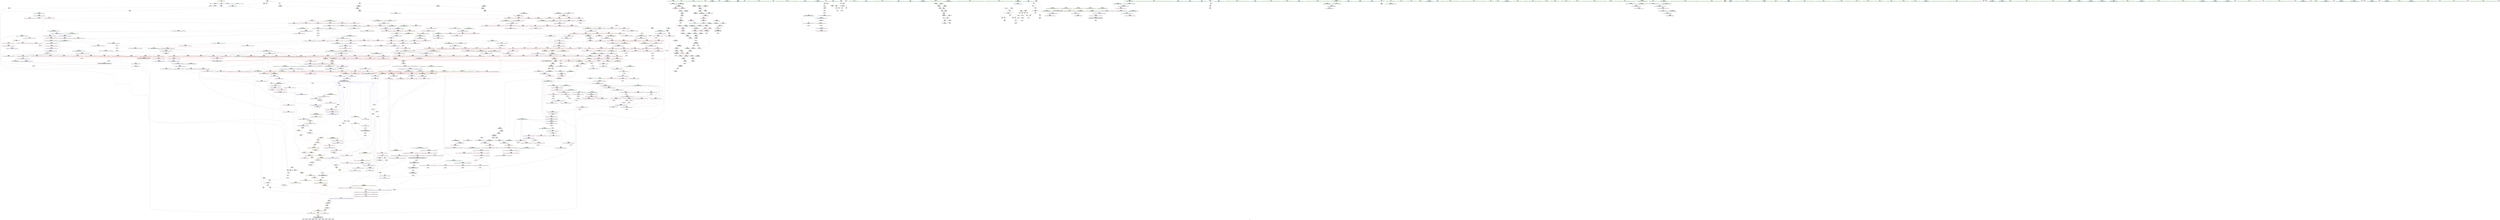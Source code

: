 digraph "SVFG" {
	label="SVFG";

	Node0x55fe085899b0 [shape=record,color=grey,label="{NodeID: 0\nNullPtr}"];
	Node0x55fe085899b0 -> Node0x55fe085ee380[style=solid];
	Node0x55fe085899b0 -> Node0x55fe08606aa0[style=solid];
	Node0x55fe085f5970 [shape=record,color=blue,label="{NodeID: 775\n1266\<--1261\n__last.addr\<--__last\n_ZSt26__unguarded_insertion_sortIPdN9__gnu_cxx5__ops15_Iter_less_iterEEvT_S4_T0_\n}"];
	Node0x55fe085f5970 -> Node0x55fe086046b0[style=dashed];
	Node0x55fe085ec480 [shape=record,color=red,label="{NodeID: 443\n633\<--604\n\<--__first.addr\n_ZSt13__heap_selectIPdN9__gnu_cxx5__ops15_Iter_less_iterEEvT_S4_S4_T0_\n|{<s0>40}}"];
	Node0x55fe085ec480:s0 -> Node0x55fe086eb640[style=solid,color=red];
	Node0x55fe0862f790 [shape=record,color=grey,label="{NodeID: 1218\n868 = Binary(867, 451, )\n}"];
	Node0x55fe0862f790 -> Node0x55fe0860aca0[style=solid];
	Node0x55fe085dfdc0 [shape=record,color=green,label="{NodeID: 111\n531\<--532\n__first.addr\<--__first.addr_field_insensitive\n_ZSt14__partial_sortIPdN9__gnu_cxx5__ops15_Iter_less_iterEEvT_S4_S4_T0_\n}"];
	Node0x55fe085dfdc0 -> Node0x55fe085eb6b0[style=solid];
	Node0x55fe085dfdc0 -> Node0x55fe085eb780[style=solid];
	Node0x55fe085dfdc0 -> Node0x55fe08608cf0[style=solid];
	Node0x55fe08601e10 [shape=record,color=red,label="{NodeID: 554\n1048\<--1039\n\<--__b.addr\n_ZSt22__move_median_to_firstIPdN9__gnu_cxx5__ops15_Iter_less_iterEEvT_S4_S4_S4_T0_\n|{<s0>59}}"];
	Node0x55fe08601e10:s0 -> Node0x55fe086ee340[style=solid,color=red];
	Node0x55fe085e4c80 [shape=record,color=green,label="{NodeID: 222\n1326\<--1327\n__next\<--__next_field_insensitive\n_ZSt25__unguarded_linear_insertIPdN9__gnu_cxx5__ops14_Val_less_iterEEvT_T0_\n}"];
	Node0x55fe085e4c80 -> Node0x55fe08604fa0[style=solid];
	Node0x55fe085e4c80 -> Node0x55fe08605070[style=solid];
	Node0x55fe085e4c80 -> Node0x55fe08605140[style=solid];
	Node0x55fe085e4c80 -> Node0x55fe08605210[style=solid];
	Node0x55fe085e4c80 -> Node0x55fe086052e0[style=solid];
	Node0x55fe085e4c80 -> Node0x55fe085f5ff0[style=solid];
	Node0x55fe085e4c80 -> Node0x55fe085f60c0[style=solid];
	Node0x55fe085e4c80 -> Node0x55fe085f6330[style=solid];
	Node0x55fe086e6a20 [shape=record,color=black,label="{NodeID: 1772\n271 = PHI(305, )\n|{<s0>19}}"];
	Node0x55fe086e6a20:s0 -> Node0x55fe086e2740[style=solid,color=red];
	Node0x55fe086078a0 [shape=record,color=blue,label="{NodeID: 665\n257\<--253\n__fmtfl.addr\<--__fmtfl\n_ZNSt8ios_base4setfESt13_Ios_FmtflagsS0_\n}"];
	Node0x55fe086078a0 -> Node0x55fe085f4ee0[style=dashed];
	Node0x55fe085f2a50 [shape=record,color=purple,label="{NodeID: 333\n1504\<--1458\noffset_0\<--\n}"];
	Node0x55fe085f2a50 -> Node0x55fe085f6f60[style=solid];
	Node0x55fe085dc580 [shape=record,color=green,label="{NodeID: 1\n7\<--1\n__dso_handle\<--dummyObj\nGlob }"];
	Node0x55fe085f5a40 [shape=record,color=blue,label="{NodeID: 776\n1268\<--1278\n__i\<--\n_ZSt26__unguarded_insertion_sortIPdN9__gnu_cxx5__ops15_Iter_less_iterEEvT_S4_T0_\n}"];
	Node0x55fe085f5a40 -> Node0x55fe08663660[style=dashed];
	Node0x55fe085ec550 [shape=record,color=red,label="{NodeID: 444\n616\<--606\n\<--__middle.addr\n_ZSt13__heap_selectIPdN9__gnu_cxx5__ops15_Iter_less_iterEEvT_S4_S4_T0_\n|{<s0>38}}"];
	Node0x55fe085ec550:s0 -> Node0x55fe086d8260[style=solid,color=red];
	Node0x55fe0862f910 [shape=record,color=grey,label="{NodeID: 1219\n311 = Binary(310, 312, )\n}"];
	Node0x55fe0862f910 -> Node0x55fe085eecd0[style=solid];
	Node0x55fe085dfe90 [shape=record,color=green,label="{NodeID: 112\n533\<--534\n__middle.addr\<--__middle.addr_field_insensitive\n_ZSt14__partial_sortIPdN9__gnu_cxx5__ops15_Iter_less_iterEEvT_S4_S4_T0_\n}"];
	Node0x55fe085dfe90 -> Node0x55fe085eb850[style=solid];
	Node0x55fe085dfe90 -> Node0x55fe085eb920[style=solid];
	Node0x55fe085dfe90 -> Node0x55fe08608dc0[style=solid];
	Node0x55fe08601ee0 [shape=record,color=red,label="{NodeID: 555\n1051\<--1039\n\<--__b.addr\n_ZSt22__move_median_to_firstIPdN9__gnu_cxx5__ops15_Iter_less_iterEEvT_S4_S4_S4_T0_\n|{<s0>60}}"];
	Node0x55fe08601ee0:s0 -> Node0x55fe086edfc0[style=solid,color=red];
	Node0x55fe085e4d50 [shape=record,color=green,label="{NodeID: 223\n1341\<--1342\n_ZNK9__gnu_cxx5__ops14_Val_less_iterclIdPdEEbRT_T0_\<--_ZNK9__gnu_cxx5__ops14_Val_less_iterclIdPdEEbRT_T0__field_insensitive\n}"];
	Node0x55fe086e6c80 [shape=record,color=black,label="{NodeID: 1773\n275 = PHI(289, )\n}"];
	Node0x55fe08607970 [shape=record,color=blue,label="{NodeID: 666\n259\<--254\n__mask.addr\<--__mask\n_ZNSt8ios_base4setfESt13_Ios_FmtflagsS0_\n}"];
	Node0x55fe08607970 -> Node0x55fe085f4fb0[style=dashed];
	Node0x55fe08607970 -> Node0x55fe085f5080[style=dashed];
	Node0x55fe0867c910 [shape=record,color=yellow,style=double,label="{NodeID: 1441\n130V_1 = ENCHI(MR_130V_0)\npts\{781 830 955 1171 1203 1325 \}\nFun[_ZSt11__make_heapIPdN9__gnu_cxx5__ops15_Iter_less_iterEEvT_S4_RT0_]}"];
	Node0x55fe0867c910 -> Node0x55fe085fdb70[style=dashed];
	Node0x55fe0867c910 -> Node0x55fe085fdc40[style=dashed];
	Node0x55fe085f2b20 [shape=record,color=purple,label="{NodeID: 334\n1505\<--1460\noffset_0\<--\n}"];
	Node0x55fe085f2b20 -> Node0x55fe08606800[style=solid];
	Node0x55fe085dc610 [shape=record,color=green,label="{NodeID: 2\n11\<--1\n_ZSt3cin\<--dummyObj\nGlob }"];
	Node0x55fe085f5b10 [shape=record,color=blue,label="{NodeID: 777\n1268\<--1290\n__i\<--incdec.ptr\n_ZSt26__unguarded_insertion_sortIPdN9__gnu_cxx5__ops15_Iter_less_iterEEvT_S4_T0_\n}"];
	Node0x55fe085f5b10 -> Node0x55fe08663660[style=dashed];
	Node0x55fe085ec620 [shape=record,color=red,label="{NodeID: 445\n620\<--606\n\<--__middle.addr\n_ZSt13__heap_selectIPdN9__gnu_cxx5__ops15_Iter_less_iterEEvT_S4_S4_T0_\n}"];
	Node0x55fe085ec620 -> Node0x55fe08609440[style=solid];
	Node0x55fe0862fa90 [shape=record,color=grey,label="{NodeID: 1220\n884 = Binary(883, 667, )\n}"];
	Node0x55fe0862fa90 -> Node0x55fe08633b10[style=solid];
	Node0x55fe085dff60 [shape=record,color=green,label="{NodeID: 113\n535\<--536\n__last.addr\<--__last.addr_field_insensitive\n_ZSt14__partial_sortIPdN9__gnu_cxx5__ops15_Iter_less_iterEEvT_S4_S4_T0_\n}"];
	Node0x55fe085dff60 -> Node0x55fe085eb9f0[style=solid];
	Node0x55fe085dff60 -> Node0x55fe08608e90[style=solid];
	Node0x55fe08601fb0 [shape=record,color=red,label="{NodeID: 556\n1056\<--1039\n\<--__b.addr\n_ZSt22__move_median_to_firstIPdN9__gnu_cxx5__ops15_Iter_less_iterEEvT_S4_S4_S4_T0_\n|{<s0>61}}"];
	Node0x55fe08601fb0:s0 -> Node0x55fe086e3660[style=solid,color=red];
	Node0x55fe085e4e50 [shape=record,color=green,label="{NodeID: 224\n1361\<--1362\nretval\<--retval_field_insensitive\n_ZN9__gnu_cxx5__ops15__val_comp_iterENS0_15_Iter_less_iterE\n}"];
	Node0x55fe086e6d90 [shape=record,color=black,label="{NodeID: 1774\n280 = PHI(332, )\n|{<s0>21}}"];
	Node0x55fe086e6d90:s0 -> Node0x55fe086ec450[style=solid,color=red];
	Node0x55fe08607a40 [shape=record,color=blue,label="{NodeID: 667\n261\<--268\n__old\<--\n_ZNSt8ios_base4setfESt13_Ios_FmtflagsS0_\n}"];
	Node0x55fe08607a40 -> Node0x55fe085f5150[style=dashed];
	Node0x55fe085f2bf0 [shape=record,color=purple,label="{NodeID: 335\n99\<--8\nadd.ptr\<--p\nmain\n|{<s0>6}}"];
	Node0x55fe085f2bf0:s0 -> Node0x55fe086ee7d0[style=solid,color=red];
	Node0x55fe085dc8c0 [shape=record,color=green,label="{NodeID: 3\n12\<--1\n_ZSt4cout\<--dummyObj\nGlob }"];
	Node0x55fe085f5be0 [shape=record,color=blue,label="{NodeID: 778\n1298\<--1295\n__first.addr\<--__first\n_ZSt13move_backwardIPdS0_ET0_T_S2_S1_\n}"];
	Node0x55fe085f5be0 -> Node0x55fe086049f0[style=dashed];
	Node0x55fe085ec6f0 [shape=record,color=red,label="{NodeID: 446\n634\<--606\n\<--__middle.addr\n_ZSt13__heap_selectIPdN9__gnu_cxx5__ops15_Iter_less_iterEEvT_S4_S4_T0_\n|{<s0>40}}"];
	Node0x55fe085ec6f0:s0 -> Node0x55fe086eb7c0[style=solid,color=red];
	Node0x55fe0862fc10 [shape=record,color=grey,label="{NodeID: 1221\n576 = Binary(574, 575, )\n}"];
	Node0x55fe0862fc10 -> Node0x55fe0862fd90[style=solid];
	Node0x55fe085e0030 [shape=record,color=green,label="{NodeID: 114\n537\<--538\nagg.tmp\<--agg.tmp_field_insensitive\n_ZSt14__partial_sortIPdN9__gnu_cxx5__ops15_Iter_less_iterEEvT_S4_S4_T0_\n}"];
	Node0x55fe08602080 [shape=record,color=red,label="{NodeID: 557\n1083\<--1039\n\<--__b.addr\n_ZSt22__move_median_to_firstIPdN9__gnu_cxx5__ops15_Iter_less_iterEEvT_S4_S4_S4_T0_\n|{<s0>67}}"];
	Node0x55fe08602080:s0 -> Node0x55fe086edfc0[style=solid,color=red];
	Node0x55fe085e4f20 [shape=record,color=green,label="{NodeID: 225\n1363\<--1364\n\<--field_insensitive\n_ZN9__gnu_cxx5__ops15__val_comp_iterENS0_15_Iter_less_iterE\n}"];
	Node0x55fe086e6ea0 [shape=record,color=black,label="{NodeID: 1775\n284 = PHI(314, )\n}"];
	Node0x55fe08607b10 [shape=record,color=blue,label="{NodeID: 668\n292\<--290\n__a.addr\<--__a\n_ZStaNRSt13_Ios_FmtflagsS_\n}"];
	Node0x55fe08607b10 -> Node0x55fe085f52f0[style=dashed];
	Node0x55fe08607b10 -> Node0x55fe085e9490[style=dashed];
	Node0x55fe085f2cc0 [shape=record,color=purple,label="{NodeID: 336\n579\<--571\nadd.ptr\<--\n_ZSt27__unguarded_partition_pivotIPdN9__gnu_cxx5__ops15_Iter_less_iterEET_S4_S4_T0_\n}"];
	Node0x55fe085f2cc0 -> Node0x55fe08609100[style=solid];
	Node0x55fe085dc950 [shape=record,color=green,label="{NodeID: 4\n13\<--1\n.str\<--dummyObj\nGlob }"];
	Node0x55fe085f5cb0 [shape=record,color=blue,label="{NodeID: 779\n1300\<--1296\n__last.addr\<--__last\n_ZSt13move_backwardIPdS0_ET0_T_S2_S1_\n}"];
	Node0x55fe085f5cb0 -> Node0x55fe08604ac0[style=dashed];
	Node0x55fe085ec7c0 [shape=record,color=red,label="{NodeID: 447\n624\<--608\n\<--__last.addr\n_ZSt13__heap_selectIPdN9__gnu_cxx5__ops15_Iter_less_iterEEvT_S4_S4_T0_\n}"];
	Node0x55fe085ec7c0 -> Node0x55fe08632790[style=solid];
	Node0x55fe0862fd90 [shape=record,color=grey,label="{NodeID: 1222\n577 = Binary(576, 385, )\n}"];
	Node0x55fe0862fd90 -> Node0x55fe0862ff10[style=solid];
	Node0x55fe085e5360 [shape=record,color=green,label="{NodeID: 115\n546\<--547\n_ZSt13__heap_selectIPdN9__gnu_cxx5__ops15_Iter_less_iterEEvT_S4_S4_T0_\<--_ZSt13__heap_selectIPdN9__gnu_cxx5__ops15_Iter_less_iterEEvT_S4_S4_T0__field_insensitive\n}"];
	Node0x55fe08602150 [shape=record,color=red,label="{NodeID: 558\n1092\<--1039\n\<--__b.addr\n_ZSt22__move_median_to_firstIPdN9__gnu_cxx5__ops15_Iter_less_iterEEvT_S4_S4_S4_T0_\n|{<s0>69}}"];
	Node0x55fe08602150:s0 -> Node0x55fe086e3660[style=solid,color=red];
	Node0x55fe085e4ff0 [shape=record,color=green,label="{NodeID: 226\n1370\<--1371\n__first.addr\<--__first.addr_field_insensitive\n_ZSt23__copy_move_backward_a2ILb1EPdS0_ET1_T0_S2_S1_\n}"];
	Node0x55fe085e4ff0 -> Node0x55fe08605620[style=solid];
	Node0x55fe085e4ff0 -> Node0x55fe085f64d0[style=solid];
	Node0x55fe086e6fb0 [shape=record,color=black,label="{NodeID: 1776\n301 = PHI(332, )\n}"];
	Node0x55fe086e6fb0 -> Node0x55fe08607cb0[style=solid];
	Node0x55fe08607be0 [shape=record,color=blue,label="{NodeID: 669\n294\<--291\n__b.addr\<--__b\n_ZStaNRSt13_Ios_FmtflagsS_\n}"];
	Node0x55fe08607be0 -> Node0x55fe085e9560[style=dashed];
	Node0x55fe085f2d90 [shape=record,color=purple,label="{NodeID: 337\n723\<--721\nadd.ptr\<--\n_ZSt11__make_heapIPdN9__gnu_cxx5__ops15_Iter_less_iterEEvT_S4_RT0_\n|{<s0>42}}"];
	Node0x55fe085f2d90:s0 -> Node0x55fe086e44d0[style=solid,color=red];
	Node0x55fe085dc9e0 [shape=record,color=green,label="{NodeID: 5\n15\<--1\n.str.1\<--dummyObj\nGlob }"];
	Node0x55fe085f5d80 [shape=record,color=blue,label="{NodeID: 780\n1302\<--1297\n__result.addr\<--__result\n_ZSt13move_backwardIPdS0_ET0_T_S2_S1_\n}"];
	Node0x55fe085f5d80 -> Node0x55fe08604b90[style=dashed];
	Node0x55fe085ec890 [shape=record,color=red,label="{NodeID: 448\n623\<--610\n\<--__i\n_ZSt13__heap_selectIPdN9__gnu_cxx5__ops15_Iter_less_iterEEvT_S4_S4_T0_\n}"];
	Node0x55fe085ec890 -> Node0x55fe08632790[style=solid];
	Node0x55fe0862ff10 [shape=record,color=grey,label="{NodeID: 1223\n578 = Binary(577, 390, )\n}"];
	Node0x55fe085e5460 [shape=record,color=green,label="{NodeID: 116\n551\<--552\n_ZSt11__sort_heapIPdN9__gnu_cxx5__ops15_Iter_less_iterEEvT_S4_RT0_\<--_ZSt11__sort_heapIPdN9__gnu_cxx5__ops15_Iter_less_iterEEvT_S4_RT0__field_insensitive\n}"];
	Node0x55fe08602220 [shape=record,color=red,label="{NodeID: 559\n1052\<--1041\n\<--__c.addr\n_ZSt22__move_median_to_firstIPdN9__gnu_cxx5__ops15_Iter_less_iterEEvT_S4_S4_S4_T0_\n|{<s0>60}}"];
	Node0x55fe08602220:s0 -> Node0x55fe086ee340[style=solid,color=red];
	Node0x55fe086762d0 [shape=record,color=yellow,style=double,label="{NodeID: 1334\n224V_1 = ENCHI(MR_224V_0)\npts\{694 781 830 955 1203 1325 \}\nFun[_ZSt4swapIdENSt9enable_ifIXsr6__and_ISt6__not_ISt15__is_tuple_likeIT_EESt21is_move_constructibleIS3_ESt18is_move_assignableIS3_EEE5valueEvE4typeERS3_SC_]}"];
	Node0x55fe086762d0 -> Node0x55fe08603670[style=dashed];
	Node0x55fe086762d0 -> Node0x55fe08603740[style=dashed];
	Node0x55fe086762d0 -> Node0x55fe08603810[style=dashed];
	Node0x55fe085e50c0 [shape=record,color=green,label="{NodeID: 227\n1372\<--1373\n__last.addr\<--__last.addr_field_insensitive\n_ZSt23__copy_move_backward_a2ILb1EPdS0_ET1_T0_S2_S1_\n}"];
	Node0x55fe085e50c0 -> Node0x55fe086056f0[style=solid];
	Node0x55fe085e50c0 -> Node0x55fe085f65a0[style=solid];
	Node0x55fe086e70f0 [shape=record,color=black,label="{NodeID: 1777\n326 = PHI(345, )\n}"];
	Node0x55fe086e70f0 -> Node0x55fe08607ff0[style=solid];
	Node0x55fe08607cb0 [shape=record,color=blue,label="{NodeID: 670\n302\<--301\n\<--call\n_ZStaNRSt13_Ios_FmtflagsS_\n}"];
	Node0x55fe085f2e60 [shape=record,color=purple,label="{NodeID: 338\n860\<--858\nadd.ptr\<--\n_ZSt13__adjust_heapIPdldN9__gnu_cxx5__ops15_Iter_less_iterEEvT_T0_S5_T1_T2_\n|{<s0>49}}"];
	Node0x55fe085f2e60:s0 -> Node0x55fe086edfc0[style=solid,color=red];
	Node0x55fe085dca70 [shape=record,color=green,label="{NodeID: 6\n18\<--1\n\<--dummyObj\nCan only get source location for instruction, argument, global var or function.}"];
	Node0x55fe085f5e50 [shape=record,color=blue,label="{NodeID: 781\n1322\<--1319\n__last.addr\<--__last\n_ZSt25__unguarded_linear_insertIPdN9__gnu_cxx5__ops14_Val_less_iterEEvT_T0_\n}"];
	Node0x55fe085f5e50 -> Node0x55fe08604c60[style=dashed];
	Node0x55fe085f5e50 -> Node0x55fe08604d30[style=dashed];
	Node0x55fe085f5e50 -> Node0x55fe08664f60[style=dashed];
	Node0x55fe085ec960 [shape=record,color=red,label="{NodeID: 449\n627\<--610\n\<--__i\n_ZSt13__heap_selectIPdN9__gnu_cxx5__ops15_Iter_less_iterEEvT_S4_S4_T0_\n|{<s0>39}}"];
	Node0x55fe085ec960:s0 -> Node0x55fe086edfc0[style=solid,color=red];
	Node0x55fe08630090 [shape=record,color=grey,label="{NodeID: 1224\n855 = Binary(854, 667, )\n}"];
	Node0x55fe08630090 -> Node0x55fe08630390[style=solid];
	Node0x55fe085e5560 [shape=record,color=green,label="{NodeID: 117\n557\<--558\n__comp\<--__comp_field_insensitive\n_ZSt27__unguarded_partition_pivotIPdN9__gnu_cxx5__ops15_Iter_less_iterEET_S4_S4_T0_\n}"];
	Node0x55fe086022f0 [shape=record,color=red,label="{NodeID: 560\n1062\<--1041\n\<--__c.addr\n_ZSt22__move_median_to_firstIPdN9__gnu_cxx5__ops15_Iter_less_iterEEvT_S4_S4_S4_T0_\n|{<s0>62}}"];
	Node0x55fe086022f0:s0 -> Node0x55fe086ee340[style=solid,color=red];
	Node0x55fe085e5190 [shape=record,color=green,label="{NodeID: 228\n1374\<--1375\n__result.addr\<--__result.addr_field_insensitive\n_ZSt23__copy_move_backward_a2ILb1EPdS0_ET1_T0_S2_S1_\n}"];
	Node0x55fe085e5190 -> Node0x55fe086057c0[style=solid];
	Node0x55fe085e5190 -> Node0x55fe085f6670[style=solid];
	Node0x55fe086e7230 [shape=record,color=black,label="{NodeID: 1778\n386 = PHI(467, )\n}"];
	Node0x55fe086e7230 -> Node0x55fe0862e890[style=solid];
	Node0x55fe08607d80 [shape=record,color=blue,label="{NodeID: 671\n307\<--306\n__a.addr\<--__a\n_ZStcoSt13_Ios_Fmtflags\n}"];
	Node0x55fe08607d80 -> Node0x55fe085e9700[style=dashed];
	Node0x55fe085f2f30 [shape=record,color=purple,label="{NodeID: 339\n864\<--861\nadd.ptr2\<--\n_ZSt13__adjust_heapIPdldN9__gnu_cxx5__ops15_Iter_less_iterEEvT_T0_S5_T1_T2_\n|{<s0>49}}"];
	Node0x55fe085f2f30:s0 -> Node0x55fe086ee340[style=solid,color=red];
	Node0x55fe085dd2b0 [shape=record,color=green,label="{NodeID: 7\n64\<--1\n\<--dummyObj\nCan only get source location for instruction, argument, global var or function.}"];
	Node0x55fe085f5f20 [shape=record,color=blue,label="{NodeID: 782\n1324\<--1331\n__val\<--\n_ZSt25__unguarded_linear_insertIPdN9__gnu_cxx5__ops14_Val_less_iterEEvT_T0_\n|{|<s2>89}}"];
	Node0x55fe085f5f20 -> Node0x55fe08605480[style=dashed];
	Node0x55fe085f5f20 -> Node0x55fe08605550[style=dashed];
	Node0x55fe085f5f20:s2 -> Node0x55fe08677c70[style=dashed,color=red];
	Node0x55fe085eca30 [shape=record,color=red,label="{NodeID: 450\n635\<--610\n\<--__i\n_ZSt13__heap_selectIPdN9__gnu_cxx5__ops15_Iter_less_iterEEvT_S4_S4_T0_\n|{<s0>40}}"];
	Node0x55fe085eca30:s0 -> Node0x55fe086eb940[style=solid,color=red];
	Node0x55fe08630210 [shape=record,color=grey,label="{NodeID: 1225\n172 = Binary(171, 92, )\n}"];
	Node0x55fe08630210 -> Node0x55fe086072f0[style=solid];
	Node0x55fe085e5630 [shape=record,color=green,label="{NodeID: 118\n559\<--560\n__first.addr\<--__first.addr_field_insensitive\n_ZSt27__unguarded_partition_pivotIPdN9__gnu_cxx5__ops15_Iter_less_iterEET_S4_S4_T0_\n}"];
	Node0x55fe085e5630 -> Node0x55fe085ebac0[style=solid];
	Node0x55fe085e5630 -> Node0x55fe085ebb90[style=solid];
	Node0x55fe085e5630 -> Node0x55fe085ebc60[style=solid];
	Node0x55fe085e5630 -> Node0x55fe085ebd30[style=solid];
	Node0x55fe085e5630 -> Node0x55fe085ebe00[style=solid];
	Node0x55fe085e5630 -> Node0x55fe085ebed0[style=solid];
	Node0x55fe085e5630 -> Node0x55fe08608f60[style=solid];
	Node0x55fe086023c0 [shape=record,color=red,label="{NodeID: 561\n1066\<--1041\n\<--__c.addr\n_ZSt22__move_median_to_firstIPdN9__gnu_cxx5__ops15_Iter_less_iterEEvT_S4_S4_S4_T0_\n|{<s0>63}}"];
	Node0x55fe086023c0:s0 -> Node0x55fe086e3660[style=solid,color=red];
	Node0x55fe085e5260 [shape=record,color=green,label="{NodeID: 229\n1381\<--1382\n_ZSt12__niter_baseIPdET_S1_\<--_ZSt12__niter_baseIPdET_S1__field_insensitive\n}"];
	Node0x55fe086e7370 [shape=record,color=black,label="{NodeID: 1779\n455 = PHI(554, )\n}"];
	Node0x55fe086e7370 -> Node0x55fe086088e0[style=solid];
	Node0x55fe08607e50 [shape=record,color=blue,label="{NodeID: 672\n317\<--315\n__a.addr\<--__a\n_ZStoRRSt13_Ios_FmtflagsS_\n}"];
	Node0x55fe08607e50 -> Node0x55fe085e97d0[style=dashed];
	Node0x55fe08607e50 -> Node0x55fe085e98a0[style=dashed];
	Node0x55fe085f3000 [shape=record,color=purple,label="{NodeID: 340\n873\<--871\nadd.ptr3\<--\n_ZSt13__adjust_heapIPdldN9__gnu_cxx5__ops15_Iter_less_iterEEvT_T0_S5_T1_T2_\n|{<s0>50}}"];
	Node0x55fe085f3000:s0 -> Node0x55fe086e44d0[style=solid,color=red];
	Node0x55fe085dd340 [shape=record,color=green,label="{NodeID: 8\n80\<--1\n\<--dummyObj\nCan only get source location for instruction, argument, global var or function.}"];
	Node0x55fe085f5ff0 [shape=record,color=blue,label="{NodeID: 783\n1326\<--1333\n__next\<--\n_ZSt25__unguarded_linear_insertIPdN9__gnu_cxx5__ops14_Val_less_iterEEvT_T0_\n}"];
	Node0x55fe085f5ff0 -> Node0x55fe08604fa0[style=dashed];
	Node0x55fe085f5ff0 -> Node0x55fe085f60c0[style=dashed];
	Node0x55fe085ecb00 [shape=record,color=red,label="{NodeID: 451\n641\<--610\n\<--__i\n_ZSt13__heap_selectIPdN9__gnu_cxx5__ops15_Iter_less_iterEEvT_S4_S4_T0_\n}"];
	Node0x55fe085ecb00 -> Node0x55fe085f2090[style=solid];
	Node0x55fe08630390 [shape=record,color=grey,label="{NodeID: 1226\n856 = Binary(390, 855, )\n}"];
	Node0x55fe08630390 -> Node0x55fe0860abd0[style=solid];
	Node0x55fe085e5700 [shape=record,color=green,label="{NodeID: 119\n561\<--562\n__last.addr\<--__last.addr_field_insensitive\n_ZSt27__unguarded_partition_pivotIPdN9__gnu_cxx5__ops15_Iter_less_iterEET_S4_S4_T0_\n}"];
	Node0x55fe085e5700 -> Node0x55fe085ebfa0[style=solid];
	Node0x55fe085e5700 -> Node0x55fe085ec070[style=solid];
	Node0x55fe085e5700 -> Node0x55fe085ec140[style=solid];
	Node0x55fe085e5700 -> Node0x55fe08609030[style=solid];
	Node0x55fe08602490 [shape=record,color=red,label="{NodeID: 562\n1076\<--1041\n\<--__c.addr\n_ZSt22__move_median_to_firstIPdN9__gnu_cxx5__ops15_Iter_less_iterEEvT_S4_S4_S4_T0_\n|{<s0>65}}"];
	Node0x55fe08602490:s0 -> Node0x55fe086ee340[style=solid,color=red];
	Node0x55fe08676630 [shape=record,color=yellow,style=double,label="{NodeID: 1337\n25V_1 = ENCHI(MR_25V_0)\npts\{220 \}\nFun[_ZSt5fixedRSt8ios_base]}"];
	Node0x55fe08676630 -> Node0x55fe08607560[style=dashed];
	Node0x55fe085ed4f0 [shape=record,color=green,label="{NodeID: 230\n1388\<--1389\n_ZSt22__copy_move_backward_aILb1EPdS0_ET1_T0_S2_S1_\<--_ZSt22__copy_move_backward_aILb1EPdS0_ET1_T0_S2_S1__field_insensitive\n}"];
	Node0x55fe086e74b0 [shape=record,color=black,label="{NodeID: 1780\n473 = PHI()\n}"];
	Node0x55fe086e74b0 -> Node0x55fe085ef350[style=solid];
	Node0x55fe086e74b0 -> Node0x55fe085ef420[style=solid];
	Node0x55fe08607f20 [shape=record,color=blue,label="{NodeID: 673\n319\<--316\n__b.addr\<--__b\n_ZStoRRSt13_Ios_FmtflagsS_\n}"];
	Node0x55fe08607f20 -> Node0x55fe085e9970[style=dashed];
	Node0x55fe085f30d0 [shape=record,color=purple,label="{NodeID: 341\n878\<--876\nadd.ptr5\<--\n_ZSt13__adjust_heapIPdldN9__gnu_cxx5__ops15_Iter_less_iterEEvT_T0_S5_T1_T2_\n}"];
	Node0x55fe085f30d0 -> Node0x55fe0860ad70[style=solid];
	Node0x55fe085dd3d0 [shape=record,color=green,label="{NodeID: 9\n92\<--1\n\<--dummyObj\nCan only get source location for instruction, argument, global var or function.}"];
	Node0x55fe085f60c0 [shape=record,color=blue,label="{NodeID: 784\n1326\<--1336\n__next\<--incdec.ptr\n_ZSt25__unguarded_linear_insertIPdN9__gnu_cxx5__ops14_Val_less_iterEEvT_T0_\n}"];
	Node0x55fe085f60c0 -> Node0x55fe08665460[style=dashed];
	Node0x55fe085ecbd0 [shape=record,color=red,label="{NodeID: 452\n661\<--650\n\<--__first.addr\n_ZSt11__sort_heapIPdN9__gnu_cxx5__ops15_Iter_less_iterEEvT_S4_RT0_\n}"];
	Node0x55fe085ecbd0 -> Node0x55fe085efaa0[style=solid];
	Node0x55fe08630510 [shape=record,color=grey,label="{NodeID: 1227\n850 = Binary(849, 667, )\n}"];
	Node0x55fe08630510 -> Node0x55fe08630690[style=solid];
	Node0x55fe085e57d0 [shape=record,color=green,label="{NodeID: 120\n563\<--564\n__mid\<--__mid_field_insensitive\n_ZSt27__unguarded_partition_pivotIPdN9__gnu_cxx5__ops15_Iter_less_iterEET_S4_S4_T0_\n}"];
	Node0x55fe085e57d0 -> Node0x55fe085ec210[style=solid];
	Node0x55fe085e57d0 -> Node0x55fe08609100[style=solid];
	Node0x55fe08602560 [shape=record,color=red,label="{NodeID: 563\n1084\<--1041\n\<--__c.addr\n_ZSt22__move_median_to_firstIPdN9__gnu_cxx5__ops15_Iter_less_iterEEvT_S4_S4_S4_T0_\n|{<s0>67}}"];
	Node0x55fe08602560:s0 -> Node0x55fe086ee340[style=solid,color=red];
	Node0x55fe085ed5f0 [shape=record,color=green,label="{NodeID: 231\n1393\<--1394\n__it.addr\<--__it.addr_field_insensitive\n_ZSt12__miter_baseIPdET_S1_\n}"];
	Node0x55fe085ed5f0 -> Node0x55fe08605890[style=solid];
	Node0x55fe085ed5f0 -> Node0x55fe085f6740[style=solid];
	Node0x55fe086e75b0 [shape=record,color=black,label="{NodeID: 1781\n594 = PHI(1098, )\n}"];
	Node0x55fe086e75b0 -> Node0x55fe085ef900[style=solid];
	Node0x55fe08607ff0 [shape=record,color=blue,label="{NodeID: 674\n329\<--326\n\<--call\n_ZStoRRSt13_Ios_FmtflagsS_\n}"];
	Node0x55fe085f31a0 [shape=record,color=purple,label="{NodeID: 342\n900\<--897\nadd.ptr14\<--\n_ZSt13__adjust_heapIPdldN9__gnu_cxx5__ops15_Iter_less_iterEEvT_T0_S5_T1_T2_\n|{<s0>51}}"];
	Node0x55fe085f31a0:s0 -> Node0x55fe086e44d0[style=solid,color=red];
	Node0x55fe085dd460 [shape=record,color=green,label="{NodeID: 10\n105\<--1\n\<--dummyObj\nCan only get source location for instruction, argument, global var or function.}"];
	Node0x55fe085f6190 [shape=record,color=blue,label="{NodeID: 785\n1347\<--1346\n\<--\n_ZSt25__unguarded_linear_insertIPdN9__gnu_cxx5__ops14_Val_less_iterEEvT_T0_\n}"];
	Node0x55fe085f6190 -> Node0x55fe08664a60[style=dashed];
	Node0x55fe085ecca0 [shape=record,color=red,label="{NodeID: 453\n672\<--650\n\<--__first.addr\n_ZSt11__sort_heapIPdN9__gnu_cxx5__ops15_Iter_less_iterEEvT_S4_RT0_\n|{<s0>41}}"];
	Node0x55fe085ecca0:s0 -> Node0x55fe086eb640[style=solid,color=red];
	Node0x55fe08630690 [shape=record,color=grey,label="{NodeID: 1228\n851 = Binary(850, 390, )\n}"];
	Node0x55fe08630690 -> Node0x55fe08633810[style=solid];
	Node0x55fe085e58a0 [shape=record,color=green,label="{NodeID: 121\n565\<--566\nagg.tmp\<--agg.tmp_field_insensitive\n_ZSt27__unguarded_partition_pivotIPdN9__gnu_cxx5__ops15_Iter_less_iterEET_S4_S4_T0_\n}"];
	Node0x55fe08602630 [shape=record,color=red,label="{NodeID: 564\n1088\<--1041\n\<--__c.addr\n_ZSt22__move_median_to_firstIPdN9__gnu_cxx5__ops15_Iter_less_iterEEvT_S4_S4_S4_T0_\n|{<s0>68}}"];
	Node0x55fe08602630:s0 -> Node0x55fe086e3660[style=solid,color=red];
	Node0x55fe085ed6c0 [shape=record,color=green,label="{NodeID: 232\n1402\<--1403\n__first.addr\<--__first.addr_field_insensitive\n_ZSt22__copy_move_backward_aILb1EPdS0_ET1_T0_S2_S1_\n}"];
	Node0x55fe085ed6c0 -> Node0x55fe08605960[style=solid];
	Node0x55fe085ed6c0 -> Node0x55fe085f6810[style=solid];
	Node0x55fe086e76f0 [shape=record,color=black,label="{NodeID: 1782\n724 = PHI(809, )\n}"];
	Node0x55fe086e76f0 -> Node0x55fe085fdb70[style=solid];
	Node0x55fe086080c0 [shape=record,color=blue,label="{NodeID: 675\n335\<--333\n__a.addr\<--__a\n_ZStanSt13_Ios_FmtflagsS_\n}"];
	Node0x55fe086080c0 -> Node0x55fe085e9b10[style=dashed];
	Node0x55fe085f3270 [shape=record,color=purple,label="{NodeID: 343\n905\<--903\nadd.ptr16\<--\n_ZSt13__adjust_heapIPdldN9__gnu_cxx5__ops15_Iter_less_iterEEvT_T0_S5_T1_T2_\n}"];
	Node0x55fe085f3270 -> Node0x55fe0860afe0[style=solid];
	Node0x55fe085dd560 [shape=record,color=green,label="{NodeID: 11\n151\<--1\n\<--dummyObj\nCan only get source location for instruction, argument, global var or function.|{<s0>11}}"];
	Node0x55fe085dd560:s0 -> Node0x55fe086ec560[style=solid,color=red];
	Node0x55fe085f6260 [shape=record,color=blue,label="{NodeID: 786\n1322\<--1349\n__last.addr\<--\n_ZSt25__unguarded_linear_insertIPdN9__gnu_cxx5__ops14_Val_less_iterEEvT_T0_\n}"];
	Node0x55fe085f6260 -> Node0x55fe08664f60[style=dashed];
	Node0x55fe085ecd70 [shape=record,color=red,label="{NodeID: 454\n660\<--652\n\<--__last.addr\n_ZSt11__sort_heapIPdN9__gnu_cxx5__ops15_Iter_less_iterEEvT_S4_RT0_\n}"];
	Node0x55fe085ecd70 -> Node0x55fe085ef9d0[style=solid];
	Node0x55fe08630810 [shape=record,color=grey,label="{NodeID: 1229\n343 = Binary(341, 342, )\n}"];
	Node0x55fe08630810 -> Node0x55fe085eee70[style=solid];
	Node0x55fe085e5970 [shape=record,color=green,label="{NodeID: 122\n567\<--568\nagg.tmp4\<--agg.tmp4_field_insensitive\n_ZSt27__unguarded_partition_pivotIPdN9__gnu_cxx5__ops15_Iter_less_iterEET_S4_S4_T0_\n}"];
	Node0x55fe08602700 [shape=record,color=red,label="{NodeID: 565\n1115\<--1104\n\<--__first.addr\n_ZSt21__unguarded_partitionIPdN9__gnu_cxx5__ops15_Iter_less_iterEET_S4_S4_S4_T0_\n|{<s0>70}}"];
	Node0x55fe08602700:s0 -> Node0x55fe086edfc0[style=solid,color=red];
	Node0x55fe08676960 [shape=record,color=yellow,style=double,label="{NodeID: 1340\n2V_1 = ENCHI(MR_2V_0)\npts\{10 \}\nFun[_ZSt22__final_insertion_sortIPdN9__gnu_cxx5__ops15_Iter_less_iterEEvT_S4_T0_]|{<s0>31|<s1>31|<s2>33|<s3>33}}"];
	Node0x55fe08676960:s0 -> Node0x55fe0866c260[style=dashed,color=red];
	Node0x55fe08676960:s1 -> Node0x55fe08673180[style=dashed,color=red];
	Node0x55fe08676960:s2 -> Node0x55fe0866c260[style=dashed,color=red];
	Node0x55fe08676960:s3 -> Node0x55fe08673180[style=dashed,color=red];
	Node0x55fe085ed790 [shape=record,color=green,label="{NodeID: 233\n1404\<--1405\n__last.addr\<--__last.addr_field_insensitive\n_ZSt22__copy_move_backward_aILb1EPdS0_ET1_T0_S2_S1_\n}"];
	Node0x55fe085ed790 -> Node0x55fe08605a30[style=solid];
	Node0x55fe085ed790 -> Node0x55fe085f68e0[style=solid];
	Node0x55fe086e7830 [shape=record,color=black,label="{NodeID: 1783\n732 = PHI(809, )\n}"];
	Node0x55fe086e7830 -> Node0x55fe085fdc40[style=solid];
	Node0x55fe08608190 [shape=record,color=blue,label="{NodeID: 676\n337\<--334\n__b.addr\<--__b\n_ZStanSt13_Ios_FmtflagsS_\n}"];
	Node0x55fe08608190 -> Node0x55fe085e9be0[style=dashed];
	Node0x55fe085f3340 [shape=record,color=purple,label="{NodeID: 344\n977\<--975\nadd.ptr\<--\n_ZSt11__push_heapIPdldN9__gnu_cxx5__ops14_Iter_less_valEEvT_T0_S5_T1_RT2_\n|{<s0>56}}"];
	Node0x55fe085f3340:s0 -> Node0x55fe086ef050[style=solid,color=red];
	Node0x55fe085dd660 [shape=record,color=green,label="{NodeID: 12\n224\<--1\n\<--dummyObj\nCan only get source location for instruction, argument, global var or function.|{<s0>17}}"];
	Node0x55fe085dd660:s0 -> Node0x55fe086ee9f0[style=solid,color=red];
	Node0x55fe085f6330 [shape=record,color=blue,label="{NodeID: 787\n1326\<--1352\n__next\<--incdec.ptr3\n_ZSt25__unguarded_linear_insertIPdN9__gnu_cxx5__ops14_Val_less_iterEEvT_T0_\n}"];
	Node0x55fe085f6330 -> Node0x55fe08665460[style=dashed];
	Node0x55fe085ece40 [shape=record,color=red,label="{NodeID: 455\n669\<--652\n\<--__last.addr\n_ZSt11__sort_heapIPdN9__gnu_cxx5__ops15_Iter_less_iterEEvT_S4_RT0_\n}"];
	Node0x55fe085ece40 -> Node0x55fe085f2160[style=solid];
	Node0x55fe08630990 [shape=record,color=grey,label="{NodeID: 1230\n863 = Binary(862, 667, )\n}"];
	Node0x55fe085e5a40 [shape=record,color=green,label="{NodeID: 123\n588\<--589\n_ZSt22__move_median_to_firstIPdN9__gnu_cxx5__ops15_Iter_less_iterEEvT_S4_S4_S4_T0_\<--_ZSt22__move_median_to_firstIPdN9__gnu_cxx5__ops15_Iter_less_iterEEvT_S4_S4_S4_T0__field_insensitive\n}"];
	Node0x55fe086027d0 [shape=record,color=red,label="{NodeID: 566\n1119\<--1104\n\<--__first.addr\n_ZSt21__unguarded_partitionIPdN9__gnu_cxx5__ops15_Iter_less_iterEET_S4_S4_S4_T0_\n}"];
	Node0x55fe086027d0 -> Node0x55fe085f2230[style=solid];
	Node0x55fe085ed860 [shape=record,color=green,label="{NodeID: 234\n1406\<--1407\n__result.addr\<--__result.addr_field_insensitive\n_ZSt22__copy_move_backward_aILb1EPdS0_ET1_T0_S2_S1_\n}"];
	Node0x55fe085ed860 -> Node0x55fe08605b00[style=solid];
	Node0x55fe085ed860 -> Node0x55fe085f69b0[style=solid];
	Node0x55fe086e7970 [shape=record,color=black,label="{NodeID: 1784\n789 = PHI(809, )\n}"];
	Node0x55fe086e7970 -> Node0x55fe085fe6d0[style=solid];
	Node0x55fe08608260 [shape=record,color=blue,label="{NodeID: 677\n348\<--346\n__a.addr\<--__a\n_ZStorSt13_Ios_FmtflagsS_\n}"];
	Node0x55fe08608260 -> Node0x55fe085e9cb0[style=dashed];
	Node0x55fe085f3410 [shape=record,color=purple,label="{NodeID: 345\n987\<--985\nadd.ptr1\<--\n_ZSt11__push_heapIPdldN9__gnu_cxx5__ops14_Iter_less_valEEvT_T0_S5_T1_RT2_\n|{<s0>57}}"];
	Node0x55fe085f3410:s0 -> Node0x55fe086e44d0[style=solid,color=red];
	Node0x55fe085dd760 [shape=record,color=green,label="{NodeID: 13\n225\<--1\n\<--dummyObj\nCan only get source location for instruction, argument, global var or function.|{<s0>17}}"];
	Node0x55fe085dd760:s0 -> Node0x55fe086eeb00[style=solid,color=red];
	Node0x55fe085f6400 [shape=record,color=blue,label="{NodeID: 788\n1357\<--1356\n\<--\n_ZSt25__unguarded_linear_insertIPdN9__gnu_cxx5__ops14_Val_less_iterEEvT_T0_\n|{<s0>82|<s1>84}}"];
	Node0x55fe085f6400:s0 -> Node0x55fe0866c260[style=dashed,color=blue];
	Node0x55fe085f6400:s1 -> Node0x55fe08663b60[style=dashed,color=blue];
	Node0x55fe085ecf10 [shape=record,color=red,label="{NodeID: 456\n673\<--652\n\<--__last.addr\n_ZSt11__sort_heapIPdN9__gnu_cxx5__ops15_Iter_less_iterEEvT_S4_RT0_\n|{<s0>41}}"];
	Node0x55fe085ecf10:s0 -> Node0x55fe086eb7c0[style=solid,color=red];
	Node0x55fe08630b10 [shape=record,color=grey,label="{NodeID: 1231\n908 = Binary(907, 667, )\n}"];
	Node0x55fe08630b10 -> Node0x55fe0860b0b0[style=solid];
	Node0x55fe085e5b40 [shape=record,color=green,label="{NodeID: 124\n595\<--596\n_ZSt21__unguarded_partitionIPdN9__gnu_cxx5__ops15_Iter_less_iterEET_S4_S4_S4_T0_\<--_ZSt21__unguarded_partitionIPdN9__gnu_cxx5__ops15_Iter_less_iterEET_S4_S4_S4_T0__field_insensitive\n}"];
	Node0x55fe086028a0 [shape=record,color=red,label="{NodeID: 567\n1135\<--1104\n\<--__first.addr\n_ZSt21__unguarded_partitionIPdN9__gnu_cxx5__ops15_Iter_less_iterEET_S4_S4_S4_T0_\n}"];
	Node0x55fe086028a0 -> Node0x55fe08632a90[style=solid];
	Node0x55fe085ed930 [shape=record,color=green,label="{NodeID: 235\n1408\<--1409\n__simple\<--__simple_field_insensitive\n_ZSt22__copy_move_backward_aILb1EPdS0_ET1_T0_S2_S1_\n}"];
	Node0x55fe085ed930 -> Node0x55fe085f6a80[style=solid];
	Node0x55fe086e7ab0 [shape=record,color=black,label="{NodeID: 1785\n793 = PHI(809, )\n}"];
	Node0x55fe086e7ab0 -> Node0x55fe085fe7a0[style=solid];
	Node0x55fe08608330 [shape=record,color=blue,label="{NodeID: 678\n350\<--347\n__b.addr\<--__b\n_ZStorSt13_Ios_FmtflagsS_\n}"];
	Node0x55fe08608330 -> Node0x55fe085e9d80[style=dashed];
	Node0x55fe0867d4e0 [shape=record,color=yellow,style=double,label="{NodeID: 1453\n2V_1 = ENCHI(MR_2V_0)\npts\{10 \}\nFun[_ZSt9iter_swapIPdS0_EvT_T0_]|{<s0>73|<s1>73|<s2>73}}"];
	Node0x55fe0867d4e0:s0 -> Node0x55fe08603670[style=dashed,color=red];
	Node0x55fe0867d4e0:s1 -> Node0x55fe08603740[style=dashed,color=red];
	Node0x55fe0867d4e0:s2 -> Node0x55fe0860cab0[style=dashed,color=red];
	Node0x55fe085f34e0 [shape=record,color=purple,label="{NodeID: 346\n992\<--990\nadd.ptr3\<--\n_ZSt11__push_heapIPdldN9__gnu_cxx5__ops14_Iter_less_valEEvT_T0_S5_T1_RT2_\n}"];
	Node0x55fe085f34e0 -> Node0x55fe0860b800[style=solid];
	Node0x55fe085dd860 [shape=record,color=green,label="{NodeID: 14\n312\<--1\n\<--dummyObj\nCan only get source location for instruction, argument, global var or function.}"];
	Node0x55fe085f64d0 [shape=record,color=blue,label="{NodeID: 789\n1370\<--1367\n__first.addr\<--__first\n_ZSt23__copy_move_backward_a2ILb1EPdS0_ET1_T0_S2_S1_\n}"];
	Node0x55fe085f64d0 -> Node0x55fe08605620[style=dashed];
	Node0x55fe085ecfe0 [shape=record,color=red,label="{NodeID: 457\n674\<--652\n\<--__last.addr\n_ZSt11__sort_heapIPdN9__gnu_cxx5__ops15_Iter_less_iterEEvT_S4_RT0_\n|{<s0>41}}"];
	Node0x55fe085ecfe0:s0 -> Node0x55fe086eb940[style=solid,color=red];
	Node0x55fe08630c90 [shape=record,color=grey,label="{NodeID: 1232\n131 = Binary(130, 92, )\n}"];
	Node0x55fe08630c90 -> Node0x55fe08607150[style=solid];
	Node0x55fe085e5c40 [shape=record,color=green,label="{NodeID: 125\n602\<--603\n__comp\<--__comp_field_insensitive\n_ZSt13__heap_selectIPdN9__gnu_cxx5__ops15_Iter_less_iterEEvT_S4_S4_T0_\n|{<s0>38|<s1>39|<s2>40}}"];
	Node0x55fe085e5c40:s0 -> Node0x55fe086e24c0[style=solid,color=red];
	Node0x55fe085e5c40:s1 -> Node0x55fe086ed730[style=solid,color=red];
	Node0x55fe085e5c40:s2 -> Node0x55fe086ebac0[style=solid,color=red];
	Node0x55fe08602970 [shape=record,color=red,label="{NodeID: 568\n1139\<--1104\n\<--__first.addr\n_ZSt21__unguarded_partitionIPdN9__gnu_cxx5__ops15_Iter_less_iterEET_S4_S4_S4_T0_\n}"];
	Node0x55fe08602970 -> Node0x55fe085f0390[style=solid];
	Node0x55fe085eda00 [shape=record,color=green,label="{NodeID: 236\n1419\<--1420\n_ZNSt20__copy_move_backwardILb1ELb1ESt26random_access_iterator_tagE13__copy_move_bIdEEPT_PKS3_S6_S4_\<--_ZNSt20__copy_move_backwardILb1ELb1ESt26random_access_iterator_tagE13__copy_move_bIdEEPT_PKS3_S6_S4__field_insensitive\n}"];
	Node0x55fe086e7bf0 [shape=record,color=black,label="{NodeID: 1786\n804 = PHI(809, )\n}"];
	Node0x55fe086e7bf0 -> Node0x55fe085fe870[style=solid];
	Node0x55fe08608400 [shape=record,color=blue,label="{NodeID: 679\n363\<--359\n__first.addr\<--__first\n_ZSt6__sortIPdN9__gnu_cxx5__ops15_Iter_less_iterEEvT_S4_T0_\n}"];
	Node0x55fe08608400 -> Node0x55fe085e9e50[style=dashed];
	Node0x55fe08608400 -> Node0x55fe085e9f20[style=dashed];
	Node0x55fe08608400 -> Node0x55fe085e9ff0[style=dashed];
	Node0x55fe08608400 -> Node0x55fe085ea0c0[style=dashed];
	Node0x55fe085f35b0 [shape=record,color=purple,label="{NodeID: 347\n1005\<--1003\nadd.ptr7\<--\n_ZSt11__push_heapIPdldN9__gnu_cxx5__ops14_Iter_less_valEEvT_T0_S5_T1_RT2_\n}"];
	Node0x55fe085f35b0 -> Node0x55fe0860ba70[style=solid];
	Node0x55fe085dd960 [shape=record,color=green,label="{NodeID: 15\n385\<--1\n\<--dummyObj\nCan only get source location for instruction, argument, global var or function.}"];
	Node0x55fe085f65a0 [shape=record,color=blue,label="{NodeID: 790\n1372\<--1368\n__last.addr\<--__last\n_ZSt23__copy_move_backward_a2ILb1EPdS0_ET1_T0_S2_S1_\n}"];
	Node0x55fe085f65a0 -> Node0x55fe086056f0[style=dashed];
	Node0x55fe085ed0b0 [shape=record,color=red,label="{NodeID: 458\n675\<--654\n\<--__comp.addr\n_ZSt11__sort_heapIPdN9__gnu_cxx5__ops15_Iter_less_iterEEvT_S4_RT0_\n|{<s0>41}}"];
	Node0x55fe085ed0b0:s0 -> Node0x55fe086ebac0[style=solid,color=red];
	Node0x55fe08630e10 [shape=record,color=grey,label="{NodeID: 1233\n139 = Binary(138, 92, )\n}"];
	Node0x55fe085e5d10 [shape=record,color=green,label="{NodeID: 126\n604\<--605\n__first.addr\<--__first.addr_field_insensitive\n_ZSt13__heap_selectIPdN9__gnu_cxx5__ops15_Iter_less_iterEEvT_S4_S4_T0_\n}"];
	Node0x55fe085e5d10 -> Node0x55fe085ec2e0[style=solid];
	Node0x55fe085e5d10 -> Node0x55fe085ec3b0[style=solid];
	Node0x55fe085e5d10 -> Node0x55fe085ec480[style=solid];
	Node0x55fe085e5d10 -> Node0x55fe086091d0[style=solid];
	Node0x55fe08602a40 [shape=record,color=red,label="{NodeID: 569\n1141\<--1104\n\<--__first.addr\n_ZSt21__unguarded_partitionIPdN9__gnu_cxx5__ops15_Iter_less_iterEET_S4_S4_S4_T0_\n|{<s0>72}}"];
	Node0x55fe08602a40:s0 -> Node0x55fe086e30d0[style=solid,color=red];
	Node0x55fe085edb00 [shape=record,color=green,label="{NodeID: 237\n1424\<--1425\n__it.addr\<--__it.addr_field_insensitive\n_ZSt12__niter_baseIPdET_S1_\n}"];
	Node0x55fe085edb00 -> Node0x55fe08605bd0[style=solid];
	Node0x55fe085edb00 -> Node0x55fe085f6b50[style=solid];
	Node0x55fe086e7d30 [shape=record,color=black,label="{NodeID: 1787\n865 = PHI(747, )\n}"];
	Node0x55fe086084d0 [shape=record,color=blue,label="{NodeID: 680\n365\<--360\n__last.addr\<--__last\n_ZSt6__sortIPdN9__gnu_cxx5__ops15_Iter_less_iterEEvT_S4_T0_\n}"];
	Node0x55fe086084d0 -> Node0x55fe085ea190[style=dashed];
	Node0x55fe086084d0 -> Node0x55fe085ea260[style=dashed];
	Node0x55fe086084d0 -> Node0x55fe085ea330[style=dashed];
	Node0x55fe086084d0 -> Node0x55fe085ea400[style=dashed];
	Node0x55fe085f3680 [shape=record,color=purple,label="{NodeID: 348\n1457\<--1454\nadd.ptr\<--\n_ZNSt20__copy_move_backwardILb1ELb1ESt26random_access_iterator_tagE13__copy_move_bIdEEPT_PKS3_S6_S4_\n}"];
	Node0x55fe085f3680 -> Node0x55fe085f0a10[style=solid];
	Node0x55fe085dda60 [shape=record,color=green,label="{NodeID: 16\n390\<--1\n\<--dummyObj\nCan only get source location for instruction, argument, global var or function.}"];
	Node0x55fe085f6670 [shape=record,color=blue,label="{NodeID: 791\n1374\<--1369\n__result.addr\<--__result\n_ZSt23__copy_move_backward_a2ILb1EPdS0_ET1_T0_S2_S1_\n}"];
	Node0x55fe085f6670 -> Node0x55fe086057c0[style=dashed];
	Node0x55fe085ed180 [shape=record,color=red,label="{NodeID: 459\n701\<--683\n\<--__first.addr\n_ZSt11__make_heapIPdN9__gnu_cxx5__ops15_Iter_less_iterEEvT_S4_RT0_\n}"];
	Node0x55fe085ed180 -> Node0x55fe085efc40[style=solid];
	Node0x55fe08630f90 [shape=record,color=grey,label="{NodeID: 1234\n356 = Binary(354, 355, )\n}"];
	Node0x55fe08630f90 -> Node0x55fe085eef40[style=solid];
	Node0x55fe085e5de0 [shape=record,color=green,label="{NodeID: 127\n606\<--607\n__middle.addr\<--__middle.addr_field_insensitive\n_ZSt13__heap_selectIPdN9__gnu_cxx5__ops15_Iter_less_iterEEvT_S4_S4_T0_\n}"];
	Node0x55fe085e5de0 -> Node0x55fe085ec550[style=solid];
	Node0x55fe085e5de0 -> Node0x55fe085ec620[style=solid];
	Node0x55fe085e5de0 -> Node0x55fe085ec6f0[style=solid];
	Node0x55fe085e5de0 -> Node0x55fe086092a0[style=solid];
	Node0x55fe08602b10 [shape=record,color=red,label="{NodeID: 570\n1144\<--1104\n\<--__first.addr\n_ZSt21__unguarded_partitionIPdN9__gnu_cxx5__ops15_Iter_less_iterEET_S4_S4_S4_T0_\n}"];
	Node0x55fe08602b10 -> Node0x55fe085f24a0[style=solid];
	Node0x55fe085edbd0 [shape=record,color=green,label="{NodeID: 238\n1433\<--1434\n__first.addr\<--__first.addr_field_insensitive\n_ZNSt20__copy_move_backwardILb1ELb1ESt26random_access_iterator_tagE13__copy_move_bIdEEPT_PKS3_S6_S4_\n}"];
	Node0x55fe085edbd0 -> Node0x55fe08605ca0[style=solid];
	Node0x55fe085edbd0 -> Node0x55fe08605d70[style=solid];
	Node0x55fe085edbd0 -> Node0x55fe085f6c20[style=solid];
	Node0x55fe086e7e40 [shape=record,color=black,label="{NodeID: 1788\n874 = PHI(809, )\n}"];
	Node0x55fe086e7e40 -> Node0x55fe08600000[style=solid];
	Node0x55fe086085a0 [shape=record,color=blue,label="{NodeID: 681\n411\<--406\n__first.addr\<--__first\n_ZSt16__introsort_loopIPdlN9__gnu_cxx5__ops15_Iter_less_iterEEvT_S4_T0_T1_\n}"];
	Node0x55fe086085a0 -> Node0x55fe085ea4d0[style=dashed];
	Node0x55fe086085a0 -> Node0x55fe085ea5a0[style=dashed];
	Node0x55fe086085a0 -> Node0x55fe085ea670[style=dashed];
	Node0x55fe085f3750 [shape=record,color=purple,label="{NodeID: 349\n1470\<--1467\nadd.ptr2\<--\n_ZNSt20__copy_move_backwardILb1ELb1ESt26random_access_iterator_tagE13__copy_move_bIdEEPT_PKS3_S6_S4_\n}"];
	Node0x55fe085f3750 -> Node0x55fe085f0bb0[style=solid];
	Node0x55fe085ddb60 [shape=record,color=green,label="{NodeID: 17\n436\<--1\n\<--dummyObj\nCan only get source location for instruction, argument, global var or function.}"];
	Node0x55fe085f6740 [shape=record,color=blue,label="{NodeID: 792\n1393\<--1392\n__it.addr\<--__it\n_ZSt12__miter_baseIPdET_S1_\n}"];
	Node0x55fe085f6740 -> Node0x55fe08605890[style=dashed];
	Node0x55fe085ed250 [shape=record,color=red,label="{NodeID: 460\n710\<--683\n\<--__first.addr\n_ZSt11__make_heapIPdN9__gnu_cxx5__ops15_Iter_less_iterEEvT_S4_RT0_\n}"];
	Node0x55fe085ed250 -> Node0x55fe085efde0[style=solid];
	Node0x55fe08631110 [shape=record,color=grey,label="{NodeID: 1235\n889 = Binary(888, 390, )\n}"];
	Node0x55fe08631110 -> Node0x55fe08631290[style=solid];
	Node0x55fe085e5eb0 [shape=record,color=green,label="{NodeID: 128\n608\<--609\n__last.addr\<--__last.addr_field_insensitive\n_ZSt13__heap_selectIPdN9__gnu_cxx5__ops15_Iter_less_iterEEvT_S4_S4_T0_\n}"];
	Node0x55fe085e5eb0 -> Node0x55fe085ec7c0[style=solid];
	Node0x55fe085e5eb0 -> Node0x55fe08609370[style=solid];
	Node0x55fe08602be0 [shape=record,color=red,label="{NodeID: 571\n1123\<--1106\n\<--__last.addr\n_ZSt21__unguarded_partitionIPdN9__gnu_cxx5__ops15_Iter_less_iterEET_S4_S4_S4_T0_\n}"];
	Node0x55fe08602be0 -> Node0x55fe085f2300[style=solid];
	Node0x55fe085edca0 [shape=record,color=green,label="{NodeID: 239\n1435\<--1436\n__last.addr\<--__last.addr_field_insensitive\n_ZNSt20__copy_move_backwardILb1ELb1ESt26random_access_iterator_tagE13__copy_move_bIdEEPT_PKS3_S6_S4_\n}"];
	Node0x55fe085edca0 -> Node0x55fe08605e40[style=solid];
	Node0x55fe085edca0 -> Node0x55fe085f6cf0[style=solid];
	Node0x55fe086e7fb0 [shape=record,color=black,label="{NodeID: 1789\n901 = PHI(809, )\n}"];
	Node0x55fe086e7fb0 -> Node0x55fe086000d0[style=solid];
	Node0x55fe08608670 [shape=record,color=blue,label="{NodeID: 682\n413\<--407\n__last.addr\<--__last\n_ZSt16__introsort_loopIPdlN9__gnu_cxx5__ops15_Iter_less_iterEEvT_S4_T0_T1_\n}"];
	Node0x55fe08608670 -> Node0x55fe08668660[style=dashed];
	Node0x55fe085f3820 [shape=record,color=red,label="{NodeID: 350\n175\<--47\n\<--retval\nmain\n}"];
	Node0x55fe085f3820 -> Node0x55fe085ee8c0[style=solid];
	Node0x55fe085ddc60 [shape=record,color=green,label="{NodeID: 18\n440\<--1\n\<--dummyObj\nCan only get source location for instruction, argument, global var or function.|{<s0>48}}"];
	Node0x55fe085ddc60:s0 -> Node0x55fe086ef7b0[style=solid,color=red];
	Node0x55fe085f6810 [shape=record,color=blue,label="{NodeID: 793\n1402\<--1399\n__first.addr\<--__first\n_ZSt22__copy_move_backward_aILb1EPdS0_ET1_T0_S2_S1_\n}"];
	Node0x55fe085f6810 -> Node0x55fe08605960[style=dashed];
	Node0x55fe085ed320 [shape=record,color=red,label="{NodeID: 461\n721\<--683\n\<--__first.addr\n_ZSt11__make_heapIPdN9__gnu_cxx5__ops15_Iter_less_iterEEvT_S4_RT0_\n}"];
	Node0x55fe085ed320 -> Node0x55fe085f2d90[style=solid];
	Node0x55fe08631290 [shape=record,color=grey,label="{NodeID: 1236\n890 = Binary(889, 390, )\n}"];
	Node0x55fe08631290 -> Node0x55fe08633990[style=solid];
	Node0x55fe085e5f80 [shape=record,color=green,label="{NodeID: 129\n610\<--611\n__i\<--__i_field_insensitive\n_ZSt13__heap_selectIPdN9__gnu_cxx5__ops15_Iter_less_iterEEvT_S4_S4_T0_\n}"];
	Node0x55fe085e5f80 -> Node0x55fe085ec890[style=solid];
	Node0x55fe085e5f80 -> Node0x55fe085ec960[style=solid];
	Node0x55fe085e5f80 -> Node0x55fe085eca30[style=solid];
	Node0x55fe085e5f80 -> Node0x55fe085ecb00[style=solid];
	Node0x55fe085e5f80 -> Node0x55fe08609440[style=solid];
	Node0x55fe085e5f80 -> Node0x55fe08609510[style=solid];
	Node0x55fe08602cb0 [shape=record,color=red,label="{NodeID: 572\n1128\<--1106\n\<--__last.addr\n_ZSt21__unguarded_partitionIPdN9__gnu_cxx5__ops15_Iter_less_iterEET_S4_S4_S4_T0_\n|{<s0>71}}"];
	Node0x55fe08602cb0:s0 -> Node0x55fe086ee340[style=solid,color=red];
	Node0x55fe085edd70 [shape=record,color=green,label="{NodeID: 240\n1437\<--1438\n__result.addr\<--__result.addr_field_insensitive\n_ZNSt20__copy_move_backwardILb1ELb1ESt26random_access_iterator_tagE13__copy_move_bIdEEPT_PKS3_S6_S4_\n}"];
	Node0x55fe085edd70 -> Node0x55fe08605f10[style=solid];
	Node0x55fe085edd70 -> Node0x55fe08605fe0[style=solid];
	Node0x55fe085edd70 -> Node0x55fe085f6dc0[style=solid];
	Node0x55fe086e80f0 [shape=record,color=black,label="{NodeID: 1790\n911 = PHI(926, )\n}"];
	Node0x55fe08608740 [shape=record,color=blue,label="{NodeID: 683\n415\<--408\n__depth_limit.addr\<--__depth_limit\n_ZSt16__introsort_loopIPdlN9__gnu_cxx5__ops15_Iter_less_iterEEvT_S4_T0_T1_\n}"];
	Node0x55fe08608740 -> Node0x55fe08668b60[style=dashed];
	Node0x55fe085f38f0 [shape=record,color=red,label="{NodeID: 351\n71\<--49\n\<--t\nmain\n}"];
	Node0x55fe085f38f0 -> Node0x55fe08633690[style=solid];
	Node0x55fe085ddd60 [shape=record,color=green,label="{NodeID: 19\n451\<--1\n\<--dummyObj\nCan only get source location for instruction, argument, global var or function.}"];
	Node0x55fe085f68e0 [shape=record,color=blue,label="{NodeID: 794\n1404\<--1400\n__last.addr\<--__last\n_ZSt22__copy_move_backward_aILb1EPdS0_ET1_T0_S2_S1_\n}"];
	Node0x55fe085f68e0 -> Node0x55fe08605a30[style=dashed];
	Node0x55fe085ed3f0 [shape=record,color=red,label="{NodeID: 462\n729\<--683\n\<--__first.addr\n_ZSt11__make_heapIPdN9__gnu_cxx5__ops15_Iter_less_iterEEvT_S4_RT0_\n|{<s0>44}}"];
	Node0x55fe085ed3f0:s0 -> Node0x55fe086ef660[style=solid,color=red];
	Node0x55fe08631410 [shape=record,color=grey,label="{NodeID: 1237\n127 = Binary(126, 125, )\n}"];
	Node0x55fe08631410 -> Node0x55fe08607080[style=solid];
	Node0x55fe085e6050 [shape=record,color=green,label="{NodeID: 130\n618\<--619\n_ZSt11__make_heapIPdN9__gnu_cxx5__ops15_Iter_less_iterEEvT_S4_RT0_\<--_ZSt11__make_heapIPdN9__gnu_cxx5__ops15_Iter_less_iterEEvT_S4_RT0__field_insensitive\n}"];
	Node0x55fe08602d80 [shape=record,color=red,label="{NodeID: 573\n1131\<--1106\n\<--__last.addr\n_ZSt21__unguarded_partitionIPdN9__gnu_cxx5__ops15_Iter_less_iterEET_S4_S4_S4_T0_\n}"];
	Node0x55fe08602d80 -> Node0x55fe085f23d0[style=solid];
	Node0x55fe085ede40 [shape=record,color=green,label="{NodeID: 241\n1439\<--1440\n_Num\<--_Num_field_insensitive\n_ZNSt20__copy_move_backwardILb1ELb1ESt26random_access_iterator_tagE13__copy_move_bIdEEPT_PKS3_S6_S4_\n}"];
	Node0x55fe085ede40 -> Node0x55fe086060b0[style=solid];
	Node0x55fe085ede40 -> Node0x55fe08606180[style=solid];
	Node0x55fe085ede40 -> Node0x55fe08606250[style=solid];
	Node0x55fe085ede40 -> Node0x55fe08606320[style=solid];
	Node0x55fe085ede40 -> Node0x55fe085f6e90[style=solid];
	Node0x55fe086e8200 [shape=record,color=black,label="{NodeID: 1791\n920 = PHI(809, )\n}"];
	Node0x55fe086e8200 -> Node0x55fe086001a0[style=solid];
	Node0x55fe08608810 [shape=record,color=blue,label="{NodeID: 684\n415\<--450\n__depth_limit.addr\<--dec\n_ZSt16__introsort_loopIPdlN9__gnu_cxx5__ops15_Iter_less_iterEEvT_S4_T0_T1_\n}"];
	Node0x55fe08608810 -> Node0x55fe085eacf0[style=dashed];
	Node0x55fe08608810 -> Node0x55fe08668b60[style=dashed];
	Node0x55fe085f39c0 [shape=record,color=red,label="{NodeID: 352\n70\<--51\n\<--tc\nmain\n}"];
	Node0x55fe085f39c0 -> Node0x55fe08633690[style=solid];
	Node0x55fe085dde60 [shape=record,color=green,label="{NodeID: 20\n474\<--1\n\<--dummyObj\nCan only get source location for instruction, argument, global var or function.}"];
	Node0x55fe085f69b0 [shape=record,color=blue,label="{NodeID: 795\n1406\<--1401\n__result.addr\<--__result\n_ZSt22__copy_move_backward_aILb1EPdS0_ET1_T0_S2_S1_\n}"];
	Node0x55fe085f69b0 -> Node0x55fe08605b00[style=dashed];
	Node0x55fe085fd420 [shape=record,color=red,label="{NodeID: 463\n700\<--685\n\<--__last.addr\n_ZSt11__make_heapIPdN9__gnu_cxx5__ops15_Iter_less_iterEEvT_S4_RT0_\n}"];
	Node0x55fe085fd420 -> Node0x55fe085efb70[style=solid];
	Node0x55fe08631590 [shape=record,color=grey,label="{NodeID: 1238\n899 = Binary(898, 667, )\n}"];
	Node0x55fe085e6150 [shape=record,color=green,label="{NodeID: 131\n630\<--631\n_ZNK9__gnu_cxx5__ops15_Iter_less_iterclIPdS3_EEbT_T0_\<--_ZNK9__gnu_cxx5__ops15_Iter_less_iterclIPdS3_EEbT_T0__field_insensitive\n}"];
	Node0x55fe08602e50 [shape=record,color=red,label="{NodeID: 574\n1136\<--1106\n\<--__last.addr\n_ZSt21__unguarded_partitionIPdN9__gnu_cxx5__ops15_Iter_less_iterEET_S4_S4_S4_T0_\n}"];
	Node0x55fe08602e50 -> Node0x55fe08632a90[style=solid];
	Node0x55fe085edf10 [shape=record,color=green,label="{NodeID: 242\n1464\<--1465\nllvm.memmove.p0i8.p0i8.i64\<--llvm.memmove.p0i8.p0i8.i64_field_insensitive\n}"];
	Node0x55fe086e8370 [shape=record,color=black,label="{NodeID: 1792\n978 = PHI(1008, )\n}"];
	Node0x55fe086e8370 -> Node0x55fe0862c1c0[style=solid];
	Node0x55fe086088e0 [shape=record,color=blue,label="{NodeID: 685\n419\<--455\n__cut\<--call\n_ZSt16__introsort_loopIPdlN9__gnu_cxx5__ops15_Iter_less_iterEEvT_S4_T0_T1_\n}"];
	Node0x55fe086088e0 -> Node0x55fe085eadc0[style=dashed];
	Node0x55fe086088e0 -> Node0x55fe085eae90[style=dashed];
	Node0x55fe086088e0 -> Node0x55fe08669060[style=dashed];
	Node0x55fe085f3a90 [shape=record,color=red,label="{NodeID: 353\n138\<--51\n\<--tc\nmain\n}"];
	Node0x55fe085f3a90 -> Node0x55fe08630e10[style=solid];
	Node0x55fe085ddf60 [shape=record,color=green,label="{NodeID: 21\n480\<--1\n\<--dummyObj\nCan only get source location for instruction, argument, global var or function.}"];
	Node0x55fe085f6a80 [shape=record,color=blue,label="{NodeID: 796\n1408\<--1414\n__simple\<--\n_ZSt22__copy_move_backward_aILb1EPdS0_ET1_T0_S2_S1_\n}"];
	Node0x55fe085fd4f0 [shape=record,color=red,label="{NodeID: 464\n709\<--685\n\<--__last.addr\n_ZSt11__make_heapIPdN9__gnu_cxx5__ops15_Iter_less_iterEEvT_S4_RT0_\n}"];
	Node0x55fe085fd4f0 -> Node0x55fe085efd10[style=solid];
	Node0x55fe08631710 [shape=record,color=grey,label="{NodeID: 1239\n384 = Binary(383, 385, )\n|{<s0>24}}"];
	Node0x55fe08631710:s0 -> Node0x55fe086ead80[style=solid,color=red];
	Node0x55fe085e6250 [shape=record,color=green,label="{NodeID: 132\n637\<--638\n_ZSt10__pop_heapIPdN9__gnu_cxx5__ops15_Iter_less_iterEEvT_S4_S4_RT0_\<--_ZSt10__pop_heapIPdN9__gnu_cxx5__ops15_Iter_less_iterEEvT_S4_S4_RT0__field_insensitive\n}"];
	Node0x55fe08602f20 [shape=record,color=red,label="{NodeID: 575\n1142\<--1106\n\<--__last.addr\n_ZSt21__unguarded_partitionIPdN9__gnu_cxx5__ops15_Iter_less_iterEET_S4_S4_S4_T0_\n|{<s0>72}}"];
	Node0x55fe08602f20:s0 -> Node0x55fe086e3660[style=solid,color=red];
	Node0x55fe085ee010 [shape=record,color=green,label="{NodeID: 243\n1481\<--1482\nthis.addr\<--this.addr_field_insensitive\n_ZNK9__gnu_cxx5__ops14_Val_less_iterclIdPdEEbRT_T0_\n}"];
	Node0x55fe085ee010 -> Node0x55fe086063f0[style=solid];
	Node0x55fe085ee010 -> Node0x55fe085f7030[style=solid];
	Node0x55fe086e84b0 [shape=record,color=black,label="{NodeID: 1793\n988 = PHI(809, )\n}"];
	Node0x55fe086e84b0 -> Node0x55fe08600f70[style=solid];
	Node0x55fe086089b0 [shape=record,color=blue,label="{NodeID: 686\n413\<--463\n__last.addr\<--\n_ZSt16__introsort_loopIPdlN9__gnu_cxx5__ops15_Iter_less_iterEEvT_S4_T0_T1_\n}"];
	Node0x55fe086089b0 -> Node0x55fe08668660[style=dashed];
	Node0x55fe085f3b60 [shape=record,color=red,label="{NodeID: 354\n171\<--51\n\<--tc\nmain\n}"];
	Node0x55fe085f3b60 -> Node0x55fe08630210[style=solid];
	Node0x55fe085de060 [shape=record,color=green,label="{NodeID: 22\n667\<--1\n\<--dummyObj\nCan only get source location for instruction, argument, global var or function.}"];
	Node0x55fe085f6b50 [shape=record,color=blue,label="{NodeID: 797\n1424\<--1423\n__it.addr\<--__it\n_ZSt12__niter_baseIPdET_S1_\n}"];
	Node0x55fe085f6b50 -> Node0x55fe08605bd0[style=dashed];
	Node0x55fe085fd5c0 [shape=record,color=red,label="{NodeID: 465\n734\<--687\n\<--__comp.addr\n_ZSt11__make_heapIPdN9__gnu_cxx5__ops15_Iter_less_iterEEvT_S4_RT0_\n}"];
	Node0x55fe08631890 [shape=record,color=grey,label="{NodeID: 1240\n383 = Binary(381, 382, )\n}"];
	Node0x55fe08631890 -> Node0x55fe08631710[style=solid];
	Node0x55fe085e6350 [shape=record,color=green,label="{NodeID: 133\n650\<--651\n__first.addr\<--__first.addr_field_insensitive\n_ZSt11__sort_heapIPdN9__gnu_cxx5__ops15_Iter_less_iterEEvT_S4_RT0_\n}"];
	Node0x55fe085e6350 -> Node0x55fe085ecbd0[style=solid];
	Node0x55fe085e6350 -> Node0x55fe085ecca0[style=solid];
	Node0x55fe085e6350 -> Node0x55fe086095e0[style=solid];
	Node0x55fe08602ff0 [shape=record,color=red,label="{NodeID: 576\n1116\<--1108\n\<--__pivot.addr\n_ZSt21__unguarded_partitionIPdN9__gnu_cxx5__ops15_Iter_less_iterEET_S4_S4_S4_T0_\n|{<s0>70}}"];
	Node0x55fe08602ff0:s0 -> Node0x55fe086ee340[style=solid,color=red];
	Node0x55fe08677390 [shape=record,color=yellow,style=double,label="{NodeID: 1351\n150V_1 = ENCHI(MR_150V_0)\npts\{694 830 955 1171 1203 1325 \}\nFun[_ZSt10__pop_heapIPdN9__gnu_cxx5__ops15_Iter_less_iterEEvT_S4_S4_RT0_]}"];
	Node0x55fe08677390 -> Node0x55fe085fe6d0[style=dashed];
	Node0x55fe08677390 -> Node0x55fe085fe7a0[style=dashed];
	Node0x55fe08677390 -> Node0x55fe085fe870[style=dashed];
	Node0x55fe085ee0e0 [shape=record,color=green,label="{NodeID: 244\n1483\<--1484\n__val.addr\<--__val.addr_field_insensitive\n_ZNK9__gnu_cxx5__ops14_Val_less_iterclIdPdEEbRT_T0_\n}"];
	Node0x55fe085ee0e0 -> Node0x55fe086064c0[style=solid];
	Node0x55fe085ee0e0 -> Node0x55fe085f7100[style=solid];
	Node0x55fe086e85f0 [shape=record,color=black,label="{NodeID: 1794\n1001 = PHI(809, )\n}"];
	Node0x55fe086e85f0 -> Node0x55fe08601040[style=solid];
	Node0x55fe08608a80 [shape=record,color=blue,label="{NodeID: 687\n469\<--468\n__n.addr\<--__n\n_ZSt4__lgl\n}"];
	Node0x55fe08608a80 -> Node0x55fe085eaf60[style=dashed];
	Node0x55fe0867dd20 [shape=record,color=yellow,style=double,label="{NodeID: 1462\n186V_1 = ENCHI(MR_186V_0)\npts\{694 781 830 1171 1203 1325 \}\nFun[_ZSt11__push_heapIPdldN9__gnu_cxx5__ops14_Iter_less_valEEvT_T0_S5_T1_RT2_]}"];
	Node0x55fe0867dd20 -> Node0x55fe08600f70[style=dashed];
	Node0x55fe0867dd20 -> Node0x55fe08601040[style=dashed];
	Node0x55fe085f3c30 [shape=record,color=red,label="{NodeID: 355\n78\<--53\n\<--n\nmain\n}"];
	Node0x55fe085f3c30 -> Node0x55fe0862d810[style=solid];
	Node0x55fe085de160 [shape=record,color=green,label="{NodeID: 23\n983\<--1\n\<--dummyObj\nCan only get source location for instruction, argument, global var or function.}"];
	Node0x55fe085f6c20 [shape=record,color=blue,label="{NodeID: 798\n1433\<--1430\n__first.addr\<--__first\n_ZNSt20__copy_move_backwardILb1ELb1ESt26random_access_iterator_tagE13__copy_move_bIdEEPT_PKS3_S6_S4_\n}"];
	Node0x55fe085f6c20 -> Node0x55fe08605ca0[style=dashed];
	Node0x55fe085f6c20 -> Node0x55fe08605d70[style=dashed];
	Node0x55fe085fd690 [shape=record,color=red,label="{NodeID: 466\n716\<--689\n\<--__len\n_ZSt11__make_heapIPdN9__gnu_cxx5__ops15_Iter_less_iterEEvT_S4_RT0_\n}"];
	Node0x55fe085fd690 -> Node0x55fe0862cd90[style=solid];
	Node0x55fe08631a10 [shape=record,color=grey,label="{NodeID: 1241\n895 = Binary(390, 894, )\n}"];
	Node0x55fe08631a10 -> Node0x55fe0860af10[style=solid];
	Node0x55fe085e6420 [shape=record,color=green,label="{NodeID: 134\n652\<--653\n__last.addr\<--__last.addr_field_insensitive\n_ZSt11__sort_heapIPdN9__gnu_cxx5__ops15_Iter_less_iterEEvT_S4_RT0_\n}"];
	Node0x55fe085e6420 -> Node0x55fe085ecd70[style=solid];
	Node0x55fe085e6420 -> Node0x55fe085ece40[style=solid];
	Node0x55fe085e6420 -> Node0x55fe085ecf10[style=solid];
	Node0x55fe085e6420 -> Node0x55fe085ecfe0[style=solid];
	Node0x55fe085e6420 -> Node0x55fe086096b0[style=solid];
	Node0x55fe085e6420 -> Node0x55fe08609850[style=solid];
	Node0x55fe086030c0 [shape=record,color=red,label="{NodeID: 577\n1127\<--1108\n\<--__pivot.addr\n_ZSt21__unguarded_partitionIPdN9__gnu_cxx5__ops15_Iter_less_iterEET_S4_S4_S4_T0_\n|{<s0>71}}"];
	Node0x55fe086030c0:s0 -> Node0x55fe086edfc0[style=solid,color=red];
	Node0x55fe085ee1b0 [shape=record,color=green,label="{NodeID: 245\n1485\<--1486\n__it.addr\<--__it.addr_field_insensitive\n_ZNK9__gnu_cxx5__ops14_Val_less_iterclIdPdEEbRT_T0_\n}"];
	Node0x55fe085ee1b0 -> Node0x55fe08606590[style=solid];
	Node0x55fe085ee1b0 -> Node0x55fe085f71d0[style=solid];
	Node0x55fe086e8730 [shape=record,color=black,label="{NodeID: 1795\n1049 = PHI(747, )\n}"];
	Node0x55fe08608b50 [shape=record,color=blue,label="{NodeID: 688\n487\<--483\n__first.addr\<--__first\n_ZSt22__final_insertion_sortIPdN9__gnu_cxx5__ops15_Iter_less_iterEEvT_S4_T0_\n}"];
	Node0x55fe08608b50 -> Node0x55fe085eb030[style=dashed];
	Node0x55fe08608b50 -> Node0x55fe085eb100[style=dashed];
	Node0x55fe08608b50 -> Node0x55fe085eb1d0[style=dashed];
	Node0x55fe08608b50 -> Node0x55fe085eb2a0[style=dashed];
	Node0x55fe08608b50 -> Node0x55fe085eb370[style=dashed];
	Node0x55fe085f3d00 [shape=record,color=red,label="{NodeID: 356\n95\<--53\n\<--n\nmain\n}"];
	Node0x55fe085f3d00 -> Node0x55fe0862f490[style=solid];
	Node0x55fe085de260 [shape=record,color=green,label="{NodeID: 24\n1414\<--1\n\<--dummyObj\nCan only get source location for instruction, argument, global var or function.}"];
	Node0x55fe085f6cf0 [shape=record,color=blue,label="{NodeID: 799\n1435\<--1431\n__last.addr\<--__last\n_ZNSt20__copy_move_backwardILb1ELb1ESt26random_access_iterator_tagE13__copy_move_bIdEEPT_PKS3_S6_S4_\n}"];
	Node0x55fe085f6cf0 -> Node0x55fe08605e40[style=dashed];
	Node0x55fe085fd760 [shape=record,color=red,label="{NodeID: 467\n731\<--689\n\<--__len\n_ZSt11__make_heapIPdN9__gnu_cxx5__ops15_Iter_less_iterEEvT_S4_RT0_\n|{<s0>44}}"];
	Node0x55fe085fd760:s0 -> Node0x55fe086ef900[style=solid,color=red];
	Node0x55fe08631b90 [shape=record,color=grey,label="{NodeID: 1242\n894 = Binary(893, 667, )\n}"];
	Node0x55fe08631b90 -> Node0x55fe08631a10[style=solid];
	Node0x55fe085e64f0 [shape=record,color=green,label="{NodeID: 135\n654\<--655\n__comp.addr\<--__comp.addr_field_insensitive\n_ZSt11__sort_heapIPdN9__gnu_cxx5__ops15_Iter_less_iterEEvT_S4_RT0_\n}"];
	Node0x55fe085e64f0 -> Node0x55fe085ed0b0[style=solid];
	Node0x55fe085e64f0 -> Node0x55fe08609780[style=solid];
	Node0x55fe08603190 [shape=record,color=red,label="{NodeID: 578\n1157\<--1151\n\<--__a.addr\n_ZSt9iter_swapIPdS0_EvT_T0_\n|{<s0>73}}"];
	Node0x55fe08603190:s0 -> Node0x55fe086eaa30[style=solid,color=red];
	Node0x55fe085ee280 [shape=record,color=green,label="{NodeID: 246\n19\<--1497\n_GLOBAL__sub_I_idzhang_1_1.cpp\<--_GLOBAL__sub_I_idzhang_1_1.cpp_field_insensitive\n}"];
	Node0x55fe085ee280 -> Node0x55fe086069a0[style=solid];
	Node0x55fe086e8840 [shape=record,color=black,label="{NodeID: 1796\n1053 = PHI(747, )\n}"];
	Node0x55fe08608c20 [shape=record,color=blue,label="{NodeID: 689\n489\<--484\n__last.addr\<--__last\n_ZSt22__final_insertion_sortIPdN9__gnu_cxx5__ops15_Iter_less_iterEEvT_S4_T0_\n}"];
	Node0x55fe08608c20 -> Node0x55fe085eb440[style=dashed];
	Node0x55fe08608c20 -> Node0x55fe085eb510[style=dashed];
	Node0x55fe08608c20 -> Node0x55fe085eb5e0[style=dashed];
	Node0x55fe0867df70 [shape=record,color=yellow,style=double,label="{NodeID: 1464\n2V_1 = ENCHI(MR_2V_0)\npts\{10 \}\nFun[_ZSt13move_backwardIPdS0_ET0_T_S2_S1_]|{<s0>87}}"];
	Node0x55fe0867df70:s0 -> Node0x55fe0867e9d0[style=dashed,color=red];
	Node0x55fe085f3dd0 [shape=record,color=red,label="{NodeID: 357\n109\<--53\n\<--n\nmain\n}"];
	Node0x55fe085f3dd0 -> Node0x55fe08633210[style=solid];
	Node0x55fe085de360 [shape=record,color=green,label="{NodeID: 25\n4\<--6\n_ZStL8__ioinit\<--_ZStL8__ioinit_field_insensitive\nGlob }"];
	Node0x55fe085de360 -> Node0x55fe085f0d50[style=solid];
	Node0x55fe085f6dc0 [shape=record,color=blue,label="{NodeID: 800\n1437\<--1432\n__result.addr\<--__result\n_ZNSt20__copy_move_backwardILb1ELb1ESt26random_access_iterator_tagE13__copy_move_bIdEEPT_PKS3_S6_S4_\n}"];
	Node0x55fe085f6dc0 -> Node0x55fe08605f10[style=dashed];
	Node0x55fe085f6dc0 -> Node0x55fe08605fe0[style=dashed];
	Node0x55fe085fd830 [shape=record,color=red,label="{NodeID: 468\n722\<--691\n\<--__parent\n_ZSt11__make_heapIPdN9__gnu_cxx5__ops15_Iter_less_iterEEvT_S4_RT0_\n}"];
	Node0x55fe08631d10 [shape=record,color=grey,label="{NodeID: 1243\n505 = cmp(504, 436, )\n}"];
	Node0x55fe085e65c0 [shape=record,color=green,label="{NodeID: 136\n683\<--684\n__first.addr\<--__first.addr_field_insensitive\n_ZSt11__make_heapIPdN9__gnu_cxx5__ops15_Iter_less_iterEEvT_S4_RT0_\n}"];
	Node0x55fe085e65c0 -> Node0x55fe085ed180[style=solid];
	Node0x55fe085e65c0 -> Node0x55fe085ed250[style=solid];
	Node0x55fe085e65c0 -> Node0x55fe085ed320[style=solid];
	Node0x55fe085e65c0 -> Node0x55fe085ed3f0[style=solid];
	Node0x55fe085e65c0 -> Node0x55fe08609920[style=solid];
	Node0x55fe08603260 [shape=record,color=red,label="{NodeID: 579\n1158\<--1153\n\<--__b.addr\n_ZSt9iter_swapIPdS0_EvT_T0_\n|{<s0>73}}"];
	Node0x55fe08603260:s0 -> Node0x55fe086eab70[style=solid,color=red];
	Node0x55fe085ee380 [shape=record,color=black,label="{NodeID: 247\n2\<--3\ndummyVal\<--dummyVal\n}"];
	Node0x55fe086e8950 [shape=record,color=black,label="{NodeID: 1797\n1063 = PHI(747, )\n}"];
	Node0x55fe08608cf0 [shape=record,color=blue,label="{NodeID: 690\n531\<--526\n__first.addr\<--__first\n_ZSt14__partial_sortIPdN9__gnu_cxx5__ops15_Iter_less_iterEEvT_S4_S4_T0_\n}"];
	Node0x55fe08608cf0 -> Node0x55fe085eb6b0[style=dashed];
	Node0x55fe08608cf0 -> Node0x55fe085eb780[style=dashed];
	Node0x55fe085f3ea0 [shape=record,color=red,label="{NodeID: 358\n116\<--53\n\<--n\nmain\n}"];
	Node0x55fe085f3ea0 -> Node0x55fe0862f010[style=solid];
	Node0x55fe085de460 [shape=record,color=green,label="{NodeID: 26\n8\<--10\np\<--p_field_insensitive\nGlob }"];
	Node0x55fe085de460 -> Node0x55fe085f0e20[style=solid];
	Node0x55fe085de460 -> Node0x55fe085f0ef0[style=solid];
	Node0x55fe085de460 -> Node0x55fe085f0fc0[style=solid];
	Node0x55fe085de460 -> Node0x55fe085f1090[style=solid];
	Node0x55fe085de460 -> Node0x55fe085f1160[style=solid];
	Node0x55fe085de460 -> Node0x55fe085f2bf0[style=solid];
	Node0x55fe085f6e90 [shape=record,color=blue,label="{NodeID: 801\n1439\<--1449\n_Num\<--sub.ptr.div\n_ZNSt20__copy_move_backwardILb1ELb1ESt26random_access_iterator_tagE13__copy_move_bIdEEPT_PKS3_S6_S4_\n}"];
	Node0x55fe085f6e90 -> Node0x55fe086060b0[style=dashed];
	Node0x55fe085f6e90 -> Node0x55fe08606180[style=dashed];
	Node0x55fe085f6e90 -> Node0x55fe08606250[style=dashed];
	Node0x55fe085f6e90 -> Node0x55fe08606320[style=dashed];
	Node0x55fe085fd900 [shape=record,color=red,label="{NodeID: 469\n730\<--691\n\<--__parent\n_ZSt11__make_heapIPdN9__gnu_cxx5__ops15_Iter_less_iterEEvT_S4_RT0_\n|{<s0>44}}"];
	Node0x55fe085fd900:s0 -> Node0x55fe086ef7b0[style=solid,color=red];
	Node0x55fe08631e90 [shape=record,color=grey,label="{NodeID: 1244\n1223 = cmp(1221, 1222, )\n}"];
	Node0x55fe085e6690 [shape=record,color=green,label="{NodeID: 137\n685\<--686\n__last.addr\<--__last.addr_field_insensitive\n_ZSt11__make_heapIPdN9__gnu_cxx5__ops15_Iter_less_iterEEvT_S4_RT0_\n}"];
	Node0x55fe085e6690 -> Node0x55fe085fd420[style=solid];
	Node0x55fe085e6690 -> Node0x55fe085fd4f0[style=solid];
	Node0x55fe085e6690 -> Node0x55fe086099f0[style=solid];
	Node0x55fe08603330 [shape=record,color=red,label="{NodeID: 580\n1174\<--1166\n\<--__a.addr\n_ZSt4swapIdENSt9enable_ifIXsr6__and_ISt6__not_ISt15__is_tuple_likeIT_EESt21is_move_constructibleIS3_ESt18is_move_assignableIS3_EEE5valueEvE4typeERS3_SC_\n|{<s0>74}}"];
	Node0x55fe08603330:s0 -> Node0x55fe086e44d0[style=solid,color=red];
	Node0x55fe085ee480 [shape=record,color=black,label="{NodeID: 248\n30\<--31\n\<--_ZNSt8ios_base4InitD1Ev\nCan only get source location for instruction, argument, global var or function.}"];
	Node0x55fe086e8a60 [shape=record,color=black,label="{NodeID: 1798\n1077 = PHI(747, )\n}"];
	Node0x55fe08608dc0 [shape=record,color=blue,label="{NodeID: 691\n533\<--527\n__middle.addr\<--__middle\n_ZSt14__partial_sortIPdN9__gnu_cxx5__ops15_Iter_less_iterEEvT_S4_S4_T0_\n}"];
	Node0x55fe08608dc0 -> Node0x55fe085eb850[style=dashed];
	Node0x55fe08608dc0 -> Node0x55fe085eb920[style=dashed];
	Node0x55fe085f3f70 [shape=record,color=red,label="{NodeID: 359\n77\<--55\n\<--i\nmain\n}"];
	Node0x55fe085f3f70 -> Node0x55fe08633510[style=solid];
	Node0x55fe085de560 [shape=record,color=green,label="{NodeID: 27\n17\<--21\nllvm.global_ctors\<--llvm.global_ctors_field_insensitive\nGlob }"];
	Node0x55fe085de560 -> Node0x55fe085f13d0[style=solid];
	Node0x55fe085de560 -> Node0x55fe085f14d0[style=solid];
	Node0x55fe085de560 -> Node0x55fe085f15d0[style=solid];
	Node0x55fe085f6f60 [shape=record,color=blue, style = dotted,label="{NodeID: 802\n1504\<--1506\noffset_0\<--dummyVal\n_ZNSt20__copy_move_backwardILb1ELb1ESt26random_access_iterator_tagE13__copy_move_bIdEEPT_PKS3_S6_S4_\n}"];
	Node0x55fe085f6f60 -> Node0x55fe08664060[style=dashed];
	Node0x55fe085fd9d0 [shape=record,color=red,label="{NodeID: 470\n738\<--691\n\<--__parent\n_ZSt11__make_heapIPdN9__gnu_cxx5__ops15_Iter_less_iterEEvT_S4_RT0_\n}"];
	Node0x55fe085fd9d0 -> Node0x55fe08632610[style=solid];
	Node0x55fe08632010 [shape=record,color=grey,label="{NodeID: 1245\n1283 = cmp(1281, 1282, )\n}"];
	Node0x55fe085e6760 [shape=record,color=green,label="{NodeID: 138\n687\<--688\n__comp.addr\<--__comp.addr_field_insensitive\n_ZSt11__make_heapIPdN9__gnu_cxx5__ops15_Iter_less_iterEEvT_S4_RT0_\n}"];
	Node0x55fe085e6760 -> Node0x55fe085fd5c0[style=solid];
	Node0x55fe085e6760 -> Node0x55fe08609ac0[style=solid];
	Node0x55fe08603400 [shape=record,color=red,label="{NodeID: 581\n1181\<--1166\n\<--__a.addr\n_ZSt4swapIdENSt9enable_ifIXsr6__and_ISt6__not_ISt15__is_tuple_likeIT_EESt21is_move_constructibleIS3_ESt18is_move_assignableIS3_EEE5valueEvE4typeERS3_SC_\n}"];
	Node0x55fe08603400 -> Node0x55fe0860cab0[style=solid];
	Node0x55fe086778e0 [shape=record,color=yellow,style=double,label="{NodeID: 1356\n257V_1 = ENCHI(MR_257V_0)\npts\{694 781 830 955 1171 1203 \}\nFun[_ZSt25__unguarded_linear_insertIPdN9__gnu_cxx5__ops14_Val_less_iterEEvT_T0_]}"];
	Node0x55fe086778e0 -> Node0x55fe086053b0[style=dashed];
	Node0x55fe086778e0 -> Node0x55fe08605480[style=dashed];
	Node0x55fe086778e0 -> Node0x55fe08605550[style=dashed];
	Node0x55fe085ee580 [shape=record,color=black,label="{NodeID: 249\n84\<--83\nidxprom\<--\nmain\n}"];
	Node0x55fe086e8ba0 [shape=record,color=black,label="{NodeID: 1799\n1085 = PHI(747, )\n}"];
	Node0x55fe08608e90 [shape=record,color=blue,label="{NodeID: 692\n535\<--528\n__last.addr\<--__last\n_ZSt14__partial_sortIPdN9__gnu_cxx5__ops15_Iter_less_iterEEvT_S4_S4_T0_\n}"];
	Node0x55fe08608e90 -> Node0x55fe085eb9f0[style=dashed];
	Node0x55fe085f4040 [shape=record,color=red,label="{NodeID: 360\n83\<--55\n\<--i\nmain\n}"];
	Node0x55fe085f4040 -> Node0x55fe085ee580[style=solid];
	Node0x55fe085de660 [shape=record,color=green,label="{NodeID: 28\n22\<--23\n__cxx_global_var_init\<--__cxx_global_var_init_field_insensitive\n}"];
	Node0x55fe085f7030 [shape=record,color=blue,label="{NodeID: 803\n1481\<--1478\nthis.addr\<--this\n_ZNK9__gnu_cxx5__ops14_Val_less_iterclIdPdEEbRT_T0_\n}"];
	Node0x55fe085f7030 -> Node0x55fe086063f0[style=dashed];
	Node0x55fe085fdaa0 [shape=record,color=red,label="{NodeID: 471\n742\<--691\n\<--__parent\n_ZSt11__make_heapIPdN9__gnu_cxx5__ops15_Iter_less_iterEEvT_S4_RT0_\n}"];
	Node0x55fe085fdaa0 -> Node0x55fe0862d210[style=solid];
	Node0x55fe08632190 [shape=record,color=grey,label="{NodeID: 1246\n972 = cmp(970, 971, )\n}"];
	Node0x55fe085e6830 [shape=record,color=green,label="{NodeID: 139\n689\<--690\n__len\<--__len_field_insensitive\n_ZSt11__make_heapIPdN9__gnu_cxx5__ops15_Iter_less_iterEEvT_S4_RT0_\n}"];
	Node0x55fe085e6830 -> Node0x55fe085fd690[style=solid];
	Node0x55fe085e6830 -> Node0x55fe085fd760[style=solid];
	Node0x55fe085e6830 -> Node0x55fe08609b90[style=solid];
	Node0x55fe086034d0 [shape=record,color=red,label="{NodeID: 582\n1178\<--1168\n\<--__b.addr\n_ZSt4swapIdENSt9enable_ifIXsr6__and_ISt6__not_ISt15__is_tuple_likeIT_EESt21is_move_constructibleIS3_ESt18is_move_assignableIS3_EEE5valueEvE4typeERS3_SC_\n|{<s0>75}}"];
	Node0x55fe086034d0:s0 -> Node0x55fe086e44d0[style=solid,color=red];
	Node0x55fe085ee650 [shape=record,color=black,label="{NodeID: 250\n97\<--96\nidx.ext\<--mul6\nmain\n}"];
	Node0x55fe086e8ce0 [shape=record,color=black,label="{NodeID: 1800\n1117 = PHI(747, )\n}"];
	Node0x55fe08608f60 [shape=record,color=blue,label="{NodeID: 693\n559\<--555\n__first.addr\<--__first\n_ZSt27__unguarded_partition_pivotIPdN9__gnu_cxx5__ops15_Iter_less_iterEET_S4_S4_T0_\n}"];
	Node0x55fe08608f60 -> Node0x55fe085ebac0[style=dashed];
	Node0x55fe08608f60 -> Node0x55fe085ebb90[style=dashed];
	Node0x55fe08608f60 -> Node0x55fe085ebc60[style=dashed];
	Node0x55fe08608f60 -> Node0x55fe085ebd30[style=dashed];
	Node0x55fe08608f60 -> Node0x55fe085ebe00[style=dashed];
	Node0x55fe08608f60 -> Node0x55fe085ebed0[style=dashed];
	Node0x55fe085f4110 [shape=record,color=red,label="{NodeID: 361\n90\<--55\n\<--i\nmain\n}"];
	Node0x55fe085f4110 -> Node0x55fe0862f610[style=solid];
	Node0x55fe085de760 [shape=record,color=green,label="{NodeID: 29\n26\<--27\n_ZNSt8ios_base4InitC1Ev\<--_ZNSt8ios_base4InitC1Ev_field_insensitive\n}"];
	Node0x55fe085f7100 [shape=record,color=blue,label="{NodeID: 804\n1483\<--1479\n__val.addr\<--__val\n_ZNK9__gnu_cxx5__ops14_Val_less_iterclIdPdEEbRT_T0_\n}"];
	Node0x55fe085f7100 -> Node0x55fe086064c0[style=dashed];
	Node0x55fe085fdb70 [shape=record,color=red,label="{NodeID: 472\n727\<--724\n\<--call\n_ZSt11__make_heapIPdN9__gnu_cxx5__ops15_Iter_less_iterEEvT_S4_RT0_\n}"];
	Node0x55fe085fdb70 -> Node0x55fe08609d30[style=solid];
	Node0x55fe08632310 [shape=record,color=grey,label="{NodeID: 1247\n1026 = cmp(1023, 1025, )\n}"];
	Node0x55fe08632310 -> Node0x55fe085f02c0[style=solid];
	Node0x55fe085e6900 [shape=record,color=green,label="{NodeID: 140\n691\<--692\n__parent\<--__parent_field_insensitive\n_ZSt11__make_heapIPdN9__gnu_cxx5__ops15_Iter_less_iterEEvT_S4_RT0_\n}"];
	Node0x55fe085e6900 -> Node0x55fe085fd830[style=solid];
	Node0x55fe085e6900 -> Node0x55fe085fd900[style=solid];
	Node0x55fe085e6900 -> Node0x55fe085fd9d0[style=solid];
	Node0x55fe085e6900 -> Node0x55fe085fdaa0[style=solid];
	Node0x55fe085e6900 -> Node0x55fe08609c60[style=solid];
	Node0x55fe085e6900 -> Node0x55fe08609e00[style=solid];
	Node0x55fe08695440 [shape=record,color=yellow,style=double,label="{NodeID: 1690\n2V_2 = CSCHI(MR_2V_1)\npts\{10 \}\nCS[]|{<s0>37}}"];
	Node0x55fe08695440:s0 -> Node0x55fe08670480[style=dashed,color=red];
	Node0x55fe086035a0 [shape=record,color=red,label="{NodeID: 583\n1185\<--1168\n\<--__b.addr\n_ZSt4swapIdENSt9enable_ifIXsr6__and_ISt6__not_ISt15__is_tuple_likeIT_EESt21is_move_constructibleIS3_ESt18is_move_assignableIS3_EEE5valueEvE4typeERS3_SC_\n}"];
	Node0x55fe086035a0 -> Node0x55fe0860cb80[style=solid];
	Node0x55fe08677b60 [shape=record,color=yellow,style=double,label="{NodeID: 1358\n2V_1 = ENCHI(MR_2V_0)\npts\{10 \}\nFun[_ZNK9__gnu_cxx5__ops14_Val_less_iterclIdPdEEbRT_T0_]}"];
	Node0x55fe08677b60 -> Node0x55fe08606730[style=dashed];
	Node0x55fe085ee720 [shape=record,color=black,label="{NodeID: 251\n113\<--112\nidxprom11\<--\nmain\n}"];
	Node0x55fe086e8e20 [shape=record,color=black,label="{NodeID: 1801\n1129 = PHI(747, )\n}"];
	Node0x55fe08609030 [shape=record,color=blue,label="{NodeID: 694\n561\<--556\n__last.addr\<--__last\n_ZSt27__unguarded_partition_pivotIPdN9__gnu_cxx5__ops15_Iter_less_iterEET_S4_S4_T0_\n}"];
	Node0x55fe08609030 -> Node0x55fe085ebfa0[style=dashed];
	Node0x55fe08609030 -> Node0x55fe085ec070[style=dashed];
	Node0x55fe08609030 -> Node0x55fe085ec140[style=dashed];
	Node0x55fe085f41e0 [shape=record,color=red,label="{NodeID: 362\n126\<--57\n\<--res\nmain\n}"];
	Node0x55fe085f41e0 -> Node0x55fe08631410[style=solid];
	Node0x55fe085de860 [shape=record,color=green,label="{NodeID: 30\n32\<--33\n__cxa_atexit\<--__cxa_atexit_field_insensitive\n}"];
	Node0x55fe085f71d0 [shape=record,color=blue,label="{NodeID: 805\n1485\<--1480\n__it.addr\<--__it\n_ZNK9__gnu_cxx5__ops14_Val_less_iterclIdPdEEbRT_T0_\n}"];
	Node0x55fe085f71d0 -> Node0x55fe08606590[style=dashed];
	Node0x55fe085fdc40 [shape=record,color=red,label="{NodeID: 473\n733\<--732\n\<--call5\n_ZSt11__make_heapIPdN9__gnu_cxx5__ops15_Iter_less_iterEEvT_S4_RT0_\n|{<s0>44}}"];
	Node0x55fe085fdc40:s0 -> Node0x55fe086efa50[style=solid,color=red];
	Node0x55fe08632490 [shape=record,color=grey,label="{NodeID: 1248\n439 = cmp(438, 440, )\n}"];
	Node0x55fe085e69d0 [shape=record,color=green,label="{NodeID: 141\n693\<--694\n__value\<--__value_field_insensitive\n_ZSt11__make_heapIPdN9__gnu_cxx5__ops15_Iter_less_iterEEvT_S4_RT0_\n|{|<s1>43}}"];
	Node0x55fe085e69d0 -> Node0x55fe08609d30[style=solid];
	Node0x55fe085e69d0:s1 -> Node0x55fe086e44d0[style=solid,color=red];
	Node0x55fe08603670 [shape=record,color=red,label="{NodeID: 584\n1176\<--1175\n\<--call\n_ZSt4swapIdENSt9enable_ifIXsr6__and_ISt6__not_ISt15__is_tuple_likeIT_EESt21is_move_constructibleIS3_ESt18is_move_assignableIS3_EEE5valueEvE4typeERS3_SC_\n}"];
	Node0x55fe08603670 -> Node0x55fe0860c9e0[style=solid];
	Node0x55fe08677c70 [shape=record,color=yellow,style=double,label="{NodeID: 1359\n70V_1 = ENCHI(MR_70V_0)\npts\{1325 \}\nFun[_ZNK9__gnu_cxx5__ops14_Val_less_iterclIdPdEEbRT_T0_]}"];
	Node0x55fe08677c70 -> Node0x55fe08606660[style=dashed];
	Node0x55fe085ee7f0 [shape=record,color=black,label="{NodeID: 252\n121\<--120\nidxprom15\<--sub14\nmain\n}"];
	Node0x55fe086e8f60 [shape=record,color=black,label="{NodeID: 1802\n1175 = PHI(809, )\n}"];
	Node0x55fe086e8f60 -> Node0x55fe08603670[style=solid];
	Node0x55fe08609100 [shape=record,color=blue,label="{NodeID: 695\n563\<--579\n__mid\<--add.ptr\n_ZSt27__unguarded_partition_pivotIPdN9__gnu_cxx5__ops15_Iter_less_iterEET_S4_S4_T0_\n}"];
	Node0x55fe08609100 -> Node0x55fe085ec210[style=dashed];
	Node0x55fe085f42b0 [shape=record,color=red,label="{NodeID: 363\n161\<--57\n\<--res\nmain\n}"];
	Node0x55fe085de960 [shape=record,color=green,label="{NodeID: 31\n31\<--37\n_ZNSt8ios_base4InitD1Ev\<--_ZNSt8ios_base4InitD1Ev_field_insensitive\n}"];
	Node0x55fe085de960 -> Node0x55fe085ee480[style=solid];
	Node0x55fe085fdd10 [shape=record,color=red,label="{NodeID: 474\n760\<--751\nthis1\<--this.addr\n_ZNK9__gnu_cxx5__ops15_Iter_less_iterclIPdS3_EEbT_T0_\n}"];
	Node0x55fe08632610 [shape=record,color=grey,label="{NodeID: 1249\n739 = cmp(738, 440, )\n}"];
	Node0x55fe085e6aa0 [shape=record,color=green,label="{NodeID: 142\n695\<--696\nagg.tmp\<--agg.tmp_field_insensitive\n_ZSt11__make_heapIPdN9__gnu_cxx5__ops15_Iter_less_iterEEvT_S4_RT0_\n}"];
	Node0x55fe08603740 [shape=record,color=red,label="{NodeID: 585\n1180\<--1179\n\<--call1\n_ZSt4swapIdENSt9enable_ifIXsr6__and_ISt6__not_ISt15__is_tuple_likeIT_EESt21is_move_constructibleIS3_ESt18is_move_assignableIS3_EEE5valueEvE4typeERS3_SC_\n}"];
	Node0x55fe08603740 -> Node0x55fe0860cab0[style=solid];
	Node0x55fe085ee8c0 [shape=record,color=black,label="{NodeID: 253\n46\<--175\nmain_ret\<--\nmain\n}"];
	Node0x55fe086e9130 [shape=record,color=black,label="{NodeID: 1803\n1179 = PHI(809, )\n}"];
	Node0x55fe086e9130 -> Node0x55fe08603740[style=solid];
	Node0x55fe086091d0 [shape=record,color=blue,label="{NodeID: 696\n604\<--599\n__first.addr\<--__first\n_ZSt13__heap_selectIPdN9__gnu_cxx5__ops15_Iter_less_iterEEvT_S4_S4_T0_\n}"];
	Node0x55fe086091d0 -> Node0x55fe085ec2e0[style=dashed];
	Node0x55fe086091d0 -> Node0x55fe085ec3b0[style=dashed];
	Node0x55fe086091d0 -> Node0x55fe085ec480[style=dashed];
	Node0x55fe085f4380 [shape=record,color=red,label="{NodeID: 364\n108\<--59\n\<--i7\nmain\n}"];
	Node0x55fe085f4380 -> Node0x55fe08633210[style=solid];
	Node0x55fe085dea60 [shape=record,color=green,label="{NodeID: 32\n44\<--45\nmain\<--main_field_insensitive\n}"];
	Node0x55fe085fdde0 [shape=record,color=red,label="{NodeID: 475\n761\<--753\n\<--__it1.addr\n_ZNK9__gnu_cxx5__ops15_Iter_less_iterclIPdS3_EEbT_T0_\n}"];
	Node0x55fe085fdde0 -> Node0x55fe085fdf80[style=solid];
	Node0x55fe08632790 [shape=record,color=grey,label="{NodeID: 1250\n625 = cmp(623, 624, )\n}"];
	Node0x55fe085e6b70 [shape=record,color=green,label="{NodeID: 143\n725\<--726\n_ZSt4moveIRdEONSt16remove_referenceIT_E4typeEOS2_\<--_ZSt4moveIRdEONSt16remove_referenceIT_E4typeEOS2__field_insensitive\n}"];
	Node0x55fe08603810 [shape=record,color=red,label="{NodeID: 586\n1184\<--1183\n\<--call2\n_ZSt4swapIdENSt9enable_ifIXsr6__and_ISt6__not_ISt15__is_tuple_likeIT_EESt21is_move_constructibleIS3_ESt18is_move_assignableIS3_EEE5valueEvE4typeERS3_SC_\n}"];
	Node0x55fe08603810 -> Node0x55fe0860cb80[style=solid];
	Node0x55fe085ee990 [shape=record,color=black,label="{NodeID: 254\n217\<--228\n_ZSt5fixedRSt8ios_base_ret\<--\n_ZSt5fixedRSt8ios_base\n}"];
	Node0x55fe086e9270 [shape=record,color=black,label="{NodeID: 1804\n1183 = PHI(809, )\n}"];
	Node0x55fe086e9270 -> Node0x55fe08603810[style=solid];
	Node0x55fe086092a0 [shape=record,color=blue,label="{NodeID: 697\n606\<--600\n__middle.addr\<--__middle\n_ZSt13__heap_selectIPdN9__gnu_cxx5__ops15_Iter_less_iterEEvT_S4_S4_T0_\n}"];
	Node0x55fe086092a0 -> Node0x55fe085ec550[style=dashed];
	Node0x55fe086092a0 -> Node0x55fe085ec620[style=dashed];
	Node0x55fe086092a0 -> Node0x55fe085ec6f0[style=dashed];
	Node0x55fe085f4450 [shape=record,color=red,label="{NodeID: 365\n112\<--59\n\<--i7\nmain\n}"];
	Node0x55fe085f4450 -> Node0x55fe085ee720[style=solid];
	Node0x55fe085deb60 [shape=record,color=green,label="{NodeID: 33\n47\<--48\nretval\<--retval_field_insensitive\nmain\n}"];
	Node0x55fe085deb60 -> Node0x55fe085f3820[style=solid];
	Node0x55fe085deb60 -> Node0x55fe08606ba0[style=solid];
	Node0x55fe085fdeb0 [shape=record,color=red,label="{NodeID: 476\n763\<--755\n\<--__it2.addr\n_ZNK9__gnu_cxx5__ops15_Iter_less_iterclIPdS3_EEbT_T0_\n}"];
	Node0x55fe085fdeb0 -> Node0x55fe085fe050[style=solid];
	Node0x55fe08632910 [shape=record,color=grey,label="{NodeID: 1251\n1495 = cmp(1492, 1494, )\n}"];
	Node0x55fe08632910 -> Node0x55fe085f0c80[style=solid];
	Node0x55fe085e6c70 [shape=record,color=green,label="{NodeID: 144\n736\<--737\n_ZSt13__adjust_heapIPdldN9__gnu_cxx5__ops15_Iter_less_iterEEvT_T0_S5_T1_T2_\<--_ZSt13__adjust_heapIPdldN9__gnu_cxx5__ops15_Iter_less_iterEEvT_T0_S5_T1_T2__field_insensitive\n}"];
	Node0x55fe086959c0 [shape=record,color=yellow,style=double,label="{NodeID: 1694\n2V_6 = CSCHI(MR_2V_5)\npts\{10 \}\nCS[]|{<s0>44|<s1>44|<s2>48}}"];
	Node0x55fe086959c0:s0 -> Node0x55fe08666d60[style=dashed,color=blue];
	Node0x55fe086959c0:s1 -> Node0x55fe08671d80[style=dashed,color=blue];
	Node0x55fe086959c0:s2 -> Node0x55fe0866d700[style=dashed,color=blue];
	Node0x55fe086038e0 [shape=record,color=red,label="{NodeID: 587\n1212\<--1196\n\<--__first.addr\n_ZSt16__insertion_sortIPdN9__gnu_cxx5__ops15_Iter_less_iterEEvT_S4_T0_\n}"];
	Node0x55fe086038e0 -> Node0x55fe08633c90[style=solid];
	Node0x55fe085eea60 [shape=record,color=black,label="{NodeID: 255\n230\<--241\n_ZSt12setprecisioni_ret\<--\n_ZSt12setprecisioni\n|{<s0>11}}"];
	Node0x55fe085eea60:s0 -> Node0x55fe086e6260[style=solid,color=blue];
	Node0x55fe086e93b0 [shape=record,color=black,label="{NodeID: 1805\n1227 = PHI(747, )\n}"];
	Node0x55fe08609370 [shape=record,color=blue,label="{NodeID: 698\n608\<--601\n__last.addr\<--__last\n_ZSt13__heap_selectIPdN9__gnu_cxx5__ops15_Iter_less_iterEEvT_S4_S4_T0_\n}"];
	Node0x55fe08609370 -> Node0x55fe085ec7c0[style=dashed];
	Node0x55fe085f4520 [shape=record,color=red,label="{NodeID: 366\n119\<--59\n\<--i7\nmain\n}"];
	Node0x55fe085f4520 -> Node0x55fe0862ed10[style=solid];
	Node0x55fe085dec30 [shape=record,color=green,label="{NodeID: 34\n49\<--50\nt\<--t_field_insensitive\nmain\n}"];
	Node0x55fe085dec30 -> Node0x55fe085f38f0[style=solid];
	Node0x55fe085fdf80 [shape=record,color=red,label="{NodeID: 477\n762\<--761\n\<--\n_ZNK9__gnu_cxx5__ops15_Iter_less_iterclIPdS3_EEbT_T0_\n}"];
	Node0x55fe085fdf80 -> Node0x55fe08633090[style=solid];
	Node0x55fe08632a90 [shape=record,color=grey,label="{NodeID: 1252\n1137 = cmp(1135, 1136, )\n}"];
	Node0x55fe085e6d70 [shape=record,color=green,label="{NodeID: 145\n751\<--752\nthis.addr\<--this.addr_field_insensitive\n_ZNK9__gnu_cxx5__ops15_Iter_less_iterclIPdS3_EEbT_T0_\n}"];
	Node0x55fe085e6d70 -> Node0x55fe085fdd10[style=solid];
	Node0x55fe085e6d70 -> Node0x55fe08609ed0[style=solid];
	Node0x55fe08695b20 [shape=record,color=yellow,style=double,label="{NodeID: 1695\n2V_2 = CSCHI(MR_2V_1)\npts\{10 \}\nCS[]|{<s0>6|<s1>6|<s2>6}}"];
	Node0x55fe08695b20:s0 -> Node0x55fe085f46c0[style=dashed,color=blue];
	Node0x55fe08695b20:s1 -> Node0x55fe085f4790[style=dashed,color=blue];
	Node0x55fe08695b20:s2 -> Node0x55fe08661460[style=dashed,color=blue];
	Node0x55fe086039b0 [shape=record,color=red,label="{NodeID: 588\n1217\<--1196\n\<--__first.addr\n_ZSt16__insertion_sortIPdN9__gnu_cxx5__ops15_Iter_less_iterEEvT_S4_T0_\n}"];
	Node0x55fe086039b0 -> Node0x55fe085f2570[style=solid];
	Node0x55fe085eeb30 [shape=record,color=black,label="{NodeID: 256\n251\<--287\n_ZNSt8ios_base4setfESt13_Ios_FmtflagsS0__ret\<--\n_ZNSt8ios_base4setfESt13_Ios_FmtflagsS0_\n|{<s0>17}}"];
	Node0x55fe085eeb30:s0 -> Node0x55fe086e68b0[style=solid,color=blue];
	Node0x55fe086e94c0 [shape=record,color=black,label="{NodeID: 1806\n1230 = PHI(809, )\n}"];
	Node0x55fe086e94c0 -> Node0x55fe08604440[style=solid];
	Node0x55fe08609440 [shape=record,color=blue,label="{NodeID: 699\n610\<--620\n__i\<--\n_ZSt13__heap_selectIPdN9__gnu_cxx5__ops15_Iter_less_iterEEvT_S4_S4_T0_\n}"];
	Node0x55fe08609440 -> Node0x55fe08674580[style=dashed];
	Node0x55fe085f45f0 [shape=record,color=red,label="{NodeID: 367\n130\<--59\n\<--i7\nmain\n}"];
	Node0x55fe085f45f0 -> Node0x55fe08630c90[style=solid];
	Node0x55fe085ded00 [shape=record,color=green,label="{NodeID: 35\n51\<--52\ntc\<--tc_field_insensitive\nmain\n}"];
	Node0x55fe085ded00 -> Node0x55fe085f39c0[style=solid];
	Node0x55fe085ded00 -> Node0x55fe085f3a90[style=solid];
	Node0x55fe085ded00 -> Node0x55fe085f3b60[style=solid];
	Node0x55fe085ded00 -> Node0x55fe08606c70[style=solid];
	Node0x55fe085ded00 -> Node0x55fe086072f0[style=solid];
	Node0x55fe085fe050 [shape=record,color=red,label="{NodeID: 478\n764\<--763\n\<--\n_ZNK9__gnu_cxx5__ops15_Iter_less_iterclIPdS3_EEbT_T0_\n}"];
	Node0x55fe085fe050 -> Node0x55fe08633090[style=solid];
	Node0x55fe08632c10 [shape=record,color=grey,label="{NodeID: 1253\n706 = cmp(705, 390, )\n}"];
	Node0x55fe085e6e40 [shape=record,color=green,label="{NodeID: 146\n753\<--754\n__it1.addr\<--__it1.addr_field_insensitive\n_ZNK9__gnu_cxx5__ops15_Iter_less_iterclIPdS3_EEbT_T0_\n}"];
	Node0x55fe085e6e40 -> Node0x55fe085fdde0[style=solid];
	Node0x55fe085e6e40 -> Node0x55fe08609fa0[style=solid];
	Node0x55fe08695c80 [shape=record,color=yellow,style=double,label="{NodeID: 1696\n2V_2 = CSCHI(MR_2V_1)\npts\{10 \}\nCS[]|{<s0>26}}"];
	Node0x55fe08695c80:s0 -> Node0x55fe08676960[style=dashed,color=red];
	Node0x55fe08603a80 [shape=record,color=red,label="{NodeID: 589\n1226\<--1196\n\<--__first.addr\n_ZSt16__insertion_sortIPdN9__gnu_cxx5__ops15_Iter_less_iterEEvT_S4_T0_\n|{<s0>77}}"];
	Node0x55fe08603a80:s0 -> Node0x55fe086ee340[style=solid,color=red];
	Node0x55fe085eec00 [shape=record,color=black,label="{NodeID: 257\n289\<--302\n_ZStaNRSt13_Ios_FmtflagsS__ret\<--\n_ZStaNRSt13_Ios_FmtflagsS_\n|{<s0>19}}"];
	Node0x55fe085eec00:s0 -> Node0x55fe086e6c80[style=solid,color=blue];
	Node0x55fe086e9630 [shape=record,color=black,label="{NodeID: 1807\n1237 = PHI(1294, )\n}"];
	Node0x55fe08609510 [shape=record,color=blue,label="{NodeID: 700\n610\<--642\n__i\<--incdec.ptr\n_ZSt13__heap_selectIPdN9__gnu_cxx5__ops15_Iter_less_iterEEvT_S4_S4_T0_\n}"];
	Node0x55fe08609510 -> Node0x55fe08674580[style=dashed];
	Node0x55fe0867e9d0 [shape=record,color=yellow,style=double,label="{NodeID: 1475\n2V_1 = ENCHI(MR_2V_0)\npts\{10 \}\nFun[_ZSt23__copy_move_backward_a2ILb1EPdS0_ET1_T0_S2_S1_]|{<s0>95}}"];
	Node0x55fe0867e9d0:s0 -> Node0x55fe08679c40[style=dashed,color=red];
	Node0x55fe085f46c0 [shape=record,color=red,label="{NodeID: 368\n115\<--114\n\<--arrayidx12\nmain\n}"];
	Node0x55fe085f46c0 -> Node0x55fe0862ea10[style=solid];
	Node0x55fe085dedd0 [shape=record,color=green,label="{NodeID: 36\n53\<--54\nn\<--n_field_insensitive\nmain\n}"];
	Node0x55fe085dedd0 -> Node0x55fe085f3c30[style=solid];
	Node0x55fe085dedd0 -> Node0x55fe085f3d00[style=solid];
	Node0x55fe085dedd0 -> Node0x55fe085f3dd0[style=solid];
	Node0x55fe085dedd0 -> Node0x55fe085f3ea0[style=solid];
	Node0x55fe085fe120 [shape=record,color=red,label="{NodeID: 479\n792\<--772\n\<--__first.addr\n_ZSt10__pop_heapIPdN9__gnu_cxx5__ops15_Iter_less_iterEEvT_S4_S4_RT0_\n|{<s0>46}}"];
	Node0x55fe085fe120:s0 -> Node0x55fe086e44d0[style=solid,color=red];
	Node0x55fe08632d90 [shape=record,color=grey,label="{NodeID: 1254\n435 = cmp(434, 436, )\n}"];
	Node0x55fe085e6f10 [shape=record,color=green,label="{NodeID: 147\n755\<--756\n__it2.addr\<--__it2.addr_field_insensitive\n_ZNK9__gnu_cxx5__ops15_Iter_less_iterclIPdS3_EEbT_T0_\n}"];
	Node0x55fe085e6f10 -> Node0x55fe085fdeb0[style=solid];
	Node0x55fe085e6f10 -> Node0x55fe0860a070[style=solid];
	Node0x55fe08603b50 [shape=record,color=red,label="{NodeID: 590\n1233\<--1196\n\<--__first.addr\n_ZSt16__insertion_sortIPdN9__gnu_cxx5__ops15_Iter_less_iterEEvT_S4_T0_\n|{<s0>79}}"];
	Node0x55fe08603b50:s0 -> Node0x55fe086e3e70[style=solid,color=red];
	Node0x55fe086781e0 [shape=record,color=yellow,style=double,label="{NodeID: 1365\n6V_1 = ENCHI(MR_6V_0)\npts\{50 \}\nFun[main]}"];
	Node0x55fe086781e0 -> Node0x55fe085f38f0[style=dashed];
	Node0x55fe085eecd0 [shape=record,color=black,label="{NodeID: 258\n305\<--311\n_ZStcoSt13_Ios_Fmtflags_ret\<--neg\n_ZStcoSt13_Ios_Fmtflags\n|{<s0>18}}"];
	Node0x55fe085eecd0:s0 -> Node0x55fe086e6a20[style=solid,color=blue];
	Node0x55fe086e9740 [shape=record,color=black,label="{NodeID: 1808\n1240 = PHI(809, )\n}"];
	Node0x55fe086e9740 -> Node0x55fe08604510[style=solid];
	Node0x55fe086095e0 [shape=record,color=blue,label="{NodeID: 701\n650\<--647\n__first.addr\<--__first\n_ZSt11__sort_heapIPdN9__gnu_cxx5__ops15_Iter_less_iterEEvT_S4_RT0_\n}"];
	Node0x55fe086095e0 -> Node0x55fe085ecbd0[style=dashed];
	Node0x55fe086095e0 -> Node0x55fe085ecca0[style=dashed];
	Node0x55fe085f4790 [shape=record,color=red,label="{NodeID: 369\n123\<--122\n\<--arrayidx16\nmain\n}"];
	Node0x55fe085f4790 -> Node0x55fe0862ea10[style=solid];
	Node0x55fe085deea0 [shape=record,color=green,label="{NodeID: 37\n55\<--56\ni\<--i_field_insensitive\nmain\n}"];
	Node0x55fe085deea0 -> Node0x55fe085f3f70[style=solid];
	Node0x55fe085deea0 -> Node0x55fe085f4040[style=solid];
	Node0x55fe085deea0 -> Node0x55fe085f4110[style=solid];
	Node0x55fe085deea0 -> Node0x55fe08606d40[style=solid];
	Node0x55fe085deea0 -> Node0x55fe08606e10[style=solid];
	Node0x55fe085fe1f0 [shape=record,color=red,label="{NodeID: 480\n797\<--772\n\<--__first.addr\n_ZSt10__pop_heapIPdN9__gnu_cxx5__ops15_Iter_less_iterEEvT_S4_S4_RT0_\n|{<s0>48}}"];
	Node0x55fe085fe1f0:s0 -> Node0x55fe086ef660[style=solid,color=red];
	Node0x55fe08632f10 [shape=record,color=grey,label="{NodeID: 1255\n1452 = cmp(1451, 440, )\n}"];
	Node0x55fe085e6fe0 [shape=record,color=green,label="{NodeID: 148\n772\<--773\n__first.addr\<--__first.addr_field_insensitive\n_ZSt10__pop_heapIPdN9__gnu_cxx5__ops15_Iter_less_iterEEvT_S4_S4_RT0_\n}"];
	Node0x55fe085e6fe0 -> Node0x55fe085fe120[style=solid];
	Node0x55fe085e6fe0 -> Node0x55fe085fe1f0[style=solid];
	Node0x55fe085e6fe0 -> Node0x55fe085fe2c0[style=solid];
	Node0x55fe085e6fe0 -> Node0x55fe0860a140[style=solid];
	Node0x55fe08603c20 [shape=record,color=red,label="{NodeID: 591\n1242\<--1196\n\<--__first.addr\n_ZSt16__insertion_sortIPdN9__gnu_cxx5__ops15_Iter_less_iterEEvT_S4_T0_\n}"];
	Node0x55fe08603c20 -> Node0x55fe085f5700[style=solid];
	Node0x55fe085eeda0 [shape=record,color=black,label="{NodeID: 259\n314\<--329\n_ZStoRRSt13_Ios_FmtflagsS__ret\<--\n_ZStoRRSt13_Ios_FmtflagsS_\n|{<s0>21}}"];
	Node0x55fe085eeda0:s0 -> Node0x55fe086e6ea0[style=solid,color=blue];
	Node0x55fe086e98b0 [shape=record,color=black,label="{NodeID: 1809\n1308 = PHI(1391, )\n|{<s0>87}}"];
	Node0x55fe086e98b0:s0 -> Node0x55fe086e54b0[style=solid,color=red];
	Node0x55fe086096b0 [shape=record,color=blue,label="{NodeID: 702\n652\<--648\n__last.addr\<--__last\n_ZSt11__sort_heapIPdN9__gnu_cxx5__ops15_Iter_less_iterEEvT_S4_RT0_\n}"];
	Node0x55fe086096b0 -> Node0x55fe08669a60[style=dashed];
	Node0x55fe085f4860 [shape=record,color=red,label="{NodeID: 370\n157\<--156\n\<--coerce.dive28\nmain\n}"];
	Node0x55fe085def70 [shape=record,color=green,label="{NodeID: 38\n57\<--58\nres\<--res_field_insensitive\nmain\n}"];
	Node0x55fe085def70 -> Node0x55fe085f41e0[style=solid];
	Node0x55fe085def70 -> Node0x55fe085f42b0[style=solid];
	Node0x55fe085def70 -> Node0x55fe08606ee0[style=solid];
	Node0x55fe085def70 -> Node0x55fe08607080[style=solid];
	Node0x55fe085fe2c0 [shape=record,color=red,label="{NodeID: 481\n799\<--772\n\<--__first.addr\n_ZSt10__pop_heapIPdN9__gnu_cxx5__ops15_Iter_less_iterEEvT_S4_S4_RT0_\n}"];
	Node0x55fe085fe2c0 -> Node0x55fe085f0050[style=solid];
	Node0x55fe08633090 [shape=record,color=grey,label="{NodeID: 1256\n765 = cmp(762, 764, )\n}"];
	Node0x55fe08633090 -> Node0x55fe085efeb0[style=solid];
	Node0x55fe085e70b0 [shape=record,color=green,label="{NodeID: 149\n774\<--775\n__last.addr\<--__last.addr_field_insensitive\n_ZSt10__pop_heapIPdN9__gnu_cxx5__ops15_Iter_less_iterEEvT_S4_S4_RT0_\n}"];
	Node0x55fe085e70b0 -> Node0x55fe085fe390[style=solid];
	Node0x55fe085e70b0 -> Node0x55fe0860a210[style=solid];
	Node0x55fe086960a0 [shape=record,color=yellow,style=double,label="{NodeID: 1699\n2V_4 = CSCHI(MR_2V_2)\npts\{10 \}\nCS[]|{<s0>29}}"];
	Node0x55fe086960a0:s0 -> Node0x55fe08668160[style=dashed,color=red];
	Node0x55fe08603cf0 [shape=record,color=red,label="{NodeID: 592\n1213\<--1198\n\<--__last.addr\n_ZSt16__insertion_sortIPdN9__gnu_cxx5__ops15_Iter_less_iterEEvT_S4_T0_\n}"];
	Node0x55fe08603cf0 -> Node0x55fe08633c90[style=solid];
	Node0x55fe086783a0 [shape=record,color=yellow,style=double,label="{NodeID: 1367\n10V_1 = ENCHI(MR_10V_0)\npts\{54 \}\nFun[main]}"];
	Node0x55fe086783a0 -> Node0x55fe085f3c30[style=dashed];
	Node0x55fe086783a0 -> Node0x55fe085f3d00[style=dashed];
	Node0x55fe086783a0 -> Node0x55fe085f3dd0[style=dashed];
	Node0x55fe086783a0 -> Node0x55fe085f3ea0[style=dashed];
	Node0x55fe085eee70 [shape=record,color=black,label="{NodeID: 260\n332\<--343\n_ZStanSt13_Ios_FmtflagsS__ret\<--and\n_ZStanSt13_Ios_FmtflagsS_\n|{<s0>20|<s1>22}}"];
	Node0x55fe085eee70:s0 -> Node0x55fe086e6d90[style=solid,color=blue];
	Node0x55fe085eee70:s1 -> Node0x55fe086e6fb0[style=solid,color=blue];
	Node0x55fe086e9a80 [shape=record,color=black,label="{NodeID: 1810\n1312 = PHI(1391, )\n|{<s0>87}}"];
	Node0x55fe086e9a80:s0 -> Node0x55fe086e55c0[style=solid,color=red];
	Node0x55fe08609780 [shape=record,color=blue,label="{NodeID: 703\n654\<--649\n__comp.addr\<--__comp\n_ZSt11__sort_heapIPdN9__gnu_cxx5__ops15_Iter_less_iterEEvT_S4_RT0_\n}"];
	Node0x55fe08609780 -> Node0x55fe085ed0b0[style=dashed];
	Node0x55fe085f4930 [shape=record,color=red,label="{NodeID: 371\n196\<--186\n\<--__first.addr\n_ZSt4sortIPdEvT_S1_\n|{<s0>16}}"];
	Node0x55fe085f4930:s0 -> Node0x55fe086efba0[style=solid,color=red];
	Node0x55fe085df040 [shape=record,color=green,label="{NodeID: 39\n59\<--60\ni7\<--i7_field_insensitive\nmain\n}"];
	Node0x55fe085df040 -> Node0x55fe085f4380[style=solid];
	Node0x55fe085df040 -> Node0x55fe085f4450[style=solid];
	Node0x55fe085df040 -> Node0x55fe085f4520[style=solid];
	Node0x55fe085df040 -> Node0x55fe085f45f0[style=solid];
	Node0x55fe085df040 -> Node0x55fe08606fb0[style=solid];
	Node0x55fe085df040 -> Node0x55fe08607150[style=solid];
	Node0x55fe085fe390 [shape=record,color=red,label="{NodeID: 482\n798\<--774\n\<--__last.addr\n_ZSt10__pop_heapIPdN9__gnu_cxx5__ops15_Iter_less_iterEEvT_S4_S4_RT0_\n}"];
	Node0x55fe085fe390 -> Node0x55fe085eff80[style=solid];
	Node0x55fe08633210 [shape=record,color=grey,label="{NodeID: 1257\n110 = cmp(108, 109, )\n}"];
	Node0x55fe085e7180 [shape=record,color=green,label="{NodeID: 150\n776\<--777\n__result.addr\<--__result.addr_field_insensitive\n_ZSt10__pop_heapIPdN9__gnu_cxx5__ops15_Iter_less_iterEEvT_S4_S4_RT0_\n}"];
	Node0x55fe085e7180 -> Node0x55fe085fe460[style=solid];
	Node0x55fe085e7180 -> Node0x55fe085fe530[style=solid];
	Node0x55fe085e7180 -> Node0x55fe0860a2e0[style=solid];
	Node0x55fe08603dc0 [shape=record,color=red,label="{NodeID: 593\n1222\<--1198\n\<--__last.addr\n_ZSt16__insertion_sortIPdN9__gnu_cxx5__ops15_Iter_less_iterEEvT_S4_T0_\n}"];
	Node0x55fe08603dc0 -> Node0x55fe08631e90[style=solid];
	Node0x55fe085eef40 [shape=record,color=black,label="{NodeID: 261\n345\<--356\n_ZStorSt13_Ios_FmtflagsS__ret\<--or\n_ZStorSt13_Ios_FmtflagsS_\n|{<s0>23}}"];
	Node0x55fe085eef40:s0 -> Node0x55fe086e70f0[style=solid,color=blue];
	Node0x55fe086e9bc0 [shape=record,color=black,label="{NodeID: 1811\n1314 = PHI(1366, )\n}"];
	Node0x55fe086e9bc0 -> Node0x55fe085f0460[style=solid];
	Node0x55fe08609850 [shape=record,color=blue,label="{NodeID: 704\n652\<--670\n__last.addr\<--incdec.ptr\n_ZSt11__sort_heapIPdN9__gnu_cxx5__ops15_Iter_less_iterEEvT_S4_RT0_\n}"];
	Node0x55fe08609850 -> Node0x55fe085ecf10[style=dashed];
	Node0x55fe08609850 -> Node0x55fe085ecfe0[style=dashed];
	Node0x55fe08609850 -> Node0x55fe08669a60[style=dashed];
	Node0x55fe085f4a00 [shape=record,color=red,label="{NodeID: 372\n197\<--188\n\<--__last.addr\n_ZSt4sortIPdEvT_S1_\n|{<s0>16}}"];
	Node0x55fe085f4a00:s0 -> Node0x55fe086efcb0[style=solid,color=red];
	Node0x55fe085df110 [shape=record,color=green,label="{NodeID: 40\n61\<--62\nagg.tmp\<--agg.tmp_field_insensitive\nmain\n}"];
	Node0x55fe085df110 -> Node0x55fe085f16d0[style=solid];
	Node0x55fe085df110 -> Node0x55fe085f17a0[style=solid];
	Node0x55fe085fe460 [shape=record,color=red,label="{NodeID: 483\n788\<--776\n\<--__result.addr\n_ZSt10__pop_heapIPdN9__gnu_cxx5__ops15_Iter_less_iterEEvT_S4_S4_RT0_\n|{<s0>45}}"];
	Node0x55fe085fe460:s0 -> Node0x55fe086e44d0[style=solid,color=red];
	Node0x55fe08633390 [shape=record,color=grey,label="{NodeID: 1258\n666 = cmp(665, 667, )\n}"];
	Node0x55fe085e7250 [shape=record,color=green,label="{NodeID: 151\n778\<--779\n__comp.addr\<--__comp.addr_field_insensitive\n_ZSt10__pop_heapIPdN9__gnu_cxx5__ops15_Iter_less_iterEEvT_S4_S4_RT0_\n}"];
	Node0x55fe085e7250 -> Node0x55fe085fe600[style=solid];
	Node0x55fe085e7250 -> Node0x55fe0860a3b0[style=solid];
	Node0x55fe0866c940 [shape=record,color=yellow,style=double,label="{NodeID: 1701\n2V_2 = CSCHI(MR_2V_1)\npts\{10 \}\nCS[]|{<s0>32}}"];
	Node0x55fe0866c940:s0 -> Node0x55fe08663b60[style=dashed,color=red];
	Node0x55fe08603e90 [shape=record,color=red,label="{NodeID: 594\n1221\<--1200\n\<--__i\n_ZSt16__insertion_sortIPdN9__gnu_cxx5__ops15_Iter_less_iterEEvT_S4_T0_\n}"];
	Node0x55fe08603e90 -> Node0x55fe08631e90[style=solid];
	Node0x55fe085ef010 [shape=record,color=black,label="{NodeID: 262\n381\<--379\nsub.ptr.lhs.cast\<--\n_ZSt6__sortIPdN9__gnu_cxx5__ops15_Iter_less_iterEEvT_S4_T0_\n}"];
	Node0x55fe085ef010 -> Node0x55fe08631890[style=solid];
	Node0x55fe086e9cd0 [shape=record,color=black,label="{NodeID: 1812\n1330 = PHI(809, )\n}"];
	Node0x55fe086e9cd0 -> Node0x55fe086053b0[style=solid];
	Node0x55fe08609920 [shape=record,color=blue,label="{NodeID: 705\n683\<--680\n__first.addr\<--__first\n_ZSt11__make_heapIPdN9__gnu_cxx5__ops15_Iter_less_iterEEvT_S4_RT0_\n}"];
	Node0x55fe08609920 -> Node0x55fe085ed180[style=dashed];
	Node0x55fe08609920 -> Node0x55fe085ed250[style=dashed];
	Node0x55fe08609920 -> Node0x55fe085ed320[style=dashed];
	Node0x55fe08609920 -> Node0x55fe085ed3f0[style=dashed];
	Node0x55fe085f4ad0 [shape=record,color=red,label="{NodeID: 373\n222\<--219\n\<--__base.addr\n_ZSt5fixedRSt8ios_base\n|{<s0>17}}"];
	Node0x55fe085f4ad0:s0 -> Node0x55fe086ee8e0[style=solid,color=red];
	Node0x55fe085df1e0 [shape=record,color=green,label="{NodeID: 41\n66\<--67\n_ZNSirsERi\<--_ZNSirsERi_field_insensitive\n}"];
	Node0x55fe085fe530 [shape=record,color=red,label="{NodeID: 484\n795\<--776\n\<--__result.addr\n_ZSt10__pop_heapIPdN9__gnu_cxx5__ops15_Iter_less_iterEEvT_S4_S4_RT0_\n}"];
	Node0x55fe085fe530 -> Node0x55fe0860a550[style=solid];
	Node0x55fe08633510 [shape=record,color=grey,label="{NodeID: 1259\n81 = cmp(77, 79, )\n}"];
	Node0x55fe085e7320 [shape=record,color=green,label="{NodeID: 152\n780\<--781\n__value\<--__value_field_insensitive\n_ZSt10__pop_heapIPdN9__gnu_cxx5__ops15_Iter_less_iterEEvT_S4_S4_RT0_\n|{|<s1>47}}"];
	Node0x55fe085e7320 -> Node0x55fe0860a480[style=solid];
	Node0x55fe085e7320:s1 -> Node0x55fe086e44d0[style=solid,color=red];
	Node0x55fe08603f60 [shape=record,color=red,label="{NodeID: 595\n1225\<--1200\n\<--__i\n_ZSt16__insertion_sortIPdN9__gnu_cxx5__ops15_Iter_less_iterEEvT_S4_T0_\n|{<s0>77}}"];
	Node0x55fe08603f60:s0 -> Node0x55fe086edfc0[style=solid,color=red];
	Node0x55fe085ef0e0 [shape=record,color=black,label="{NodeID: 263\n382\<--380\nsub.ptr.rhs.cast\<--\n_ZSt6__sortIPdN9__gnu_cxx5__ops15_Iter_less_iterEEvT_S4_T0_\n}"];
	Node0x55fe085ef0e0 -> Node0x55fe08631890[style=solid];
	Node0x55fe086e9de0 [shape=record,color=black,label="{NodeID: 1813\n1340 = PHI(1477, )\n}"];
	Node0x55fe086099f0 [shape=record,color=blue,label="{NodeID: 706\n685\<--681\n__last.addr\<--__last\n_ZSt11__make_heapIPdN9__gnu_cxx5__ops15_Iter_less_iterEEvT_S4_RT0_\n}"];
	Node0x55fe086099f0 -> Node0x55fe085fd420[style=dashed];
	Node0x55fe086099f0 -> Node0x55fe085fd4f0[style=dashed];
	Node0x55fe085f4ba0 [shape=record,color=red,label="{NodeID: 374\n228\<--219\n\<--__base.addr\n_ZSt5fixedRSt8ios_base\n}"];
	Node0x55fe085f4ba0 -> Node0x55fe085ee990[style=solid];
	Node0x55fe085df2e0 [shape=record,color=green,label="{NodeID: 42\n87\<--88\n_ZNSirsERd\<--_ZNSirsERd_field_insensitive\n}"];
	Node0x55fe085fe600 [shape=record,color=red,label="{NodeID: 485\n806\<--778\n\<--__comp.addr\n_ZSt10__pop_heapIPdN9__gnu_cxx5__ops15_Iter_less_iterEEvT_S4_S4_RT0_\n}"];
	Node0x55fe08633690 [shape=record,color=grey,label="{NodeID: 1260\n72 = cmp(70, 71, )\n}"];
	Node0x55fe085e73f0 [shape=record,color=green,label="{NodeID: 153\n782\<--783\nagg.tmp\<--agg.tmp_field_insensitive\n_ZSt10__pop_heapIPdN9__gnu_cxx5__ops15_Iter_less_iterEEvT_S4_S4_RT0_\n}"];
	Node0x55fe08604030 [shape=record,color=red,label="{NodeID: 596\n1229\<--1200\n\<--__i\n_ZSt16__insertion_sortIPdN9__gnu_cxx5__ops15_Iter_less_iterEEvT_S4_T0_\n|{<s0>78}}"];
	Node0x55fe08604030:s0 -> Node0x55fe086e44d0[style=solid,color=red];
	Node0x55fe085ef1b0 [shape=record,color=black,label="{NodeID: 264\n431\<--429\nsub.ptr.lhs.cast\<--\n_ZSt16__introsort_loopIPdlN9__gnu_cxx5__ops15_Iter_less_iterEEvT_S4_T0_T1_\n}"];
	Node0x55fe085ef1b0 -> Node0x55fe0862de10[style=solid];
	Node0x55fe086e9ef0 [shape=record,color=black,label="{NodeID: 1814\n1345 = PHI(809, )\n}"];
	Node0x55fe086e9ef0 -> Node0x55fe08605480[style=solid];
	Node0x55fe08609ac0 [shape=record,color=blue,label="{NodeID: 707\n687\<--682\n__comp.addr\<--__comp\n_ZSt11__make_heapIPdN9__gnu_cxx5__ops15_Iter_less_iterEEvT_S4_RT0_\n}"];
	Node0x55fe08609ac0 -> Node0x55fe085fd5c0[style=dashed];
	Node0x55fe085f4c70 [shape=record,color=red,label="{NodeID: 375\n238\<--234\n\<--__n.addr\n_ZSt12setprecisioni\n}"];
	Node0x55fe085f4c70 -> Node0x55fe08607700[style=solid];
	Node0x55fe085df3e0 [shape=record,color=green,label="{NodeID: 43\n102\<--103\n_ZSt4sortIPdEvT_S1_\<--_ZSt4sortIPdEvT_S1__field_insensitive\n}"];
	Node0x55fe085fe6d0 [shape=record,color=red,label="{NodeID: 486\n790\<--789\n\<--call\n_ZSt10__pop_heapIPdN9__gnu_cxx5__ops15_Iter_less_iterEEvT_S4_S4_RT0_\n}"];
	Node0x55fe085fe6d0 -> Node0x55fe0860a480[style=solid];
	Node0x55fe08633810 [shape=record,color=grey,label="{NodeID: 1261\n852 = cmp(848, 851, )\n}"];
	Node0x55fe085e74c0 [shape=record,color=green,label="{NodeID: 154\n811\<--812\n__t.addr\<--__t.addr_field_insensitive\n_ZSt4moveIRdEONSt16remove_referenceIT_E4typeEOS2_\n}"];
	Node0x55fe085e74c0 -> Node0x55fe085fe940[style=solid];
	Node0x55fe085e74c0 -> Node0x55fe0860a620[style=solid];
	Node0x55fe0866cd60 [shape=record,color=yellow,style=double,label="{NodeID: 1704\n2V_2 = CSCHI(MR_2V_1)\npts\{10 \}\nCS[]|{<s0>35}}"];
	Node0x55fe0866cd60:s0 -> Node0x55fe08669560[style=dashed,color=red];
	Node0x55fe08604100 [shape=record,color=red,label="{NodeID: 597\n1234\<--1200\n\<--__i\n_ZSt16__insertion_sortIPdN9__gnu_cxx5__ops15_Iter_less_iterEEvT_S4_T0_\n|{<s0>79}}"];
	Node0x55fe08604100:s0 -> Node0x55fe086e3f80[style=solid,color=red];
	Node0x55fe085ef280 [shape=record,color=black,label="{NodeID: 265\n432\<--430\nsub.ptr.rhs.cast\<--\n_ZSt16__introsort_loopIPdlN9__gnu_cxx5__ops15_Iter_less_iterEEvT_S4_T0_T1_\n}"];
	Node0x55fe085ef280 -> Node0x55fe0862de10[style=solid];
	Node0x55fe086ea030 [shape=record,color=black,label="{NodeID: 1815\n1355 = PHI(809, )\n}"];
	Node0x55fe086ea030 -> Node0x55fe08605550[style=solid];
	Node0x55fe08609b90 [shape=record,color=blue,label="{NodeID: 708\n689\<--714\n__len\<--sub.ptr.div4\n_ZSt11__make_heapIPdN9__gnu_cxx5__ops15_Iter_less_iterEEvT_S4_RT0_\n}"];
	Node0x55fe08609b90 -> Node0x55fe085fd690[style=dashed];
	Node0x55fe08609b90 -> Node0x55fe085fd760[style=dashed];
	Node0x55fe08609b90 -> Node0x55fe08667260[style=dashed];
	Node0x55fe085f4d40 [shape=record,color=red,label="{NodeID: 376\n241\<--240\n\<--coerce.dive\n_ZSt12setprecisioni\n}"];
	Node0x55fe085f4d40 -> Node0x55fe085eea60[style=solid];
	Node0x55fe085df4e0 [shape=record,color=green,label="{NodeID: 44\n136\<--137\n_ZStlsISt11char_traitsIcEERSt13basic_ostreamIcT_ES5_PKc\<--_ZStlsISt11char_traitsIcEERSt13basic_ostreamIcT_ES5_PKc_field_insensitive\n}"];
	Node0x55fe085fe7a0 [shape=record,color=red,label="{NodeID: 487\n794\<--793\n\<--call1\n_ZSt10__pop_heapIPdN9__gnu_cxx5__ops15_Iter_less_iterEEvT_S4_S4_RT0_\n}"];
	Node0x55fe085fe7a0 -> Node0x55fe0860a550[style=solid];
	Node0x55fe08633990 [shape=record,color=grey,label="{NodeID: 1262\n891 = cmp(887, 890, )\n}"];
	Node0x55fe085e7590 [shape=record,color=green,label="{NodeID: 155\n821\<--822\n__comp\<--__comp_field_insensitive\n_ZSt13__adjust_heapIPdldN9__gnu_cxx5__ops15_Iter_less_iterEEvT_T0_S5_T1_T2_\n|{<s0>49|<s1>52}}"];
	Node0x55fe085e7590:s0 -> Node0x55fe086ed730[style=solid,color=red];
	Node0x55fe085e7590:s1 -> Node0x55fe086eca30[style=solid,color=red];
	Node0x55fe0866cec0 [shape=record,color=yellow,style=double,label="{NodeID: 1705\n2V_3 = CSCHI(MR_2V_2)\npts\{10 \}\nCS[]|{<s0>27}}"];
	Node0x55fe0866cec0:s0 -> Node0x55fe08671880[style=dashed,color=blue];
	Node0x55fe086041d0 [shape=record,color=red,label="{NodeID: 598\n1235\<--1200\n\<--__i\n_ZSt16__insertion_sortIPdN9__gnu_cxx5__ops15_Iter_less_iterEEvT_S4_T0_\n}"];
	Node0x55fe086041d0 -> Node0x55fe085f2640[style=solid];
	Node0x55fe085ef350 [shape=record,color=black,label="{NodeID: 266\n477\<--473\ncast\<--\n_ZSt4__lgl\n}"];
	Node0x55fe086ea170 [shape=record,color=black,label="{NodeID: 1816\n1380 = PHI(1422, )\n|{<s0>95}}"];
	Node0x55fe086ea170:s0 -> Node0x55fe086ed400[style=solid,color=red];
	Node0x55fe08609c60 [shape=record,color=blue,label="{NodeID: 709\n691\<--718\n__parent\<--div\n_ZSt11__make_heapIPdN9__gnu_cxx5__ops15_Iter_less_iterEEvT_S4_RT0_\n}"];
	Node0x55fe08609c60 -> Node0x55fe085fd830[style=dashed];
	Node0x55fe08609c60 -> Node0x55fe085fd900[style=dashed];
	Node0x55fe08609c60 -> Node0x55fe085fd9d0[style=dashed];
	Node0x55fe08609c60 -> Node0x55fe085fdaa0[style=dashed];
	Node0x55fe08609c60 -> Node0x55fe08609e00[style=dashed];
	Node0x55fe08609c60 -> Node0x55fe08667760[style=dashed];
	Node0x55fe085f4e10 [shape=record,color=red,label="{NodeID: 377\n266\<--255\nthis1\<--this.addr\n_ZNSt8ios_base4setfESt13_Ios_FmtflagsS0_\n}"];
	Node0x55fe085f4e10 -> Node0x55fe085f1a10[style=solid];
	Node0x55fe085f4e10 -> Node0x55fe085f1ae0[style=solid];
	Node0x55fe085f4e10 -> Node0x55fe085f1bb0[style=solid];
	Node0x55fe085df5e0 [shape=record,color=green,label="{NodeID: 45\n141\<--142\n_ZNSolsEi\<--_ZNSolsEi_field_insensitive\n}"];
	Node0x55fe085fe870 [shape=record,color=red,label="{NodeID: 488\n805\<--804\n\<--call2\n_ZSt10__pop_heapIPdN9__gnu_cxx5__ops15_Iter_less_iterEEvT_S4_S4_RT0_\n|{<s0>48}}"];
	Node0x55fe085fe870:s0 -> Node0x55fe086efa50[style=solid,color=red];
	Node0x55fe08633b10 [shape=record,color=grey,label="{NodeID: 1263\n885 = cmp(884, 440, )\n}"];
	Node0x55fe085e7660 [shape=record,color=green,label="{NodeID: 156\n823\<--824\n__first.addr\<--__first.addr_field_insensitive\n_ZSt13__adjust_heapIPdldN9__gnu_cxx5__ops15_Iter_less_iterEEvT_T0_S5_T1_T2_\n}"];
	Node0x55fe085e7660 -> Node0x55fe085fea10[style=solid];
	Node0x55fe085e7660 -> Node0x55fe085feae0[style=solid];
	Node0x55fe085e7660 -> Node0x55fe085febb0[style=solid];
	Node0x55fe085e7660 -> Node0x55fe085fec80[style=solid];
	Node0x55fe085e7660 -> Node0x55fe085fed50[style=solid];
	Node0x55fe085e7660 -> Node0x55fe085fee20[style=solid];
	Node0x55fe085e7660 -> Node0x55fe085feef0[style=solid];
	Node0x55fe085e7660 -> Node0x55fe0860a6f0[style=solid];
	Node0x55fe0866d020 [shape=record,color=yellow,style=double,label="{NodeID: 1706\n2V_3 = CSCHI(MR_2V_2)\npts\{10 \}\nCS[]|{<s0>28}}"];
	Node0x55fe0866d020:s0 -> Node0x55fe086960a0[style=dashed,color=blue];
	Node0x55fe086042a0 [shape=record,color=red,label="{NodeID: 599\n1245\<--1200\n\<--__i\n_ZSt16__insertion_sortIPdN9__gnu_cxx5__ops15_Iter_less_iterEEvT_S4_T0_\n|{<s0>82}}"];
	Node0x55fe086042a0:s0 -> Node0x55fe086ebc40[style=solid,color=red];
	Node0x55fe085ef420 [shape=record,color=black,label="{NodeID: 267\n478\<--473\nconv\<--\n_ZSt4__lgl\n}"];
	Node0x55fe085ef420 -> Node0x55fe0862e710[style=solid];
	Node0x55fe086ea2b0 [shape=record,color=black,label="{NodeID: 1817\n1384 = PHI(1422, )\n|{<s0>95}}"];
	Node0x55fe086ea2b0:s0 -> Node0x55fe086ed510[style=solid,color=red];
	Node0x55fe08609d30 [shape=record,color=blue,label="{NodeID: 710\n693\<--727\n__value\<--\n_ZSt11__make_heapIPdN9__gnu_cxx5__ops15_Iter_less_iterEEvT_S4_RT0_\n}"];
	Node0x55fe08609d30 -> Node0x55fe085fdb70[style=dashed];
	Node0x55fe08609d30 -> Node0x55fe085fdc40[style=dashed];
	Node0x55fe08609d30 -> Node0x55fe08609d30[style=dashed];
	Node0x55fe08609d30 -> Node0x55fe08667c60[style=dashed];
	Node0x55fe085f4ee0 [shape=record,color=red,label="{NodeID: 378\n278\<--257\n\<--__fmtfl.addr\n_ZNSt8ios_base4setfESt13_Ios_FmtflagsS0_\n|{<s0>20}}"];
	Node0x55fe085f4ee0:s0 -> Node0x55fe086eb2b0[style=solid,color=red];
	Node0x55fe085df6e0 [shape=record,color=green,label="{NodeID: 46\n146\<--147\n_ZSt5fixedRSt8ios_base\<--_ZSt5fixedRSt8ios_base_field_insensitive\n}"];
	Node0x55fe085fe940 [shape=record,color=red,label="{NodeID: 489\n814\<--811\n\<--__t.addr\n_ZSt4moveIRdEONSt16remove_referenceIT_E4typeEOS2_\n}"];
	Node0x55fe085fe940 -> Node0x55fe085f0120[style=solid];
	Node0x55fe08633c90 [shape=record,color=grey,label="{NodeID: 1264\n1214 = cmp(1212, 1213, )\n}"];
	Node0x55fe085e7730 [shape=record,color=green,label="{NodeID: 157\n825\<--826\n__holeIndex.addr\<--__holeIndex.addr_field_insensitive\n_ZSt13__adjust_heapIPdldN9__gnu_cxx5__ops15_Iter_less_iterEEvT_T0_S5_T1_T2_\n}"];
	Node0x55fe085e7730 -> Node0x55fe085fefc0[style=solid];
	Node0x55fe085e7730 -> Node0x55fe085ff090[style=solid];
	Node0x55fe085e7730 -> Node0x55fe085ff160[style=solid];
	Node0x55fe085e7730 -> Node0x55fe085ff230[style=solid];
	Node0x55fe085e7730 -> Node0x55fe085ff300[style=solid];
	Node0x55fe085e7730 -> Node0x55fe0860a7c0[style=solid];
	Node0x55fe085e7730 -> Node0x55fe0860ae40[style=solid];
	Node0x55fe085e7730 -> Node0x55fe0860b0b0[style=solid];
	Node0x55fe08604370 [shape=record,color=red,label="{NodeID: 600\n1254\<--1200\n\<--__i\n_ZSt16__insertion_sortIPdN9__gnu_cxx5__ops15_Iter_less_iterEEvT_S4_T0_\n}"];
	Node0x55fe08604370 -> Node0x55fe085f2710[style=solid];
	Node0x55fe085ef4f0 [shape=record,color=black,label="{NodeID: 268\n467\<--479\n_ZSt4__lgl_ret\<--sub\n_ZSt4__lgl\n|{<s0>24}}"];
	Node0x55fe085ef4f0:s0 -> Node0x55fe086e7230[style=solid,color=blue];
	Node0x55fe086ea3f0 [shape=record,color=black,label="{NodeID: 1818\n1386 = PHI(1422, )\n|{<s0>95}}"];
	Node0x55fe086ea3f0:s0 -> Node0x55fe086ed620[style=solid,color=red];
	Node0x55fe08609e00 [shape=record,color=blue,label="{NodeID: 711\n691\<--743\n__parent\<--dec\n_ZSt11__make_heapIPdN9__gnu_cxx5__ops15_Iter_less_iterEEvT_S4_RT0_\n}"];
	Node0x55fe08609e00 -> Node0x55fe085fd830[style=dashed];
	Node0x55fe08609e00 -> Node0x55fe085fd900[style=dashed];
	Node0x55fe08609e00 -> Node0x55fe085fd9d0[style=dashed];
	Node0x55fe08609e00 -> Node0x55fe085fdaa0[style=dashed];
	Node0x55fe08609e00 -> Node0x55fe08609e00[style=dashed];
	Node0x55fe08609e00 -> Node0x55fe08667760[style=dashed];
	Node0x55fe085f4fb0 [shape=record,color=red,label="{NodeID: 379\n270\<--259\n\<--__mask.addr\n_ZNSt8ios_base4setfESt13_Ios_FmtflagsS0_\n|{<s0>18}}"];
	Node0x55fe085f4fb0:s0 -> Node0x55fe086e57e0[style=solid,color=red];
	Node0x55fe085df7e0 [shape=record,color=green,label="{NodeID: 47\n148\<--149\n_ZNSolsEPFRSt8ios_baseS0_E\<--_ZNSolsEPFRSt8ios_baseS0_E_field_insensitive\n}"];
	Node0x55fe085fea10 [shape=record,color=red,label="{NodeID: 490\n858\<--823\n\<--__first.addr\n_ZSt13__adjust_heapIPdldN9__gnu_cxx5__ops15_Iter_less_iterEEvT_T0_S5_T1_T2_\n}"];
	Node0x55fe085fea10 -> Node0x55fe085f2e60[style=solid];
	Node0x55fe08633e10 [shape=record,color=grey,label="{NodeID: 1265\n375 = cmp(373, 374, )\n}"];
	Node0x55fe085e7800 [shape=record,color=green,label="{NodeID: 158\n827\<--828\n__len.addr\<--__len.addr_field_insensitive\n_ZSt13__adjust_heapIPdldN9__gnu_cxx5__ops15_Iter_less_iterEEvT_T0_S5_T1_T2_\n}"];
	Node0x55fe085e7800 -> Node0x55fe085ff3d0[style=solid];
	Node0x55fe085e7800 -> Node0x55fe085ff4a0[style=solid];
	Node0x55fe085e7800 -> Node0x55fe085ff570[style=solid];
	Node0x55fe085e7800 -> Node0x55fe0860a890[style=solid];
	Node0x55fe08604440 [shape=record,color=red,label="{NodeID: 601\n1231\<--1230\n\<--call3\n_ZSt16__insertion_sortIPdN9__gnu_cxx5__ops15_Iter_less_iterEEvT_S4_T0_\n}"];
	Node0x55fe08604440 -> Node0x55fe085f5630[style=solid];
	Node0x55fe08678be0 [shape=record,color=yellow,style=double,label="{NodeID: 1376\n2V_1 = ENCHI(MR_2V_0)\npts\{10 \}\nFun[_ZSt13__heap_selectIPdN9__gnu_cxx5__ops15_Iter_less_iterEEvT_S4_S4_T0_]|{<s0>38|<s1>38}}"];
	Node0x55fe08678be0:s0 -> Node0x55fe08666d60[style=dashed,color=red];
	Node0x55fe08678be0:s1 -> Node0x55fe08671d80[style=dashed,color=red];
	Node0x55fe085ef5c0 [shape=record,color=black,label="{NodeID: 269\n501\<--499\nsub.ptr.lhs.cast\<--\n_ZSt22__final_insertion_sortIPdN9__gnu_cxx5__ops15_Iter_less_iterEEvT_S4_T0_\n}"];
	Node0x55fe085ef5c0 -> Node0x55fe0862c790[style=solid];
	Node0x55fe086ea530 [shape=record,color=black,label="{NodeID: 1819\n1387 = PHI(1398, )\n}"];
	Node0x55fe086ea530 -> Node0x55fe085f0530[style=solid];
	Node0x55fe08609ed0 [shape=record,color=blue,label="{NodeID: 712\n751\<--748\nthis.addr\<--this\n_ZNK9__gnu_cxx5__ops15_Iter_less_iterclIPdS3_EEbT_T0_\n}"];
	Node0x55fe08609ed0 -> Node0x55fe085fdd10[style=dashed];
	Node0x55fe085f5080 [shape=record,color=red,label="{NodeID: 380\n279\<--259\n\<--__mask.addr\n_ZNSt8ios_base4setfESt13_Ios_FmtflagsS0_\n|{<s0>20}}"];
	Node0x55fe085f5080:s0 -> Node0x55fe086eb4c0[style=solid,color=red];
	Node0x55fe085e0900 [shape=record,color=green,label="{NodeID: 48\n152\<--153\n_ZSt12setprecisioni\<--_ZSt12setprecisioni_field_insensitive\n}"];
	Node0x55fe085feae0 [shape=record,color=red,label="{NodeID: 491\n861\<--823\n\<--__first.addr\n_ZSt13__adjust_heapIPdldN9__gnu_cxx5__ops15_Iter_less_iterEEvT_T0_S5_T1_T2_\n}"];
	Node0x55fe085feae0 -> Node0x55fe085f2f30[style=solid];
	Node0x55fe085e78d0 [shape=record,color=green,label="{NodeID: 159\n829\<--830\n__value.addr\<--__value.addr_field_insensitive\n_ZSt13__adjust_heapIPdldN9__gnu_cxx5__ops15_Iter_less_iterEEvT_T0_S5_T1_T2_\n|{|<s1>54}}"];
	Node0x55fe085e78d0 -> Node0x55fe0860a960[style=solid];
	Node0x55fe085e78d0:s1 -> Node0x55fe086e44d0[style=solid,color=red];
	Node0x55fe08604510 [shape=record,color=red,label="{NodeID: 602\n1241\<--1240\n\<--call6\n_ZSt16__insertion_sortIPdN9__gnu_cxx5__ops15_Iter_less_iterEEvT_S4_T0_\n}"];
	Node0x55fe08604510 -> Node0x55fe085f5700[style=solid];
	Node0x55fe085ef690 [shape=record,color=black,label="{NodeID: 270\n502\<--500\nsub.ptr.rhs.cast\<--\n_ZSt22__final_insertion_sortIPdN9__gnu_cxx5__ops15_Iter_less_iterEEvT_S4_T0_\n}"];
	Node0x55fe085ef690 -> Node0x55fe0862c790[style=solid];
	Node0x55fe086ea670 [shape=record,color=black,label="{NodeID: 1820\n1418 = PHI(1429, )\n}"];
	Node0x55fe086ea670 -> Node0x55fe085f06d0[style=solid];
	Node0x55fe08609fa0 [shape=record,color=blue,label="{NodeID: 713\n753\<--749\n__it1.addr\<--__it1\n_ZNK9__gnu_cxx5__ops15_Iter_less_iterclIPdS3_EEbT_T0_\n}"];
	Node0x55fe08609fa0 -> Node0x55fe085fdde0[style=dashed];
	Node0x55fe085f5150 [shape=record,color=red,label="{NodeID: 381\n287\<--261\n\<--__old\n_ZNSt8ios_base4setfESt13_Ios_FmtflagsS0_\n}"];
	Node0x55fe085f5150 -> Node0x55fe085eeb30[style=solid];
	Node0x55fe085e0a00 [shape=record,color=green,label="{NodeID: 49\n159\<--160\n_ZStlsIcSt11char_traitsIcEERSt13basic_ostreamIT_T0_ES6_St13_Setprecision\<--_ZStlsIcSt11char_traitsIcEERSt13basic_ostreamIT_T0_ES6_St13_Setprecision_field_insensitive\n}"];
	Node0x55fe085febb0 [shape=record,color=red,label="{NodeID: 492\n871\<--823\n\<--__first.addr\n_ZSt13__adjust_heapIPdldN9__gnu_cxx5__ops15_Iter_less_iterEEvT_T0_S5_T1_T2_\n}"];
	Node0x55fe085febb0 -> Node0x55fe085f3000[style=solid];
	Node0x55fe085e79a0 [shape=record,color=green,label="{NodeID: 160\n831\<--832\n__topIndex\<--__topIndex_field_insensitive\n_ZSt13__adjust_heapIPdldN9__gnu_cxx5__ops15_Iter_less_iterEEvT_T0_S5_T1_T2_\n}"];
	Node0x55fe085e79a0 -> Node0x55fe085ff640[style=solid];
	Node0x55fe085e79a0 -> Node0x55fe0860aa30[style=solid];
	Node0x55fe086045e0 [shape=record,color=red,label="{NodeID: 603\n1278\<--1264\n\<--__first.addr\n_ZSt26__unguarded_insertion_sortIPdN9__gnu_cxx5__ops15_Iter_less_iterEEvT_S4_T0_\n}"];
	Node0x55fe086045e0 -> Node0x55fe085f5a40[style=solid];
	Node0x55fe085ef760 [shape=record,color=black,label="{NodeID: 271\n574\<--572\nsub.ptr.lhs.cast\<--\n_ZSt27__unguarded_partition_pivotIPdN9__gnu_cxx5__ops15_Iter_less_iterEET_S4_S4_T0_\n}"];
	Node0x55fe085ef760 -> Node0x55fe0862fc10[style=solid];
	Node0x55fe086ea7b0 [shape=record,color=black,label="{NodeID: 1821\n555 = PHI(453, )\n0th arg _ZSt27__unguarded_partition_pivotIPdN9__gnu_cxx5__ops15_Iter_less_iterEET_S4_S4_T0_ }"];
	Node0x55fe086ea7b0 -> Node0x55fe08608f60[style=solid];
	Node0x55fe0860a070 [shape=record,color=blue,label="{NodeID: 714\n755\<--750\n__it2.addr\<--__it2\n_ZNK9__gnu_cxx5__ops15_Iter_less_iterclIPdS3_EEbT_T0_\n}"];
	Node0x55fe0860a070 -> Node0x55fe085fdeb0[style=dashed];
	Node0x55fe085f5220 [shape=record,color=red,label="{NodeID: 382\n268\<--267\n\<--_M_flags\n_ZNSt8ios_base4setfESt13_Ios_FmtflagsS0_\n}"];
	Node0x55fe085f5220 -> Node0x55fe08607a40[style=solid];
	Node0x55fe085e0b00 [shape=record,color=green,label="{NodeID: 50\n163\<--164\n_ZNSolsEd\<--_ZNSolsEd_field_insensitive\n}"];
	Node0x55fe085fec80 [shape=record,color=red,label="{NodeID: 493\n876\<--823\n\<--__first.addr\n_ZSt13__adjust_heapIPdldN9__gnu_cxx5__ops15_Iter_less_iterEEvT_T0_S5_T1_T2_\n}"];
	Node0x55fe085fec80 -> Node0x55fe085f30d0[style=solid];
	Node0x55fe08660840 [shape=record,color=black,label="{NodeID: 1268\nMR_2V_7 = PHI(MR_2V_9, MR_2V_3, )\npts\{10 \}\n|{<s0>36}}"];
	Node0x55fe08660840:s0 -> Node0x55fe08695440[style=dashed,color=blue];
	Node0x55fe085e7a70 [shape=record,color=green,label="{NodeID: 161\n833\<--834\n__secondChild\<--__secondChild_field_insensitive\n_ZSt13__adjust_heapIPdldN9__gnu_cxx5__ops15_Iter_less_iterEEvT_T0_S5_T1_T2_\n}"];
	Node0x55fe085e7a70 -> Node0x55fe085ff710[style=solid];
	Node0x55fe085e7a70 -> Node0x55fe085ff7e0[style=solid];
	Node0x55fe085e7a70 -> Node0x55fe085ff8b0[style=solid];
	Node0x55fe085e7a70 -> Node0x55fe085ff980[style=solid];
	Node0x55fe085e7a70 -> Node0x55fe085ffa50[style=solid];
	Node0x55fe085e7a70 -> Node0x55fe085ffb20[style=solid];
	Node0x55fe085e7a70 -> Node0x55fe085ffbf0[style=solid];
	Node0x55fe085e7a70 -> Node0x55fe085ffcc0[style=solid];
	Node0x55fe085e7a70 -> Node0x55fe085ffd90[style=solid];
	Node0x55fe085e7a70 -> Node0x55fe085ffe60[style=solid];
	Node0x55fe085e7a70 -> Node0x55fe085fff30[style=solid];
	Node0x55fe085e7a70 -> Node0x55fe0860ab00[style=solid];
	Node0x55fe085e7a70 -> Node0x55fe0860abd0[style=solid];
	Node0x55fe085e7a70 -> Node0x55fe0860aca0[style=solid];
	Node0x55fe085e7a70 -> Node0x55fe0860af10[style=solid];
	Node0x55fe0866d700 [shape=record,color=yellow,style=double,label="{NodeID: 1711\n2V_3 = CSCHI(MR_2V_2)\npts\{10 \}\nCS[]|{<s0>40|<s1>41}}"];
	Node0x55fe0866d700:s0 -> Node0x55fe08674080[style=dashed,color=blue];
	Node0x55fe0866d700:s1 -> Node0x55fe08669560[style=dashed,color=blue];
	Node0x55fe086046b0 [shape=record,color=red,label="{NodeID: 604\n1282\<--1266\n\<--__last.addr\n_ZSt26__unguarded_insertion_sortIPdN9__gnu_cxx5__ops15_Iter_less_iterEEvT_S4_T0_\n}"];
	Node0x55fe086046b0 -> Node0x55fe08632010[style=solid];
	Node0x55fe085ef830 [shape=record,color=black,label="{NodeID: 272\n575\<--573\nsub.ptr.rhs.cast\<--\n_ZSt27__unguarded_partition_pivotIPdN9__gnu_cxx5__ops15_Iter_less_iterEET_S4_S4_T0_\n}"];
	Node0x55fe085ef830 -> Node0x55fe0862fc10[style=solid];
	Node0x55fe086ea8f0 [shape=record,color=black,label="{NodeID: 1822\n556 = PHI(454, )\n1st arg _ZSt27__unguarded_partition_pivotIPdN9__gnu_cxx5__ops15_Iter_less_iterEET_S4_S4_T0_ }"];
	Node0x55fe086ea8f0 -> Node0x55fe08609030[style=solid];
	Node0x55fe0860a140 [shape=record,color=blue,label="{NodeID: 715\n772\<--768\n__first.addr\<--__first\n_ZSt10__pop_heapIPdN9__gnu_cxx5__ops15_Iter_less_iterEEvT_S4_S4_RT0_\n}"];
	Node0x55fe0860a140 -> Node0x55fe085fe120[style=dashed];
	Node0x55fe0860a140 -> Node0x55fe085fe1f0[style=dashed];
	Node0x55fe0860a140 -> Node0x55fe085fe2c0[style=dashed];
	Node0x55fe085f52f0 [shape=record,color=red,label="{NodeID: 383\n298\<--292\n\<--__a.addr\n_ZStaNRSt13_Ios_FmtflagsS_\n}"];
	Node0x55fe085f52f0 -> Node0x55fe085e9630[style=solid];
	Node0x55fe085e0c00 [shape=record,color=green,label="{NodeID: 51\n166\<--167\n_ZSt4endlIcSt11char_traitsIcEERSt13basic_ostreamIT_T0_ES6_\<--_ZSt4endlIcSt11char_traitsIcEERSt13basic_ostreamIT_T0_ES6__field_insensitive\n}"];
	Node0x55fe085fed50 [shape=record,color=red,label="{NodeID: 494\n897\<--823\n\<--__first.addr\n_ZSt13__adjust_heapIPdldN9__gnu_cxx5__ops15_Iter_less_iterEEvT_T0_S5_T1_T2_\n}"];
	Node0x55fe085fed50 -> Node0x55fe085f31a0[style=solid];
	Node0x55fe08660930 [shape=record,color=black,label="{NodeID: 1269\nMR_2V_2 = PHI(MR_2V_3, MR_2V_1, )\npts\{10 \}\n|{|<s5>49}}"];
	Node0x55fe08660930 -> Node0x55fe08600000[style=dashed];
	Node0x55fe08660930 -> Node0x55fe086000d0[style=dashed];
	Node0x55fe08660930 -> Node0x55fe0860ad70[style=dashed];
	Node0x55fe08660930 -> Node0x55fe0860afe0[style=dashed];
	Node0x55fe08660930 -> Node0x55fe08669f60[style=dashed];
	Node0x55fe08660930:s5 -> Node0x55fe0867a0d0[style=dashed,color=red];
	Node0x55fe085e7b40 [shape=record,color=green,label="{NodeID: 162\n835\<--836\n__cmp\<--__cmp_field_insensitive\n_ZSt13__adjust_heapIPdldN9__gnu_cxx5__ops15_Iter_less_iterEEvT_T0_S5_T1_T2_\n|{<s0>53|<s1>55}}"];
	Node0x55fe085e7b40:s0 -> Node0x55fe086eaef0[style=solid,color=red];
	Node0x55fe085e7b40:s1 -> Node0x55fe086e3d60[style=solid,color=red];
	Node0x55fe08604780 [shape=record,color=red,label="{NodeID: 605\n1281\<--1268\n\<--__i\n_ZSt26__unguarded_insertion_sortIPdN9__gnu_cxx5__ops15_Iter_less_iterEEvT_S4_T0_\n}"];
	Node0x55fe08604780 -> Node0x55fe08632010[style=solid];
	Node0x55fe085ef900 [shape=record,color=black,label="{NodeID: 273\n554\<--594\n_ZSt27__unguarded_partition_pivotIPdN9__gnu_cxx5__ops15_Iter_less_iterEET_S4_S4_T0__ret\<--call\n_ZSt27__unguarded_partition_pivotIPdN9__gnu_cxx5__ops15_Iter_less_iterEET_S4_S4_T0_\n|{<s0>28}}"];
	Node0x55fe085ef900:s0 -> Node0x55fe086e7370[style=solid,color=blue];
	Node0x55fe086eaa30 [shape=record,color=black,label="{NodeID: 1823\n1164 = PHI(1157, )\n0th arg _ZSt4swapIdENSt9enable_ifIXsr6__and_ISt6__not_ISt15__is_tuple_likeIT_EESt21is_move_constructibleIS3_ESt18is_move_assignableIS3_EEE5valueEvE4typeERS3_SC_ }"];
	Node0x55fe086eaa30 -> Node0x55fe0860c840[style=solid];
	Node0x55fe0860a210 [shape=record,color=blue,label="{NodeID: 716\n774\<--769\n__last.addr\<--__last\n_ZSt10__pop_heapIPdN9__gnu_cxx5__ops15_Iter_less_iterEEvT_S4_S4_RT0_\n}"];
	Node0x55fe0860a210 -> Node0x55fe085fe390[style=dashed];
	Node0x55fe085e9490 [shape=record,color=red,label="{NodeID: 384\n302\<--292\n\<--__a.addr\n_ZStaNRSt13_Ios_FmtflagsS_\n}"];
	Node0x55fe085e9490 -> Node0x55fe085eec00[style=solid];
	Node0x55fe085e9490 -> Node0x55fe08607cb0[style=solid];
	Node0x55fe085e0d00 [shape=record,color=green,label="{NodeID: 52\n168\<--169\n_ZNSolsEPFRSoS_E\<--_ZNSolsEPFRSoS_E_field_insensitive\n}"];
	Node0x55fe085fee20 [shape=record,color=red,label="{NodeID: 495\n903\<--823\n\<--__first.addr\n_ZSt13__adjust_heapIPdldN9__gnu_cxx5__ops15_Iter_less_iterEEvT_T0_S5_T1_T2_\n}"];
	Node0x55fe085fee20 -> Node0x55fe085f3270[style=solid];
	Node0x55fe085e7c10 [shape=record,color=green,label="{NodeID: 163\n837\<--838\nagg.tmp\<--agg.tmp_field_insensitive\n_ZSt13__adjust_heapIPdldN9__gnu_cxx5__ops15_Iter_less_iterEEvT_T0_S5_T1_T2_\n}"];
	Node0x55fe08604850 [shape=record,color=red,label="{NodeID: 606\n1285\<--1268\n\<--__i\n_ZSt26__unguarded_insertion_sortIPdN9__gnu_cxx5__ops15_Iter_less_iterEEvT_S4_T0_\n|{<s0>84}}"];
	Node0x55fe08604850:s0 -> Node0x55fe086ebc40[style=solid,color=red];
	Node0x55fe085ef9d0 [shape=record,color=black,label="{NodeID: 274\n662\<--660\nsub.ptr.lhs.cast\<--\n_ZSt11__sort_heapIPdN9__gnu_cxx5__ops15_Iter_less_iterEEvT_S4_RT0_\n}"];
	Node0x55fe085ef9d0 -> Node0x55fe0862f190[style=solid];
	Node0x55fe086eab70 [shape=record,color=black,label="{NodeID: 1824\n1165 = PHI(1158, )\n1st arg _ZSt4swapIdENSt9enable_ifIXsr6__and_ISt6__not_ISt15__is_tuple_likeIT_EESt21is_move_constructibleIS3_ESt18is_move_assignableIS3_EEE5valueEvE4typeERS3_SC_ }"];
	Node0x55fe086eab70 -> Node0x55fe0860c910[style=solid];
	Node0x55fe0860a2e0 [shape=record,color=blue,label="{NodeID: 717\n776\<--770\n__result.addr\<--__result\n_ZSt10__pop_heapIPdN9__gnu_cxx5__ops15_Iter_less_iterEEvT_S4_S4_RT0_\n}"];
	Node0x55fe0860a2e0 -> Node0x55fe085fe460[style=dashed];
	Node0x55fe0860a2e0 -> Node0x55fe085fe530[style=dashed];
	Node0x55fe085e9560 [shape=record,color=red,label="{NodeID: 385\n300\<--294\n\<--__b.addr\n_ZStaNRSt13_Ios_FmtflagsS_\n|{<s0>22}}"];
	Node0x55fe085e9560:s0 -> Node0x55fe086eb4c0[style=solid,color=red];
	Node0x55fe085e0e00 [shape=record,color=green,label="{NodeID: 53\n186\<--187\n__first.addr\<--__first.addr_field_insensitive\n_ZSt4sortIPdEvT_S1_\n}"];
	Node0x55fe085e0e00 -> Node0x55fe085f4930[style=solid];
	Node0x55fe085e0e00 -> Node0x55fe086073c0[style=solid];
	Node0x55fe085feef0 [shape=record,color=red,label="{NodeID: 496\n917\<--823\n\<--__first.addr\n_ZSt13__adjust_heapIPdldN9__gnu_cxx5__ops15_Iter_less_iterEEvT_T0_S5_T1_T2_\n|{<s0>55}}"];
	Node0x55fe085feef0:s0 -> Node0x55fe086e3920[style=solid,color=red];
	Node0x55fe085e7ce0 [shape=record,color=green,label="{NodeID: 164\n912\<--913\n_ZSt4moveIRN9__gnu_cxx5__ops15_Iter_less_iterEEONSt16remove_referenceIT_E4typeEOS5_\<--_ZSt4moveIRN9__gnu_cxx5__ops15_Iter_less_iterEEONSt16remove_referenceIT_E4typeEOS5__field_insensitive\n}"];
	Node0x55fe08604920 [shape=record,color=red,label="{NodeID: 607\n1289\<--1268\n\<--__i\n_ZSt26__unguarded_insertion_sortIPdN9__gnu_cxx5__ops15_Iter_less_iterEEvT_S4_T0_\n}"];
	Node0x55fe08604920 -> Node0x55fe085f27e0[style=solid];
	Node0x55fe08679180 [shape=record,color=yellow,style=double,label="{NodeID: 1382\n2V_1 = ENCHI(MR_2V_0)\npts\{10 \}\nFun[_ZSt22__move_median_to_firstIPdN9__gnu_cxx5__ops15_Iter_less_iterEEvT_S4_S4_S4_T0_]|{<s0>59|<s1>60|<s2>61|<s3>62|<s4>63|<s5>64|<s6>65|<s7>66|<s8>67|<s9>68|<s10>69}}"];
	Node0x55fe08679180:s0 -> Node0x55fe0867a0d0[style=dashed,color=red];
	Node0x55fe08679180:s1 -> Node0x55fe0867a0d0[style=dashed,color=red];
	Node0x55fe08679180:s2 -> Node0x55fe0867d4e0[style=dashed,color=red];
	Node0x55fe08679180:s3 -> Node0x55fe0867a0d0[style=dashed,color=red];
	Node0x55fe08679180:s4 -> Node0x55fe0867d4e0[style=dashed,color=red];
	Node0x55fe08679180:s5 -> Node0x55fe0867d4e0[style=dashed,color=red];
	Node0x55fe08679180:s6 -> Node0x55fe0867a0d0[style=dashed,color=red];
	Node0x55fe08679180:s7 -> Node0x55fe0867d4e0[style=dashed,color=red];
	Node0x55fe08679180:s8 -> Node0x55fe0867a0d0[style=dashed,color=red];
	Node0x55fe08679180:s9 -> Node0x55fe0867d4e0[style=dashed,color=red];
	Node0x55fe08679180:s10 -> Node0x55fe0867d4e0[style=dashed,color=red];
	Node0x55fe085efaa0 [shape=record,color=black,label="{NodeID: 275\n663\<--661\nsub.ptr.rhs.cast\<--\n_ZSt11__sort_heapIPdN9__gnu_cxx5__ops15_Iter_less_iterEEvT_S4_RT0_\n}"];
	Node0x55fe085efaa0 -> Node0x55fe0862f190[style=solid];
	Node0x55fe086eacb0 [shape=record,color=black,label="{NodeID: 1825\n218 = PHI()\n0th arg _ZSt5fixedRSt8ios_base }"];
	Node0x55fe086eacb0 -> Node0x55fe08607560[style=solid];
	Node0x55fe0860a3b0 [shape=record,color=blue,label="{NodeID: 718\n778\<--771\n__comp.addr\<--__comp\n_ZSt10__pop_heapIPdN9__gnu_cxx5__ops15_Iter_less_iterEEvT_S4_S4_RT0_\n}"];
	Node0x55fe0860a3b0 -> Node0x55fe085fe600[style=dashed];
	Node0x55fe085e9630 [shape=record,color=red,label="{NodeID: 386\n299\<--298\n\<--\n_ZStaNRSt13_Ios_FmtflagsS_\n|{<s0>22}}"];
	Node0x55fe085e9630:s0 -> Node0x55fe086eb2b0[style=solid,color=red];
	Node0x55fe085e0ed0 [shape=record,color=green,label="{NodeID: 54\n188\<--189\n__last.addr\<--__last.addr_field_insensitive\n_ZSt4sortIPdEvT_S1_\n}"];
	Node0x55fe085e0ed0 -> Node0x55fe085f4a00[style=solid];
	Node0x55fe085e0ed0 -> Node0x55fe08607490[style=solid];
	Node0x55fe085fefc0 [shape=record,color=red,label="{NodeID: 497\n843\<--825\n\<--__holeIndex.addr\n_ZSt13__adjust_heapIPdldN9__gnu_cxx5__ops15_Iter_less_iterEEvT_T0_S5_T1_T2_\n}"];
	Node0x55fe085fefc0 -> Node0x55fe0860aa30[style=solid];
	Node0x55fe085e7de0 [shape=record,color=green,label="{NodeID: 165\n915\<--916\n_ZN9__gnu_cxx5__ops14_Iter_less_valC2ENS0_15_Iter_less_iterE\<--_ZN9__gnu_cxx5__ops14_Iter_less_valC2ENS0_15_Iter_less_iterE_field_insensitive\n}"];
	Node0x55fe086049f0 [shape=record,color=red,label="{NodeID: 608\n1307\<--1298\n\<--__first.addr\n_ZSt13move_backwardIPdS0_ET0_T_S2_S1_\n|{<s0>85}}"];
	Node0x55fe086049f0:s0 -> Node0x55fe086e2ec0[style=solid,color=red];
	Node0x55fe085efb70 [shape=record,color=black,label="{NodeID: 276\n702\<--700\nsub.ptr.lhs.cast\<--\n_ZSt11__make_heapIPdN9__gnu_cxx5__ops15_Iter_less_iterEEvT_S4_RT0_\n}"];
	Node0x55fe085efb70 -> Node0x55fe0862d690[style=solid];
	Node0x55fe086ead80 [shape=record,color=black,label="{NodeID: 1826\n468 = PHI(384, )\n0th arg _ZSt4__lgl }"];
	Node0x55fe086ead80 -> Node0x55fe08608a80[style=solid];
	Node0x55fe0860a480 [shape=record,color=blue,label="{NodeID: 719\n780\<--790\n__value\<--\n_ZSt10__pop_heapIPdN9__gnu_cxx5__ops15_Iter_less_iterEEvT_S4_S4_RT0_\n}"];
	Node0x55fe0860a480 -> Node0x55fe085fe7a0[style=dashed];
	Node0x55fe0860a480 -> Node0x55fe085fe870[style=dashed];
	Node0x55fe08680630 [shape=record,color=yellow,style=double,label="{NodeID: 1494\nRETMU(25V_2)\npts\{220 \}\nFun[_ZSt5fixedRSt8ios_base]}"];
	Node0x55fe085e9700 [shape=record,color=red,label="{NodeID: 387\n310\<--307\n\<--__a.addr\n_ZStcoSt13_Ios_Fmtflags\n}"];
	Node0x55fe085e9700 -> Node0x55fe0862f910[style=solid];
	Node0x55fe085e0fa0 [shape=record,color=green,label="{NodeID: 55\n190\<--191\nagg.tmp\<--agg.tmp_field_insensitive\n_ZSt4sortIPdEvT_S1_\n}"];
	Node0x55fe085ff090 [shape=record,color=red,label="{NodeID: 498\n845\<--825\n\<--__holeIndex.addr\n_ZSt13__adjust_heapIPdldN9__gnu_cxx5__ops15_Iter_less_iterEEvT_T0_S5_T1_T2_\n}"];
	Node0x55fe085ff090 -> Node0x55fe0860ab00[style=solid];
	Node0x55fe085e7ee0 [shape=record,color=green,label="{NodeID: 166\n923\<--924\n_ZSt11__push_heapIPdldN9__gnu_cxx5__ops14_Iter_less_valEEvT_T0_S5_T1_RT2_\<--_ZSt11__push_heapIPdldN9__gnu_cxx5__ops14_Iter_less_valEEvT_T0_S5_T1_RT2__field_insensitive\n}"];
	Node0x55fe08604ac0 [shape=record,color=red,label="{NodeID: 609\n1311\<--1300\n\<--__last.addr\n_ZSt13move_backwardIPdS0_ET0_T_S2_S1_\n|{<s0>86}}"];
	Node0x55fe08604ac0:s0 -> Node0x55fe086e2ec0[style=solid,color=red];
	Node0x55fe085efc40 [shape=record,color=black,label="{NodeID: 277\n703\<--701\nsub.ptr.rhs.cast\<--\n_ZSt11__make_heapIPdN9__gnu_cxx5__ops15_Iter_less_iterEEvT_S4_RT0_\n}"];
	Node0x55fe085efc40 -> Node0x55fe0862d690[style=solid];
	Node0x55fe086eaef0 [shape=record,color=black,label="{NodeID: 1827\n934 = PHI(835, )\n0th arg _ZN9__gnu_cxx5__ops14_Iter_less_valC2ENS0_15_Iter_less_iterE }"];
	Node0x55fe086eaef0 -> Node0x55fe0860b250[style=solid];
	Node0x55fe0860a550 [shape=record,color=blue,label="{NodeID: 720\n795\<--794\n\<--\n_ZSt10__pop_heapIPdN9__gnu_cxx5__ops15_Iter_less_iterEEvT_S4_S4_RT0_\n|{|<s1>48}}"];
	Node0x55fe0860a550 -> Node0x55fe085fe870[style=dashed];
	Node0x55fe0860a550:s1 -> Node0x55fe08660930[style=dashed,color=red];
	Node0x55fe085e97d0 [shape=record,color=red,label="{NodeID: 388\n323\<--317\n\<--__a.addr\n_ZStoRRSt13_Ios_FmtflagsS_\n}"];
	Node0x55fe085e97d0 -> Node0x55fe085e9a40[style=solid];
	Node0x55fe085e1070 [shape=record,color=green,label="{NodeID: 56\n192\<--193\nundef.agg.tmp\<--undef.agg.tmp_field_insensitive\n_ZSt4sortIPdEvT_S1_\n}"];
	Node0x55fe085ff160 [shape=record,color=red,label="{NodeID: 499\n877\<--825\n\<--__holeIndex.addr\n_ZSt13__adjust_heapIPdldN9__gnu_cxx5__ops15_Iter_less_iterEEvT_T0_S5_T1_T2_\n}"];
	Node0x55fe08663660 [shape=record,color=black,label="{NodeID: 1274\nMR_242V_3 = PHI(MR_242V_4, MR_242V_2, )\npts\{1269 \}\n}"];
	Node0x55fe08663660 -> Node0x55fe08604780[style=dashed];
	Node0x55fe08663660 -> Node0x55fe08604850[style=dashed];
	Node0x55fe08663660 -> Node0x55fe08604920[style=dashed];
	Node0x55fe08663660 -> Node0x55fe085f5b10[style=dashed];
	Node0x55fe085e7fe0 [shape=record,color=green,label="{NodeID: 167\n928\<--929\n__t.addr\<--__t.addr_field_insensitive\n_ZSt4moveIRN9__gnu_cxx5__ops15_Iter_less_iterEEONSt16remove_referenceIT_E4typeEOS5_\n}"];
	Node0x55fe085e7fe0 -> Node0x55fe08600270[style=solid];
	Node0x55fe085e7fe0 -> Node0x55fe0860b180[style=solid];
	Node0x55fe0866df40 [shape=record,color=yellow,style=double,label="{NodeID: 1717\n2V_2 = CSCHI(MR_2V_1)\npts\{10 \}\nCS[]|{<s0>61|<s1>63|<s2>64|<s3>66|<s4>68|<s5>69|<s6>72}}"];
	Node0x55fe0866df40:s0 -> Node0x55fe08660840[style=dashed,color=blue];
	Node0x55fe0866df40:s1 -> Node0x55fe08660840[style=dashed,color=blue];
	Node0x55fe0866df40:s2 -> Node0x55fe08660840[style=dashed,color=blue];
	Node0x55fe0866df40:s3 -> Node0x55fe08660840[style=dashed,color=blue];
	Node0x55fe0866df40:s4 -> Node0x55fe08660840[style=dashed,color=blue];
	Node0x55fe0866df40:s5 -> Node0x55fe08660840[style=dashed,color=blue];
	Node0x55fe0866df40:s6 -> Node0x55fe08670480[style=dashed,color=blue];
	Node0x55fe08604b90 [shape=record,color=red,label="{NodeID: 610\n1313\<--1302\n\<--__result.addr\n_ZSt13move_backwardIPdS0_ET0_T_S2_S1_\n|{<s0>87}}"];
	Node0x55fe08604b90:s0 -> Node0x55fe086e56d0[style=solid,color=red];
	Node0x55fe085efd10 [shape=record,color=black,label="{NodeID: 278\n711\<--709\nsub.ptr.lhs.cast1\<--\n_ZSt11__make_heapIPdN9__gnu_cxx5__ops15_Iter_less_iterEEvT_S4_RT0_\n}"];
	Node0x55fe085efd10 -> Node0x55fe0862d390[style=solid];
	Node0x55fe086eb030 [shape=record,color=black,label="{NodeID: 1828\n483 = PHI(394, )\n0th arg _ZSt22__final_insertion_sortIPdN9__gnu_cxx5__ops15_Iter_less_iterEEvT_S4_T0_ }"];
	Node0x55fe086eb030 -> Node0x55fe08608b50[style=solid];
	Node0x55fe0860a620 [shape=record,color=blue,label="{NodeID: 721\n811\<--810\n__t.addr\<--__t\n_ZSt4moveIRdEONSt16remove_referenceIT_E4typeEOS2_\n}"];
	Node0x55fe0860a620 -> Node0x55fe085fe940[style=dashed];
	Node0x55fe085e98a0 [shape=record,color=red,label="{NodeID: 389\n329\<--317\n\<--__a.addr\n_ZStoRRSt13_Ios_FmtflagsS_\n}"];
	Node0x55fe085e98a0 -> Node0x55fe085eeda0[style=solid];
	Node0x55fe085e98a0 -> Node0x55fe08607ff0[style=solid];
	Node0x55fe085e1140 [shape=record,color=green,label="{NodeID: 57\n199\<--200\n_ZN9__gnu_cxx5__ops16__iter_less_iterEv\<--_ZN9__gnu_cxx5__ops16__iter_less_iterEv_field_insensitive\n}"];
	Node0x55fe085ff230 [shape=record,color=red,label="{NodeID: 500\n904\<--825\n\<--__holeIndex.addr\n_ZSt13__adjust_heapIPdldN9__gnu_cxx5__ops15_Iter_less_iterEEvT_T0_S5_T1_T2_\n}"];
	Node0x55fe08663b60 [shape=record,color=black,label="{NodeID: 1275\nMR_2V_2 = PHI(MR_2V_3, MR_2V_1, )\npts\{10 \}\n|{<s0>32|<s1>84|<s2>84}}"];
	Node0x55fe08663b60:s0 -> Node0x55fe08674a80[style=dashed,color=blue];
	Node0x55fe08663b60:s1 -> Node0x55fe086053b0[style=dashed,color=red];
	Node0x55fe08663b60:s2 -> Node0x55fe08664a60[style=dashed,color=red];
	Node0x55fe085e80b0 [shape=record,color=green,label="{NodeID: 168\n935\<--936\n\<--field_insensitive\n_ZN9__gnu_cxx5__ops14_Iter_less_valC2ENS0_15_Iter_less_iterE\n}"];
	Node0x55fe08604c60 [shape=record,color=red,label="{NodeID: 611\n1329\<--1322\n\<--__last.addr\n_ZSt25__unguarded_linear_insertIPdN9__gnu_cxx5__ops14_Val_less_iterEEvT_T0_\n|{<s0>88}}"];
	Node0x55fe08604c60:s0 -> Node0x55fe086e44d0[style=solid,color=red];
	Node0x55fe085efde0 [shape=record,color=black,label="{NodeID: 279\n712\<--710\nsub.ptr.rhs.cast2\<--\n_ZSt11__make_heapIPdN9__gnu_cxx5__ops15_Iter_less_iterEEvT_S4_RT0_\n}"];
	Node0x55fe085efde0 -> Node0x55fe0862d390[style=solid];
	Node0x55fe086eb170 [shape=record,color=black,label="{NodeID: 1829\n484 = PHI(395, )\n1st arg _ZSt22__final_insertion_sortIPdN9__gnu_cxx5__ops15_Iter_less_iterEEvT_S4_T0_ }"];
	Node0x55fe086eb170 -> Node0x55fe08608c20[style=solid];
	Node0x55fe0860a6f0 [shape=record,color=blue,label="{NodeID: 722\n823\<--817\n__first.addr\<--__first\n_ZSt13__adjust_heapIPdldN9__gnu_cxx5__ops15_Iter_less_iterEEvT_T0_S5_T1_T2_\n}"];
	Node0x55fe0860a6f0 -> Node0x55fe085fea10[style=dashed];
	Node0x55fe0860a6f0 -> Node0x55fe085feae0[style=dashed];
	Node0x55fe0860a6f0 -> Node0x55fe085febb0[style=dashed];
	Node0x55fe0860a6f0 -> Node0x55fe085fec80[style=dashed];
	Node0x55fe0860a6f0 -> Node0x55fe085fed50[style=dashed];
	Node0x55fe0860a6f0 -> Node0x55fe085fee20[style=dashed];
	Node0x55fe0860a6f0 -> Node0x55fe085feef0[style=dashed];
	Node0x55fe085e9970 [shape=record,color=red,label="{NodeID: 390\n325\<--319\n\<--__b.addr\n_ZStoRRSt13_Ios_FmtflagsS_\n|{<s0>23}}"];
	Node0x55fe085e9970:s0 -> Node0x55fe086e53a0[style=solid,color=red];
	Node0x55fe085e1240 [shape=record,color=green,label="{NodeID: 58\n202\<--203\n_ZSt6__sortIPdN9__gnu_cxx5__ops15_Iter_less_iterEEvT_S4_T0_\<--_ZSt6__sortIPdN9__gnu_cxx5__ops15_Iter_less_iterEEvT_S4_T0__field_insensitive\n}"];
	Node0x55fe085ff300 [shape=record,color=red,label="{NodeID: 501\n918\<--825\n\<--__holeIndex.addr\n_ZSt13__adjust_heapIPdldN9__gnu_cxx5__ops15_Iter_less_iterEEvT_T0_S5_T1_T2_\n|{<s0>55}}"];
	Node0x55fe085ff300:s0 -> Node0x55fe086e3a30[style=solid,color=red];
	Node0x55fe08664060 [shape=record,color=black,label="{NodeID: 1276\nMR_2V_3 = PHI(MR_2V_2, MR_2V_1, )\npts\{10 \}\n|{<s0>96}}"];
	Node0x55fe08664060:s0 -> Node0x55fe0869a1c0[style=dashed,color=blue];
	Node0x55fe085e8180 [shape=record,color=green,label="{NodeID: 169\n937\<--938\nthis.addr\<--this.addr_field_insensitive\n_ZN9__gnu_cxx5__ops14_Iter_less_valC2ENS0_15_Iter_less_iterE\n}"];
	Node0x55fe085e8180 -> Node0x55fe08600340[style=solid];
	Node0x55fe085e8180 -> Node0x55fe0860b250[style=solid];
	Node0x55fe08604d30 [shape=record,color=red,label="{NodeID: 612\n1333\<--1322\n\<--__last.addr\n_ZSt25__unguarded_linear_insertIPdN9__gnu_cxx5__ops14_Val_less_iterEEvT_T0_\n}"];
	Node0x55fe08604d30 -> Node0x55fe085f5ff0[style=solid];
	Node0x55fe085efeb0 [shape=record,color=black,label="{NodeID: 280\n747\<--765\n_ZNK9__gnu_cxx5__ops15_Iter_less_iterclIPdS3_EEbT_T0__ret\<--cmp\n_ZNK9__gnu_cxx5__ops15_Iter_less_iterclIPdS3_EEbT_T0_\n|{<s0>39|<s1>49|<s2>59|<s3>60|<s4>62|<s5>65|<s6>67|<s7>70|<s8>71|<s9>77}}"];
	Node0x55fe085efeb0:s0 -> Node0x55fe086e6500[style=solid,color=blue];
	Node0x55fe085efeb0:s1 -> Node0x55fe086e7d30[style=solid,color=blue];
	Node0x55fe085efeb0:s2 -> Node0x55fe086e8730[style=solid,color=blue];
	Node0x55fe085efeb0:s3 -> Node0x55fe086e8840[style=solid,color=blue];
	Node0x55fe085efeb0:s4 -> Node0x55fe086e8950[style=solid,color=blue];
	Node0x55fe085efeb0:s5 -> Node0x55fe086e8a60[style=solid,color=blue];
	Node0x55fe085efeb0:s6 -> Node0x55fe086e8ba0[style=solid,color=blue];
	Node0x55fe085efeb0:s7 -> Node0x55fe086e8ce0[style=solid,color=blue];
	Node0x55fe085efeb0:s8 -> Node0x55fe086e8e20[style=solid,color=blue];
	Node0x55fe085efeb0:s9 -> Node0x55fe086e93b0[style=solid,color=blue];
	Node0x55fe086eb2b0 [shape=record,color=black,label="{NodeID: 1830\n333 = PHI(278, 299, )\n0th arg _ZStanSt13_Ios_FmtflagsS_ }"];
	Node0x55fe086eb2b0 -> Node0x55fe086080c0[style=solid];
	Node0x55fe0860a7c0 [shape=record,color=blue,label="{NodeID: 723\n825\<--818\n__holeIndex.addr\<--__holeIndex\n_ZSt13__adjust_heapIPdldN9__gnu_cxx5__ops15_Iter_less_iterEEvT_T0_S5_T1_T2_\n}"];
	Node0x55fe0860a7c0 -> Node0x55fe085fefc0[style=dashed];
	Node0x55fe0860a7c0 -> Node0x55fe085ff090[style=dashed];
	Node0x55fe0860a7c0 -> Node0x55fe085ff160[style=dashed];
	Node0x55fe0860a7c0 -> Node0x55fe085ff230[style=dashed];
	Node0x55fe0860a7c0 -> Node0x55fe0860ae40[style=dashed];
	Node0x55fe0860a7c0 -> Node0x55fe0860b0b0[style=dashed];
	Node0x55fe0860a7c0 -> Node0x55fe0866a460[style=dashed];
	Node0x55fe085e9a40 [shape=record,color=red,label="{NodeID: 391\n324\<--323\n\<--\n_ZStoRRSt13_Ios_FmtflagsS_\n|{<s0>23}}"];
	Node0x55fe085e9a40:s0 -> Node0x55fe086e5290[style=solid,color=red];
	Node0x55fe085e1340 [shape=record,color=green,label="{NodeID: 59\n219\<--220\n__base.addr\<--__base.addr_field_insensitive\n_ZSt5fixedRSt8ios_base\n}"];
	Node0x55fe085e1340 -> Node0x55fe085f4ad0[style=solid];
	Node0x55fe085e1340 -> Node0x55fe085f4ba0[style=solid];
	Node0x55fe085e1340 -> Node0x55fe08607560[style=solid];
	Node0x55fe085ff3d0 [shape=record,color=red,label="{NodeID: 502\n849\<--827\n\<--__len.addr\n_ZSt13__adjust_heapIPdldN9__gnu_cxx5__ops15_Iter_less_iterEEvT_T0_S5_T1_T2_\n}"];
	Node0x55fe085ff3d0 -> Node0x55fe08630510[style=solid];
	Node0x55fe085e8250 [shape=record,color=green,label="{NodeID: 170\n948\<--949\n__first.addr\<--__first.addr_field_insensitive\n_ZSt11__push_heapIPdldN9__gnu_cxx5__ops14_Iter_less_valEEvT_T0_S5_T1_RT2_\n}"];
	Node0x55fe085e8250 -> Node0x55fe08600410[style=solid];
	Node0x55fe085e8250 -> Node0x55fe086004e0[style=solid];
	Node0x55fe085e8250 -> Node0x55fe086005b0[style=solid];
	Node0x55fe085e8250 -> Node0x55fe08600680[style=solid];
	Node0x55fe085e8250 -> Node0x55fe0860b320[style=solid];
	Node0x55fe08604e00 [shape=record,color=red,label="{NodeID: 613\n1347\<--1322\n\<--__last.addr\n_ZSt25__unguarded_linear_insertIPdN9__gnu_cxx5__ops14_Val_less_iterEEvT_T0_\n}"];
	Node0x55fe08604e00 -> Node0x55fe085f6190[style=solid];
	Node0x55fe085eff80 [shape=record,color=black,label="{NodeID: 281\n800\<--798\nsub.ptr.lhs.cast\<--\n_ZSt10__pop_heapIPdN9__gnu_cxx5__ops15_Iter_less_iterEEvT_S4_S4_RT0_\n}"];
	Node0x55fe085eff80 -> Node0x55fe0862c490[style=solid];
	Node0x55fe086eb4c0 [shape=record,color=black,label="{NodeID: 1831\n334 = PHI(279, 300, )\n1st arg _ZStanSt13_Ios_FmtflagsS_ }"];
	Node0x55fe086eb4c0 -> Node0x55fe08608190[style=solid];
	Node0x55fe0860a890 [shape=record,color=blue,label="{NodeID: 724\n827\<--819\n__len.addr\<--__len\n_ZSt13__adjust_heapIPdldN9__gnu_cxx5__ops15_Iter_less_iterEEvT_T0_S5_T1_T2_\n}"];
	Node0x55fe0860a890 -> Node0x55fe085ff3d0[style=dashed];
	Node0x55fe0860a890 -> Node0x55fe085ff4a0[style=dashed];
	Node0x55fe0860a890 -> Node0x55fe085ff570[style=dashed];
	Node0x55fe085e9b10 [shape=record,color=red,label="{NodeID: 392\n341\<--335\n\<--__a.addr\n_ZStanSt13_Ios_FmtflagsS_\n}"];
	Node0x55fe085e9b10 -> Node0x55fe08630810[style=solid];
	Node0x55fe085e1410 [shape=record,color=green,label="{NodeID: 60\n226\<--227\n_ZNSt8ios_base4setfESt13_Ios_FmtflagsS0_\<--_ZNSt8ios_base4setfESt13_Ios_FmtflagsS0__field_insensitive\n}"];
	Node0x55fe085ff4a0 [shape=record,color=red,label="{NodeID: 503\n883\<--827\n\<--__len.addr\n_ZSt13__adjust_heapIPdldN9__gnu_cxx5__ops15_Iter_less_iterEEvT_T0_S5_T1_T2_\n}"];
	Node0x55fe085ff4a0 -> Node0x55fe0862fa90[style=solid];
	Node0x55fe08664a60 [shape=record,color=black,label="{NodeID: 1278\nMR_2V_2 = PHI(MR_2V_3, MR_2V_1, )\npts\{10 \}\n|{|<s4>89}}"];
	Node0x55fe08664a60 -> Node0x55fe08605480[style=dashed];
	Node0x55fe08664a60 -> Node0x55fe08605550[style=dashed];
	Node0x55fe08664a60 -> Node0x55fe085f6190[style=dashed];
	Node0x55fe08664a60 -> Node0x55fe085f6400[style=dashed];
	Node0x55fe08664a60:s4 -> Node0x55fe08677b60[style=dashed,color=red];
	Node0x55fe085e8320 [shape=record,color=green,label="{NodeID: 171\n950\<--951\n__holeIndex.addr\<--__holeIndex.addr_field_insensitive\n_ZSt11__push_heapIPdldN9__gnu_cxx5__ops14_Iter_less_valEEvT_T0_S5_T1_RT2_\n}"];
	Node0x55fe085e8320 -> Node0x55fe08600750[style=solid];
	Node0x55fe085e8320 -> Node0x55fe08600820[style=solid];
	Node0x55fe085e8320 -> Node0x55fe086008f0[style=solid];
	Node0x55fe085e8320 -> Node0x55fe086009c0[style=solid];
	Node0x55fe085e8320 -> Node0x55fe08600a90[style=solid];
	Node0x55fe085e8320 -> Node0x55fe0860b3f0[style=solid];
	Node0x55fe085e8320 -> Node0x55fe0860b8d0[style=solid];
	Node0x55fe0866e4c0 [shape=record,color=yellow,style=double,label="{NodeID: 1721\n2V_2 = CSCHI(MR_2V_1)\npts\{10 \}\nCS[]|{<s0>79|<s1>79}}"];
	Node0x55fe0866e4c0:s0 -> Node0x55fe08604510[style=dashed,color=blue];
	Node0x55fe0866e4c0:s1 -> Node0x55fe085f5700[style=dashed,color=blue];
	Node0x55fe08604ed0 [shape=record,color=red,label="{NodeID: 614\n1357\<--1322\n\<--__last.addr\n_ZSt25__unguarded_linear_insertIPdN9__gnu_cxx5__ops14_Val_less_iterEEvT_T0_\n}"];
	Node0x55fe08604ed0 -> Node0x55fe085f6400[style=solid];
	Node0x55fe085f0050 [shape=record,color=black,label="{NodeID: 282\n801\<--799\nsub.ptr.rhs.cast\<--\n_ZSt10__pop_heapIPdN9__gnu_cxx5__ops15_Iter_less_iterEEvT_S4_S4_RT0_\n}"];
	Node0x55fe085f0050 -> Node0x55fe0862c490[style=solid];
	Node0x55fe086eb640 [shape=record,color=black,label="{NodeID: 1832\n768 = PHI(633, 672, )\n0th arg _ZSt10__pop_heapIPdN9__gnu_cxx5__ops15_Iter_less_iterEEvT_S4_S4_RT0_ }"];
	Node0x55fe086eb640 -> Node0x55fe0860a140[style=solid];
	Node0x55fe0860a960 [shape=record,color=blue,label="{NodeID: 725\n829\<--820\n__value.addr\<--__value\n_ZSt13__adjust_heapIPdldN9__gnu_cxx5__ops15_Iter_less_iterEEvT_T0_S5_T1_T2_\n}"];
	Node0x55fe0860a960 -> Node0x55fe08600000[style=dashed];
	Node0x55fe0860a960 -> Node0x55fe086000d0[style=dashed];
	Node0x55fe0860a960 -> Node0x55fe086001a0[style=dashed];
	Node0x55fe085e9be0 [shape=record,color=red,label="{NodeID: 393\n342\<--337\n\<--__b.addr\n_ZStanSt13_Ios_FmtflagsS_\n}"];
	Node0x55fe085e9be0 -> Node0x55fe08630810[style=solid];
	Node0x55fe085e1510 [shape=record,color=green,label="{NodeID: 61\n232\<--233\nretval\<--retval_field_insensitive\n_ZSt12setprecisioni\n}"];
	Node0x55fe085e1510 -> Node0x55fe085f1870[style=solid];
	Node0x55fe085e1510 -> Node0x55fe085f1940[style=solid];
	Node0x55fe085ff570 [shape=record,color=red,label="{NodeID: 504\n888\<--827\n\<--__len.addr\n_ZSt13__adjust_heapIPdldN9__gnu_cxx5__ops15_Iter_less_iterEEvT_T0_S5_T1_T2_\n}"];
	Node0x55fe085ff570 -> Node0x55fe08631110[style=solid];
	Node0x55fe08664f60 [shape=record,color=black,label="{NodeID: 1279\nMR_252V_3 = PHI(MR_252V_4, MR_252V_2, )\npts\{1323 \}\n}"];
	Node0x55fe08664f60 -> Node0x55fe08604e00[style=dashed];
	Node0x55fe08664f60 -> Node0x55fe08604ed0[style=dashed];
	Node0x55fe08664f60 -> Node0x55fe085f6260[style=dashed];
	Node0x55fe085e83f0 [shape=record,color=green,label="{NodeID: 172\n952\<--953\n__topIndex.addr\<--__topIndex.addr_field_insensitive\n_ZSt11__push_heapIPdldN9__gnu_cxx5__ops14_Iter_less_valEEvT_T0_S5_T1_RT2_\n}"];
	Node0x55fe085e83f0 -> Node0x55fe08600b60[style=solid];
	Node0x55fe085e83f0 -> Node0x55fe0860b4c0[style=solid];
	Node0x55fe0866e620 [shape=record,color=yellow,style=double,label="{NodeID: 1722\n2V_2 = CSCHI(MR_2V_1)\npts\{10 \}\nCS[]|{<s0>87}}"];
	Node0x55fe0866e620:s0 -> Node0x55fe0866e4c0[style=dashed,color=blue];
	Node0x55fe08604fa0 [shape=record,color=red,label="{NodeID: 615\n1335\<--1326\n\<--__next\n_ZSt25__unguarded_linear_insertIPdN9__gnu_cxx5__ops14_Val_less_iterEEvT_T0_\n}"];
	Node0x55fe08604fa0 -> Node0x55fe085f28b0[style=solid];
	Node0x55fe085f0120 [shape=record,color=black,label="{NodeID: 283\n809\<--814\n_ZSt4moveIRdEONSt16remove_referenceIT_E4typeEOS2__ret\<--\n_ZSt4moveIRdEONSt16remove_referenceIT_E4typeEOS2_\n|{<s0>42|<s1>43|<s2>45|<s3>46|<s4>47|<s5>50|<s6>51|<s7>54|<s8>57|<s9>58|<s10>74|<s11>75|<s12>76|<s13>78|<s14>80|<s15>88|<s16>90|<s17>91}}"];
	Node0x55fe085f0120:s0 -> Node0x55fe086e76f0[style=solid,color=blue];
	Node0x55fe085f0120:s1 -> Node0x55fe086e7830[style=solid,color=blue];
	Node0x55fe085f0120:s2 -> Node0x55fe086e7970[style=solid,color=blue];
	Node0x55fe085f0120:s3 -> Node0x55fe086e7ab0[style=solid,color=blue];
	Node0x55fe085f0120:s4 -> Node0x55fe086e7bf0[style=solid,color=blue];
	Node0x55fe085f0120:s5 -> Node0x55fe086e7e40[style=solid,color=blue];
	Node0x55fe085f0120:s6 -> Node0x55fe086e7fb0[style=solid,color=blue];
	Node0x55fe085f0120:s7 -> Node0x55fe086e8200[style=solid,color=blue];
	Node0x55fe085f0120:s8 -> Node0x55fe086e84b0[style=solid,color=blue];
	Node0x55fe085f0120:s9 -> Node0x55fe086e85f0[style=solid,color=blue];
	Node0x55fe085f0120:s10 -> Node0x55fe086e8f60[style=solid,color=blue];
	Node0x55fe085f0120:s11 -> Node0x55fe086e9130[style=solid,color=blue];
	Node0x55fe085f0120:s12 -> Node0x55fe086e9270[style=solid,color=blue];
	Node0x55fe085f0120:s13 -> Node0x55fe086e94c0[style=solid,color=blue];
	Node0x55fe085f0120:s14 -> Node0x55fe086e9740[style=solid,color=blue];
	Node0x55fe085f0120:s15 -> Node0x55fe086e9cd0[style=solid,color=blue];
	Node0x55fe085f0120:s16 -> Node0x55fe086e9ef0[style=solid,color=blue];
	Node0x55fe085f0120:s17 -> Node0x55fe086ea030[style=solid,color=blue];
	Node0x55fe086eb7c0 [shape=record,color=black,label="{NodeID: 1833\n769 = PHI(634, 673, )\n1st arg _ZSt10__pop_heapIPdN9__gnu_cxx5__ops15_Iter_less_iterEEvT_S4_S4_RT0_ }"];
	Node0x55fe086eb7c0 -> Node0x55fe0860a210[style=solid];
	Node0x55fe0860aa30 [shape=record,color=blue,label="{NodeID: 726\n831\<--843\n__topIndex\<--\n_ZSt13__adjust_heapIPdldN9__gnu_cxx5__ops15_Iter_less_iterEEvT_T0_S5_T1_T2_\n}"];
	Node0x55fe0860aa30 -> Node0x55fe085ff640[style=dashed];
	Node0x55fe085e9cb0 [shape=record,color=red,label="{NodeID: 394\n354\<--348\n\<--__a.addr\n_ZStorSt13_Ios_FmtflagsS_\n}"];
	Node0x55fe085e9cb0 -> Node0x55fe08630f90[style=solid];
	Node0x55fe085e15e0 [shape=record,color=green,label="{NodeID: 62\n234\<--235\n__n.addr\<--__n.addr_field_insensitive\n_ZSt12setprecisioni\n}"];
	Node0x55fe085e15e0 -> Node0x55fe085f4c70[style=solid];
	Node0x55fe085e15e0 -> Node0x55fe08607630[style=solid];
	Node0x55fe085ff640 [shape=record,color=red,label="{NodeID: 505\n919\<--831\n\<--__topIndex\n_ZSt13__adjust_heapIPdldN9__gnu_cxx5__ops15_Iter_less_iterEEvT_T0_S5_T1_T2_\n|{<s0>55}}"];
	Node0x55fe085ff640:s0 -> Node0x55fe086e3b40[style=solid,color=red];
	Node0x55fe08665460 [shape=record,color=black,label="{NodeID: 1280\nMR_255V_4 = PHI(MR_255V_5, MR_255V_3, )\npts\{1327 \}\n}"];
	Node0x55fe08665460 -> Node0x55fe08605070[style=dashed];
	Node0x55fe08665460 -> Node0x55fe08605140[style=dashed];
	Node0x55fe08665460 -> Node0x55fe08605210[style=dashed];
	Node0x55fe08665460 -> Node0x55fe086052e0[style=dashed];
	Node0x55fe08665460 -> Node0x55fe085f6330[style=dashed];
	Node0x55fe085e84c0 [shape=record,color=green,label="{NodeID: 173\n954\<--955\n__value.addr\<--__value.addr_field_insensitive\n_ZSt11__push_heapIPdldN9__gnu_cxx5__ops14_Iter_less_valEEvT_T0_S5_T1_RT2_\n|{|<s1>56|<s2>58}}"];
	Node0x55fe085e84c0 -> Node0x55fe0860b590[style=solid];
	Node0x55fe085e84c0:s1 -> Node0x55fe086ef160[style=solid,color=red];
	Node0x55fe085e84c0:s2 -> Node0x55fe086e44d0[style=solid,color=red];
	Node0x55fe0869a1c0 [shape=record,color=yellow,style=double,label="{NodeID: 1723\n2V_2 = CSCHI(MR_2V_1)\npts\{10 \}\nCS[]|{<s0>95}}"];
	Node0x55fe0869a1c0:s0 -> Node0x55fe0866e620[style=dashed,color=blue];
	Node0x55fe08605070 [shape=record,color=red,label="{NodeID: 616\n1339\<--1326\n\<--__next\n_ZSt25__unguarded_linear_insertIPdN9__gnu_cxx5__ops14_Val_less_iterEEvT_T0_\n|{<s0>89}}"];
	Node0x55fe08605070:s0 -> Node0x55fe086ec230[style=solid,color=red];
	Node0x55fe085f01f0 [shape=record,color=black,label="{NodeID: 284\n926\<--931\n_ZSt4moveIRN9__gnu_cxx5__ops15_Iter_less_iterEEONSt16remove_referenceIT_E4typeEOS5__ret\<--\n_ZSt4moveIRN9__gnu_cxx5__ops15_Iter_less_iterEEONSt16remove_referenceIT_E4typeEOS5_\n|{<s0>52}}"];
	Node0x55fe085f01f0:s0 -> Node0x55fe086e80f0[style=solid,color=blue];
	Node0x55fe086eb940 [shape=record,color=black,label="{NodeID: 1834\n770 = PHI(635, 674, )\n2nd arg _ZSt10__pop_heapIPdN9__gnu_cxx5__ops15_Iter_less_iterEEvT_S4_S4_RT0_ }"];
	Node0x55fe086eb940 -> Node0x55fe0860a2e0[style=solid];
	Node0x55fe0860ab00 [shape=record,color=blue,label="{NodeID: 727\n833\<--845\n__secondChild\<--\n_ZSt13__adjust_heapIPdldN9__gnu_cxx5__ops15_Iter_less_iterEEvT_T0_S5_T1_T2_\n}"];
	Node0x55fe0860ab00 -> Node0x55fe085ff710[style=dashed];
	Node0x55fe0860ab00 -> Node0x55fe085ff7e0[style=dashed];
	Node0x55fe0860ab00 -> Node0x55fe085ffcc0[style=dashed];
	Node0x55fe0860ab00 -> Node0x55fe085ffd90[style=dashed];
	Node0x55fe0860ab00 -> Node0x55fe0860abd0[style=dashed];
	Node0x55fe0860ab00 -> Node0x55fe0860af10[style=dashed];
	Node0x55fe0860ab00 -> Node0x55fe0866a960[style=dashed];
	Node0x55fe085e9d80 [shape=record,color=red,label="{NodeID: 395\n355\<--350\n\<--__b.addr\n_ZStorSt13_Ios_FmtflagsS_\n}"];
	Node0x55fe085e9d80 -> Node0x55fe08630f90[style=solid];
	Node0x55fe085e16b0 [shape=record,color=green,label="{NodeID: 63\n255\<--256\nthis.addr\<--this.addr_field_insensitive\n_ZNSt8ios_base4setfESt13_Ios_FmtflagsS0_\n}"];
	Node0x55fe085e16b0 -> Node0x55fe085f4e10[style=solid];
	Node0x55fe085e16b0 -> Node0x55fe086077d0[style=solid];
	Node0x55fe085ff710 [shape=record,color=red,label="{NodeID: 506\n848\<--833\n\<--__secondChild\n_ZSt13__adjust_heapIPdldN9__gnu_cxx5__ops15_Iter_less_iterEEvT_T0_S5_T1_T2_\n}"];
	Node0x55fe085ff710 -> Node0x55fe08633810[style=solid];
	Node0x55fe085e8590 [shape=record,color=green,label="{NodeID: 174\n956\<--957\n__comp.addr\<--__comp.addr_field_insensitive\n_ZSt11__push_heapIPdldN9__gnu_cxx5__ops14_Iter_less_valEEvT_T0_S5_T1_RT2_\n}"];
	Node0x55fe085e8590 -> Node0x55fe08600c30[style=solid];
	Node0x55fe085e8590 -> Node0x55fe0860b660[style=solid];
	Node0x55fe086d86d0 [shape=record,color=black,label="{NodeID: 1724\n680 = PHI(615, )\n0th arg _ZSt11__make_heapIPdN9__gnu_cxx5__ops15_Iter_less_iterEEvT_S4_RT0_ }"];
	Node0x55fe086d86d0 -> Node0x55fe08609920[style=solid];
	Node0x55fe08605140 [shape=record,color=red,label="{NodeID: 617\n1344\<--1326\n\<--__next\n_ZSt25__unguarded_linear_insertIPdN9__gnu_cxx5__ops14_Val_less_iterEEvT_T0_\n|{<s0>90}}"];
	Node0x55fe08605140:s0 -> Node0x55fe086e44d0[style=solid,color=red];
	Node0x55fe08679aa0 [shape=record,color=yellow,style=double,label="{NodeID: 1392\n235V_1 = ENCHI(MR_235V_0)\npts\{694 781 830 955 1171 1325 \}\nFun[_ZSt16__insertion_sortIPdN9__gnu_cxx5__ops15_Iter_less_iterEEvT_S4_T0_]}"];
	Node0x55fe08679aa0 -> Node0x55fe08604440[style=dashed];
	Node0x55fe08679aa0 -> Node0x55fe08604510[style=dashed];
	Node0x55fe085f02c0 [shape=record,color=black,label="{NodeID: 285\n1008\<--1026\n_ZNK9__gnu_cxx5__ops14_Iter_less_valclIPddEEbT_RT0__ret\<--cmp\n_ZNK9__gnu_cxx5__ops14_Iter_less_valclIPddEEbT_RT0_\n|{<s0>56}}"];
	Node0x55fe085f02c0:s0 -> Node0x55fe086e8370[style=solid,color=blue];
	Node0x55fe086ebac0 [shape=record,color=black,label="{NodeID: 1835\n771 = PHI(602, 675, )\n3rd arg _ZSt10__pop_heapIPdN9__gnu_cxx5__ops15_Iter_less_iterEEvT_S4_S4_RT0_ }"];
	Node0x55fe086ebac0 -> Node0x55fe0860a3b0[style=solid];
	Node0x55fe0860abd0 [shape=record,color=blue,label="{NodeID: 728\n833\<--856\n__secondChild\<--mul\n_ZSt13__adjust_heapIPdldN9__gnu_cxx5__ops15_Iter_less_iterEEvT_T0_S5_T1_T2_\n}"];
	Node0x55fe0860abd0 -> Node0x55fe085ff710[style=dashed];
	Node0x55fe0860abd0 -> Node0x55fe085ff7e0[style=dashed];
	Node0x55fe0860abd0 -> Node0x55fe085ff8b0[style=dashed];
	Node0x55fe0860abd0 -> Node0x55fe085ff980[style=dashed];
	Node0x55fe0860abd0 -> Node0x55fe085ffa50[style=dashed];
	Node0x55fe0860abd0 -> Node0x55fe085ffb20[style=dashed];
	Node0x55fe0860abd0 -> Node0x55fe085ffbf0[style=dashed];
	Node0x55fe0860abd0 -> Node0x55fe085ffcc0[style=dashed];
	Node0x55fe0860abd0 -> Node0x55fe085ffd90[style=dashed];
	Node0x55fe0860abd0 -> Node0x55fe0860abd0[style=dashed];
	Node0x55fe0860abd0 -> Node0x55fe0860aca0[style=dashed];
	Node0x55fe0860abd0 -> Node0x55fe0860af10[style=dashed];
	Node0x55fe0860abd0 -> Node0x55fe0866a960[style=dashed];
	Node0x55fe085e9e50 [shape=record,color=red,label="{NodeID: 396\n373\<--363\n\<--__first.addr\n_ZSt6__sortIPdN9__gnu_cxx5__ops15_Iter_less_iterEEvT_S4_T0_\n}"];
	Node0x55fe085e9e50 -> Node0x55fe08633e10[style=solid];
	Node0x55fe085e1780 [shape=record,color=green,label="{NodeID: 64\n257\<--258\n__fmtfl.addr\<--__fmtfl.addr_field_insensitive\n_ZNSt8ios_base4setfESt13_Ios_FmtflagsS0_\n}"];
	Node0x55fe085e1780 -> Node0x55fe085f4ee0[style=solid];
	Node0x55fe085e1780 -> Node0x55fe086078a0[style=solid];
	Node0x55fe085ff7e0 [shape=record,color=red,label="{NodeID: 507\n854\<--833\n\<--__secondChild\n_ZSt13__adjust_heapIPdldN9__gnu_cxx5__ops15_Iter_less_iterEEvT_T0_S5_T1_T2_\n}"];
	Node0x55fe085ff7e0 -> Node0x55fe08630090[style=solid];
	Node0x55fe085e8660 [shape=record,color=green,label="{NodeID: 175\n958\<--959\n__parent\<--__parent_field_insensitive\n_ZSt11__push_heapIPdldN9__gnu_cxx5__ops14_Iter_less_valEEvT_T0_S5_T1_RT2_\n}"];
	Node0x55fe085e8660 -> Node0x55fe08600d00[style=solid];
	Node0x55fe085e8660 -> Node0x55fe08600dd0[style=solid];
	Node0x55fe085e8660 -> Node0x55fe08600ea0[style=solid];
	Node0x55fe085e8660 -> Node0x55fe0860b730[style=solid];
	Node0x55fe085e8660 -> Node0x55fe0860b9a0[style=solid];
	Node0x55fe086d8260 [shape=record,color=black,label="{NodeID: 1725\n681 = PHI(616, )\n1st arg _ZSt11__make_heapIPdN9__gnu_cxx5__ops15_Iter_less_iterEEvT_S4_RT0_ }"];
	Node0x55fe086d8260 -> Node0x55fe086099f0[style=solid];
	Node0x55fe08605210 [shape=record,color=red,label="{NodeID: 618\n1349\<--1326\n\<--__next\n_ZSt25__unguarded_linear_insertIPdN9__gnu_cxx5__ops14_Val_less_iterEEvT_T0_\n}"];
	Node0x55fe08605210 -> Node0x55fe085f6260[style=solid];
	Node0x55fe08679c40 [shape=record,color=yellow,style=double,label="{NodeID: 1393\n2V_1 = ENCHI(MR_2V_0)\npts\{10 \}\nFun[_ZSt22__copy_move_backward_aILb1EPdS0_ET1_T0_S2_S1_]|{<s0>96|<s1>96|<s2>96}}"];
	Node0x55fe08679c40:s0 -> Node0x55fe08606800[style=dashed,color=red];
	Node0x55fe08679c40:s1 -> Node0x55fe085f6f60[style=dashed,color=red];
	Node0x55fe08679c40:s2 -> Node0x55fe08664060[style=dashed,color=red];
	Node0x55fe085f0390 [shape=record,color=black,label="{NodeID: 286\n1098\<--1139\n_ZSt21__unguarded_partitionIPdN9__gnu_cxx5__ops15_Iter_less_iterEET_S4_S4_S4_T0__ret\<--\n_ZSt21__unguarded_partitionIPdN9__gnu_cxx5__ops15_Iter_less_iterEET_S4_S4_S4_T0_\n|{<s0>37}}"];
	Node0x55fe085f0390:s0 -> Node0x55fe086e75b0[style=solid,color=blue];
	Node0x55fe086ebc40 [shape=record,color=black,label="{NodeID: 1836\n1319 = PHI(1245, 1285, )\n0th arg _ZSt25__unguarded_linear_insertIPdN9__gnu_cxx5__ops14_Val_less_iterEEvT_T0_ }"];
	Node0x55fe086ebc40 -> Node0x55fe085f5e50[style=solid];
	Node0x55fe0860aca0 [shape=record,color=blue,label="{NodeID: 729\n833\<--868\n__secondChild\<--dec\n_ZSt13__adjust_heapIPdldN9__gnu_cxx5__ops15_Iter_less_iterEEvT_T0_S5_T1_T2_\n}"];
	Node0x55fe0860aca0 -> Node0x55fe085ff710[style=dashed];
	Node0x55fe0860aca0 -> Node0x55fe085ff7e0[style=dashed];
	Node0x55fe0860aca0 -> Node0x55fe085ffb20[style=dashed];
	Node0x55fe0860aca0 -> Node0x55fe085ffbf0[style=dashed];
	Node0x55fe0860aca0 -> Node0x55fe085ffcc0[style=dashed];
	Node0x55fe0860aca0 -> Node0x55fe085ffd90[style=dashed];
	Node0x55fe0860aca0 -> Node0x55fe0860abd0[style=dashed];
	Node0x55fe0860aca0 -> Node0x55fe0860af10[style=dashed];
	Node0x55fe0860aca0 -> Node0x55fe0866a960[style=dashed];
	Node0x55fe085e9f20 [shape=record,color=red,label="{NodeID: 397\n377\<--363\n\<--__first.addr\n_ZSt6__sortIPdN9__gnu_cxx5__ops15_Iter_less_iterEEvT_S4_T0_\n|{<s0>25}}"];
	Node0x55fe085e9f20:s0 -> Node0x55fe086ef270[style=solid,color=red];
	Node0x55fe085e1850 [shape=record,color=green,label="{NodeID: 65\n259\<--260\n__mask.addr\<--__mask.addr_field_insensitive\n_ZNSt8ios_base4setfESt13_Ios_FmtflagsS0_\n}"];
	Node0x55fe085e1850 -> Node0x55fe085f4fb0[style=solid];
	Node0x55fe085e1850 -> Node0x55fe085f5080[style=solid];
	Node0x55fe085e1850 -> Node0x55fe08607970[style=solid];
	Node0x55fe085ff8b0 [shape=record,color=red,label="{NodeID: 508\n859\<--833\n\<--__secondChild\n_ZSt13__adjust_heapIPdldN9__gnu_cxx5__ops15_Iter_less_iterEEvT_T0_S5_T1_T2_\n}"];
	Node0x55fe085e8730 [shape=record,color=green,label="{NodeID: 176\n979\<--980\n_ZNK9__gnu_cxx5__ops14_Iter_less_valclIPddEEbT_RT0_\<--_ZNK9__gnu_cxx5__ops14_Iter_less_valclIPddEEbT_RT0__field_insensitive\n}"];
	Node0x55fe086e24c0 [shape=record,color=black,label="{NodeID: 1726\n682 = PHI(602, )\n2nd arg _ZSt11__make_heapIPdN9__gnu_cxx5__ops15_Iter_less_iterEEvT_S4_RT0_ }"];
	Node0x55fe086e24c0 -> Node0x55fe08609ac0[style=solid];
	Node0x55fe086052e0 [shape=record,color=red,label="{NodeID: 619\n1351\<--1326\n\<--__next\n_ZSt25__unguarded_linear_insertIPdN9__gnu_cxx5__ops14_Val_less_iterEEvT_T0_\n}"];
	Node0x55fe086052e0 -> Node0x55fe085f2980[style=solid];
	Node0x55fe085f0460 [shape=record,color=black,label="{NodeID: 287\n1294\<--1314\n_ZSt13move_backwardIPdS0_ET0_T_S2_S1__ret\<--call2\n_ZSt13move_backwardIPdS0_ET0_T_S2_S1_\n|{<s0>79}}"];
	Node0x55fe085f0460:s0 -> Node0x55fe086e9630[style=solid,color=blue];
	Node0x55fe086ebdc0 [shape=record,color=black,label="{NodeID: 1837\n1423 = PHI(1379, 1383, 1385, )\n0th arg _ZSt12__niter_baseIPdET_S1_ }"];
	Node0x55fe086ebdc0 -> Node0x55fe085f6b50[style=solid];
	Node0x55fe0860ad70 [shape=record,color=blue,label="{NodeID: 730\n878\<--875\nadd.ptr5\<--\n_ZSt13__adjust_heapIPdldN9__gnu_cxx5__ops15_Iter_less_iterEEvT_T0_S5_T1_T2_\n}"];
	Node0x55fe0860ad70 -> Node0x55fe08660930[style=dashed];
	Node0x55fe085e9ff0 [shape=record,color=red,label="{NodeID: 398\n380\<--363\n\<--__first.addr\n_ZSt6__sortIPdN9__gnu_cxx5__ops15_Iter_less_iterEEvT_S4_T0_\n}"];
	Node0x55fe085e9ff0 -> Node0x55fe085ef0e0[style=solid];
	Node0x55fe085e1920 [shape=record,color=green,label="{NodeID: 66\n261\<--262\n__old\<--__old_field_insensitive\n_ZNSt8ios_base4setfESt13_Ios_FmtflagsS0_\n}"];
	Node0x55fe085e1920 -> Node0x55fe085f5150[style=solid];
	Node0x55fe085e1920 -> Node0x55fe08607a40[style=solid];
	Node0x55fe085ff980 [shape=record,color=red,label="{NodeID: 509\n862\<--833\n\<--__secondChild\n_ZSt13__adjust_heapIPdldN9__gnu_cxx5__ops15_Iter_less_iterEEvT_T0_S5_T1_T2_\n}"];
	Node0x55fe085ff980 -> Node0x55fe08630990[style=solid];
	Node0x55fe08666860 [shape=record,color=black,label="{NodeID: 1284\nMR_2V_4 = PHI(MR_2V_3, MR_2V_1, )\npts\{10 \}\n|{<s0>16}}"];
	Node0x55fe08666860:s0 -> Node0x55fe08695b20[style=dashed,color=blue];
	Node0x55fe085e8830 [shape=record,color=green,label="{NodeID: 177\n1012\<--1013\nthis.addr\<--this.addr_field_insensitive\n_ZNK9__gnu_cxx5__ops14_Iter_less_valclIPddEEbT_RT0_\n}"];
	Node0x55fe085e8830 -> Node0x55fe08601110[style=solid];
	Node0x55fe085e8830 -> Node0x55fe0860bb40[style=solid];
	Node0x55fe086e2600 [shape=record,color=black,label="{NodeID: 1727\n290 = PHI(274, )\n0th arg _ZStaNRSt13_Ios_FmtflagsS_ }"];
	Node0x55fe086e2600 -> Node0x55fe08607b10[style=solid];
	Node0x55fe086053b0 [shape=record,color=red,label="{NodeID: 620\n1331\<--1330\n\<--call\n_ZSt25__unguarded_linear_insertIPdN9__gnu_cxx5__ops14_Val_less_iterEEvT_T0_\n}"];
	Node0x55fe086053b0 -> Node0x55fe085f5f20[style=solid];
	Node0x55fe085f0530 [shape=record,color=black,label="{NodeID: 288\n1366\<--1387\n_ZSt23__copy_move_backward_a2ILb1EPdS0_ET1_T0_S2_S1__ret\<--call3\n_ZSt23__copy_move_backward_a2ILb1EPdS0_ET1_T0_S2_S1_\n|{<s0>87}}"];
	Node0x55fe085f0530:s0 -> Node0x55fe086e9bc0[style=solid,color=blue];
	Node0x55fe086ec010 [shape=record,color=black,label="{NodeID: 1838\n1478 = PHI(1320, )\n0th arg _ZNK9__gnu_cxx5__ops14_Val_less_iterclIdPdEEbRT_T0_ }"];
	Node0x55fe086ec010 -> Node0x55fe085f7030[style=solid];
	Node0x55fe0860ae40 [shape=record,color=blue,label="{NodeID: 731\n825\<--880\n__holeIndex.addr\<--\n_ZSt13__adjust_heapIPdldN9__gnu_cxx5__ops15_Iter_less_iterEEvT_T0_S5_T1_T2_\n}"];
	Node0x55fe0860ae40 -> Node0x55fe085ff160[style=dashed];
	Node0x55fe0860ae40 -> Node0x55fe085ff230[style=dashed];
	Node0x55fe0860ae40 -> Node0x55fe0860ae40[style=dashed];
	Node0x55fe0860ae40 -> Node0x55fe0860b0b0[style=dashed];
	Node0x55fe0860ae40 -> Node0x55fe0866a460[style=dashed];
	Node0x55fe085ea0c0 [shape=record,color=red,label="{NodeID: 399\n394\<--363\n\<--__first.addr\n_ZSt6__sortIPdN9__gnu_cxx5__ops15_Iter_less_iterEEvT_S4_T0_\n|{<s0>26}}"];
	Node0x55fe085ea0c0:s0 -> Node0x55fe086eb030[style=solid,color=red];
	Node0x55fe085e19f0 [shape=record,color=green,label="{NodeID: 67\n272\<--273\n_ZStcoSt13_Ios_Fmtflags\<--_ZStcoSt13_Ios_Fmtflags_field_insensitive\n}"];
	Node0x55fe085ffa50 [shape=record,color=red,label="{NodeID: 510\n867\<--833\n\<--__secondChild\n_ZSt13__adjust_heapIPdldN9__gnu_cxx5__ops15_Iter_less_iterEEvT_T0_S5_T1_T2_\n}"];
	Node0x55fe085ffa50 -> Node0x55fe0862f790[style=solid];
	Node0x55fe08666d60 [shape=record,color=black,label="{NodeID: 1285\nMR_2V_2 = PHI(MR_2V_4, MR_2V_1, )\npts\{10 \}\n|{<s0>38}}"];
	Node0x55fe08666d60:s0 -> Node0x55fe08674080[style=dashed,color=blue];
	Node0x55fe085e8900 [shape=record,color=green,label="{NodeID: 178\n1014\<--1015\n__it.addr\<--__it.addr_field_insensitive\n_ZNK9__gnu_cxx5__ops14_Iter_less_valclIPddEEbT_RT0_\n}"];
	Node0x55fe085e8900 -> Node0x55fe086011e0[style=solid];
	Node0x55fe085e8900 -> Node0x55fe0860bc10[style=solid];
	Node0x55fe086e2740 [shape=record,color=black,label="{NodeID: 1728\n291 = PHI(271, )\n1st arg _ZStaNRSt13_Ios_FmtflagsS_ }"];
	Node0x55fe086e2740 -> Node0x55fe08607be0[style=solid];
	Node0x55fe08605480 [shape=record,color=red,label="{NodeID: 621\n1346\<--1345\n\<--call2\n_ZSt25__unguarded_linear_insertIPdN9__gnu_cxx5__ops14_Val_less_iterEEvT_T0_\n}"];
	Node0x55fe08605480 -> Node0x55fe085f6190[style=solid];
	Node0x55fe085f0600 [shape=record,color=black,label="{NodeID: 289\n1391\<--1396\n_ZSt12__miter_baseIPdET_S1__ret\<--\n_ZSt12__miter_baseIPdET_S1_\n|{<s0>85|<s1>86}}"];
	Node0x55fe085f0600:s0 -> Node0x55fe086e98b0[style=solid,color=blue];
	Node0x55fe085f0600:s1 -> Node0x55fe086e9a80[style=solid,color=blue];
	Node0x55fe086ec120 [shape=record,color=black,label="{NodeID: 1839\n1479 = PHI(1324, )\n1st arg _ZNK9__gnu_cxx5__ops14_Val_less_iterclIdPdEEbRT_T0_ }"];
	Node0x55fe086ec120 -> Node0x55fe085f7100[style=solid];
	Node0x55fe0860af10 [shape=record,color=blue,label="{NodeID: 732\n833\<--895\n__secondChild\<--mul12\n_ZSt13__adjust_heapIPdldN9__gnu_cxx5__ops15_Iter_less_iterEEvT_T0_S5_T1_T2_\n}"];
	Node0x55fe0860af10 -> Node0x55fe085ffe60[style=dashed];
	Node0x55fe0860af10 -> Node0x55fe085fff30[style=dashed];
	Node0x55fe0860af10 -> Node0x55fe0866a960[style=dashed];
	Node0x55fe085ea190 [shape=record,color=red,label="{NodeID: 400\n374\<--365\n\<--__last.addr\n_ZSt6__sortIPdN9__gnu_cxx5__ops15_Iter_less_iterEEvT_S4_T0_\n}"];
	Node0x55fe085ea190 -> Node0x55fe08633e10[style=solid];
	Node0x55fe085e1af0 [shape=record,color=green,label="{NodeID: 68\n276\<--277\n_ZStaNRSt13_Ios_FmtflagsS_\<--_ZStaNRSt13_Ios_FmtflagsS__field_insensitive\n}"];
	Node0x55fe085ffb20 [shape=record,color=red,label="{NodeID: 511\n872\<--833\n\<--__secondChild\n_ZSt13__adjust_heapIPdldN9__gnu_cxx5__ops15_Iter_less_iterEEvT_T0_S5_T1_T2_\n}"];
	Node0x55fe08667260 [shape=record,color=black,label="{NodeID: 1286\nMR_124V_2 = PHI(MR_124V_3, MR_124V_1, )\npts\{690 \}\n}"];
	Node0x55fe085e89d0 [shape=record,color=green,label="{NodeID: 179\n1016\<--1017\n__val.addr\<--__val.addr_field_insensitive\n_ZNK9__gnu_cxx5__ops14_Iter_less_valclIPddEEbT_RT0_\n}"];
	Node0x55fe085e89d0 -> Node0x55fe086012b0[style=solid];
	Node0x55fe085e89d0 -> Node0x55fe0860bce0[style=solid];
	Node0x55fe086e2880 [shape=record,color=black,label="{NodeID: 1729\n1260 = PHI(514, )\n0th arg _ZSt26__unguarded_insertion_sortIPdN9__gnu_cxx5__ops15_Iter_less_iterEEvT_S4_T0_ }"];
	Node0x55fe086e2880 -> Node0x55fe085f58a0[style=solid];
	Node0x55fe08605550 [shape=record,color=red,label="{NodeID: 622\n1356\<--1355\n\<--call4\n_ZSt25__unguarded_linear_insertIPdN9__gnu_cxx5__ops14_Val_less_iterEEvT_T0_\n}"];
	Node0x55fe08605550 -> Node0x55fe085f6400[style=solid];
	Node0x55fe085f06d0 [shape=record,color=black,label="{NodeID: 290\n1398\<--1418\n_ZSt22__copy_move_backward_aILb1EPdS0_ET1_T0_S2_S1__ret\<--call\n_ZSt22__copy_move_backward_aILb1EPdS0_ET1_T0_S2_S1_\n|{<s0>95}}"];
	Node0x55fe085f06d0:s0 -> Node0x55fe086ea530[style=solid,color=blue];
	Node0x55fe086ec230 [shape=record,color=black,label="{NodeID: 1840\n1480 = PHI(1339, )\n2nd arg _ZNK9__gnu_cxx5__ops14_Val_less_iterclIdPdEEbRT_T0_ }"];
	Node0x55fe086ec230 -> Node0x55fe085f71d0[style=solid];
	Node0x55fe0860afe0 [shape=record,color=blue,label="{NodeID: 733\n905\<--902\nadd.ptr16\<--\n_ZSt13__adjust_heapIPdldN9__gnu_cxx5__ops15_Iter_less_iterEEvT_T0_S5_T1_T2_\n}"];
	Node0x55fe0860afe0 -> Node0x55fe08669f60[style=dashed];
	Node0x55fe085ea260 [shape=record,color=red,label="{NodeID: 401\n378\<--365\n\<--__last.addr\n_ZSt6__sortIPdN9__gnu_cxx5__ops15_Iter_less_iterEEvT_S4_T0_\n|{<s0>25}}"];
	Node0x55fe085ea260:s0 -> Node0x55fe086ef3c0[style=solid,color=red];
	Node0x55fe085e1bf0 [shape=record,color=green,label="{NodeID: 69\n281\<--282\n_ZStanSt13_Ios_FmtflagsS_\<--_ZStanSt13_Ios_FmtflagsS__field_insensitive\n}"];
	Node0x55fe085ffbf0 [shape=record,color=red,label="{NodeID: 512\n880\<--833\n\<--__secondChild\n_ZSt13__adjust_heapIPdldN9__gnu_cxx5__ops15_Iter_less_iterEEvT_T0_S5_T1_T2_\n}"];
	Node0x55fe085ffbf0 -> Node0x55fe0860ae40[style=solid];
	Node0x55fe08667760 [shape=record,color=black,label="{NodeID: 1287\nMR_126V_2 = PHI(MR_126V_4, MR_126V_1, )\npts\{692 \}\n}"];
	Node0x55fe085e8aa0 [shape=record,color=green,label="{NodeID: 180\n1033\<--1034\n__comp\<--__comp_field_insensitive\n_ZSt22__move_median_to_firstIPdN9__gnu_cxx5__ops15_Iter_less_iterEEvT_S4_S4_S4_T0_\n|{<s0>59|<s1>60|<s2>62|<s3>65|<s4>67}}"];
	Node0x55fe085e8aa0:s0 -> Node0x55fe086ed730[style=solid,color=red];
	Node0x55fe085e8aa0:s1 -> Node0x55fe086ed730[style=solid,color=red];
	Node0x55fe085e8aa0:s2 -> Node0x55fe086ed730[style=solid,color=red];
	Node0x55fe085e8aa0:s3 -> Node0x55fe086ed730[style=solid,color=red];
	Node0x55fe085e8aa0:s4 -> Node0x55fe086ed730[style=solid,color=red];
	Node0x55fe086e29c0 [shape=record,color=black,label="{NodeID: 1730\n1261 = PHI(515, )\n1st arg _ZSt26__unguarded_insertion_sortIPdN9__gnu_cxx5__ops15_Iter_less_iterEEvT_S4_T0_ }"];
	Node0x55fe086e29c0 -> Node0x55fe085f5970[style=solid];
	Node0x55fe08605620 [shape=record,color=red,label="{NodeID: 623\n1379\<--1370\n\<--__first.addr\n_ZSt23__copy_move_backward_a2ILb1EPdS0_ET1_T0_S2_S1_\n|{<s0>92}}"];
	Node0x55fe08605620:s0 -> Node0x55fe086ebdc0[style=solid,color=red];
	Node0x55fe0867a0d0 [shape=record,color=yellow,style=double,label="{NodeID: 1398\n2V_1 = ENCHI(MR_2V_0)\npts\{10 \}\nFun[_ZNK9__gnu_cxx5__ops15_Iter_less_iterclIPdS3_EEbT_T0_]}"];
	Node0x55fe0867a0d0 -> Node0x55fe085fdf80[style=dashed];
	Node0x55fe0867a0d0 -> Node0x55fe085fe050[style=dashed];
	Node0x55fe085f07a0 [shape=record,color=black,label="{NodeID: 291\n1422\<--1427\n_ZSt12__niter_baseIPdET_S1__ret\<--\n_ZSt12__niter_baseIPdET_S1_\n|{<s0>92|<s1>93|<s2>94}}"];
	Node0x55fe085f07a0:s0 -> Node0x55fe086ea170[style=solid,color=blue];
	Node0x55fe085f07a0:s1 -> Node0x55fe086ea2b0[style=solid,color=blue];
	Node0x55fe085f07a0:s2 -> Node0x55fe086ea3f0[style=solid,color=blue];
	Node0x55fe086ec340 [shape=record,color=black,label="{NodeID: 1841\n315 = PHI(283, )\n0th arg _ZStoRRSt13_Ios_FmtflagsS_ }"];
	Node0x55fe086ec340 -> Node0x55fe08607e50[style=solid];
	Node0x55fe0860b0b0 [shape=record,color=blue,label="{NodeID: 734\n825\<--908\n__holeIndex.addr\<--sub17\n_ZSt13__adjust_heapIPdldN9__gnu_cxx5__ops15_Iter_less_iterEEvT_T0_S5_T1_T2_\n}"];
	Node0x55fe0860b0b0 -> Node0x55fe0866a460[style=dashed];
	Node0x55fe085ea330 [shape=record,color=red,label="{NodeID: 402\n379\<--365\n\<--__last.addr\n_ZSt6__sortIPdN9__gnu_cxx5__ops15_Iter_less_iterEEvT_S4_T0_\n}"];
	Node0x55fe085ea330 -> Node0x55fe085ef010[style=solid];
	Node0x55fe085e1cf0 [shape=record,color=green,label="{NodeID: 70\n285\<--286\n_ZStoRRSt13_Ios_FmtflagsS_\<--_ZStoRRSt13_Ios_FmtflagsS__field_insensitive\n}"];
	Node0x55fe085ffcc0 [shape=record,color=red,label="{NodeID: 513\n887\<--833\n\<--__secondChild\n_ZSt13__adjust_heapIPdldN9__gnu_cxx5__ops15_Iter_less_iterEEvT_T0_S5_T1_T2_\n}"];
	Node0x55fe085ffcc0 -> Node0x55fe08633990[style=solid];
	Node0x55fe08667c60 [shape=record,color=black,label="{NodeID: 1288\nMR_128V_2 = PHI(MR_128V_4, MR_128V_1, )\npts\{694 \}\n}"];
	Node0x55fe085e8b70 [shape=record,color=green,label="{NodeID: 181\n1035\<--1036\n__result.addr\<--__result.addr_field_insensitive\n_ZSt22__move_median_to_firstIPdN9__gnu_cxx5__ops15_Iter_less_iterEEvT_S4_S4_S4_T0_\n}"];
	Node0x55fe085e8b70 -> Node0x55fe08601520[style=solid];
	Node0x55fe085e8b70 -> Node0x55fe086015f0[style=solid];
	Node0x55fe085e8b70 -> Node0x55fe086016c0[style=solid];
	Node0x55fe085e8b70 -> Node0x55fe08601790[style=solid];
	Node0x55fe085e8b70 -> Node0x55fe08601860[style=solid];
	Node0x55fe085e8b70 -> Node0x55fe08601930[style=solid];
	Node0x55fe085e8b70 -> Node0x55fe0860bdb0[style=solid];
	Node0x55fe086e2b00 [shape=record,color=black,label="{NodeID: 1731\n1099 = PHI(591, )\n0th arg _ZSt21__unguarded_partitionIPdN9__gnu_cxx5__ops15_Iter_less_iterEET_S4_S4_S4_T0_ }"];
	Node0x55fe086e2b00 -> Node0x55fe0860c0f0[style=solid];
	Node0x55fe086056f0 [shape=record,color=red,label="{NodeID: 624\n1383\<--1372\n\<--__last.addr\n_ZSt23__copy_move_backward_a2ILb1EPdS0_ET1_T0_S2_S1_\n|{<s0>93}}"];
	Node0x55fe086056f0:s0 -> Node0x55fe086ebdc0[style=solid,color=red];
	Node0x55fe085f0870 [shape=record,color=black,label="{NodeID: 292\n1446\<--1444\nsub.ptr.lhs.cast\<--\n_ZNSt20__copy_move_backwardILb1ELb1ESt26random_access_iterator_tagE13__copy_move_bIdEEPT_PKS3_S6_S4_\n}"];
	Node0x55fe085f0870 -> Node0x55fe0862df90[style=solid];
	Node0x55fe086ec450 [shape=record,color=black,label="{NodeID: 1842\n316 = PHI(280, )\n1st arg _ZStoRRSt13_Ios_FmtflagsS_ }"];
	Node0x55fe086ec450 -> Node0x55fe08607f20[style=solid];
	Node0x55fe0860b180 [shape=record,color=blue,label="{NodeID: 735\n928\<--927\n__t.addr\<--__t\n_ZSt4moveIRN9__gnu_cxx5__ops15_Iter_less_iterEEONSt16remove_referenceIT_E4typeEOS5_\n}"];
	Node0x55fe0860b180 -> Node0x55fe08600270[style=dashed];
	Node0x55fe085ea400 [shape=record,color=red,label="{NodeID: 403\n395\<--365\n\<--__last.addr\n_ZSt6__sortIPdN9__gnu_cxx5__ops15_Iter_less_iterEEvT_S4_T0_\n|{<s0>26}}"];
	Node0x55fe085ea400:s0 -> Node0x55fe086eb170[style=solid,color=red];
	Node0x55fe085e1df0 [shape=record,color=green,label="{NodeID: 71\n292\<--293\n__a.addr\<--__a.addr_field_insensitive\n_ZStaNRSt13_Ios_FmtflagsS_\n}"];
	Node0x55fe085e1df0 -> Node0x55fe085f52f0[style=solid];
	Node0x55fe085e1df0 -> Node0x55fe085e9490[style=solid];
	Node0x55fe085e1df0 -> Node0x55fe08607b10[style=solid];
	Node0x55fe085ffd90 [shape=record,color=red,label="{NodeID: 514\n893\<--833\n\<--__secondChild\n_ZSt13__adjust_heapIPdldN9__gnu_cxx5__ops15_Iter_less_iterEEvT_T0_S5_T1_T2_\n}"];
	Node0x55fe085ffd90 -> Node0x55fe08631b90[style=solid];
	Node0x55fe08668160 [shape=record,color=black,label="{NodeID: 1289\nMR_2V_2 = PHI(MR_2V_5, MR_2V_1, )\npts\{10 \}\n|{|<s1>27|<s2>28}}"];
	Node0x55fe08668160 -> Node0x55fe08671880[style=dashed];
	Node0x55fe08668160:s1 -> Node0x55fe0867ab30[style=dashed,color=red];
	Node0x55fe08668160:s2 -> Node0x55fe07f25e40[style=dashed,color=red];
	Node0x55fe085e8c40 [shape=record,color=green,label="{NodeID: 182\n1037\<--1038\n__a.addr\<--__a.addr_field_insensitive\n_ZSt22__move_median_to_firstIPdN9__gnu_cxx5__ops15_Iter_less_iterEEvT_S4_S4_S4_T0_\n}"];
	Node0x55fe085e8c40 -> Node0x55fe08601a00[style=solid];
	Node0x55fe085e8c40 -> Node0x55fe08601ad0[style=solid];
	Node0x55fe085e8c40 -> Node0x55fe08601ba0[style=solid];
	Node0x55fe085e8c40 -> Node0x55fe08601c70[style=solid];
	Node0x55fe085e8c40 -> Node0x55fe08601d40[style=solid];
	Node0x55fe085e8c40 -> Node0x55fe0860be80[style=solid];
	Node0x55fe086e2c40 [shape=record,color=black,label="{NodeID: 1732\n1100 = PHI(592, )\n1st arg _ZSt21__unguarded_partitionIPdN9__gnu_cxx5__ops15_Iter_less_iterEET_S4_S4_S4_T0_ }"];
	Node0x55fe086e2c40 -> Node0x55fe0860c1c0[style=solid];
	Node0x55fe086057c0 [shape=record,color=red,label="{NodeID: 625\n1385\<--1374\n\<--__result.addr\n_ZSt23__copy_move_backward_a2ILb1EPdS0_ET1_T0_S2_S1_\n|{<s0>94}}"];
	Node0x55fe086057c0:s0 -> Node0x55fe086ebdc0[style=solid,color=red];
	Node0x55fe085f0940 [shape=record,color=black,label="{NodeID: 293\n1447\<--1445\nsub.ptr.rhs.cast\<--\n_ZNSt20__copy_move_backwardILb1ELb1ESt26random_access_iterator_tagE13__copy_move_bIdEEPT_PKS3_S6_S4_\n}"];
	Node0x55fe085f0940 -> Node0x55fe0862df90[style=solid];
	Node0x55fe086ec560 [shape=record,color=black,label="{NodeID: 1843\n231 = PHI(151, )\n0th arg _ZSt12setprecisioni }"];
	Node0x55fe086ec560 -> Node0x55fe08607630[style=solid];
	Node0x55fe0860b250 [shape=record,color=blue,label="{NodeID: 736\n937\<--934\nthis.addr\<--this\n_ZN9__gnu_cxx5__ops14_Iter_less_valC2ENS0_15_Iter_less_iterE\n}"];
	Node0x55fe0860b250 -> Node0x55fe08600340[style=dashed];
	Node0x55fe085ea4d0 [shape=record,color=red,label="{NodeID: 404\n430\<--411\n\<--__first.addr\n_ZSt16__introsort_loopIPdlN9__gnu_cxx5__ops15_Iter_less_iterEEvT_S4_T0_T1_\n}"];
	Node0x55fe085ea4d0 -> Node0x55fe085ef280[style=solid];
	Node0x55fe085e1ec0 [shape=record,color=green,label="{NodeID: 72\n294\<--295\n__b.addr\<--__b.addr_field_insensitive\n_ZStaNRSt13_Ios_FmtflagsS_\n}"];
	Node0x55fe085e1ec0 -> Node0x55fe085e9560[style=solid];
	Node0x55fe085e1ec0 -> Node0x55fe08607be0[style=solid];
	Node0x55fe085ffe60 [shape=record,color=red,label="{NodeID: 515\n898\<--833\n\<--__secondChild\n_ZSt13__adjust_heapIPdldN9__gnu_cxx5__ops15_Iter_less_iterEEvT_T0_S5_T1_T2_\n}"];
	Node0x55fe085ffe60 -> Node0x55fe08631590[style=solid];
	Node0x55fe08668660 [shape=record,color=black,label="{NodeID: 1290\nMR_81V_3 = PHI(MR_81V_4, MR_81V_2, )\npts\{414 \}\n}"];
	Node0x55fe08668660 -> Node0x55fe085ea740[style=dashed];
	Node0x55fe08668660 -> Node0x55fe085ea810[style=dashed];
	Node0x55fe08668660 -> Node0x55fe085ea8e0[style=dashed];
	Node0x55fe08668660 -> Node0x55fe085ea9b0[style=dashed];
	Node0x55fe08668660 -> Node0x55fe085eaa80[style=dashed];
	Node0x55fe08668660 -> Node0x55fe086089b0[style=dashed];
	Node0x55fe085e8d10 [shape=record,color=green,label="{NodeID: 183\n1039\<--1040\n__b.addr\<--__b.addr_field_insensitive\n_ZSt22__move_median_to_firstIPdN9__gnu_cxx5__ops15_Iter_less_iterEEvT_S4_S4_S4_T0_\n}"];
	Node0x55fe085e8d10 -> Node0x55fe08601e10[style=solid];
	Node0x55fe085e8d10 -> Node0x55fe08601ee0[style=solid];
	Node0x55fe085e8d10 -> Node0x55fe08601fb0[style=solid];
	Node0x55fe085e8d10 -> Node0x55fe08602080[style=solid];
	Node0x55fe085e8d10 -> Node0x55fe08602150[style=solid];
	Node0x55fe085e8d10 -> Node0x55fe0860bf50[style=solid];
	Node0x55fe086e2d80 [shape=record,color=black,label="{NodeID: 1733\n1101 = PHI(593, )\n2nd arg _ZSt21__unguarded_partitionIPdN9__gnu_cxx5__ops15_Iter_less_iterEET_S4_S4_S4_T0_ }"];
	Node0x55fe086e2d80 -> Node0x55fe0860c290[style=solid];
	Node0x55fe08605890 [shape=record,color=red,label="{NodeID: 626\n1396\<--1393\n\<--__it.addr\n_ZSt12__miter_baseIPdET_S1_\n}"];
	Node0x55fe08605890 -> Node0x55fe085f0600[style=solid];
	Node0x55fe085f0a10 [shape=record,color=black,label="{NodeID: 294\n1458\<--1457\n\<--add.ptr\n_ZNSt20__copy_move_backwardILb1ELb1ESt26random_access_iterator_tagE13__copy_move_bIdEEPT_PKS3_S6_S4_\n}"];
	Node0x55fe085f0a10 -> Node0x55fe085f2a50[style=solid];
	Node0x55fe086ec670 [shape=record,color=black,label="{NodeID: 1844\n599 = PHI(542, )\n0th arg _ZSt13__heap_selectIPdN9__gnu_cxx5__ops15_Iter_less_iterEEvT_S4_S4_T0_ }"];
	Node0x55fe086ec670 -> Node0x55fe086091d0[style=solid];
	Node0x55fe0860b320 [shape=record,color=blue,label="{NodeID: 737\n948\<--943\n__first.addr\<--__first\n_ZSt11__push_heapIPdldN9__gnu_cxx5__ops14_Iter_less_valEEvT_T0_S5_T1_RT2_\n}"];
	Node0x55fe0860b320 -> Node0x55fe08600410[style=dashed];
	Node0x55fe0860b320 -> Node0x55fe086004e0[style=dashed];
	Node0x55fe0860b320 -> Node0x55fe086005b0[style=dashed];
	Node0x55fe0860b320 -> Node0x55fe08600680[style=dashed];
	Node0x55fe085ea5a0 [shape=record,color=red,label="{NodeID: 405\n442\<--411\n\<--__first.addr\n_ZSt16__introsort_loopIPdlN9__gnu_cxx5__ops15_Iter_less_iterEEvT_S4_T0_T1_\n|{<s0>27}}"];
	Node0x55fe085ea5a0:s0 -> Node0x55fe086eec10[style=solid,color=red];
	Node0x55fe085e1f90 [shape=record,color=green,label="{NodeID: 73\n307\<--308\n__a.addr\<--__a.addr_field_insensitive\n_ZStcoSt13_Ios_Fmtflags\n}"];
	Node0x55fe085e1f90 -> Node0x55fe085e9700[style=solid];
	Node0x55fe085e1f90 -> Node0x55fe08607d80[style=solid];
	Node0x55fe085fff30 [shape=record,color=red,label="{NodeID: 516\n907\<--833\n\<--__secondChild\n_ZSt13__adjust_heapIPdldN9__gnu_cxx5__ops15_Iter_less_iterEEvT_T0_S5_T1_T2_\n}"];
	Node0x55fe085fff30 -> Node0x55fe08630b10[style=solid];
	Node0x55fe08668b60 [shape=record,color=black,label="{NodeID: 1291\nMR_83V_3 = PHI(MR_83V_4, MR_83V_2, )\npts\{416 \}\n}"];
	Node0x55fe08668b60 -> Node0x55fe085eab50[style=dashed];
	Node0x55fe08668b60 -> Node0x55fe085eac20[style=dashed];
	Node0x55fe08668b60 -> Node0x55fe08608810[style=dashed];
	Node0x55fe085e8de0 [shape=record,color=green,label="{NodeID: 184\n1041\<--1042\n__c.addr\<--__c.addr_field_insensitive\n_ZSt22__move_median_to_firstIPdN9__gnu_cxx5__ops15_Iter_less_iterEEvT_S4_S4_S4_T0_\n}"];
	Node0x55fe085e8de0 -> Node0x55fe08602220[style=solid];
	Node0x55fe085e8de0 -> Node0x55fe086022f0[style=solid];
	Node0x55fe085e8de0 -> Node0x55fe086023c0[style=solid];
	Node0x55fe085e8de0 -> Node0x55fe08602490[style=solid];
	Node0x55fe085e8de0 -> Node0x55fe08602560[style=solid];
	Node0x55fe085e8de0 -> Node0x55fe08602630[style=solid];
	Node0x55fe085e8de0 -> Node0x55fe0860c020[style=solid];
	Node0x55fe086e2ec0 [shape=record,color=black,label="{NodeID: 1734\n1392 = PHI(1307, 1311, )\n0th arg _ZSt12__miter_baseIPdET_S1_ }"];
	Node0x55fe086e2ec0 -> Node0x55fe085f6740[style=solid];
	Node0x55fe08605960 [shape=record,color=red,label="{NodeID: 627\n1415\<--1402\n\<--__first.addr\n_ZSt22__copy_move_backward_aILb1EPdS0_ET1_T0_S2_S1_\n|{<s0>96}}"];
	Node0x55fe08605960:s0 -> Node0x55fe086e58f0[style=solid,color=red];
	Node0x55fe085f0ae0 [shape=record,color=black,label="{NodeID: 295\n1460\<--1459\n\<--\n_ZNSt20__copy_move_backwardILb1ELb1ESt26random_access_iterator_tagE13__copy_move_bIdEEPT_PKS3_S6_S4_\n}"];
	Node0x55fe085f0ae0 -> Node0x55fe085f2b20[style=solid];
	Node0x55fe086ec7b0 [shape=record,color=black,label="{NodeID: 1845\n600 = PHI(543, )\n1st arg _ZSt13__heap_selectIPdN9__gnu_cxx5__ops15_Iter_less_iterEEvT_S4_S4_T0_ }"];
	Node0x55fe086ec7b0 -> Node0x55fe086092a0[style=solid];
	Node0x55fe0860b3f0 [shape=record,color=blue,label="{NodeID: 738\n950\<--944\n__holeIndex.addr\<--__holeIndex\n_ZSt11__push_heapIPdldN9__gnu_cxx5__ops14_Iter_less_valEEvT_T0_S5_T1_RT2_\n}"];
	Node0x55fe0860b3f0 -> Node0x55fe08600750[style=dashed];
	Node0x55fe0860b3f0 -> Node0x55fe0866b360[style=dashed];
	Node0x55fe085ea670 [shape=record,color=red,label="{NodeID: 406\n453\<--411\n\<--__first.addr\n_ZSt16__introsort_loopIPdlN9__gnu_cxx5__ops15_Iter_less_iterEEvT_S4_T0_T1_\n|{<s0>28}}"];
	Node0x55fe085ea670:s0 -> Node0x55fe086ea7b0[style=solid,color=red];
	Node0x55fe085e2060 [shape=record,color=green,label="{NodeID: 74\n317\<--318\n__a.addr\<--__a.addr_field_insensitive\n_ZStoRRSt13_Ios_FmtflagsS_\n}"];
	Node0x55fe085e2060 -> Node0x55fe085e97d0[style=solid];
	Node0x55fe085e2060 -> Node0x55fe085e98a0[style=solid];
	Node0x55fe085e2060 -> Node0x55fe08607e50[style=solid];
	Node0x55fe08600000 [shape=record,color=red,label="{NodeID: 517\n875\<--874\n\<--call4\n_ZSt13__adjust_heapIPdldN9__gnu_cxx5__ops15_Iter_less_iterEEvT_T0_S5_T1_T2_\n}"];
	Node0x55fe08600000 -> Node0x55fe0860ad70[style=solid];
	Node0x55fe08669060 [shape=record,color=black,label="{NodeID: 1292\nMR_85V_2 = PHI(MR_85V_3, MR_85V_1, )\npts\{420 \}\n}"];
	Node0x55fe08669060 -> Node0x55fe086088e0[style=dashed];
	Node0x55fe085e8eb0 [shape=record,color=green,label="{NodeID: 185\n1058\<--1059\n_ZSt9iter_swapIPdS0_EvT_T0_\<--_ZSt9iter_swapIPdS0_EvT_T0__field_insensitive\n}"];
	Node0x55fe086e30d0 [shape=record,color=black,label="{NodeID: 1735\n1149 = PHI(1055, 1065, 1069, 1079, 1087, 1091, 1141, )\n0th arg _ZSt9iter_swapIPdS0_EvT_T0_ }"];
	Node0x55fe086e30d0 -> Node0x55fe0860c6a0[style=solid];
	Node0x55fe08605a30 [shape=record,color=red,label="{NodeID: 628\n1416\<--1404\n\<--__last.addr\n_ZSt22__copy_move_backward_aILb1EPdS0_ET1_T0_S2_S1_\n|{<s0>96}}"];
	Node0x55fe08605a30:s0 -> Node0x55fe086e5a00[style=solid,color=red];
	Node0x55fe0867a590 [shape=record,color=yellow,style=double,label="{NodeID: 1403\n2V_1 = ENCHI(MR_2V_0)\npts\{10 \}\nFun[_ZSt4sortIPdEvT_S1_]|{<s0>16}}"];
	Node0x55fe0867a590:s0 -> Node0x55fe0867bff0[style=dashed,color=red];
	Node0x55fe085f0bb0 [shape=record,color=black,label="{NodeID: 296\n1429\<--1470\n_ZNSt20__copy_move_backwardILb1ELb1ESt26random_access_iterator_tagE13__copy_move_bIdEEPT_PKS3_S6_S4__ret\<--add.ptr2\n_ZNSt20__copy_move_backwardILb1ELb1ESt26random_access_iterator_tagE13__copy_move_bIdEEPT_PKS3_S6_S4_\n|{<s0>96}}"];
	Node0x55fe085f0bb0:s0 -> Node0x55fe086ea670[style=solid,color=blue];
	Node0x55fe086ec8f0 [shape=record,color=black,label="{NodeID: 1846\n601 = PHI(544, )\n2nd arg _ZSt13__heap_selectIPdN9__gnu_cxx5__ops15_Iter_less_iterEEvT_S4_S4_T0_ }"];
	Node0x55fe086ec8f0 -> Node0x55fe08609370[style=solid];
	Node0x55fe0860b4c0 [shape=record,color=blue,label="{NodeID: 739\n952\<--945\n__topIndex.addr\<--__topIndex\n_ZSt11__push_heapIPdldN9__gnu_cxx5__ops14_Iter_less_valEEvT_T0_S5_T1_RT2_\n}"];
	Node0x55fe0860b4c0 -> Node0x55fe08600b60[style=dashed];
	Node0x55fe085ea740 [shape=record,color=red,label="{NodeID: 407\n429\<--413\n\<--__last.addr\n_ZSt16__introsort_loopIPdlN9__gnu_cxx5__ops15_Iter_less_iterEEvT_S4_T0_T1_\n}"];
	Node0x55fe085ea740 -> Node0x55fe085ef1b0[style=solid];
	Node0x55fe0862c1c0 [shape=record,color=black,label="{NodeID: 1182\n982 = PHI(983, 978, )\n}"];
	Node0x55fe085e2130 [shape=record,color=green,label="{NodeID: 75\n319\<--320\n__b.addr\<--__b.addr_field_insensitive\n_ZStoRRSt13_Ios_FmtflagsS_\n}"];
	Node0x55fe085e2130 -> Node0x55fe085e9970[style=solid];
	Node0x55fe085e2130 -> Node0x55fe08607f20[style=solid];
	Node0x55fe086000d0 [shape=record,color=red,label="{NodeID: 518\n902\<--901\n\<--call15\n_ZSt13__adjust_heapIPdldN9__gnu_cxx5__ops15_Iter_less_iterEEvT_T0_S5_T1_T2_\n}"];
	Node0x55fe086000d0 -> Node0x55fe0860afe0[style=solid];
	Node0x55fe08669560 [shape=record,color=black,label="{NodeID: 1293\nMR_2V_2 = PHI(MR_2V_3, MR_2V_1, )\npts\{10 \}\n|{<s0>35|<s1>41|<s2>41|<s3>41}}"];
	Node0x55fe08669560:s0 -> Node0x55fe0866cec0[style=dashed,color=blue];
	Node0x55fe08669560:s1 -> Node0x55fe085fe6d0[style=dashed,color=red];
	Node0x55fe08669560:s2 -> Node0x55fe085fe7a0[style=dashed,color=red];
	Node0x55fe08669560:s3 -> Node0x55fe0860a550[style=dashed,color=red];
	Node0x55fe085e8fb0 [shape=record,color=green,label="{NodeID: 186\n1102\<--1103\n__comp\<--__comp_field_insensitive\n_ZSt21__unguarded_partitionIPdN9__gnu_cxx5__ops15_Iter_less_iterEET_S4_S4_S4_T0_\n|{<s0>70|<s1>71}}"];
	Node0x55fe085e8fb0:s0 -> Node0x55fe086ed730[style=solid,color=red];
	Node0x55fe085e8fb0:s1 -> Node0x55fe086ed730[style=solid,color=red];
	Node0x55fe086e3660 [shape=record,color=black,label="{NodeID: 1736\n1150 = PHI(1056, 1066, 1070, 1080, 1088, 1092, 1142, )\n1st arg _ZSt9iter_swapIPdS0_EvT_T0_ }"];
	Node0x55fe086e3660 -> Node0x55fe0860c770[style=solid];
	Node0x55fe08605b00 [shape=record,color=red,label="{NodeID: 629\n1417\<--1406\n\<--__result.addr\n_ZSt22__copy_move_backward_aILb1EPdS0_ET1_T0_S2_S1_\n|{<s0>96}}"];
	Node0x55fe08605b00:s0 -> Node0x55fe086e5b10[style=solid,color=red];
	Node0x55fe085f0c80 [shape=record,color=black,label="{NodeID: 297\n1477\<--1495\n_ZNK9__gnu_cxx5__ops14_Val_less_iterclIdPdEEbRT_T0__ret\<--cmp\n_ZNK9__gnu_cxx5__ops14_Val_less_iterclIdPdEEbRT_T0_\n|{<s0>89}}"];
	Node0x55fe085f0c80:s0 -> Node0x55fe086e9de0[style=solid,color=blue];
	Node0x55fe086eca30 [shape=record,color=black,label="{NodeID: 1847\n927 = PHI(821, )\n0th arg _ZSt4moveIRN9__gnu_cxx5__ops15_Iter_less_iterEEONSt16remove_referenceIT_E4typeEOS5_ }"];
	Node0x55fe086eca30 -> Node0x55fe0860b180[style=solid];
	Node0x55fe0860b590 [shape=record,color=blue,label="{NodeID: 740\n954\<--946\n__value.addr\<--__value\n_ZSt11__push_heapIPdldN9__gnu_cxx5__ops14_Iter_less_valEEvT_T0_S5_T1_RT2_\n|{|<s2>56}}"];
	Node0x55fe0860b590 -> Node0x55fe08600f70[style=dashed];
	Node0x55fe0860b590 -> Node0x55fe08601040[style=dashed];
	Node0x55fe0860b590:s2 -> Node0x55fe0867aff0[style=dashed,color=red];
	Node0x55fe085ea810 [shape=record,color=red,label="{NodeID: 408\n443\<--413\n\<--__last.addr\n_ZSt16__introsort_loopIPdlN9__gnu_cxx5__ops15_Iter_less_iterEEvT_S4_T0_T1_\n|{<s0>27}}"];
	Node0x55fe085ea810:s0 -> Node0x55fe086eed20[style=solid,color=red];
	Node0x55fe0862c310 [shape=record,color=grey,label="{NodeID: 1183\n504 = Binary(503, 385, )\n}"];
	Node0x55fe0862c310 -> Node0x55fe08631d10[style=solid];
	Node0x55fe085e2200 [shape=record,color=green,label="{NodeID: 76\n327\<--328\n_ZStorSt13_Ios_FmtflagsS_\<--_ZStorSt13_Ios_FmtflagsS__field_insensitive\n}"];
	Node0x55fe086001a0 [shape=record,color=red,label="{NodeID: 519\n921\<--920\n\<--call20\n_ZSt13__adjust_heapIPdldN9__gnu_cxx5__ops15_Iter_less_iterEEvT_T0_S5_T1_T2_\n|{<s0>55}}"];
	Node0x55fe086001a0:s0 -> Node0x55fe086e3c50[style=solid,color=red];
	Node0x55fe08669a60 [shape=record,color=black,label="{NodeID: 1294\nMR_113V_3 = PHI(MR_113V_4, MR_113V_2, )\npts\{653 \}\n}"];
	Node0x55fe08669a60 -> Node0x55fe085ecd70[style=dashed];
	Node0x55fe08669a60 -> Node0x55fe085ece40[style=dashed];
	Node0x55fe08669a60 -> Node0x55fe08609850[style=dashed];
	Node0x55fe085e9080 [shape=record,color=green,label="{NodeID: 187\n1104\<--1105\n__first.addr\<--__first.addr_field_insensitive\n_ZSt21__unguarded_partitionIPdN9__gnu_cxx5__ops15_Iter_less_iterEET_S4_S4_S4_T0_\n}"];
	Node0x55fe085e9080 -> Node0x55fe08602700[style=solid];
	Node0x55fe085e9080 -> Node0x55fe086027d0[style=solid];
	Node0x55fe085e9080 -> Node0x55fe086028a0[style=solid];
	Node0x55fe085e9080 -> Node0x55fe08602970[style=solid];
	Node0x55fe085e9080 -> Node0x55fe08602a40[style=solid];
	Node0x55fe085e9080 -> Node0x55fe08602b10[style=solid];
	Node0x55fe085e9080 -> Node0x55fe0860c0f0[style=solid];
	Node0x55fe085e9080 -> Node0x55fe0860c360[style=solid];
	Node0x55fe085e9080 -> Node0x55fe0860c5d0[style=solid];
	Node0x55fe086e3920 [shape=record,color=black,label="{NodeID: 1737\n943 = PHI(917, )\n0th arg _ZSt11__push_heapIPdldN9__gnu_cxx5__ops14_Iter_less_valEEvT_T0_S5_T1_RT2_ }"];
	Node0x55fe086e3920 -> Node0x55fe0860b320[style=solid];
	Node0x55fe08605bd0 [shape=record,color=red,label="{NodeID: 630\n1427\<--1424\n\<--__it.addr\n_ZSt12__niter_baseIPdET_S1_\n}"];
	Node0x55fe08605bd0 -> Node0x55fe085f07a0[style=solid];
	Node0x55fe085f0d50 [shape=record,color=purple,label="{NodeID: 298\n28\<--4\n\<--_ZStL8__ioinit\n__cxx_global_var_init\n}"];
	Node0x55fe086ecb70 [shape=record,color=black,label="{NodeID: 1848\n1029 = PHI(581, )\n0th arg _ZSt22__move_median_to_firstIPdN9__gnu_cxx5__ops15_Iter_less_iterEEvT_S4_S4_S4_T0_ }"];
	Node0x55fe086ecb70 -> Node0x55fe0860bdb0[style=solid];
	Node0x55fe0860b660 [shape=record,color=blue,label="{NodeID: 741\n956\<--947\n__comp.addr\<--__comp\n_ZSt11__push_heapIPdldN9__gnu_cxx5__ops14_Iter_less_valEEvT_T0_S5_T1_RT2_\n}"];
	Node0x55fe0860b660 -> Node0x55fe08600c30[style=dashed];
	Node0x55fe085ea8e0 [shape=record,color=red,label="{NodeID: 409\n444\<--413\n\<--__last.addr\n_ZSt16__introsort_loopIPdlN9__gnu_cxx5__ops15_Iter_less_iterEEvT_S4_T0_T1_\n|{<s0>27}}"];
	Node0x55fe085ea8e0:s0 -> Node0x55fe086eee30[style=solid,color=red];
	Node0x55fe0862c490 [shape=record,color=grey,label="{NodeID: 1184\n802 = Binary(800, 801, )\n}"];
	Node0x55fe0862c490 -> Node0x55fe0862c910[style=solid];
	Node0x55fe085e2300 [shape=record,color=green,label="{NodeID: 77\n335\<--336\n__a.addr\<--__a.addr_field_insensitive\n_ZStanSt13_Ios_FmtflagsS_\n}"];
	Node0x55fe085e2300 -> Node0x55fe085e9b10[style=solid];
	Node0x55fe085e2300 -> Node0x55fe086080c0[style=solid];
	Node0x55fe08600270 [shape=record,color=red,label="{NodeID: 520\n931\<--928\n\<--__t.addr\n_ZSt4moveIRN9__gnu_cxx5__ops15_Iter_less_iterEEONSt16remove_referenceIT_E4typeEOS5_\n}"];
	Node0x55fe08600270 -> Node0x55fe085f01f0[style=solid];
	Node0x55fe08669f60 [shape=record,color=black,label="{NodeID: 1295\nMR_2V_5 = PHI(MR_2V_4, MR_2V_2, MR_2V_2, )\npts\{10 \}\n|{|<s1>55}}"];
	Node0x55fe08669f60 -> Node0x55fe086001a0[style=dashed];
	Node0x55fe08669f60:s1 -> Node0x55fe0866ae60[style=dashed,color=red];
	Node0x55fe085e9150 [shape=record,color=green,label="{NodeID: 188\n1106\<--1107\n__last.addr\<--__last.addr_field_insensitive\n_ZSt21__unguarded_partitionIPdN9__gnu_cxx5__ops15_Iter_less_iterEET_S4_S4_S4_T0_\n}"];
	Node0x55fe085e9150 -> Node0x55fe08602be0[style=solid];
	Node0x55fe085e9150 -> Node0x55fe08602cb0[style=solid];
	Node0x55fe085e9150 -> Node0x55fe08602d80[style=solid];
	Node0x55fe085e9150 -> Node0x55fe08602e50[style=solid];
	Node0x55fe085e9150 -> Node0x55fe08602f20[style=solid];
	Node0x55fe085e9150 -> Node0x55fe0860c1c0[style=solid];
	Node0x55fe085e9150 -> Node0x55fe0860c430[style=solid];
	Node0x55fe085e9150 -> Node0x55fe0860c500[style=solid];
	Node0x55fe086e3a30 [shape=record,color=black,label="{NodeID: 1738\n944 = PHI(918, )\n1st arg _ZSt11__push_heapIPdldN9__gnu_cxx5__ops14_Iter_less_valEEvT_T0_S5_T1_RT2_ }"];
	Node0x55fe086e3a30 -> Node0x55fe0860b3f0[style=solid];
	Node0x55fe08605ca0 [shape=record,color=red,label="{NodeID: 631\n1445\<--1433\n\<--__first.addr\n_ZNSt20__copy_move_backwardILb1ELb1ESt26random_access_iterator_tagE13__copy_move_bIdEEPT_PKS3_S6_S4_\n}"];
	Node0x55fe08605ca0 -> Node0x55fe085f0940[style=solid];
	Node0x55fe085f0e20 [shape=record,color=purple,label="{NodeID: 299\n85\<--8\narrayidx\<--p\nmain\n}"];
	Node0x55fe086eccb0 [shape=record,color=black,label="{NodeID: 1849\n1030 = PHI(583, )\n1st arg _ZSt22__move_median_to_firstIPdN9__gnu_cxx5__ops15_Iter_less_iterEEvT_S4_S4_S4_T0_ }"];
	Node0x55fe086eccb0 -> Node0x55fe0860be80[style=solid];
	Node0x55fe0860b730 [shape=record,color=blue,label="{NodeID: 742\n958\<--967\n__parent\<--div\n_ZSt11__push_heapIPdldN9__gnu_cxx5__ops14_Iter_less_valEEvT_T0_S5_T1_RT2_\n}"];
	Node0x55fe0860b730 -> Node0x55fe0866b860[style=dashed];
	Node0x55fe085ea9b0 [shape=record,color=red,label="{NodeID: 410\n454\<--413\n\<--__last.addr\n_ZSt16__introsort_loopIPdlN9__gnu_cxx5__ops15_Iter_less_iterEEvT_S4_T0_T1_\n|{<s0>28}}"];
	Node0x55fe085ea9b0:s0 -> Node0x55fe086ea8f0[style=solid,color=red];
	Node0x55fe0862c610 [shape=record,color=grey,label="{NodeID: 1185\n998 = Binary(997, 390, )\n}"];
	Node0x55fe0862c610 -> Node0x55fe0860b9a0[style=solid];
	Node0x55fe085e23d0 [shape=record,color=green,label="{NodeID: 78\n337\<--338\n__b.addr\<--__b.addr_field_insensitive\n_ZStanSt13_Ios_FmtflagsS_\n}"];
	Node0x55fe085e23d0 -> Node0x55fe085e9be0[style=solid];
	Node0x55fe085e23d0 -> Node0x55fe08608190[style=solid];
	Node0x55fe08600340 [shape=record,color=red,label="{NodeID: 521\n940\<--937\nthis1\<--this.addr\n_ZN9__gnu_cxx5__ops14_Iter_less_valC2ENS0_15_Iter_less_iterE\n}"];
	Node0x55fe0866a460 [shape=record,color=black,label="{NodeID: 1296\nMR_157V_6 = PHI(MR_157V_5, MR_157V_3, MR_157V_3, )\npts\{826 \}\n}"];
	Node0x55fe0866a460 -> Node0x55fe085ff300[style=dashed];
	Node0x55fe085e9220 [shape=record,color=green,label="{NodeID: 189\n1108\<--1109\n__pivot.addr\<--__pivot.addr_field_insensitive\n_ZSt21__unguarded_partitionIPdN9__gnu_cxx5__ops15_Iter_less_iterEET_S4_S4_S4_T0_\n}"];
	Node0x55fe085e9220 -> Node0x55fe08602ff0[style=solid];
	Node0x55fe085e9220 -> Node0x55fe086030c0[style=solid];
	Node0x55fe085e9220 -> Node0x55fe0860c290[style=solid];
	Node0x55fe086e3b40 [shape=record,color=black,label="{NodeID: 1739\n945 = PHI(919, )\n2nd arg _ZSt11__push_heapIPdldN9__gnu_cxx5__ops14_Iter_less_valEEvT_T0_S5_T1_RT2_ }"];
	Node0x55fe086e3b40 -> Node0x55fe0860b4c0[style=solid];
	Node0x55fe08605d70 [shape=record,color=red,label="{NodeID: 632\n1459\<--1433\n\<--__first.addr\n_ZNSt20__copy_move_backwardILb1ELb1ESt26random_access_iterator_tagE13__copy_move_bIdEEPT_PKS3_S6_S4_\n}"];
	Node0x55fe08605d70 -> Node0x55fe085f0ae0[style=solid];
	Node0x55fe085f0ef0 [shape=record,color=purple,label="{NodeID: 300\n98\<--8\n\<--p\nmain\n}"];
	Node0x55fe086ecdf0 [shape=record,color=black,label="{NodeID: 1850\n1031 = PHI(584, )\n2nd arg _ZSt22__move_median_to_firstIPdN9__gnu_cxx5__ops15_Iter_less_iterEEvT_S4_S4_S4_T0_ }"];
	Node0x55fe086ecdf0 -> Node0x55fe0860bf50[style=solid];
	Node0x55fe0860b800 [shape=record,color=blue,label="{NodeID: 743\n992\<--989\nadd.ptr3\<--\n_ZSt11__push_heapIPdldN9__gnu_cxx5__ops14_Iter_less_valEEvT_T0_S5_T1_RT2_\n}"];
	Node0x55fe0860b800 -> Node0x55fe0866ae60[style=dashed];
	Node0x55fe085eaa80 [shape=record,color=red,label="{NodeID: 411\n460\<--413\n\<--__last.addr\n_ZSt16__introsort_loopIPdlN9__gnu_cxx5__ops15_Iter_less_iterEEvT_S4_T0_T1_\n|{<s0>29}}"];
	Node0x55fe085eaa80:s0 -> Node0x55fe086ef3c0[style=solid,color=red];
	Node0x55fe0862c790 [shape=record,color=grey,label="{NodeID: 1186\n503 = Binary(501, 502, )\n}"];
	Node0x55fe0862c790 -> Node0x55fe0862c310[style=solid];
	Node0x55fe085e24a0 [shape=record,color=green,label="{NodeID: 79\n348\<--349\n__a.addr\<--__a.addr_field_insensitive\n_ZStorSt13_Ios_FmtflagsS_\n}"];
	Node0x55fe085e24a0 -> Node0x55fe085e9cb0[style=solid];
	Node0x55fe085e24a0 -> Node0x55fe08608260[style=solid];
	Node0x55fe08600410 [shape=record,color=red,label="{NodeID: 522\n975\<--948\n\<--__first.addr\n_ZSt11__push_heapIPdldN9__gnu_cxx5__ops14_Iter_less_valEEvT_T0_S5_T1_RT2_\n}"];
	Node0x55fe08600410 -> Node0x55fe085f3340[style=solid];
	Node0x55fe0866a960 [shape=record,color=black,label="{NodeID: 1297\nMR_165V_8 = PHI(MR_165V_7, MR_165V_3, MR_165V_3, )\npts\{834 \}\n}"];
	Node0x55fe085e92f0 [shape=record,color=green,label="{NodeID: 190\n1151\<--1152\n__a.addr\<--__a.addr_field_insensitive\n_ZSt9iter_swapIPdS0_EvT_T0_\n}"];
	Node0x55fe085e92f0 -> Node0x55fe08603190[style=solid];
	Node0x55fe085e92f0 -> Node0x55fe0860c6a0[style=solid];
	Node0x55fe086e3c50 [shape=record,color=black,label="{NodeID: 1740\n946 = PHI(921, )\n3rd arg _ZSt11__push_heapIPdldN9__gnu_cxx5__ops14_Iter_less_valEEvT_T0_S5_T1_RT2_ }"];
	Node0x55fe086e3c50 -> Node0x55fe0860b590[style=solid];
	Node0x55fe08605e40 [shape=record,color=red,label="{NodeID: 633\n1444\<--1435\n\<--__last.addr\n_ZNSt20__copy_move_backwardILb1ELb1ESt26random_access_iterator_tagE13__copy_move_bIdEEPT_PKS3_S6_S4_\n}"];
	Node0x55fe08605e40 -> Node0x55fe085f0870[style=solid];
	Node0x55fe085f0fc0 [shape=record,color=purple,label="{NodeID: 301\n100\<--8\n\<--p\nmain\n|{<s0>6}}"];
	Node0x55fe085f0fc0:s0 -> Node0x55fe086ee6c0[style=solid,color=red];
	Node0x55fe086ecf30 [shape=record,color=black,label="{NodeID: 1851\n1032 = PHI(586, )\n3rd arg _ZSt22__move_median_to_firstIPdN9__gnu_cxx5__ops15_Iter_less_iterEEvT_S4_S4_S4_T0_ }"];
	Node0x55fe086ecf30 -> Node0x55fe0860c020[style=solid];
	Node0x55fe0860b8d0 [shape=record,color=blue,label="{NodeID: 744\n950\<--994\n__holeIndex.addr\<--\n_ZSt11__push_heapIPdldN9__gnu_cxx5__ops14_Iter_less_valEEvT_T0_S5_T1_RT2_\n}"];
	Node0x55fe0860b8d0 -> Node0x55fe086009c0[style=dashed];
	Node0x55fe0860b8d0 -> Node0x55fe0866b360[style=dashed];
	Node0x55fe085eab50 [shape=record,color=red,label="{NodeID: 412\n438\<--415\n\<--__depth_limit.addr\n_ZSt16__introsort_loopIPdlN9__gnu_cxx5__ops15_Iter_less_iterEEvT_S4_T0_T1_\n}"];
	Node0x55fe085eab50 -> Node0x55fe08632490[style=solid];
	Node0x55fe0862c910 [shape=record,color=grey,label="{NodeID: 1187\n803 = Binary(802, 385, )\n|{<s0>48}}"];
	Node0x55fe0862c910:s0 -> Node0x55fe086ef900[style=solid,color=red];
	Node0x55fe085e2570 [shape=record,color=green,label="{NodeID: 80\n350\<--351\n__b.addr\<--__b.addr_field_insensitive\n_ZStorSt13_Ios_FmtflagsS_\n}"];
	Node0x55fe085e2570 -> Node0x55fe085e9d80[style=solid];
	Node0x55fe085e2570 -> Node0x55fe08608330[style=solid];
	Node0x55fe086004e0 [shape=record,color=red,label="{NodeID: 523\n985\<--948\n\<--__first.addr\n_ZSt11__push_heapIPdldN9__gnu_cxx5__ops14_Iter_less_valEEvT_T0_S5_T1_RT2_\n}"];
	Node0x55fe086004e0 -> Node0x55fe085f3410[style=solid];
	Node0x55fe0866ae60 [shape=record,color=black,label="{NodeID: 1298\nMR_2V_2 = PHI(MR_2V_3, MR_2V_1, )\npts\{10 \}\n|{|<s4>56}}"];
	Node0x55fe0866ae60 -> Node0x55fe08600f70[style=dashed];
	Node0x55fe0866ae60 -> Node0x55fe08601040[style=dashed];
	Node0x55fe0866ae60 -> Node0x55fe0860b800[style=dashed];
	Node0x55fe0866ae60 -> Node0x55fe0860ba70[style=dashed];
	Node0x55fe0866ae60:s4 -> Node0x55fe0867aee0[style=dashed,color=red];
	Node0x55fe085e93c0 [shape=record,color=green,label="{NodeID: 191\n1153\<--1154\n__b.addr\<--__b.addr_field_insensitive\n_ZSt9iter_swapIPdS0_EvT_T0_\n}"];
	Node0x55fe085e93c0 -> Node0x55fe08603260[style=solid];
	Node0x55fe085e93c0 -> Node0x55fe0860c770[style=solid];
	Node0x55fe086e3d60 [shape=record,color=black,label="{NodeID: 1741\n947 = PHI(835, )\n4th arg _ZSt11__push_heapIPdldN9__gnu_cxx5__ops14_Iter_less_valEEvT_T0_S5_T1_RT2_ }"];
	Node0x55fe086e3d60 -> Node0x55fe0860b660[style=solid];
	Node0x55fe08605f10 [shape=record,color=red,label="{NodeID: 634\n1454\<--1437\n\<--__result.addr\n_ZNSt20__copy_move_backwardILb1ELb1ESt26random_access_iterator_tagE13__copy_move_bIdEEPT_PKS3_S6_S4_\n}"];
	Node0x55fe08605f10 -> Node0x55fe085f3680[style=solid];
	Node0x55fe0867ab30 [shape=record,color=yellow,style=double,label="{NodeID: 1409\n2V_1 = ENCHI(MR_2V_0)\npts\{10 \}\nFun[_ZSt14__partial_sortIPdN9__gnu_cxx5__ops15_Iter_less_iterEEvT_S4_S4_T0_]|{<s0>34}}"];
	Node0x55fe0867ab30:s0 -> Node0x55fe08678be0[style=dashed,color=red];
	Node0x55fe085f1090 [shape=record,color=purple,label="{NodeID: 302\n114\<--8\narrayidx12\<--p\nmain\n}"];
	Node0x55fe085f1090 -> Node0x55fe085f46c0[style=solid];
	Node0x55fe086ed070 [shape=record,color=black,label="{NodeID: 1852\n1192 = PHI(507, 520, )\n0th arg _ZSt16__insertion_sortIPdN9__gnu_cxx5__ops15_Iter_less_iterEEvT_S4_T0_ }"];
	Node0x55fe086ed070 -> Node0x55fe085f53c0[style=solid];
	Node0x55fe0860b9a0 [shape=record,color=blue,label="{NodeID: 745\n958\<--998\n__parent\<--div5\n_ZSt11__push_heapIPdldN9__gnu_cxx5__ops14_Iter_less_valEEvT_T0_S5_T1_RT2_\n}"];
	Node0x55fe0860b9a0 -> Node0x55fe0866b860[style=dashed];
	Node0x55fe085eac20 [shape=record,color=red,label="{NodeID: 413\n449\<--415\n\<--__depth_limit.addr\n_ZSt16__introsort_loopIPdlN9__gnu_cxx5__ops15_Iter_less_iterEEvT_S4_T0_T1_\n}"];
	Node0x55fe085eac20 -> Node0x55fe0862db10[style=solid];
	Node0x55fe0862ca90 [shape=record,color=grey,label="{NodeID: 1188\n997 = Binary(996, 667, )\n}"];
	Node0x55fe0862ca90 -> Node0x55fe0862c610[style=solid];
	Node0x55fe085e2640 [shape=record,color=green,label="{NodeID: 81\n361\<--362\n__comp\<--__comp_field_insensitive\n_ZSt6__sortIPdN9__gnu_cxx5__ops15_Iter_less_iterEEvT_S4_T0_\n}"];
	Node0x55fe086005b0 [shape=record,color=red,label="{NodeID: 524\n990\<--948\n\<--__first.addr\n_ZSt11__push_heapIPdldN9__gnu_cxx5__ops14_Iter_less_valEEvT_T0_S5_T1_RT2_\n}"];
	Node0x55fe086005b0 -> Node0x55fe085f34e0[style=solid];
	Node0x55fe0866b360 [shape=record,color=black,label="{NodeID: 1299\nMR_176V_3 = PHI(MR_176V_4, MR_176V_2, )\npts\{951 \}\n}"];
	Node0x55fe0866b360 -> Node0x55fe08600820[style=dashed];
	Node0x55fe0866b360 -> Node0x55fe086008f0[style=dashed];
	Node0x55fe0866b360 -> Node0x55fe08600a90[style=dashed];
	Node0x55fe0866b360 -> Node0x55fe0860b8d0[style=dashed];
	Node0x55fe085e3300 [shape=record,color=green,label="{NodeID: 192\n1160\<--1161\n_ZSt4swapIdENSt9enable_ifIXsr6__and_ISt6__not_ISt15__is_tuple_likeIT_EESt21is_move_constructibleIS3_ESt18is_move_assignableIS3_EEE5valueEvE4typeERS3_SC_\<--_ZSt4swapIdENSt9enable_ifIXsr6__and_ISt6__not_ISt15__is_tuple_likeIT_EESt21is_move_constructibleIS3_ESt18is_move_assignableIS3_EEE5valueEvE4typeERS3_SC__field_insensitive\n}"];
	Node0x55fe086e3e70 [shape=record,color=black,label="{NodeID: 1742\n1295 = PHI(1233, )\n0th arg _ZSt13move_backwardIPdS0_ET0_T_S2_S1_ }"];
	Node0x55fe086e3e70 -> Node0x55fe085f5be0[style=solid];
	Node0x55fe08605fe0 [shape=record,color=red,label="{NodeID: 635\n1467\<--1437\n\<--__result.addr\n_ZNSt20__copy_move_backwardILb1ELb1ESt26random_access_iterator_tagE13__copy_move_bIdEEPT_PKS3_S6_S4_\n}"];
	Node0x55fe08605fe0 -> Node0x55fe085f3750[style=solid];
	Node0x55fe085f1160 [shape=record,color=purple,label="{NodeID: 303\n122\<--8\narrayidx16\<--p\nmain\n}"];
	Node0x55fe085f1160 -> Node0x55fe085f4790[style=solid];
	Node0x55fe086ed280 [shape=record,color=black,label="{NodeID: 1853\n1193 = PHI(509, 521, )\n1st arg _ZSt16__insertion_sortIPdN9__gnu_cxx5__ops15_Iter_less_iterEEvT_S4_T0_ }"];
	Node0x55fe086ed280 -> Node0x55fe085f5490[style=solid];
	Node0x55fe0860ba70 [shape=record,color=blue,label="{NodeID: 746\n1005\<--1002\nadd.ptr7\<--\n_ZSt11__push_heapIPdldN9__gnu_cxx5__ops14_Iter_less_valEEvT_T0_S5_T1_RT2_\n|{<s0>55}}"];
	Node0x55fe0860ba70:s0 -> Node0x55fe086959c0[style=dashed,color=blue];
	Node0x55fe085eacf0 [shape=record,color=red,label="{NodeID: 414\n461\<--415\n\<--__depth_limit.addr\n_ZSt16__introsort_loopIPdlN9__gnu_cxx5__ops15_Iter_less_iterEEvT_S4_T0_T1_\n|{<s0>29}}"];
	Node0x55fe085eacf0:s0 -> Node0x55fe086ef510[style=solid,color=red];
	Node0x55fe0862cc10 [shape=record,color=grey,label="{NodeID: 1189\n714 = Binary(713, 385, )\n}"];
	Node0x55fe0862cc10 -> Node0x55fe08609b90[style=solid];
	Node0x55fe085e2710 [shape=record,color=green,label="{NodeID: 82\n363\<--364\n__first.addr\<--__first.addr_field_insensitive\n_ZSt6__sortIPdN9__gnu_cxx5__ops15_Iter_less_iterEEvT_S4_T0_\n}"];
	Node0x55fe085e2710 -> Node0x55fe085e9e50[style=solid];
	Node0x55fe085e2710 -> Node0x55fe085e9f20[style=solid];
	Node0x55fe085e2710 -> Node0x55fe085e9ff0[style=solid];
	Node0x55fe085e2710 -> Node0x55fe085ea0c0[style=solid];
	Node0x55fe085e2710 -> Node0x55fe08608400[style=solid];
	Node0x55fe08600680 [shape=record,color=red,label="{NodeID: 525\n1003\<--948\n\<--__first.addr\n_ZSt11__push_heapIPdldN9__gnu_cxx5__ops14_Iter_less_valEEvT_T0_S5_T1_RT2_\n}"];
	Node0x55fe08600680 -> Node0x55fe085f35b0[style=solid];
	Node0x55fe0866b860 [shape=record,color=black,label="{NodeID: 1300\nMR_184V_3 = PHI(MR_184V_4, MR_184V_2, )\npts\{959 \}\n}"];
	Node0x55fe0866b860 -> Node0x55fe08600d00[style=dashed];
	Node0x55fe0866b860 -> Node0x55fe08600dd0[style=dashed];
	Node0x55fe0866b860 -> Node0x55fe08600ea0[style=dashed];
	Node0x55fe0866b860 -> Node0x55fe0860b9a0[style=dashed];
	Node0x55fe085e3400 [shape=record,color=green,label="{NodeID: 193\n1166\<--1167\n__a.addr\<--__a.addr_field_insensitive\n_ZSt4swapIdENSt9enable_ifIXsr6__and_ISt6__not_ISt15__is_tuple_likeIT_EESt21is_move_constructibleIS3_ESt18is_move_assignableIS3_EEE5valueEvE4typeERS3_SC_\n}"];
	Node0x55fe085e3400 -> Node0x55fe08603330[style=solid];
	Node0x55fe085e3400 -> Node0x55fe08603400[style=solid];
	Node0x55fe085e3400 -> Node0x55fe0860c840[style=solid];
	Node0x55fe086e3f80 [shape=record,color=black,label="{NodeID: 1743\n1296 = PHI(1234, )\n1st arg _ZSt13move_backwardIPdS0_ET0_T_S2_S1_ }"];
	Node0x55fe086e3f80 -> Node0x55fe085f5cb0[style=solid];
	Node0x55fe086060b0 [shape=record,color=red,label="{NodeID: 636\n1451\<--1439\n\<--_Num\n_ZNSt20__copy_move_backwardILb1ELb1ESt26random_access_iterator_tagE13__copy_move_bIdEEPT_PKS3_S6_S4_\n}"];
	Node0x55fe086060b0 -> Node0x55fe08632f10[style=solid];
	Node0x55fe085f1230 [shape=record,color=purple,label="{NodeID: 304\n134\<--13\n\<--.str\nmain\n}"];
	Node0x55fe086ed400 [shape=record,color=black,label="{NodeID: 1854\n1399 = PHI(1380, )\n0th arg _ZSt22__copy_move_backward_aILb1EPdS0_ET1_T0_S2_S1_ }"];
	Node0x55fe086ed400 -> Node0x55fe085f6810[style=solid];
	Node0x55fe0860bb40 [shape=record,color=blue,label="{NodeID: 747\n1012\<--1009\nthis.addr\<--this\n_ZNK9__gnu_cxx5__ops14_Iter_less_valclIPddEEbT_RT0_\n}"];
	Node0x55fe0860bb40 -> Node0x55fe08601110[style=dashed];
	Node0x55fe085eadc0 [shape=record,color=red,label="{NodeID: 415\n459\<--419\n\<--__cut\n_ZSt16__introsort_loopIPdlN9__gnu_cxx5__ops15_Iter_less_iterEEvT_S4_T0_T1_\n|{<s0>29}}"];
	Node0x55fe085eadc0:s0 -> Node0x55fe086ef270[style=solid,color=red];
	Node0x55fe0862cd90 [shape=record,color=grey,label="{NodeID: 1190\n717 = Binary(716, 390, )\n}"];
	Node0x55fe0862cd90 -> Node0x55fe0862d990[style=solid];
	Node0x55fe085e27e0 [shape=record,color=green,label="{NodeID: 83\n365\<--366\n__last.addr\<--__last.addr_field_insensitive\n_ZSt6__sortIPdN9__gnu_cxx5__ops15_Iter_less_iterEEvT_S4_T0_\n}"];
	Node0x55fe085e27e0 -> Node0x55fe085ea190[style=solid];
	Node0x55fe085e27e0 -> Node0x55fe085ea260[style=solid];
	Node0x55fe085e27e0 -> Node0x55fe085ea330[style=solid];
	Node0x55fe085e27e0 -> Node0x55fe085ea400[style=solid];
	Node0x55fe085e27e0 -> Node0x55fe086084d0[style=solid];
	Node0x55fe08600750 [shape=record,color=red,label="{NodeID: 526\n965\<--950\n\<--__holeIndex.addr\n_ZSt11__push_heapIPdldN9__gnu_cxx5__ops14_Iter_less_valEEvT_T0_S5_T1_RT2_\n}"];
	Node0x55fe08600750 -> Node0x55fe0862cf10[style=solid];
	Node0x55fe0866bd60 [shape=record,color=black,label="{NodeID: 1301\nMR_208V_5 = PHI(MR_208V_6, MR_208V_4, )\npts\{1107 \}\n}"];
	Node0x55fe0866bd60 -> Node0x55fe08602be0[style=dashed];
	Node0x55fe0866bd60 -> Node0x55fe08602cb0[style=dashed];
	Node0x55fe0866bd60 -> Node0x55fe08602d80[style=dashed];
	Node0x55fe0866bd60 -> Node0x55fe08602e50[style=dashed];
	Node0x55fe0866bd60 -> Node0x55fe08602f20[style=dashed];
	Node0x55fe0866bd60 -> Node0x55fe0860c430[style=dashed];
	Node0x55fe0866bd60 -> Node0x55fe0860c500[style=dashed];
	Node0x55fe085e34d0 [shape=record,color=green,label="{NodeID: 194\n1168\<--1169\n__b.addr\<--__b.addr_field_insensitive\n_ZSt4swapIdENSt9enable_ifIXsr6__and_ISt6__not_ISt15__is_tuple_likeIT_EESt21is_move_constructibleIS3_ESt18is_move_assignableIS3_EEE5valueEvE4typeERS3_SC_\n}"];
	Node0x55fe085e34d0 -> Node0x55fe086034d0[style=solid];
	Node0x55fe085e34d0 -> Node0x55fe086035a0[style=solid];
	Node0x55fe085e34d0 -> Node0x55fe0860c910[style=solid];
	Node0x55fe086e4090 [shape=record,color=black,label="{NodeID: 1744\n1297 = PHI(1236, )\n2nd arg _ZSt13move_backwardIPdS0_ET0_T_S2_S1_ }"];
	Node0x55fe086e4090 -> Node0x55fe085f5d80[style=solid];
	Node0x55fe08606180 [shape=record,color=red,label="{NodeID: 637\n1455\<--1439\n\<--_Num\n_ZNSt20__copy_move_backwardILb1ELb1ESt26random_access_iterator_tagE13__copy_move_bIdEEPT_PKS3_S6_S4_\n}"];
	Node0x55fe08606180 -> Node0x55fe0862e410[style=solid];
	Node0x55fe085f1300 [shape=record,color=purple,label="{NodeID: 305\n143\<--15\n\<--.str.1\nmain\n}"];
	Node0x55fe086ed510 [shape=record,color=black,label="{NodeID: 1855\n1400 = PHI(1384, )\n1st arg _ZSt22__copy_move_backward_aILb1EPdS0_ET1_T0_S2_S1_ }"];
	Node0x55fe086ed510 -> Node0x55fe085f68e0[style=solid];
	Node0x55fe0860bc10 [shape=record,color=blue,label="{NodeID: 748\n1014\<--1010\n__it.addr\<--__it\n_ZNK9__gnu_cxx5__ops14_Iter_less_valclIPddEEbT_RT0_\n}"];
	Node0x55fe0860bc10 -> Node0x55fe086011e0[style=dashed];
	Node0x55fe085eae90 [shape=record,color=red,label="{NodeID: 416\n463\<--419\n\<--__cut\n_ZSt16__introsort_loopIPdlN9__gnu_cxx5__ops15_Iter_less_iterEEvT_S4_T0_T1_\n}"];
	Node0x55fe085eae90 -> Node0x55fe086089b0[style=solid];
	Node0x55fe0862cf10 [shape=record,color=grey,label="{NodeID: 1191\n966 = Binary(965, 667, )\n}"];
	Node0x55fe0862cf10 -> Node0x55fe0862d090[style=solid];
	Node0x55fe085e28b0 [shape=record,color=green,label="{NodeID: 84\n367\<--368\nagg.tmp\<--agg.tmp_field_insensitive\n_ZSt6__sortIPdN9__gnu_cxx5__ops15_Iter_less_iterEEvT_S4_T0_\n}"];
	Node0x55fe08600820 [shape=record,color=red,label="{NodeID: 527\n970\<--950\n\<--__holeIndex.addr\n_ZSt11__push_heapIPdldN9__gnu_cxx5__ops14_Iter_less_valEEvT_T0_S5_T1_RT2_\n}"];
	Node0x55fe08600820 -> Node0x55fe08632190[style=solid];
	Node0x55fe0866c260 [shape=record,color=black,label="{NodeID: 1302\nMR_2V_3 = PHI(MR_2V_6, MR_2V_1, )\npts\{10 \}\n|{|<s2>77|<s3>79|<s4>82|<s5>82}}"];
	Node0x55fe0866c260 -> Node0x55fe08604440[style=dashed];
	Node0x55fe0866c260 -> Node0x55fe08673180[style=dashed];
	Node0x55fe0866c260:s2 -> Node0x55fe0867a0d0[style=dashed,color=red];
	Node0x55fe0866c260:s3 -> Node0x55fe0867df70[style=dashed,color=red];
	Node0x55fe0866c260:s4 -> Node0x55fe086053b0[style=dashed,color=red];
	Node0x55fe0866c260:s5 -> Node0x55fe08664a60[style=dashed,color=red];
	Node0x55fe085e35a0 [shape=record,color=green,label="{NodeID: 195\n1170\<--1171\n__tmp\<--__tmp_field_insensitive\n_ZSt4swapIdENSt9enable_ifIXsr6__and_ISt6__not_ISt15__is_tuple_likeIT_EESt21is_move_constructibleIS3_ESt18is_move_assignableIS3_EEE5valueEvE4typeERS3_SC_\n|{|<s1>76}}"];
	Node0x55fe085e35a0 -> Node0x55fe0860c9e0[style=solid];
	Node0x55fe085e35a0:s1 -> Node0x55fe086e44d0[style=solid,color=red];
	Node0x55fe086e41a0 [shape=record,color=black,label="{NodeID: 1745\n647 = PHI(548, )\n0th arg _ZSt11__sort_heapIPdN9__gnu_cxx5__ops15_Iter_less_iterEEvT_S4_RT0_ }"];
	Node0x55fe086e41a0 -> Node0x55fe086095e0[style=solid];
	Node0x55fe08606250 [shape=record,color=red,label="{NodeID: 638\n1461\<--1439\n\<--_Num\n_ZNSt20__copy_move_backwardILb1ELb1ESt26random_access_iterator_tagE13__copy_move_bIdEEPT_PKS3_S6_S4_\n}"];
	Node0x55fe08606250 -> Node0x55fe0862e590[style=solid];
	Node0x55fe0867aee0 [shape=record,color=yellow,style=double,label="{NodeID: 1413\n2V_1 = ENCHI(MR_2V_0)\npts\{10 \}\nFun[_ZNK9__gnu_cxx5__ops14_Iter_less_valclIPddEEbT_RT0_]}"];
	Node0x55fe0867aee0 -> Node0x55fe08601380[style=dashed];
	Node0x55fe085f13d0 [shape=record,color=purple,label="{NodeID: 306\n1501\<--17\nllvm.global_ctors_0\<--llvm.global_ctors\nGlob }"];
	Node0x55fe085f13d0 -> Node0x55fe086068d0[style=solid];
	Node0x55fe086ed620 [shape=record,color=black,label="{NodeID: 1856\n1401 = PHI(1386, )\n2nd arg _ZSt22__copy_move_backward_aILb1EPdS0_ET1_T0_S2_S1_ }"];
	Node0x55fe086ed620 -> Node0x55fe085f69b0[style=solid];
	Node0x55fe0860bce0 [shape=record,color=blue,label="{NodeID: 749\n1016\<--1011\n__val.addr\<--__val\n_ZNK9__gnu_cxx5__ops14_Iter_less_valclIPddEEbT_RT0_\n}"];
	Node0x55fe0860bce0 -> Node0x55fe086012b0[style=dashed];
	Node0x55fe085eaf60 [shape=record,color=red,label="{NodeID: 417\n472\<--469\n\<--__n.addr\n_ZSt4__lgl\n}"];
	Node0x55fe0862d090 [shape=record,color=grey,label="{NodeID: 1192\n967 = Binary(966, 390, )\n}"];
	Node0x55fe0862d090 -> Node0x55fe0860b730[style=solid];
	Node0x55fe085e2980 [shape=record,color=green,label="{NodeID: 85\n369\<--370\nagg.tmp1\<--agg.tmp1_field_insensitive\n_ZSt6__sortIPdN9__gnu_cxx5__ops15_Iter_less_iterEEvT_S4_T0_\n}"];
	Node0x55fe086008f0 [shape=record,color=red,label="{NodeID: 528\n991\<--950\n\<--__holeIndex.addr\n_ZSt11__push_heapIPdldN9__gnu_cxx5__ops14_Iter_less_valEEvT_T0_S5_T1_RT2_\n}"];
	Node0x55fe085e3670 [shape=record,color=green,label="{NodeID: 196\n1194\<--1195\n__comp\<--__comp_field_insensitive\n_ZSt16__insertion_sortIPdN9__gnu_cxx5__ops15_Iter_less_iterEEvT_S4_T0_\n|{<s0>77}}"];
	Node0x55fe085e3670:s0 -> Node0x55fe086ed730[style=solid,color=red];
	Node0x55fe086e42b0 [shape=record,color=black,label="{NodeID: 1746\n648 = PHI(549, )\n1st arg _ZSt11__sort_heapIPdN9__gnu_cxx5__ops15_Iter_less_iterEEvT_S4_RT0_ }"];
	Node0x55fe086e42b0 -> Node0x55fe086096b0[style=solid];
	Node0x55fe08606320 [shape=record,color=red,label="{NodeID: 639\n1468\<--1439\n\<--_Num\n_ZNSt20__copy_move_backwardILb1ELb1ESt26random_access_iterator_tagE13__copy_move_bIdEEPT_PKS3_S6_S4_\n}"];
	Node0x55fe08606320 -> Node0x55fe0862e290[style=solid];
	Node0x55fe0867aff0 [shape=record,color=yellow,style=double,label="{NodeID: 1414\n180V_1 = ENCHI(MR_180V_0)\npts\{955 \}\nFun[_ZNK9__gnu_cxx5__ops14_Iter_less_valclIPddEEbT_RT0_]}"];
	Node0x55fe0867aff0 -> Node0x55fe08601450[style=dashed];
	Node0x55fe085f14d0 [shape=record,color=purple,label="{NodeID: 307\n1502\<--17\nllvm.global_ctors_1\<--llvm.global_ctors\nGlob }"];
	Node0x55fe085f14d0 -> Node0x55fe086069a0[style=solid];
	Node0x55fe086ed730 [shape=record,color=black,label="{NodeID: 1857\n748 = PHI(602, 821, 1033, 1033, 1033, 1033, 1033, 1102, 1102, 1194, )\n0th arg _ZNK9__gnu_cxx5__ops15_Iter_less_iterclIPdS3_EEbT_T0_ }"];
	Node0x55fe086ed730 -> Node0x55fe08609ed0[style=solid];
	Node0x55fe0860bdb0 [shape=record,color=blue,label="{NodeID: 750\n1035\<--1029\n__result.addr\<--__result\n_ZSt22__move_median_to_firstIPdN9__gnu_cxx5__ops15_Iter_less_iterEEvT_S4_S4_S4_T0_\n}"];
	Node0x55fe0860bdb0 -> Node0x55fe08601520[style=dashed];
	Node0x55fe0860bdb0 -> Node0x55fe086015f0[style=dashed];
	Node0x55fe0860bdb0 -> Node0x55fe086016c0[style=dashed];
	Node0x55fe0860bdb0 -> Node0x55fe08601790[style=dashed];
	Node0x55fe0860bdb0 -> Node0x55fe08601860[style=dashed];
	Node0x55fe0860bdb0 -> Node0x55fe08601930[style=dashed];
	Node0x55fe085eb030 [shape=record,color=red,label="{NodeID: 418\n500\<--487\n\<--__first.addr\n_ZSt22__final_insertion_sortIPdN9__gnu_cxx5__ops15_Iter_less_iterEEvT_S4_T0_\n}"];
	Node0x55fe085eb030 -> Node0x55fe085ef690[style=solid];
	Node0x55fe0862d210 [shape=record,color=grey,label="{NodeID: 1193\n743 = Binary(742, 451, )\n}"];
	Node0x55fe0862d210 -> Node0x55fe08609e00[style=solid];
	Node0x55fe085e2a50 [shape=record,color=green,label="{NodeID: 86\n387\<--388\n_ZSt4__lgl\<--_ZSt4__lgl_field_insensitive\n}"];
	Node0x55fe086009c0 [shape=record,color=red,label="{NodeID: 529\n996\<--950\n\<--__holeIndex.addr\n_ZSt11__push_heapIPdldN9__gnu_cxx5__ops14_Iter_less_valEEvT_T0_S5_T1_RT2_\n}"];
	Node0x55fe086009c0 -> Node0x55fe0862ca90[style=solid];
	Node0x55fe08660f60 [shape=record,color=black,label="{NodeID: 1304\nMR_233V_3 = PHI(MR_233V_5, MR_233V_1, )\npts\{1203 \}\n}"];
	Node0x55fe08660f60 -> Node0x55fe08604440[style=dashed];
	Node0x55fe08660f60 -> Node0x55fe085f5630[style=dashed];
	Node0x55fe08660f60 -> Node0x55fe08660f60[style=dashed];
	Node0x55fe08660f60 -> Node0x55fe08673b80[style=dashed];
	Node0x55fe085e3740 [shape=record,color=green,label="{NodeID: 197\n1196\<--1197\n__first.addr\<--__first.addr_field_insensitive\n_ZSt16__insertion_sortIPdN9__gnu_cxx5__ops15_Iter_less_iterEEvT_S4_T0_\n}"];
	Node0x55fe085e3740 -> Node0x55fe086038e0[style=solid];
	Node0x55fe085e3740 -> Node0x55fe086039b0[style=solid];
	Node0x55fe085e3740 -> Node0x55fe08603a80[style=solid];
	Node0x55fe085e3740 -> Node0x55fe08603b50[style=solid];
	Node0x55fe085e3740 -> Node0x55fe08603c20[style=solid];
	Node0x55fe085e3740 -> Node0x55fe085f53c0[style=solid];
	Node0x55fe086e43c0 [shape=record,color=black,label="{NodeID: 1747\n649 = PHI(529, )\n2nd arg _ZSt11__sort_heapIPdN9__gnu_cxx5__ops15_Iter_less_iterEEvT_S4_RT0_ }"];
	Node0x55fe086e43c0 -> Node0x55fe08609780[style=solid];
	Node0x55fe086063f0 [shape=record,color=red,label="{NodeID: 640\n1490\<--1481\nthis1\<--this.addr\n_ZNK9__gnu_cxx5__ops14_Val_less_iterclIdPdEEbRT_T0_\n}"];
	Node0x55fe085f15d0 [shape=record,color=purple,label="{NodeID: 308\n1503\<--17\nllvm.global_ctors_2\<--llvm.global_ctors\nGlob }"];
	Node0x55fe085f15d0 -> Node0x55fe08606aa0[style=solid];
	Node0x55fe086edfc0 [shape=record,color=black,label="{NodeID: 1858\n749 = PHI(627, 860, 1047, 1051, 1061, 1075, 1083, 1115, 1127, 1225, )\n1st arg _ZNK9__gnu_cxx5__ops15_Iter_less_iterclIPdS3_EEbT_T0_ }"];
	Node0x55fe086edfc0 -> Node0x55fe08609fa0[style=solid];
	Node0x55fe0860be80 [shape=record,color=blue,label="{NodeID: 751\n1037\<--1030\n__a.addr\<--__a\n_ZSt22__move_median_to_firstIPdN9__gnu_cxx5__ops15_Iter_less_iterEEvT_S4_S4_S4_T0_\n}"];
	Node0x55fe0860be80 -> Node0x55fe08601a00[style=dashed];
	Node0x55fe0860be80 -> Node0x55fe08601ad0[style=dashed];
	Node0x55fe0860be80 -> Node0x55fe08601ba0[style=dashed];
	Node0x55fe0860be80 -> Node0x55fe08601c70[style=dashed];
	Node0x55fe0860be80 -> Node0x55fe08601d40[style=dashed];
	Node0x55fe085eb100 [shape=record,color=red,label="{NodeID: 419\n507\<--487\n\<--__first.addr\n_ZSt22__final_insertion_sortIPdN9__gnu_cxx5__ops15_Iter_less_iterEEvT_S4_T0_\n|{<s0>31}}"];
	Node0x55fe085eb100:s0 -> Node0x55fe086ed070[style=solid,color=red];
	Node0x55fe0862d390 [shape=record,color=grey,label="{NodeID: 1194\n713 = Binary(711, 712, )\n}"];
	Node0x55fe0862d390 -> Node0x55fe0862cc10[style=solid];
	Node0x55fe085e2b50 [shape=record,color=green,label="{NodeID: 87\n392\<--393\n_ZSt16__introsort_loopIPdlN9__gnu_cxx5__ops15_Iter_less_iterEEvT_S4_T0_T1_\<--_ZSt16__introsort_loopIPdlN9__gnu_cxx5__ops15_Iter_less_iterEEvT_S4_T0_T1__field_insensitive\n}"];
	Node0x55fe08600a90 [shape=record,color=red,label="{NodeID: 530\n1004\<--950\n\<--__holeIndex.addr\n_ZSt11__push_heapIPdldN9__gnu_cxx5__ops14_Iter_less_valEEvT_T0_S5_T1_RT2_\n}"];
	Node0x55fe08661460 [shape=record,color=black,label="{NodeID: 1305\nMR_2V_2 = PHI(MR_2V_3, MR_2V_1, )\npts\{10 \}\n|{<s0>6}}"];
	Node0x55fe08661460:s0 -> Node0x55fe0867a590[style=dashed,color=red];
	Node0x55fe085e3810 [shape=record,color=green,label="{NodeID: 198\n1198\<--1199\n__last.addr\<--__last.addr_field_insensitive\n_ZSt16__insertion_sortIPdN9__gnu_cxx5__ops15_Iter_less_iterEEvT_S4_T0_\n}"];
	Node0x55fe085e3810 -> Node0x55fe08603cf0[style=solid];
	Node0x55fe085e3810 -> Node0x55fe08603dc0[style=solid];
	Node0x55fe085e3810 -> Node0x55fe085f5490[style=solid];
	Node0x55fe086e44d0 [shape=record,color=black,label="{NodeID: 1748\n810 = PHI(723, 693, 788, 792, 780, 873, 900, 829, 987, 954, 1174, 1178, 1170, 1229, 1202, 1329, 1344, 1324, )\n0th arg _ZSt4moveIRdEONSt16remove_referenceIT_E4typeEOS2_ }"];
	Node0x55fe086e44d0 -> Node0x55fe0860a620[style=solid];
	Node0x55fe086064c0 [shape=record,color=red,label="{NodeID: 641\n1491\<--1483\n\<--__val.addr\n_ZNK9__gnu_cxx5__ops14_Val_less_iterclIdPdEEbRT_T0_\n}"];
	Node0x55fe086064c0 -> Node0x55fe08606660[style=solid];
	Node0x55fe085f16d0 [shape=record,color=purple,label="{NodeID: 309\n154\<--61\ncoerce.dive\<--agg.tmp\nmain\n}"];
	Node0x55fe085f16d0 -> Node0x55fe08607220[style=solid];
	Node0x55fe086ee340 [shape=record,color=black,label="{NodeID: 1859\n750 = PHI(628, 864, 1048, 1052, 1062, 1076, 1084, 1116, 1128, 1226, )\n2nd arg _ZNK9__gnu_cxx5__ops15_Iter_less_iterclIPdS3_EEbT_T0_ }"];
	Node0x55fe086ee340 -> Node0x55fe0860a070[style=solid];
	Node0x55fe0860bf50 [shape=record,color=blue,label="{NodeID: 752\n1039\<--1031\n__b.addr\<--__b\n_ZSt22__move_median_to_firstIPdN9__gnu_cxx5__ops15_Iter_less_iterEEvT_S4_S4_S4_T0_\n}"];
	Node0x55fe0860bf50 -> Node0x55fe08601e10[style=dashed];
	Node0x55fe0860bf50 -> Node0x55fe08601ee0[style=dashed];
	Node0x55fe0860bf50 -> Node0x55fe08601fb0[style=dashed];
	Node0x55fe0860bf50 -> Node0x55fe08602080[style=dashed];
	Node0x55fe0860bf50 -> Node0x55fe08602150[style=dashed];
	Node0x55fe085eb1d0 [shape=record,color=red,label="{NodeID: 420\n508\<--487\n\<--__first.addr\n_ZSt22__final_insertion_sortIPdN9__gnu_cxx5__ops15_Iter_less_iterEEvT_S4_T0_\n}"];
	Node0x55fe085eb1d0 -> Node0x55fe085f1c80[style=solid];
	Node0x55fe0862d510 [shape=record,color=grey,label="{NodeID: 1195\n705 = Binary(704, 385, )\n}"];
	Node0x55fe0862d510 -> Node0x55fe08632c10[style=solid];
	Node0x55fe085e2c50 [shape=record,color=green,label="{NodeID: 88\n397\<--398\n_ZSt22__final_insertion_sortIPdN9__gnu_cxx5__ops15_Iter_less_iterEEvT_S4_T0_\<--_ZSt22__final_insertion_sortIPdN9__gnu_cxx5__ops15_Iter_less_iterEEvT_S4_T0__field_insensitive\n}"];
	Node0x55fe08600b60 [shape=record,color=red,label="{NodeID: 531\n971\<--952\n\<--__topIndex.addr\n_ZSt11__push_heapIPdldN9__gnu_cxx5__ops14_Iter_less_valEEvT_T0_S5_T1_RT2_\n}"];
	Node0x55fe08600b60 -> Node0x55fe08632190[style=solid];
	Node0x55fe08661960 [shape=record,color=black,label="{NodeID: 1306\nMR_8V_3 = PHI(MR_8V_4, MR_8V_2, )\npts\{52 \}\n}"];
	Node0x55fe08661960 -> Node0x55fe085f39c0[style=dashed];
	Node0x55fe08661960 -> Node0x55fe085f3a90[style=dashed];
	Node0x55fe08661960 -> Node0x55fe085f3b60[style=dashed];
	Node0x55fe08661960 -> Node0x55fe086072f0[style=dashed];
	Node0x55fe085e38e0 [shape=record,color=green,label="{NodeID: 199\n1200\<--1201\n__i\<--__i_field_insensitive\n_ZSt16__insertion_sortIPdN9__gnu_cxx5__ops15_Iter_less_iterEEvT_S4_T0_\n}"];
	Node0x55fe085e38e0 -> Node0x55fe08603e90[style=solid];
	Node0x55fe085e38e0 -> Node0x55fe08603f60[style=solid];
	Node0x55fe085e38e0 -> Node0x55fe08604030[style=solid];
	Node0x55fe085e38e0 -> Node0x55fe08604100[style=solid];
	Node0x55fe085e38e0 -> Node0x55fe086041d0[style=solid];
	Node0x55fe085e38e0 -> Node0x55fe086042a0[style=solid];
	Node0x55fe085e38e0 -> Node0x55fe08604370[style=solid];
	Node0x55fe085e38e0 -> Node0x55fe085f5560[style=solid];
	Node0x55fe085e38e0 -> Node0x55fe085f57d0[style=solid];
	Node0x55fe086e5290 [shape=record,color=black,label="{NodeID: 1749\n346 = PHI(324, )\n0th arg _ZStorSt13_Ios_FmtflagsS_ }"];
	Node0x55fe086e5290 -> Node0x55fe08608260[style=solid];
	Node0x55fe08606590 [shape=record,color=red,label="{NodeID: 642\n1493\<--1485\n\<--__it.addr\n_ZNK9__gnu_cxx5__ops14_Val_less_iterclIdPdEEbRT_T0_\n}"];
	Node0x55fe08606590 -> Node0x55fe08606730[style=solid];
	Node0x55fe085f17a0 [shape=record,color=purple,label="{NodeID: 310\n156\<--61\ncoerce.dive28\<--agg.tmp\nmain\n}"];
	Node0x55fe085f17a0 -> Node0x55fe085f4860[style=solid];
	Node0x55fe086ee6c0 [shape=record,color=black,label="{NodeID: 1860\n184 = PHI(100, )\n0th arg _ZSt4sortIPdEvT_S1_ }"];
	Node0x55fe086ee6c0 -> Node0x55fe086073c0[style=solid];
	Node0x55fe0860c020 [shape=record,color=blue,label="{NodeID: 753\n1041\<--1032\n__c.addr\<--__c\n_ZSt22__move_median_to_firstIPdN9__gnu_cxx5__ops15_Iter_less_iterEEvT_S4_S4_S4_T0_\n}"];
	Node0x55fe0860c020 -> Node0x55fe08602220[style=dashed];
	Node0x55fe0860c020 -> Node0x55fe086022f0[style=dashed];
	Node0x55fe0860c020 -> Node0x55fe086023c0[style=dashed];
	Node0x55fe0860c020 -> Node0x55fe08602490[style=dashed];
	Node0x55fe0860c020 -> Node0x55fe08602560[style=dashed];
	Node0x55fe0860c020 -> Node0x55fe08602630[style=dashed];
	Node0x55fe085eb2a0 [shape=record,color=red,label="{NodeID: 421\n513\<--487\n\<--__first.addr\n_ZSt22__final_insertion_sortIPdN9__gnu_cxx5__ops15_Iter_less_iterEEvT_S4_T0_\n}"];
	Node0x55fe085eb2a0 -> Node0x55fe085f1d50[style=solid];
	Node0x55fe0862d690 [shape=record,color=grey,label="{NodeID: 1196\n704 = Binary(702, 703, )\n}"];
	Node0x55fe0862d690 -> Node0x55fe0862d510[style=solid];
	Node0x55fe085e2d50 [shape=record,color=green,label="{NodeID: 89\n402\<--403\nretval\<--retval_field_insensitive\n_ZN9__gnu_cxx5__ops16__iter_less_iterEv\n}"];
	Node0x55fe08600c30 [shape=record,color=red,label="{NodeID: 532\n974\<--956\n\<--__comp.addr\n_ZSt11__push_heapIPdldN9__gnu_cxx5__ops14_Iter_less_valEEvT_T0_S5_T1_RT2_\n|{<s0>56}}"];
	Node0x55fe08600c30:s0 -> Node0x55fe086eef40[style=solid,color=red];
	Node0x55fe0866eb80 [shape=record,color=black,label="{NodeID: 1307\nMR_12V_2 = PHI(MR_12V_4, MR_12V_1, )\npts\{56 \}\n}"];
	Node0x55fe0866eb80 -> Node0x55fe08606d40[style=dashed];
	Node0x55fe085e39b0 [shape=record,color=green,label="{NodeID: 200\n1202\<--1203\n__val\<--__val_field_insensitive\n_ZSt16__insertion_sortIPdN9__gnu_cxx5__ops15_Iter_less_iterEEvT_S4_T0_\n|{|<s1>80}}"];
	Node0x55fe085e39b0 -> Node0x55fe085f5630[style=solid];
	Node0x55fe085e39b0:s1 -> Node0x55fe086e44d0[style=solid,color=red];
	Node0x55fe086e53a0 [shape=record,color=black,label="{NodeID: 1750\n347 = PHI(325, )\n1st arg _ZStorSt13_Ios_FmtflagsS_ }"];
	Node0x55fe086e53a0 -> Node0x55fe08608330[style=solid];
	Node0x55fe08606660 [shape=record,color=red,label="{NodeID: 643\n1492\<--1491\n\<--\n_ZNK9__gnu_cxx5__ops14_Val_less_iterclIdPdEEbRT_T0_\n}"];
	Node0x55fe08606660 -> Node0x55fe08632910[style=solid];
	Node0x55fe085f1870 [shape=record,color=purple,label="{NodeID: 311\n237\<--232\n_M_n\<--retval\n_ZSt12setprecisioni\n}"];
	Node0x55fe085f1870 -> Node0x55fe08607700[style=solid];
	Node0x55fe086ee7d0 [shape=record,color=black,label="{NodeID: 1861\n185 = PHI(99, )\n1st arg _ZSt4sortIPdEvT_S1_ }"];
	Node0x55fe086ee7d0 -> Node0x55fe08607490[style=solid];
	Node0x55fe0860c0f0 [shape=record,color=blue,label="{NodeID: 754\n1104\<--1099\n__first.addr\<--__first\n_ZSt21__unguarded_partitionIPdN9__gnu_cxx5__ops15_Iter_less_iterEET_S4_S4_S4_T0_\n}"];
	Node0x55fe0860c0f0 -> Node0x55fe08672c80[style=dashed];
	Node0x55fe085eb370 [shape=record,color=red,label="{NodeID: 422\n520\<--487\n\<--__first.addr\n_ZSt22__final_insertion_sortIPdN9__gnu_cxx5__ops15_Iter_less_iterEEvT_S4_T0_\n|{<s0>33}}"];
	Node0x55fe085eb370:s0 -> Node0x55fe086ed070[style=solid,color=red];
	Node0x55fe0862d810 [shape=record,color=grey,label="{NodeID: 1197\n79 = Binary(80, 78, )\n}"];
	Node0x55fe0862d810 -> Node0x55fe08633510[style=solid];
	Node0x55fe085e2e20 [shape=record,color=green,label="{NodeID: 90\n409\<--410\n__comp\<--__comp_field_insensitive\n_ZSt16__introsort_loopIPdlN9__gnu_cxx5__ops15_Iter_less_iterEEvT_S4_T0_T1_\n}"];
	Node0x55fe08600d00 [shape=record,color=red,label="{NodeID: 533\n976\<--958\n\<--__parent\n_ZSt11__push_heapIPdldN9__gnu_cxx5__ops14_Iter_less_valEEvT_T0_S5_T1_RT2_\n}"];
	Node0x55fe0866f080 [shape=record,color=black,label="{NodeID: 1308\nMR_14V_2 = PHI(MR_14V_4, MR_14V_1, )\npts\{58 \}\n}"];
	Node0x55fe0866f080 -> Node0x55fe08606ee0[style=dashed];
	Node0x55fe085e3a80 [shape=record,color=green,label="{NodeID: 201\n1204\<--1205\nagg.tmp\<--agg.tmp_field_insensitive\n_ZSt16__insertion_sortIPdN9__gnu_cxx5__ops15_Iter_less_iterEEvT_S4_T0_\n}"];
	Node0x55fe086e54b0 [shape=record,color=black,label="{NodeID: 1751\n1367 = PHI(1308, )\n0th arg _ZSt23__copy_move_backward_a2ILb1EPdS0_ET1_T0_S2_S1_ }"];
	Node0x55fe086e54b0 -> Node0x55fe085f64d0[style=solid];
	Node0x55fe08606730 [shape=record,color=red,label="{NodeID: 644\n1494\<--1493\n\<--\n_ZNK9__gnu_cxx5__ops14_Val_less_iterclIdPdEEbRT_T0_\n}"];
	Node0x55fe08606730 -> Node0x55fe08632910[style=solid];
	Node0x55fe085f1940 [shape=record,color=purple,label="{NodeID: 312\n240\<--232\ncoerce.dive\<--retval\n_ZSt12setprecisioni\n}"];
	Node0x55fe085f1940 -> Node0x55fe085f4d40[style=solid];
	Node0x55fe086ee8e0 [shape=record,color=black,label="{NodeID: 1862\n252 = PHI(222, )\n0th arg _ZNSt8ios_base4setfESt13_Ios_FmtflagsS0_ }"];
	Node0x55fe086ee8e0 -> Node0x55fe086077d0[style=solid];
	Node0x55fe0860c1c0 [shape=record,color=blue,label="{NodeID: 755\n1106\<--1100\n__last.addr\<--__last\n_ZSt21__unguarded_partitionIPdN9__gnu_cxx5__ops15_Iter_less_iterEET_S4_S4_S4_T0_\n}"];
	Node0x55fe0860c1c0 -> Node0x55fe08602be0[style=dashed];
	Node0x55fe0860c1c0 -> Node0x55fe0860c430[style=dashed];
	Node0x55fe085eb440 [shape=record,color=red,label="{NodeID: 423\n499\<--489\n\<--__last.addr\n_ZSt22__final_insertion_sortIPdN9__gnu_cxx5__ops15_Iter_less_iterEEvT_S4_T0_\n}"];
	Node0x55fe085eb440 -> Node0x55fe085ef5c0[style=solid];
	Node0x55fe0862d990 [shape=record,color=grey,label="{NodeID: 1198\n718 = Binary(717, 390, )\n}"];
	Node0x55fe0862d990 -> Node0x55fe08609c60[style=solid];
	Node0x55fe085e2ef0 [shape=record,color=green,label="{NodeID: 91\n411\<--412\n__first.addr\<--__first.addr_field_insensitive\n_ZSt16__introsort_loopIPdlN9__gnu_cxx5__ops15_Iter_less_iterEEvT_S4_T0_T1_\n}"];
	Node0x55fe085e2ef0 -> Node0x55fe085ea4d0[style=solid];
	Node0x55fe085e2ef0 -> Node0x55fe085ea5a0[style=solid];
	Node0x55fe085e2ef0 -> Node0x55fe085ea670[style=solid];
	Node0x55fe085e2ef0 -> Node0x55fe086085a0[style=solid];
	Node0x55fe08600dd0 [shape=record,color=red,label="{NodeID: 534\n986\<--958\n\<--__parent\n_ZSt11__push_heapIPdldN9__gnu_cxx5__ops14_Iter_less_valEEvT_T0_S5_T1_RT2_\n}"];
	Node0x55fe0866f580 [shape=record,color=black,label="{NodeID: 1309\nMR_16V_2 = PHI(MR_16V_4, MR_16V_1, )\npts\{60 \}\n}"];
	Node0x55fe0866f580 -> Node0x55fe08606fb0[style=dashed];
	Node0x55fe085e3b50 [shape=record,color=green,label="{NodeID: 202\n1206\<--1207\nagg.tmp7\<--agg.tmp7_field_insensitive\n_ZSt16__insertion_sortIPdN9__gnu_cxx5__ops15_Iter_less_iterEEvT_S4_T0_\n}"];
	Node0x55fe086e55c0 [shape=record,color=black,label="{NodeID: 1752\n1368 = PHI(1312, )\n1st arg _ZSt23__copy_move_backward_a2ILb1EPdS0_ET1_T0_S2_S1_ }"];
	Node0x55fe086e55c0 -> Node0x55fe085f65a0[style=solid];
	Node0x55fe08606800 [shape=record,color=red,label="{NodeID: 645\n1506\<--1505\ndummyVal\<--offset_0\n_ZNSt20__copy_move_backwardILb1ELb1ESt26random_access_iterator_tagE13__copy_move_bIdEEPT_PKS3_S6_S4_\n}"];
	Node0x55fe08606800 -> Node0x55fe085f6f60[style=solid];
	Node0x55fe085f1a10 [shape=record,color=purple,label="{NodeID: 313\n267\<--266\n_M_flags\<--this1\n_ZNSt8ios_base4setfESt13_Ios_FmtflagsS0_\n}"];
	Node0x55fe085f1a10 -> Node0x55fe085f5220[style=solid];
	Node0x55fe086ee9f0 [shape=record,color=black,label="{NodeID: 1863\n253 = PHI(224, )\n1st arg _ZNSt8ios_base4setfESt13_Ios_FmtflagsS0_ }"];
	Node0x55fe086ee9f0 -> Node0x55fe086078a0[style=solid];
	Node0x55fe0860c290 [shape=record,color=blue,label="{NodeID: 756\n1108\<--1101\n__pivot.addr\<--__pivot\n_ZSt21__unguarded_partitionIPdN9__gnu_cxx5__ops15_Iter_less_iterEET_S4_S4_S4_T0_\n}"];
	Node0x55fe0860c290 -> Node0x55fe08602ff0[style=dashed];
	Node0x55fe0860c290 -> Node0x55fe086030c0[style=dashed];
	Node0x55fe085eb510 [shape=record,color=red,label="{NodeID: 424\n515\<--489\n\<--__last.addr\n_ZSt22__final_insertion_sortIPdN9__gnu_cxx5__ops15_Iter_less_iterEEvT_S4_T0_\n|{<s0>32}}"];
	Node0x55fe085eb510:s0 -> Node0x55fe086e29c0[style=solid,color=red];
	Node0x55fe0862db10 [shape=record,color=grey,label="{NodeID: 1199\n450 = Binary(449, 451, )\n}"];
	Node0x55fe0862db10 -> Node0x55fe08608810[style=solid];
	Node0x55fe085e2fc0 [shape=record,color=green,label="{NodeID: 92\n413\<--414\n__last.addr\<--__last.addr_field_insensitive\n_ZSt16__introsort_loopIPdlN9__gnu_cxx5__ops15_Iter_less_iterEEvT_S4_T0_T1_\n}"];
	Node0x55fe085e2fc0 -> Node0x55fe085ea740[style=solid];
	Node0x55fe085e2fc0 -> Node0x55fe085ea810[style=solid];
	Node0x55fe085e2fc0 -> Node0x55fe085ea8e0[style=solid];
	Node0x55fe085e2fc0 -> Node0x55fe085ea9b0[style=solid];
	Node0x55fe085e2fc0 -> Node0x55fe085eaa80[style=solid];
	Node0x55fe085e2fc0 -> Node0x55fe08608670[style=solid];
	Node0x55fe085e2fc0 -> Node0x55fe086089b0[style=solid];
	Node0x55fe08600ea0 [shape=record,color=red,label="{NodeID: 535\n994\<--958\n\<--__parent\n_ZSt11__push_heapIPdldN9__gnu_cxx5__ops14_Iter_less_valEEvT_T0_S5_T1_RT2_\n}"];
	Node0x55fe08600ea0 -> Node0x55fe0860b8d0[style=solid];
	Node0x55fe0866fa80 [shape=record,color=black,label="{NodeID: 1310\nMR_18V_2 = PHI(MR_18V_3, MR_18V_1, )\npts\{620000 \}\n}"];
	Node0x55fe0866fa80 -> Node0x55fe08607220[style=dashed];
	Node0x55fe085e3c20 [shape=record,color=green,label="{NodeID: 203\n1208\<--1209\nundef.agg.tmp\<--undef.agg.tmp_field_insensitive\n_ZSt16__insertion_sortIPdN9__gnu_cxx5__ops15_Iter_less_iterEEvT_S4_T0_\n}"];
	Node0x55fe086e56d0 [shape=record,color=black,label="{NodeID: 1753\n1369 = PHI(1313, )\n2nd arg _ZSt23__copy_move_backward_a2ILb1EPdS0_ET1_T0_S2_S1_ }"];
	Node0x55fe086e56d0 -> Node0x55fe085f6670[style=solid];
	Node0x55fe086068d0 [shape=record,color=blue,label="{NodeID: 646\n1501\<--18\nllvm.global_ctors_0\<--\nGlob }"];
	Node0x55fe085f1ae0 [shape=record,color=purple,label="{NodeID: 314\n274\<--266\n_M_flags2\<--this1\n_ZNSt8ios_base4setfESt13_Ios_FmtflagsS0_\n|{<s0>19}}"];
	Node0x55fe085f1ae0:s0 -> Node0x55fe086e2600[style=solid,color=red];
	Node0x55fe086eeb00 [shape=record,color=black,label="{NodeID: 1864\n254 = PHI(225, )\n2nd arg _ZNSt8ios_base4setfESt13_Ios_FmtflagsS0_ }"];
	Node0x55fe086eeb00 -> Node0x55fe08607970[style=solid];
	Node0x55fe0860c360 [shape=record,color=blue,label="{NodeID: 757\n1104\<--1120\n__first.addr\<--incdec.ptr\n_ZSt21__unguarded_partitionIPdN9__gnu_cxx5__ops15_Iter_less_iterEET_S4_S4_S4_T0_\n}"];
	Node0x55fe0860c360 -> Node0x55fe08672c80[style=dashed];
	Node0x55fe085eb5e0 [shape=record,color=red,label="{NodeID: 425\n521\<--489\n\<--__last.addr\n_ZSt22__final_insertion_sortIPdN9__gnu_cxx5__ops15_Iter_less_iterEEvT_S4_T0_\n|{<s0>33}}"];
	Node0x55fe085eb5e0:s0 -> Node0x55fe086ed280[style=solid,color=red];
	Node0x55fe0862dc90 [shape=record,color=grey,label="{NodeID: 1200\n434 = Binary(433, 385, )\n}"];
	Node0x55fe0862dc90 -> Node0x55fe08632d90[style=solid];
	Node0x55fe085e3090 [shape=record,color=green,label="{NodeID: 93\n415\<--416\n__depth_limit.addr\<--__depth_limit.addr_field_insensitive\n_ZSt16__introsort_loopIPdlN9__gnu_cxx5__ops15_Iter_less_iterEEvT_S4_T0_T1_\n}"];
	Node0x55fe085e3090 -> Node0x55fe085eab50[style=solid];
	Node0x55fe085e3090 -> Node0x55fe085eac20[style=solid];
	Node0x55fe085e3090 -> Node0x55fe085eacf0[style=solid];
	Node0x55fe085e3090 -> Node0x55fe08608740[style=solid];
	Node0x55fe085e3090 -> Node0x55fe08608810[style=solid];
	Node0x55fe08600f70 [shape=record,color=red,label="{NodeID: 536\n989\<--988\n\<--call2\n_ZSt11__push_heapIPdldN9__gnu_cxx5__ops14_Iter_less_valEEvT_T0_S5_T1_RT2_\n}"];
	Node0x55fe08600f70 -> Node0x55fe0860b800[style=solid];
	Node0x55fe085e3cf0 [shape=record,color=green,label="{NodeID: 204\n1238\<--1239\n_ZSt13move_backwardIPdS0_ET0_T_S2_S1_\<--_ZSt13move_backwardIPdS0_ET0_T_S2_S1__field_insensitive\n}"];
	Node0x55fe086e57e0 [shape=record,color=black,label="{NodeID: 1754\n306 = PHI(270, )\n0th arg _ZStcoSt13_Ios_Fmtflags }"];
	Node0x55fe086e57e0 -> Node0x55fe08607d80[style=solid];
	Node0x55fe086069a0 [shape=record,color=blue,label="{NodeID: 647\n1502\<--19\nllvm.global_ctors_1\<--_GLOBAL__sub_I_idzhang_1_1.cpp\nGlob }"];
	Node0x55fe085f1bb0 [shape=record,color=purple,label="{NodeID: 315\n283\<--266\n_M_flags5\<--this1\n_ZNSt8ios_base4setfESt13_Ios_FmtflagsS0_\n|{<s0>21}}"];
	Node0x55fe085f1bb0:s0 -> Node0x55fe086ec340[style=solid,color=red];
	Node0x55fe086eec10 [shape=record,color=black,label="{NodeID: 1865\n526 = PHI(442, )\n0th arg _ZSt14__partial_sortIPdN9__gnu_cxx5__ops15_Iter_less_iterEEvT_S4_S4_T0_ }"];
	Node0x55fe086eec10 -> Node0x55fe08608cf0[style=solid];
	Node0x55fe0860c430 [shape=record,color=blue,label="{NodeID: 758\n1106\<--1124\n__last.addr\<--incdec.ptr3\n_ZSt21__unguarded_partitionIPdN9__gnu_cxx5__ops15_Iter_less_iterEET_S4_S4_S4_T0_\n}"];
	Node0x55fe0860c430 -> Node0x55fe0866bd60[style=dashed];
	Node0x55fe085eb6b0 [shape=record,color=red,label="{NodeID: 426\n542\<--531\n\<--__first.addr\n_ZSt14__partial_sortIPdN9__gnu_cxx5__ops15_Iter_less_iterEEvT_S4_S4_T0_\n|{<s0>34}}"];
	Node0x55fe085eb6b0:s0 -> Node0x55fe086ec670[style=solid,color=red];
	Node0x55fe0862de10 [shape=record,color=grey,label="{NodeID: 1201\n433 = Binary(431, 432, )\n}"];
	Node0x55fe0862de10 -> Node0x55fe0862dc90[style=solid];
	Node0x55fe085e3160 [shape=record,color=green,label="{NodeID: 94\n417\<--418\nagg.tmp\<--agg.tmp_field_insensitive\n_ZSt16__introsort_loopIPdlN9__gnu_cxx5__ops15_Iter_less_iterEEvT_S4_T0_T1_\n}"];
	Node0x55fe08601040 [shape=record,color=red,label="{NodeID: 537\n1002\<--1001\n\<--call6\n_ZSt11__push_heapIPdldN9__gnu_cxx5__ops14_Iter_less_valEEvT_T0_S5_T1_RT2_\n}"];
	Node0x55fe08601040 -> Node0x55fe0860ba70[style=solid];
	Node0x55fe08670480 [shape=record,color=black,label="{NodeID: 1312\nMR_2V_2 = PHI(MR_2V_1, MR_2V_3, )\npts\{10 \}\n|{<s0>37|<s1>70|<s2>71|<s3>72}}"];
	Node0x55fe08670480:s0 -> Node0x55fe0866d020[style=dashed,color=blue];
	Node0x55fe08670480:s1 -> Node0x55fe0867a0d0[style=dashed,color=red];
	Node0x55fe08670480:s2 -> Node0x55fe0867a0d0[style=dashed,color=red];
	Node0x55fe08670480:s3 -> Node0x55fe0867d4e0[style=dashed,color=red];
	Node0x55fe085e3df0 [shape=record,color=green,label="{NodeID: 205\n1247\<--1248\n_ZN9__gnu_cxx5__ops15__val_comp_iterENS0_15_Iter_less_iterE\<--_ZN9__gnu_cxx5__ops15__val_comp_iterENS0_15_Iter_less_iterE_field_insensitive\n}"];
	Node0x55fe086e58f0 [shape=record,color=black,label="{NodeID: 1755\n1430 = PHI(1415, )\n0th arg _ZNSt20__copy_move_backwardILb1ELb1ESt26random_access_iterator_tagE13__copy_move_bIdEEPT_PKS3_S6_S4_ }"];
	Node0x55fe086e58f0 -> Node0x55fe085f6c20[style=solid];
	Node0x55fe08606aa0 [shape=record,color=blue, style = dotted,label="{NodeID: 648\n1503\<--3\nllvm.global_ctors_2\<--dummyVal\nGlob }"];
	Node0x55fe085f1c80 [shape=record,color=purple,label="{NodeID: 316\n509\<--508\nadd.ptr\<--\n_ZSt22__final_insertion_sortIPdN9__gnu_cxx5__ops15_Iter_less_iterEEvT_S4_T0_\n|{<s0>31}}"];
	Node0x55fe085f1c80:s0 -> Node0x55fe086ed280[style=solid,color=red];
	Node0x55fe086eed20 [shape=record,color=black,label="{NodeID: 1866\n527 = PHI(443, )\n1st arg _ZSt14__partial_sortIPdN9__gnu_cxx5__ops15_Iter_less_iterEEvT_S4_S4_T0_ }"];
	Node0x55fe086eed20 -> Node0x55fe08608dc0[style=solid];
	Node0x55fe0860c500 [shape=record,color=blue,label="{NodeID: 759\n1106\<--1132\n__last.addr\<--incdec.ptr7\n_ZSt21__unguarded_partitionIPdN9__gnu_cxx5__ops15_Iter_less_iterEET_S4_S4_S4_T0_\n}"];
	Node0x55fe0860c500 -> Node0x55fe0866bd60[style=dashed];
	Node0x55fe085eb780 [shape=record,color=red,label="{NodeID: 427\n548\<--531\n\<--__first.addr\n_ZSt14__partial_sortIPdN9__gnu_cxx5__ops15_Iter_less_iterEEvT_S4_S4_T0_\n|{<s0>35}}"];
	Node0x55fe085eb780:s0 -> Node0x55fe086e41a0[style=solid,color=red];
	Node0x55fe0862df90 [shape=record,color=grey,label="{NodeID: 1202\n1448 = Binary(1446, 1447, )\n}"];
	Node0x55fe0862df90 -> Node0x55fe0862e110[style=solid];
	Node0x55fe085e3230 [shape=record,color=green,label="{NodeID: 95\n419\<--420\n__cut\<--__cut_field_insensitive\n_ZSt16__introsort_loopIPdlN9__gnu_cxx5__ops15_Iter_less_iterEEvT_S4_T0_T1_\n}"];
	Node0x55fe085e3230 -> Node0x55fe085eadc0[style=solid];
	Node0x55fe085e3230 -> Node0x55fe085eae90[style=solid];
	Node0x55fe085e3230 -> Node0x55fe086088e0[style=solid];
	Node0x55fe08601110 [shape=record,color=red,label="{NodeID: 538\n1021\<--1012\nthis1\<--this.addr\n_ZNK9__gnu_cxx5__ops14_Iter_less_valclIPddEEbT_RT0_\n}"];
	Node0x55fe085e3ef0 [shape=record,color=green,label="{NodeID: 206\n1250\<--1251\n_ZSt25__unguarded_linear_insertIPdN9__gnu_cxx5__ops14_Val_less_iterEEvT_T0_\<--_ZSt25__unguarded_linear_insertIPdN9__gnu_cxx5__ops14_Val_less_iterEEvT_T0__field_insensitive\n}"];
	Node0x55fe086e5a00 [shape=record,color=black,label="{NodeID: 1756\n1431 = PHI(1416, )\n1st arg _ZNSt20__copy_move_backwardILb1ELb1ESt26random_access_iterator_tagE13__copy_move_bIdEEPT_PKS3_S6_S4_ }"];
	Node0x55fe086e5a00 -> Node0x55fe085f6cf0[style=solid];
	Node0x55fe08606ba0 [shape=record,color=blue,label="{NodeID: 649\n47\<--64\nretval\<--\nmain\n}"];
	Node0x55fe08606ba0 -> Node0x55fe085f3820[style=dashed];
	Node0x55fe085f1d50 [shape=record,color=purple,label="{NodeID: 317\n514\<--513\nadd.ptr1\<--\n_ZSt22__final_insertion_sortIPdN9__gnu_cxx5__ops15_Iter_less_iterEEvT_S4_T0_\n|{<s0>32}}"];
	Node0x55fe085f1d50:s0 -> Node0x55fe086e2880[style=solid,color=red];
	Node0x55fe086eee30 [shape=record,color=black,label="{NodeID: 1867\n528 = PHI(444, )\n2nd arg _ZSt14__partial_sortIPdN9__gnu_cxx5__ops15_Iter_less_iterEEvT_S4_S4_T0_ }"];
	Node0x55fe086eee30 -> Node0x55fe08608e90[style=solid];
	Node0x55fe0860c5d0 [shape=record,color=blue,label="{NodeID: 760\n1104\<--1145\n__first.addr\<--incdec.ptr9\n_ZSt21__unguarded_partitionIPdN9__gnu_cxx5__ops15_Iter_less_iterEET_S4_S4_S4_T0_\n}"];
	Node0x55fe0860c5d0 -> Node0x55fe08672c80[style=dashed];
	Node0x55fe085eb850 [shape=record,color=red,label="{NodeID: 428\n543\<--533\n\<--__middle.addr\n_ZSt14__partial_sortIPdN9__gnu_cxx5__ops15_Iter_less_iterEEvT_S4_S4_T0_\n|{<s0>34}}"];
	Node0x55fe085eb850:s0 -> Node0x55fe086ec7b0[style=solid,color=red];
	Node0x55fe0862e110 [shape=record,color=grey,label="{NodeID: 1203\n1449 = Binary(1448, 385, )\n}"];
	Node0x55fe0862e110 -> Node0x55fe085f6e90[style=solid];
	Node0x55fe085e00f0 [shape=record,color=green,label="{NodeID: 96\n421\<--422\nagg.tmp2\<--agg.tmp2_field_insensitive\n_ZSt16__introsort_loopIPdlN9__gnu_cxx5__ops15_Iter_less_iterEEvT_S4_T0_T1_\n}"];
	Node0x55fe086011e0 [shape=record,color=red,label="{NodeID: 539\n1022\<--1014\n\<--__it.addr\n_ZNK9__gnu_cxx5__ops14_Iter_less_valclIPddEEbT_RT0_\n}"];
	Node0x55fe086011e0 -> Node0x55fe08601380[style=solid];
	Node0x55fe085e3ff0 [shape=record,color=green,label="{NodeID: 207\n1262\<--1263\n__comp\<--__comp_field_insensitive\n_ZSt26__unguarded_insertion_sortIPdN9__gnu_cxx5__ops15_Iter_less_iterEEvT_S4_T0_\n}"];
	Node0x55fe086e5b10 [shape=record,color=black,label="{NodeID: 1757\n1432 = PHI(1417, )\n2nd arg _ZNSt20__copy_move_backwardILb1ELb1ESt26random_access_iterator_tagE13__copy_move_bIdEEPT_PKS3_S6_S4_ }"];
	Node0x55fe086e5b10 -> Node0x55fe085f6dc0[style=solid];
	Node0x55fe08606c70 [shape=record,color=blue,label="{NodeID: 650\n51\<--64\ntc\<--\nmain\n}"];
	Node0x55fe08606c70 -> Node0x55fe08661960[style=dashed];
	Node0x55fe085f1e20 [shape=record,color=purple,label="{NodeID: 318\n583\<--582\nadd.ptr1\<--\n_ZSt27__unguarded_partition_pivotIPdN9__gnu_cxx5__ops15_Iter_less_iterEET_S4_S4_T0_\n|{<s0>36}}"];
	Node0x55fe085f1e20:s0 -> Node0x55fe086eccb0[style=solid,color=red];
	Node0x55fe086eef40 [shape=record,color=black,label="{NodeID: 1868\n1009 = PHI(974, )\n0th arg _ZNK9__gnu_cxx5__ops14_Iter_less_valclIPddEEbT_RT0_ }"];
	Node0x55fe086eef40 -> Node0x55fe0860bb40[style=solid];
	Node0x55fe0860c6a0 [shape=record,color=blue,label="{NodeID: 761\n1151\<--1149\n__a.addr\<--__a\n_ZSt9iter_swapIPdS0_EvT_T0_\n}"];
	Node0x55fe0860c6a0 -> Node0x55fe08603190[style=dashed];
	Node0x55fe085eb920 [shape=record,color=red,label="{NodeID: 429\n549\<--533\n\<--__middle.addr\n_ZSt14__partial_sortIPdN9__gnu_cxx5__ops15_Iter_less_iterEEvT_S4_S4_T0_\n|{<s0>35}}"];
	Node0x55fe085eb920:s0 -> Node0x55fe086e42b0[style=solid,color=red];
	Node0x55fe0862e290 [shape=record,color=grey,label="{NodeID: 1204\n1469 = Binary(440, 1468, )\n}"];
	Node0x55fe085e01c0 [shape=record,color=green,label="{NodeID: 97\n423\<--424\nagg.tmp3\<--agg.tmp3_field_insensitive\n_ZSt16__introsort_loopIPdlN9__gnu_cxx5__ops15_Iter_less_iterEEvT_S4_T0_T1_\n}"];
	Node0x55fe086012b0 [shape=record,color=red,label="{NodeID: 540\n1024\<--1016\n\<--__val.addr\n_ZNK9__gnu_cxx5__ops14_Iter_less_valclIPddEEbT_RT0_\n}"];
	Node0x55fe086012b0 -> Node0x55fe08601450[style=solid];
	Node0x55fe085e40c0 [shape=record,color=green,label="{NodeID: 208\n1264\<--1265\n__first.addr\<--__first.addr_field_insensitive\n_ZSt26__unguarded_insertion_sortIPdN9__gnu_cxx5__ops15_Iter_less_iterEEvT_S4_T0_\n}"];
	Node0x55fe085e40c0 -> Node0x55fe086045e0[style=solid];
	Node0x55fe085e40c0 -> Node0x55fe085f58a0[style=solid];
	Node0x55fe086e5c20 [shape=record,color=black,label="{NodeID: 1758\n65 = PHI()\n}"];
	Node0x55fe08606d40 [shape=record,color=blue,label="{NodeID: 651\n55\<--64\ni\<--\nmain\n}"];
	Node0x55fe08606d40 -> Node0x55fe085f3f70[style=dashed];
	Node0x55fe08606d40 -> Node0x55fe085f4040[style=dashed];
	Node0x55fe08606d40 -> Node0x55fe085f4110[style=dashed];
	Node0x55fe08606d40 -> Node0x55fe08606e10[style=dashed];
	Node0x55fe08606d40 -> Node0x55fe0866eb80[style=dashed];
	Node0x55fe085f1ef0 [shape=record,color=purple,label="{NodeID: 319\n586\<--585\nadd.ptr2\<--\n_ZSt27__unguarded_partition_pivotIPdN9__gnu_cxx5__ops15_Iter_less_iterEET_S4_S4_T0_\n|{<s0>36}}"];
	Node0x55fe085f1ef0:s0 -> Node0x55fe086ecf30[style=solid,color=red];
	Node0x55fe086ef050 [shape=record,color=black,label="{NodeID: 1869\n1010 = PHI(977, )\n1st arg _ZNK9__gnu_cxx5__ops14_Iter_less_valclIPddEEbT_RT0_ }"];
	Node0x55fe086ef050 -> Node0x55fe0860bc10[style=solid];
	Node0x55fe0860c770 [shape=record,color=blue,label="{NodeID: 762\n1153\<--1150\n__b.addr\<--__b\n_ZSt9iter_swapIPdS0_EvT_T0_\n}"];
	Node0x55fe0860c770 -> Node0x55fe08603260[style=dashed];
	Node0x55fe085eb9f0 [shape=record,color=red,label="{NodeID: 430\n544\<--535\n\<--__last.addr\n_ZSt14__partial_sortIPdN9__gnu_cxx5__ops15_Iter_less_iterEEvT_S4_S4_T0_\n|{<s0>34}}"];
	Node0x55fe085eb9f0:s0 -> Node0x55fe086ec8f0[style=solid,color=red];
	Node0x55fe0862e410 [shape=record,color=grey,label="{NodeID: 1205\n1456 = Binary(440, 1455, )\n}"];
	Node0x55fe085e0290 [shape=record,color=green,label="{NodeID: 98\n446\<--447\n_ZSt14__partial_sortIPdN9__gnu_cxx5__ops15_Iter_less_iterEEvT_S4_S4_T0_\<--_ZSt14__partial_sortIPdN9__gnu_cxx5__ops15_Iter_less_iterEEvT_S4_S4_T0__field_insensitive\n}"];
	Node0x55fe08601380 [shape=record,color=red,label="{NodeID: 541\n1023\<--1022\n\<--\n_ZNK9__gnu_cxx5__ops14_Iter_less_valclIPddEEbT_RT0_\n}"];
	Node0x55fe08601380 -> Node0x55fe08632310[style=solid];
	Node0x55fe08671880 [shape=record,color=black,label="{NodeID: 1316\nMR_2V_6 = PHI(MR_2V_3, MR_2V_2, )\npts\{10 \}\n|{<s0>25|<s1>29}}"];
	Node0x55fe08671880:s0 -> Node0x55fe08695c80[style=dashed,color=blue];
	Node0x55fe08671880:s1 -> Node0x55fe08668160[style=dashed,color=blue];
	Node0x55fe085e4190 [shape=record,color=green,label="{NodeID: 209\n1266\<--1267\n__last.addr\<--__last.addr_field_insensitive\n_ZSt26__unguarded_insertion_sortIPdN9__gnu_cxx5__ops15_Iter_less_iterEEvT_S4_T0_\n}"];
	Node0x55fe085e4190 -> Node0x55fe086046b0[style=solid];
	Node0x55fe085e4190 -> Node0x55fe085f5970[style=solid];
	Node0x55fe086e5cf0 [shape=record,color=black,label="{NodeID: 1759\n74 = PHI()\n}"];
	Node0x55fe08606e10 [shape=record,color=blue,label="{NodeID: 652\n55\<--91\ni\<--inc\nmain\n}"];
	Node0x55fe08606e10 -> Node0x55fe085f3f70[style=dashed];
	Node0x55fe08606e10 -> Node0x55fe085f4040[style=dashed];
	Node0x55fe08606e10 -> Node0x55fe085f4110[style=dashed];
	Node0x55fe08606e10 -> Node0x55fe08606e10[style=dashed];
	Node0x55fe08606e10 -> Node0x55fe0866eb80[style=dashed];
	Node0x55fe085f1fc0 [shape=record,color=purple,label="{NodeID: 320\n591\<--590\nadd.ptr3\<--\n_ZSt27__unguarded_partition_pivotIPdN9__gnu_cxx5__ops15_Iter_less_iterEET_S4_S4_T0_\n|{<s0>37}}"];
	Node0x55fe085f1fc0:s0 -> Node0x55fe086e2b00[style=solid,color=red];
	Node0x55fe086ef160 [shape=record,color=black,label="{NodeID: 1870\n1011 = PHI(954, )\n2nd arg _ZNK9__gnu_cxx5__ops14_Iter_less_valclIPddEEbT_RT0_ }"];
	Node0x55fe086ef160 -> Node0x55fe0860bce0[style=solid];
	Node0x55fe0860c840 [shape=record,color=blue,label="{NodeID: 763\n1166\<--1164\n__a.addr\<--__a\n_ZSt4swapIdENSt9enable_ifIXsr6__and_ISt6__not_ISt15__is_tuple_likeIT_EESt21is_move_constructibleIS3_ESt18is_move_assignableIS3_EEE5valueEvE4typeERS3_SC_\n}"];
	Node0x55fe0860c840 -> Node0x55fe08603330[style=dashed];
	Node0x55fe0860c840 -> Node0x55fe08603400[style=dashed];
	Node0x55fe085ebac0 [shape=record,color=red,label="{NodeID: 431\n571\<--559\n\<--__first.addr\n_ZSt27__unguarded_partition_pivotIPdN9__gnu_cxx5__ops15_Iter_less_iterEET_S4_S4_T0_\n}"];
	Node0x55fe085ebac0 -> Node0x55fe085f2cc0[style=solid];
	Node0x55fe0862e590 [shape=record,color=grey,label="{NodeID: 1206\n1462 = Binary(385, 1461, )\n}"];
	Node0x55fe085e0390 [shape=record,color=green,label="{NodeID: 99\n456\<--457\n_ZSt27__unguarded_partition_pivotIPdN9__gnu_cxx5__ops15_Iter_less_iterEET_S4_S4_T0_\<--_ZSt27__unguarded_partition_pivotIPdN9__gnu_cxx5__ops15_Iter_less_iterEET_S4_S4_T0__field_insensitive\n}"];
	Node0x55fe08601450 [shape=record,color=red,label="{NodeID: 542\n1025\<--1024\n\<--\n_ZNK9__gnu_cxx5__ops14_Iter_less_valclIPddEEbT_RT0_\n}"];
	Node0x55fe08601450 -> Node0x55fe08632310[style=solid];
	Node0x55fe08671d80 [shape=record,color=black,label="{NodeID: 1317\nMR_2V_3 = PHI(MR_2V_1, MR_2V_4, )\npts\{10 \}\n|{|<s2>44}}"];
	Node0x55fe08671d80 -> Node0x55fe085fdb70[style=dashed];
	Node0x55fe08671d80 -> Node0x55fe085fdc40[style=dashed];
	Node0x55fe08671d80:s2 -> Node0x55fe08660930[style=dashed,color=red];
	Node0x55fe085e4260 [shape=record,color=green,label="{NodeID: 210\n1268\<--1269\n__i\<--__i_field_insensitive\n_ZSt26__unguarded_insertion_sortIPdN9__gnu_cxx5__ops15_Iter_less_iterEEvT_S4_T0_\n}"];
	Node0x55fe085e4260 -> Node0x55fe08604780[style=solid];
	Node0x55fe085e4260 -> Node0x55fe08604850[style=solid];
	Node0x55fe085e4260 -> Node0x55fe08604920[style=solid];
	Node0x55fe085e4260 -> Node0x55fe085f5a40[style=solid];
	Node0x55fe085e4260 -> Node0x55fe085f5b10[style=solid];
	Node0x55fe086e5dc0 [shape=record,color=black,label="{NodeID: 1760\n86 = PHI()\n}"];
	Node0x55fe08606ee0 [shape=record,color=blue,label="{NodeID: 653\n57\<--105\nres\<--\nmain\n}"];
	Node0x55fe08606ee0 -> Node0x55fe085f41e0[style=dashed];
	Node0x55fe08606ee0 -> Node0x55fe085f42b0[style=dashed];
	Node0x55fe08606ee0 -> Node0x55fe08607080[style=dashed];
	Node0x55fe08606ee0 -> Node0x55fe0866f080[style=dashed];
	Node0x55fe085f2090 [shape=record,color=purple,label="{NodeID: 321\n642\<--641\nincdec.ptr\<--\n_ZSt13__heap_selectIPdN9__gnu_cxx5__ops15_Iter_less_iterEEvT_S4_S4_T0_\n}"];
	Node0x55fe085f2090 -> Node0x55fe08609510[style=solid];
	Node0x55fe086ef270 [shape=record,color=black,label="{NodeID: 1871\n406 = PHI(377, 459, )\n0th arg _ZSt16__introsort_loopIPdlN9__gnu_cxx5__ops15_Iter_less_iterEEvT_S4_T0_T1_ }"];
	Node0x55fe086ef270 -> Node0x55fe086085a0[style=solid];
	Node0x55fe0860c910 [shape=record,color=blue,label="{NodeID: 764\n1168\<--1165\n__b.addr\<--__b\n_ZSt4swapIdENSt9enable_ifIXsr6__and_ISt6__not_ISt15__is_tuple_likeIT_EESt21is_move_constructibleIS3_ESt18is_move_assignableIS3_EEE5valueEvE4typeERS3_SC_\n}"];
	Node0x55fe0860c910 -> Node0x55fe086034d0[style=dashed];
	Node0x55fe0860c910 -> Node0x55fe086035a0[style=dashed];
	Node0x55fe085ebb90 [shape=record,color=red,label="{NodeID: 432\n573\<--559\n\<--__first.addr\n_ZSt27__unguarded_partition_pivotIPdN9__gnu_cxx5__ops15_Iter_less_iterEET_S4_S4_T0_\n}"];
	Node0x55fe085ebb90 -> Node0x55fe085ef830[style=solid];
	Node0x55fe0862e710 [shape=record,color=grey,label="{NodeID: 1207\n479 = Binary(480, 478, )\n}"];
	Node0x55fe0862e710 -> Node0x55fe085ef4f0[style=solid];
	Node0x55fe085e0490 [shape=record,color=green,label="{NodeID: 100\n469\<--470\n__n.addr\<--__n.addr_field_insensitive\n_ZSt4__lgl\n}"];
	Node0x55fe085e0490 -> Node0x55fe085eaf60[style=solid];
	Node0x55fe085e0490 -> Node0x55fe08608a80[style=solid];
	Node0x55fe08601520 [shape=record,color=red,label="{NodeID: 543\n1055\<--1035\n\<--__result.addr\n_ZSt22__move_median_to_firstIPdN9__gnu_cxx5__ops15_Iter_less_iterEEvT_S4_S4_S4_T0_\n|{<s0>61}}"];
	Node0x55fe08601520:s0 -> Node0x55fe086e30d0[style=solid,color=red];
	Node0x55fe085e4330 [shape=record,color=green,label="{NodeID: 211\n1270\<--1271\nagg.tmp\<--agg.tmp_field_insensitive\n_ZSt26__unguarded_insertion_sortIPdN9__gnu_cxx5__ops15_Iter_less_iterEEvT_S4_T0_\n}"];
	Node0x55fe086e5e90 [shape=record,color=black,label="{NodeID: 1761\n135 = PHI()\n}"];
	Node0x55fe08606fb0 [shape=record,color=blue,label="{NodeID: 654\n59\<--64\ni7\<--\nmain\n}"];
	Node0x55fe08606fb0 -> Node0x55fe085f4380[style=dashed];
	Node0x55fe08606fb0 -> Node0x55fe085f4450[style=dashed];
	Node0x55fe08606fb0 -> Node0x55fe085f4520[style=dashed];
	Node0x55fe08606fb0 -> Node0x55fe085f45f0[style=dashed];
	Node0x55fe08606fb0 -> Node0x55fe08607150[style=dashed];
	Node0x55fe08606fb0 -> Node0x55fe0866f580[style=dashed];
	Node0x55fe085f2160 [shape=record,color=purple,label="{NodeID: 322\n670\<--669\nincdec.ptr\<--\n_ZSt11__sort_heapIPdN9__gnu_cxx5__ops15_Iter_less_iterEEvT_S4_RT0_\n}"];
	Node0x55fe085f2160 -> Node0x55fe08609850[style=solid];
	Node0x55fe086ef3c0 [shape=record,color=black,label="{NodeID: 1872\n407 = PHI(378, 460, )\n1st arg _ZSt16__introsort_loopIPdlN9__gnu_cxx5__ops15_Iter_less_iterEEvT_S4_T0_T1_ }"];
	Node0x55fe086ef3c0 -> Node0x55fe08608670[style=solid];
	Node0x55fe0860c9e0 [shape=record,color=blue,label="{NodeID: 765\n1170\<--1176\n__tmp\<--\n_ZSt4swapIdENSt9enable_ifIXsr6__and_ISt6__not_ISt15__is_tuple_likeIT_EESt21is_move_constructibleIS3_ESt18is_move_assignableIS3_EEE5valueEvE4typeERS3_SC_\n}"];
	Node0x55fe0860c9e0 -> Node0x55fe08603740[style=dashed];
	Node0x55fe0860c9e0 -> Node0x55fe08603810[style=dashed];
	Node0x55fe085ebc60 [shape=record,color=red,label="{NodeID: 433\n581\<--559\n\<--__first.addr\n_ZSt27__unguarded_partition_pivotIPdN9__gnu_cxx5__ops15_Iter_less_iterEET_S4_S4_T0_\n|{<s0>36}}"];
	Node0x55fe085ebc60:s0 -> Node0x55fe086ecb70[style=solid,color=red];
	Node0x55fe0862e890 [shape=record,color=grey,label="{NodeID: 1208\n389 = Binary(386, 390, )\n|{<s0>25}}"];
	Node0x55fe0862e890:s0 -> Node0x55fe086ef510[style=solid,color=red];
	Node0x55fe085e0560 [shape=record,color=green,label="{NodeID: 101\n475\<--476\nllvm.ctlz.i64\<--llvm.ctlz.i64_field_insensitive\n}"];
	Node0x55fe086015f0 [shape=record,color=red,label="{NodeID: 544\n1065\<--1035\n\<--__result.addr\n_ZSt22__move_median_to_firstIPdN9__gnu_cxx5__ops15_Iter_less_iterEEvT_S4_S4_S4_T0_\n|{<s0>63}}"];
	Node0x55fe086015f0:s0 -> Node0x55fe086e30d0[style=solid,color=red];
	Node0x55fe085e4400 [shape=record,color=green,label="{NodeID: 212\n1272\<--1273\nagg.tmp1\<--agg.tmp1_field_insensitive\n_ZSt26__unguarded_insertion_sortIPdN9__gnu_cxx5__ops15_Iter_less_iterEEvT_S4_T0_\n}"];
	Node0x55fe086e5f60 [shape=record,color=black,label="{NodeID: 1762\n140 = PHI()\n}"];
	Node0x55fe08607080 [shape=record,color=blue,label="{NodeID: 655\n57\<--127\nres\<--mul19\nmain\n}"];
	Node0x55fe08607080 -> Node0x55fe085f41e0[style=dashed];
	Node0x55fe08607080 -> Node0x55fe085f42b0[style=dashed];
	Node0x55fe08607080 -> Node0x55fe08607080[style=dashed];
	Node0x55fe08607080 -> Node0x55fe0866f080[style=dashed];
	Node0x55fe0867be50 [shape=record,color=yellow,style=double,label="{NodeID: 1430\n167V_1 = ENCHI(MR_167V_0)\npts\{694 781 955 1171 1203 1325 \}\nFun[_ZSt13__adjust_heapIPdldN9__gnu_cxx5__ops15_Iter_less_iterEEvT_T0_S5_T1_T2_]}"];
	Node0x55fe0867be50 -> Node0x55fe08600000[style=dashed];
	Node0x55fe0867be50 -> Node0x55fe086000d0[style=dashed];
	Node0x55fe0867be50 -> Node0x55fe086001a0[style=dashed];
	Node0x55fe085f2230 [shape=record,color=purple,label="{NodeID: 323\n1120\<--1119\nincdec.ptr\<--\n_ZSt21__unguarded_partitionIPdN9__gnu_cxx5__ops15_Iter_less_iterEET_S4_S4_S4_T0_\n}"];
	Node0x55fe085f2230 -> Node0x55fe0860c360[style=solid];
	Node0x55fe086ef510 [shape=record,color=black,label="{NodeID: 1873\n408 = PHI(389, 461, )\n2nd arg _ZSt16__introsort_loopIPdlN9__gnu_cxx5__ops15_Iter_less_iterEEvT_S4_T0_T1_ }"];
	Node0x55fe086ef510 -> Node0x55fe08608740[style=solid];
	Node0x55fe0860cab0 [shape=record,color=blue,label="{NodeID: 766\n1181\<--1180\n\<--\n_ZSt4swapIdENSt9enable_ifIXsr6__and_ISt6__not_ISt15__is_tuple_likeIT_EESt21is_move_constructibleIS3_ESt18is_move_assignableIS3_EEE5valueEvE4typeERS3_SC_\n}"];
	Node0x55fe0860cab0 -> Node0x55fe08603810[style=dashed];
	Node0x55fe0860cab0 -> Node0x55fe0860cb80[style=dashed];
	Node0x55fe085ebd30 [shape=record,color=red,label="{NodeID: 434\n582\<--559\n\<--__first.addr\n_ZSt27__unguarded_partition_pivotIPdN9__gnu_cxx5__ops15_Iter_less_iterEET_S4_S4_T0_\n}"];
	Node0x55fe085ebd30 -> Node0x55fe085f1e20[style=solid];
	Node0x55fe0862ea10 [shape=record,color=grey,label="{NodeID: 1209\n124 = Binary(115, 123, )\n}"];
	Node0x55fe0862ea10 -> Node0x55fe0862eb90[style=solid];
	Node0x55fe085e0660 [shape=record,color=green,label="{NodeID: 102\n485\<--486\n__comp\<--__comp_field_insensitive\n_ZSt22__final_insertion_sortIPdN9__gnu_cxx5__ops15_Iter_less_iterEEvT_S4_T0_\n}"];
	Node0x55fe086016c0 [shape=record,color=red,label="{NodeID: 545\n1069\<--1035\n\<--__result.addr\n_ZSt22__move_median_to_firstIPdN9__gnu_cxx5__ops15_Iter_less_iterEEvT_S4_S4_S4_T0_\n|{<s0>64}}"];
	Node0x55fe086016c0:s0 -> Node0x55fe086e30d0[style=solid,color=red];
	Node0x55fe08672c80 [shape=record,color=black,label="{NodeID: 1320\nMR_206V_4 = PHI(MR_206V_5, MR_206V_3, )\npts\{1105 \}\n}"];
	Node0x55fe08672c80 -> Node0x55fe08602700[style=dashed];
	Node0x55fe08672c80 -> Node0x55fe086027d0[style=dashed];
	Node0x55fe08672c80 -> Node0x55fe086028a0[style=dashed];
	Node0x55fe08672c80 -> Node0x55fe08602970[style=dashed];
	Node0x55fe08672c80 -> Node0x55fe08602a40[style=dashed];
	Node0x55fe08672c80 -> Node0x55fe08602b10[style=dashed];
	Node0x55fe08672c80 -> Node0x55fe0860c360[style=dashed];
	Node0x55fe08672c80 -> Node0x55fe0860c5d0[style=dashed];
	Node0x55fe085e44d0 [shape=record,color=green,label="{NodeID: 213\n1274\<--1275\nundef.agg.tmp\<--undef.agg.tmp_field_insensitive\n_ZSt26__unguarded_insertion_sortIPdN9__gnu_cxx5__ops15_Iter_less_iterEEvT_S4_T0_\n}"];
	Node0x55fe086e6060 [shape=record,color=black,label="{NodeID: 1763\n144 = PHI()\n}"];
	Node0x55fe08607150 [shape=record,color=blue,label="{NodeID: 656\n59\<--131\ni7\<--inc21\nmain\n}"];
	Node0x55fe08607150 -> Node0x55fe085f4380[style=dashed];
	Node0x55fe08607150 -> Node0x55fe085f4450[style=dashed];
	Node0x55fe08607150 -> Node0x55fe085f4520[style=dashed];
	Node0x55fe08607150 -> Node0x55fe085f45f0[style=dashed];
	Node0x55fe08607150 -> Node0x55fe08607150[style=dashed];
	Node0x55fe08607150 -> Node0x55fe0866f580[style=dashed];
	Node0x55fe0867bff0 [shape=record,color=yellow,style=double,label="{NodeID: 1431\n2V_1 = ENCHI(MR_2V_0)\npts\{10 \}\nFun[_ZSt6__sortIPdN9__gnu_cxx5__ops15_Iter_less_iterEEvT_S4_T0_]|{|<s1>25}}"];
	Node0x55fe0867bff0 -> Node0x55fe08666860[style=dashed];
	Node0x55fe0867bff0:s1 -> Node0x55fe08668160[style=dashed,color=red];
	Node0x55fe085f2300 [shape=record,color=purple,label="{NodeID: 324\n1124\<--1123\nincdec.ptr3\<--\n_ZSt21__unguarded_partitionIPdN9__gnu_cxx5__ops15_Iter_less_iterEET_S4_S4_S4_T0_\n}"];
	Node0x55fe085f2300 -> Node0x55fe0860c430[style=solid];
	Node0x55fe086ef660 [shape=record,color=black,label="{NodeID: 1874\n817 = PHI(729, 797, )\n0th arg _ZSt13__adjust_heapIPdldN9__gnu_cxx5__ops15_Iter_less_iterEEvT_T0_S5_T1_T2_ }"];
	Node0x55fe086ef660 -> Node0x55fe0860a6f0[style=solid];
	Node0x55fe0860cb80 [shape=record,color=blue,label="{NodeID: 767\n1185\<--1184\n\<--\n_ZSt4swapIdENSt9enable_ifIXsr6__and_ISt6__not_ISt15__is_tuple_likeIT_EESt21is_move_constructibleIS3_ESt18is_move_assignableIS3_EEE5valueEvE4typeERS3_SC_\n|{<s0>73}}"];
	Node0x55fe0860cb80:s0 -> Node0x55fe0866df40[style=dashed,color=blue];
	Node0x55fe085ebe00 [shape=record,color=red,label="{NodeID: 435\n590\<--559\n\<--__first.addr\n_ZSt27__unguarded_partition_pivotIPdN9__gnu_cxx5__ops15_Iter_less_iterEET_S4_S4_T0_\n}"];
	Node0x55fe085ebe00 -> Node0x55fe085f1fc0[style=solid];
	Node0x55fe0862eb90 [shape=record,color=grey,label="{NodeID: 1210\n125 = Binary(105, 124, )\n}"];
	Node0x55fe0862eb90 -> Node0x55fe08631410[style=solid];
	Node0x55fe085e0730 [shape=record,color=green,label="{NodeID: 103\n487\<--488\n__first.addr\<--__first.addr_field_insensitive\n_ZSt22__final_insertion_sortIPdN9__gnu_cxx5__ops15_Iter_less_iterEEvT_S4_T0_\n}"];
	Node0x55fe085e0730 -> Node0x55fe085eb030[style=solid];
	Node0x55fe085e0730 -> Node0x55fe085eb100[style=solid];
	Node0x55fe085e0730 -> Node0x55fe085eb1d0[style=solid];
	Node0x55fe085e0730 -> Node0x55fe085eb2a0[style=solid];
	Node0x55fe085e0730 -> Node0x55fe085eb370[style=solid];
	Node0x55fe085e0730 -> Node0x55fe08608b50[style=solid];
	Node0x55fe08601790 [shape=record,color=red,label="{NodeID: 546\n1079\<--1035\n\<--__result.addr\n_ZSt22__move_median_to_firstIPdN9__gnu_cxx5__ops15_Iter_less_iterEEvT_S4_S4_S4_T0_\n|{<s0>66}}"];
	Node0x55fe08601790:s0 -> Node0x55fe086e30d0[style=solid,color=red];
	Node0x55fe08673180 [shape=record,color=black,label="{NodeID: 1321\nMR_2V_2 = PHI(MR_2V_1, MR_2V_3, )\npts\{10 \}\n|{<s0>31|<s1>33}}"];
	Node0x55fe08673180:s0 -> Node0x55fe0866c940[style=dashed,color=blue];
	Node0x55fe08673180:s1 -> Node0x55fe08674a80[style=dashed,color=blue];
	Node0x55fe085e45a0 [shape=record,color=green,label="{NodeID: 214\n1298\<--1299\n__first.addr\<--__first.addr_field_insensitive\n_ZSt13move_backwardIPdS0_ET0_T_S2_S1_\n}"];
	Node0x55fe085e45a0 -> Node0x55fe086049f0[style=solid];
	Node0x55fe085e45a0 -> Node0x55fe085f5be0[style=solid];
	Node0x55fe086e6130 [shape=record,color=black,label="{NodeID: 1764\n145 = PHI()\n}"];
	Node0x55fe08607220 [shape=record,color=blue,label="{NodeID: 657\n154\<--150\ncoerce.dive\<--call27\nmain\n}"];
	Node0x55fe08607220 -> Node0x55fe085f4860[style=dashed];
	Node0x55fe08607220 -> Node0x55fe0866fa80[style=dashed];
	Node0x55fe085f23d0 [shape=record,color=purple,label="{NodeID: 325\n1132\<--1131\nincdec.ptr7\<--\n_ZSt21__unguarded_partitionIPdN9__gnu_cxx5__ops15_Iter_less_iterEET_S4_S4_S4_T0_\n}"];
	Node0x55fe085f23d0 -> Node0x55fe0860c500[style=solid];
	Node0x55fe086ef7b0 [shape=record,color=black,label="{NodeID: 1875\n818 = PHI(730, 440, )\n1st arg _ZSt13__adjust_heapIPdldN9__gnu_cxx5__ops15_Iter_less_iterEEvT_T0_S5_T1_T2_ }"];
	Node0x55fe086ef7b0 -> Node0x55fe0860a7c0[style=solid];
	Node0x55fe085f53c0 [shape=record,color=blue,label="{NodeID: 768\n1196\<--1192\n__first.addr\<--__first\n_ZSt16__insertion_sortIPdN9__gnu_cxx5__ops15_Iter_less_iterEEvT_S4_T0_\n}"];
	Node0x55fe085f53c0 -> Node0x55fe086038e0[style=dashed];
	Node0x55fe085f53c0 -> Node0x55fe086039b0[style=dashed];
	Node0x55fe085f53c0 -> Node0x55fe08603a80[style=dashed];
	Node0x55fe085f53c0 -> Node0x55fe08603b50[style=dashed];
	Node0x55fe085f53c0 -> Node0x55fe08603c20[style=dashed];
	Node0x55fe085ebed0 [shape=record,color=red,label="{NodeID: 436\n593\<--559\n\<--__first.addr\n_ZSt27__unguarded_partition_pivotIPdN9__gnu_cxx5__ops15_Iter_less_iterEET_S4_S4_T0_\n|{<s0>37}}"];
	Node0x55fe085ebed0:s0 -> Node0x55fe086e2d80[style=solid,color=red];
	Node0x55fe0862ed10 [shape=record,color=grey,label="{NodeID: 1211\n120 = Binary(118, 119, )\n}"];
	Node0x55fe0862ed10 -> Node0x55fe085ee7f0[style=solid];
	Node0x55fe085e0800 [shape=record,color=green,label="{NodeID: 104\n489\<--490\n__last.addr\<--__last.addr_field_insensitive\n_ZSt22__final_insertion_sortIPdN9__gnu_cxx5__ops15_Iter_less_iterEEvT_S4_T0_\n}"];
	Node0x55fe085e0800 -> Node0x55fe085eb440[style=solid];
	Node0x55fe085e0800 -> Node0x55fe085eb510[style=solid];
	Node0x55fe085e0800 -> Node0x55fe085eb5e0[style=solid];
	Node0x55fe085e0800 -> Node0x55fe08608c20[style=solid];
	Node0x55fe08601860 [shape=record,color=red,label="{NodeID: 547\n1087\<--1035\n\<--__result.addr\n_ZSt22__move_median_to_firstIPdN9__gnu_cxx5__ops15_Iter_less_iterEEvT_S4_S4_S4_T0_\n|{<s0>68}}"];
	Node0x55fe08601860:s0 -> Node0x55fe086e30d0[style=solid,color=red];
	Node0x55fe08673680 [shape=record,color=black,label="{NodeID: 1322\nMR_231V_2 = PHI(MR_231V_1, MR_231V_4, )\npts\{1201 \}\n}"];
	Node0x55fe085e4670 [shape=record,color=green,label="{NodeID: 215\n1300\<--1301\n__last.addr\<--__last.addr_field_insensitive\n_ZSt13move_backwardIPdS0_ET0_T_S2_S1_\n}"];
	Node0x55fe085e4670 -> Node0x55fe08604ac0[style=solid];
	Node0x55fe085e4670 -> Node0x55fe085f5cb0[style=solid];
	Node0x55fe086e6260 [shape=record,color=black,label="{NodeID: 1765\n150 = PHI(230, )\n}"];
	Node0x55fe086e6260 -> Node0x55fe08607220[style=solid];
	Node0x55fe086072f0 [shape=record,color=blue,label="{NodeID: 658\n51\<--172\ntc\<--inc33\nmain\n}"];
	Node0x55fe086072f0 -> Node0x55fe08661960[style=dashed];
	Node0x55fe085f24a0 [shape=record,color=purple,label="{NodeID: 326\n1145\<--1144\nincdec.ptr9\<--\n_ZSt21__unguarded_partitionIPdN9__gnu_cxx5__ops15_Iter_less_iterEET_S4_S4_S4_T0_\n}"];
	Node0x55fe085f24a0 -> Node0x55fe0860c5d0[style=solid];
	Node0x55fe086ef900 [shape=record,color=black,label="{NodeID: 1876\n819 = PHI(731, 803, )\n2nd arg _ZSt13__adjust_heapIPdldN9__gnu_cxx5__ops15_Iter_less_iterEEvT_T0_S5_T1_T2_ }"];
	Node0x55fe086ef900 -> Node0x55fe0860a890[style=solid];
	Node0x55fe085f5490 [shape=record,color=blue,label="{NodeID: 769\n1198\<--1193\n__last.addr\<--__last\n_ZSt16__insertion_sortIPdN9__gnu_cxx5__ops15_Iter_less_iterEEvT_S4_T0_\n}"];
	Node0x55fe085f5490 -> Node0x55fe08603cf0[style=dashed];
	Node0x55fe085f5490 -> Node0x55fe08603dc0[style=dashed];
	Node0x55fe085ebfa0 [shape=record,color=red,label="{NodeID: 437\n572\<--561\n\<--__last.addr\n_ZSt27__unguarded_partition_pivotIPdN9__gnu_cxx5__ops15_Iter_less_iterEET_S4_S4_T0_\n}"];
	Node0x55fe085ebfa0 -> Node0x55fe085ef760[style=solid];
	Node0x55fe0862ee90 [shape=record,color=grey,label="{NodeID: 1212\n118 = Binary(117, 92, )\n}"];
	Node0x55fe0862ee90 -> Node0x55fe0862ed10[style=solid];
	Node0x55fe085df8b0 [shape=record,color=green,label="{NodeID: 105\n491\<--492\nagg.tmp\<--agg.tmp_field_insensitive\n_ZSt22__final_insertion_sortIPdN9__gnu_cxx5__ops15_Iter_less_iterEEvT_S4_T0_\n}"];
	Node0x55fe08601930 [shape=record,color=red,label="{NodeID: 548\n1091\<--1035\n\<--__result.addr\n_ZSt22__move_median_to_firstIPdN9__gnu_cxx5__ops15_Iter_less_iterEEvT_S4_S4_S4_T0_\n|{<s0>69}}"];
	Node0x55fe08601930:s0 -> Node0x55fe086e30d0[style=solid,color=red];
	Node0x55fe08673b80 [shape=record,color=black,label="{NodeID: 1323\nMR_233V_2 = PHI(MR_233V_1, MR_233V_3, )\npts\{1203 \}\n}"];
	Node0x55fe085e4740 [shape=record,color=green,label="{NodeID: 216\n1302\<--1303\n__result.addr\<--__result.addr_field_insensitive\n_ZSt13move_backwardIPdS0_ET0_T_S2_S1_\n}"];
	Node0x55fe085e4740 -> Node0x55fe08604b90[style=solid];
	Node0x55fe085e4740 -> Node0x55fe085f5d80[style=solid];
	Node0x55fe086e6430 [shape=record,color=black,label="{NodeID: 1766\n29 = PHI()\n}"];
	Node0x55fe086073c0 [shape=record,color=blue,label="{NodeID: 659\n186\<--184\n__first.addr\<--__first\n_ZSt4sortIPdEvT_S1_\n}"];
	Node0x55fe086073c0 -> Node0x55fe085f4930[style=dashed];
	Node0x55fe085f2570 [shape=record,color=purple,label="{NodeID: 327\n1218\<--1217\nadd.ptr\<--\n_ZSt16__insertion_sortIPdN9__gnu_cxx5__ops15_Iter_less_iterEEvT_S4_T0_\n}"];
	Node0x55fe085f2570 -> Node0x55fe085f5560[style=solid];
	Node0x55fe086efa50 [shape=record,color=black,label="{NodeID: 1877\n820 = PHI(733, 805, )\n3rd arg _ZSt13__adjust_heapIPdldN9__gnu_cxx5__ops15_Iter_less_iterEEvT_T0_S5_T1_T2_ }"];
	Node0x55fe086efa50 -> Node0x55fe0860a960[style=solid];
	Node0x55fe085f5560 [shape=record,color=blue,label="{NodeID: 770\n1200\<--1218\n__i\<--add.ptr\n_ZSt16__insertion_sortIPdN9__gnu_cxx5__ops15_Iter_less_iterEEvT_S4_T0_\n}"];
	Node0x55fe085f5560 -> Node0x55fe08603e90[style=dashed];
	Node0x55fe085f5560 -> Node0x55fe08603f60[style=dashed];
	Node0x55fe085f5560 -> Node0x55fe08604030[style=dashed];
	Node0x55fe085f5560 -> Node0x55fe08604100[style=dashed];
	Node0x55fe085f5560 -> Node0x55fe086041d0[style=dashed];
	Node0x55fe085f5560 -> Node0x55fe086042a0[style=dashed];
	Node0x55fe085f5560 -> Node0x55fe08604370[style=dashed];
	Node0x55fe085f5560 -> Node0x55fe085f57d0[style=dashed];
	Node0x55fe085f5560 -> Node0x55fe08673680[style=dashed];
	Node0x55fe085ec070 [shape=record,color=red,label="{NodeID: 438\n585\<--561\n\<--__last.addr\n_ZSt27__unguarded_partition_pivotIPdN9__gnu_cxx5__ops15_Iter_less_iterEET_S4_S4_T0_\n}"];
	Node0x55fe085ec070 -> Node0x55fe085f1ef0[style=solid];
	Node0x55fe0862f010 [shape=record,color=grey,label="{NodeID: 1213\n117 = Binary(80, 116, )\n}"];
	Node0x55fe0862f010 -> Node0x55fe0862ee90[style=solid];
	Node0x55fe085df980 [shape=record,color=green,label="{NodeID: 106\n493\<--494\nagg.tmp2\<--agg.tmp2_field_insensitive\n_ZSt22__final_insertion_sortIPdN9__gnu_cxx5__ops15_Iter_less_iterEEvT_S4_T0_\n}"];
	Node0x55fe08601a00 [shape=record,color=red,label="{NodeID: 549\n1047\<--1037\n\<--__a.addr\n_ZSt22__move_median_to_firstIPdN9__gnu_cxx5__ops15_Iter_less_iterEEvT_S4_S4_S4_T0_\n|{<s0>59}}"];
	Node0x55fe08601a00:s0 -> Node0x55fe086edfc0[style=solid,color=red];
	Node0x55fe08674080 [shape=record,color=black,label="{NodeID: 1324\nMR_2V_3 = PHI(MR_2V_5, MR_2V_2, )\npts\{10 \}\n|{|<s1>34|<s2>39|<s3>40|<s4>40|<s5>40}}"];
	Node0x55fe08674080 -> Node0x55fe08674080[style=dashed];
	Node0x55fe08674080:s1 -> Node0x55fe0866cd60[style=dashed,color=blue];
	Node0x55fe08674080:s2 -> Node0x55fe0867a0d0[style=dashed,color=red];
	Node0x55fe08674080:s3 -> Node0x55fe085fe6d0[style=dashed,color=red];
	Node0x55fe08674080:s4 -> Node0x55fe085fe7a0[style=dashed,color=red];
	Node0x55fe08674080:s5 -> Node0x55fe0860a550[style=dashed,color=red];
	Node0x55fe085e4810 [shape=record,color=green,label="{NodeID: 217\n1309\<--1310\n_ZSt12__miter_baseIPdET_S1_\<--_ZSt12__miter_baseIPdET_S1__field_insensitive\n}"];
	Node0x55fe086e6500 [shape=record,color=black,label="{NodeID: 1767\n629 = PHI(747, )\n}"];
	Node0x55fe08607490 [shape=record,color=blue,label="{NodeID: 660\n188\<--185\n__last.addr\<--__last\n_ZSt4sortIPdEvT_S1_\n}"];
	Node0x55fe08607490 -> Node0x55fe085f4a00[style=dashed];
	Node0x55fe085f2640 [shape=record,color=purple,label="{NodeID: 328\n1236\<--1235\nadd.ptr4\<--\n_ZSt16__insertion_sortIPdN9__gnu_cxx5__ops15_Iter_less_iterEEvT_S4_T0_\n|{<s0>79}}"];
	Node0x55fe085f2640:s0 -> Node0x55fe086e4090[style=solid,color=red];
	Node0x55fe086efba0 [shape=record,color=black,label="{NodeID: 1878\n359 = PHI(196, )\n0th arg _ZSt6__sortIPdN9__gnu_cxx5__ops15_Iter_less_iterEEvT_S4_T0_ }"];
	Node0x55fe086efba0 -> Node0x55fe08608400[style=solid];
	Node0x55fe085f5630 [shape=record,color=blue,label="{NodeID: 771\n1202\<--1231\n__val\<--\n_ZSt16__insertion_sortIPdN9__gnu_cxx5__ops15_Iter_less_iterEEvT_S4_T0_\n}"];
	Node0x55fe085f5630 -> Node0x55fe08604510[style=dashed];
	Node0x55fe085f5630 -> Node0x55fe08660f60[style=dashed];
	Node0x55fe085ec140 [shape=record,color=red,label="{NodeID: 439\n592\<--561\n\<--__last.addr\n_ZSt27__unguarded_partition_pivotIPdN9__gnu_cxx5__ops15_Iter_less_iterEET_S4_S4_T0_\n|{<s0>37}}"];
	Node0x55fe085ec140:s0 -> Node0x55fe086e2c40[style=solid,color=red];
	Node0x55fe0862f190 [shape=record,color=grey,label="{NodeID: 1214\n664 = Binary(662, 663, )\n}"];
	Node0x55fe0862f190 -> Node0x55fe0862f310[style=solid];
	Node0x55fe085dfa50 [shape=record,color=green,label="{NodeID: 107\n495\<--496\nagg.tmp3\<--agg.tmp3_field_insensitive\n_ZSt22__final_insertion_sortIPdN9__gnu_cxx5__ops15_Iter_less_iterEEvT_S4_T0_\n}"];
	Node0x55fe08601ad0 [shape=record,color=red,label="{NodeID: 550\n1061\<--1037\n\<--__a.addr\n_ZSt22__move_median_to_firstIPdN9__gnu_cxx5__ops15_Iter_less_iterEEvT_S4_S4_S4_T0_\n|{<s0>62}}"];
	Node0x55fe08601ad0:s0 -> Node0x55fe086edfc0[style=solid,color=red];
	Node0x55fe08674580 [shape=record,color=black,label="{NodeID: 1325\nMR_108V_3 = PHI(MR_108V_4, MR_108V_2, )\npts\{611 \}\n}"];
	Node0x55fe08674580 -> Node0x55fe085ec890[style=dashed];
	Node0x55fe08674580 -> Node0x55fe085ec960[style=dashed];
	Node0x55fe08674580 -> Node0x55fe085eca30[style=dashed];
	Node0x55fe08674580 -> Node0x55fe085ecb00[style=dashed];
	Node0x55fe08674580 -> Node0x55fe08609510[style=dashed];
	Node0x55fe085e4910 [shape=record,color=green,label="{NodeID: 218\n1315\<--1316\n_ZSt23__copy_move_backward_a2ILb1EPdS0_ET1_T0_S2_S1_\<--_ZSt23__copy_move_backward_a2ILb1EPdS0_ET1_T0_S2_S1__field_insensitive\n}"];
	Node0x55fe086e6610 [shape=record,color=black,label="{NodeID: 1768\n158 = PHI()\n}"];
	Node0x55fe08607560 [shape=record,color=blue,label="{NodeID: 661\n219\<--218\n__base.addr\<--__base\n_ZSt5fixedRSt8ios_base\n}"];
	Node0x55fe08607560 -> Node0x55fe085f4ad0[style=dashed];
	Node0x55fe08607560 -> Node0x55fe085f4ba0[style=dashed];
	Node0x55fe085f2710 [shape=record,color=purple,label="{NodeID: 329\n1255\<--1254\nincdec.ptr\<--\n_ZSt16__insertion_sortIPdN9__gnu_cxx5__ops15_Iter_less_iterEEvT_S4_T0_\n}"];
	Node0x55fe085f2710 -> Node0x55fe085f57d0[style=solid];
	Node0x55fe086efcb0 [shape=record,color=black,label="{NodeID: 1879\n360 = PHI(197, )\n1st arg _ZSt6__sortIPdN9__gnu_cxx5__ops15_Iter_less_iterEEvT_S4_T0_ }"];
	Node0x55fe086efcb0 -> Node0x55fe086084d0[style=solid];
	Node0x55fe085f5700 [shape=record,color=blue,label="{NodeID: 772\n1242\<--1241\n\<--\n_ZSt16__insertion_sortIPdN9__gnu_cxx5__ops15_Iter_less_iterEEvT_S4_T0_\n}"];
	Node0x55fe085f5700 -> Node0x55fe0866c260[style=dashed];
	Node0x55fe085ec210 [shape=record,color=red,label="{NodeID: 440\n584\<--563\n\<--__mid\n_ZSt27__unguarded_partition_pivotIPdN9__gnu_cxx5__ops15_Iter_less_iterEET_S4_S4_T0_\n|{<s0>36}}"];
	Node0x55fe085ec210:s0 -> Node0x55fe086ecdf0[style=solid,color=red];
	Node0x55fe0862f310 [shape=record,color=grey,label="{NodeID: 1215\n665 = Binary(664, 385, )\n}"];
	Node0x55fe0862f310 -> Node0x55fe08633390[style=solid];
	Node0x55fe085dfb20 [shape=record,color=green,label="{NodeID: 108\n511\<--512\n_ZSt16__insertion_sortIPdN9__gnu_cxx5__ops15_Iter_less_iterEEvT_S4_T0_\<--_ZSt16__insertion_sortIPdN9__gnu_cxx5__ops15_Iter_less_iterEEvT_S4_T0__field_insensitive\n}"];
	Node0x55fe08601ba0 [shape=record,color=red,label="{NodeID: 551\n1070\<--1037\n\<--__a.addr\n_ZSt22__move_median_to_firstIPdN9__gnu_cxx5__ops15_Iter_less_iterEEvT_S4_S4_S4_T0_\n|{<s0>64}}"];
	Node0x55fe08601ba0:s0 -> Node0x55fe086e3660[style=solid,color=red];
	Node0x55fe08674a80 [shape=record,color=black,label="{NodeID: 1326\nMR_2V_4 = PHI(MR_2V_5, MR_2V_3, )\npts\{10 \}\n|{<s0>26}}"];
	Node0x55fe08674a80:s0 -> Node0x55fe08666860[style=dashed,color=blue];
	Node0x55fe085e4a10 [shape=record,color=green,label="{NodeID: 219\n1320\<--1321\n__comp\<--__comp_field_insensitive\n_ZSt25__unguarded_linear_insertIPdN9__gnu_cxx5__ops14_Val_less_iterEEvT_T0_\n|{<s0>89}}"];
	Node0x55fe085e4a10:s0 -> Node0x55fe086ec010[style=solid,color=red];
	Node0x55fe086e66e0 [shape=record,color=black,label="{NodeID: 1769\n162 = PHI()\n}"];
	Node0x55fe08607630 [shape=record,color=blue,label="{NodeID: 662\n234\<--231\n__n.addr\<--__n\n_ZSt12setprecisioni\n}"];
	Node0x55fe08607630 -> Node0x55fe085f4c70[style=dashed];
	Node0x55fe085f27e0 [shape=record,color=purple,label="{NodeID: 330\n1290\<--1289\nincdec.ptr\<--\n_ZSt26__unguarded_insertion_sortIPdN9__gnu_cxx5__ops15_Iter_less_iterEEvT_S4_T0_\n}"];
	Node0x55fe085f27e0 -> Node0x55fe085f5b10[style=solid];
	Node0x55fe085f57d0 [shape=record,color=blue,label="{NodeID: 773\n1200\<--1255\n__i\<--incdec.ptr\n_ZSt16__insertion_sortIPdN9__gnu_cxx5__ops15_Iter_less_iterEEvT_S4_T0_\n}"];
	Node0x55fe085f57d0 -> Node0x55fe08603e90[style=dashed];
	Node0x55fe085f57d0 -> Node0x55fe08603f60[style=dashed];
	Node0x55fe085f57d0 -> Node0x55fe08604030[style=dashed];
	Node0x55fe085f57d0 -> Node0x55fe08604100[style=dashed];
	Node0x55fe085f57d0 -> Node0x55fe086041d0[style=dashed];
	Node0x55fe085f57d0 -> Node0x55fe086042a0[style=dashed];
	Node0x55fe085f57d0 -> Node0x55fe08604370[style=dashed];
	Node0x55fe085f57d0 -> Node0x55fe085f57d0[style=dashed];
	Node0x55fe085f57d0 -> Node0x55fe08673680[style=dashed];
	Node0x55fe085ec2e0 [shape=record,color=red,label="{NodeID: 441\n615\<--604\n\<--__first.addr\n_ZSt13__heap_selectIPdN9__gnu_cxx5__ops15_Iter_less_iterEEvT_S4_S4_T0_\n|{<s0>38}}"];
	Node0x55fe085ec2e0:s0 -> Node0x55fe086d86d0[style=solid,color=red];
	Node0x55fe0862f490 [shape=record,color=grey,label="{NodeID: 1216\n96 = Binary(80, 95, )\n}"];
	Node0x55fe0862f490 -> Node0x55fe085ee650[style=solid];
	Node0x55fe085dfbf0 [shape=record,color=green,label="{NodeID: 109\n517\<--518\n_ZSt26__unguarded_insertion_sortIPdN9__gnu_cxx5__ops15_Iter_less_iterEEvT_S4_T0_\<--_ZSt26__unguarded_insertion_sortIPdN9__gnu_cxx5__ops15_Iter_less_iterEEvT_S4_T0__field_insensitive\n}"];
	Node0x55fe08601c70 [shape=record,color=red,label="{NodeID: 552\n1075\<--1037\n\<--__a.addr\n_ZSt22__move_median_to_firstIPdN9__gnu_cxx5__ops15_Iter_less_iterEEvT_S4_S4_S4_T0_\n|{<s0>65}}"];
	Node0x55fe08601c70:s0 -> Node0x55fe086edfc0[style=solid,color=red];
	Node0x55fe085e4ae0 [shape=record,color=green,label="{NodeID: 220\n1322\<--1323\n__last.addr\<--__last.addr_field_insensitive\n_ZSt25__unguarded_linear_insertIPdN9__gnu_cxx5__ops14_Val_less_iterEEvT_T0_\n}"];
	Node0x55fe085e4ae0 -> Node0x55fe08604c60[style=solid];
	Node0x55fe085e4ae0 -> Node0x55fe08604d30[style=solid];
	Node0x55fe085e4ae0 -> Node0x55fe08604e00[style=solid];
	Node0x55fe085e4ae0 -> Node0x55fe08604ed0[style=solid];
	Node0x55fe085e4ae0 -> Node0x55fe085f5e50[style=solid];
	Node0x55fe085e4ae0 -> Node0x55fe085f6260[style=solid];
	Node0x55fe086e67e0 [shape=record,color=black,label="{NodeID: 1770\n165 = PHI()\n}"];
	Node0x55fe08607700 [shape=record,color=blue,label="{NodeID: 663\n237\<--238\n_M_n\<--\n_ZSt12setprecisioni\n}"];
	Node0x55fe08607700 -> Node0x55fe085f4d40[style=dashed];
	Node0x55fe085f28b0 [shape=record,color=purple,label="{NodeID: 331\n1336\<--1335\nincdec.ptr\<--\n_ZSt25__unguarded_linear_insertIPdN9__gnu_cxx5__ops14_Val_less_iterEEvT_T0_\n}"];
	Node0x55fe085f28b0 -> Node0x55fe085f60c0[style=solid];
	Node0x55fe085f58a0 [shape=record,color=blue,label="{NodeID: 774\n1264\<--1260\n__first.addr\<--__first\n_ZSt26__unguarded_insertion_sortIPdN9__gnu_cxx5__ops15_Iter_less_iterEEvT_S4_T0_\n}"];
	Node0x55fe085f58a0 -> Node0x55fe086045e0[style=dashed];
	Node0x55fe085ec3b0 [shape=record,color=red,label="{NodeID: 442\n628\<--604\n\<--__first.addr\n_ZSt13__heap_selectIPdN9__gnu_cxx5__ops15_Iter_less_iterEEvT_S4_S4_T0_\n|{<s0>39}}"];
	Node0x55fe085ec3b0:s0 -> Node0x55fe086ee340[style=solid,color=red];
	Node0x55fe0862f610 [shape=record,color=grey,label="{NodeID: 1217\n91 = Binary(90, 92, )\n}"];
	Node0x55fe0862f610 -> Node0x55fe08606e10[style=solid];
	Node0x55fe085dfcf0 [shape=record,color=green,label="{NodeID: 110\n529\<--530\n__comp\<--__comp_field_insensitive\n_ZSt14__partial_sortIPdN9__gnu_cxx5__ops15_Iter_less_iterEEvT_S4_S4_T0_\n|{<s0>35}}"];
	Node0x55fe085dfcf0:s0 -> Node0x55fe086e43c0[style=solid,color=red];
	Node0x55fe08601d40 [shape=record,color=red,label="{NodeID: 553\n1080\<--1037\n\<--__a.addr\n_ZSt22__move_median_to_firstIPdN9__gnu_cxx5__ops15_Iter_less_iterEEvT_S4_S4_S4_T0_\n|{<s0>66}}"];
	Node0x55fe08601d40:s0 -> Node0x55fe086e3660[style=solid,color=red];
	Node0x55fe07f25e40 [shape=record,color=yellow,style=double,label="{NodeID: 1328\n2V_1 = ENCHI(MR_2V_0)\npts\{10 \}\nFun[_ZSt27__unguarded_partition_pivotIPdN9__gnu_cxx5__ops15_Iter_less_iterEET_S4_S4_T0_]|{<s0>36}}"];
	Node0x55fe07f25e40:s0 -> Node0x55fe08679180[style=dashed,color=red];
	Node0x55fe085e4bb0 [shape=record,color=green,label="{NodeID: 221\n1324\<--1325\n__val\<--__val_field_insensitive\n_ZSt25__unguarded_linear_insertIPdN9__gnu_cxx5__ops14_Val_less_iterEEvT_T0_\n|{|<s1>89|<s2>91}}"];
	Node0x55fe085e4bb0 -> Node0x55fe085f5f20[style=solid];
	Node0x55fe085e4bb0:s1 -> Node0x55fe086ec120[style=solid,color=red];
	Node0x55fe085e4bb0:s2 -> Node0x55fe086e44d0[style=solid,color=red];
	Node0x55fe086e68b0 [shape=record,color=black,label="{NodeID: 1771\n223 = PHI(251, )\n}"];
	Node0x55fe086077d0 [shape=record,color=blue,label="{NodeID: 664\n255\<--252\nthis.addr\<--this\n_ZNSt8ios_base4setfESt13_Ios_FmtflagsS0_\n}"];
	Node0x55fe086077d0 -> Node0x55fe085f4e10[style=dashed];
	Node0x55fe085f2980 [shape=record,color=purple,label="{NodeID: 332\n1352\<--1351\nincdec.ptr3\<--\n_ZSt25__unguarded_linear_insertIPdN9__gnu_cxx5__ops14_Val_less_iterEEvT_T0_\n}"];
	Node0x55fe085f2980 -> Node0x55fe085f6330[style=solid];
}
